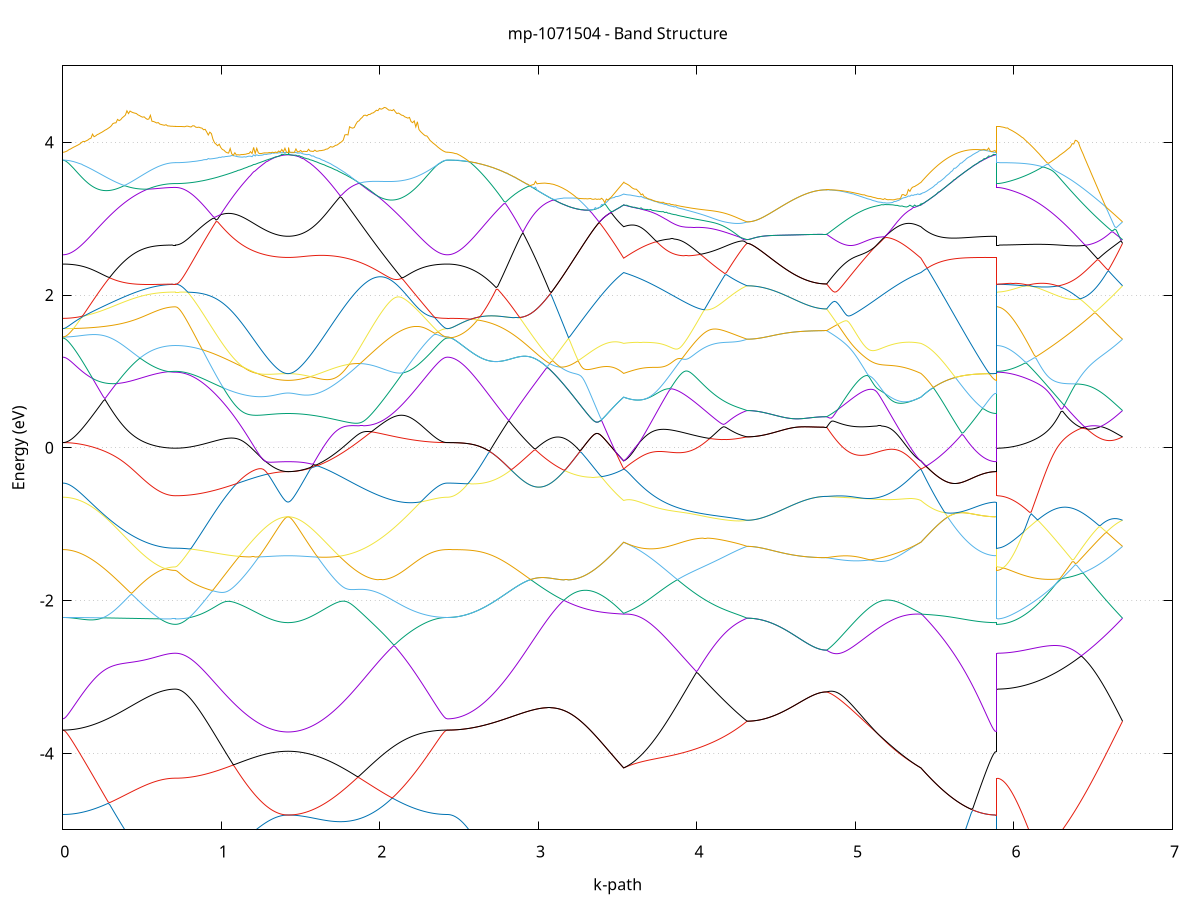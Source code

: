 set title 'mp-1071504 - Band Structure'
set xlabel 'k-path'
set ylabel 'Energy (eV)'
set grid y
set yrange [-5:5]
set terminal png size 800,600
set output 'mp-1071504_bands_gnuplot.png'
plot '-' using 1:2 with lines notitle, '-' using 1:2 with lines notitle, '-' using 1:2 with lines notitle, '-' using 1:2 with lines notitle, '-' using 1:2 with lines notitle, '-' using 1:2 with lines notitle, '-' using 1:2 with lines notitle, '-' using 1:2 with lines notitle, '-' using 1:2 with lines notitle, '-' using 1:2 with lines notitle, '-' using 1:2 with lines notitle, '-' using 1:2 with lines notitle, '-' using 1:2 with lines notitle, '-' using 1:2 with lines notitle, '-' using 1:2 with lines notitle, '-' using 1:2 with lines notitle, '-' using 1:2 with lines notitle, '-' using 1:2 with lines notitle, '-' using 1:2 with lines notitle, '-' using 1:2 with lines notitle, '-' using 1:2 with lines notitle, '-' using 1:2 with lines notitle, '-' using 1:2 with lines notitle, '-' using 1:2 with lines notitle, '-' using 1:2 with lines notitle, '-' using 1:2 with lines notitle, '-' using 1:2 with lines notitle, '-' using 1:2 with lines notitle, '-' using 1:2 with lines notitle, '-' using 1:2 with lines notitle, '-' using 1:2 with lines notitle, '-' using 1:2 with lines notitle, '-' using 1:2 with lines notitle, '-' using 1:2 with lines notitle, '-' using 1:2 with lines notitle, '-' using 1:2 with lines notitle
0.000000 -33.199303
0.009868 -33.199303
0.019735 -33.199203
0.029603 -33.199103
0.039471 -33.198903
0.049338 -33.198603
0.059206 -33.198303
0.069074 -33.197903
0.078942 -33.197503
0.088809 -33.197003
0.098677 -33.196503
0.108545 -33.195903
0.118412 -33.195303
0.128280 -33.194603
0.138148 -33.193903
0.148015 -33.193103
0.157883 -33.192303
0.167751 -33.191403
0.177619 -33.190603
0.187486 -33.192203
0.197354 -33.194203
0.207222 -33.196303
0.217089 -33.198403
0.226957 -33.200503
0.236825 -33.202603
0.246692 -33.204803
0.256560 -33.207003
0.266428 -33.209203
0.276295 -33.211503
0.286163 -33.213703
0.296031 -33.215903
0.305899 -33.218103
0.315766 -33.220303
0.325634 -33.222503
0.335502 -33.224703
0.345369 -33.226903
0.355237 -33.229003
0.365105 -33.231103
0.374972 -33.233203
0.384840 -33.235303
0.394708 -33.237303
0.404576 -33.239303
0.414443 -33.241203
0.424311 -33.243103
0.434179 -33.244903
0.444046 -33.246703
0.453914 -33.248503
0.463782 -33.250203
0.473649 -33.251803
0.483517 -33.253403
0.493385 -33.254903
0.503252 -33.256403
0.513120 -33.257803
0.522988 -33.259203
0.532856 -33.260503
0.542723 -33.261703
0.552591 -33.262903
0.562459 -33.264003
0.572326 -33.265003
0.582194 -33.266003
0.592062 -33.266903
0.601929 -33.267703
0.611797 -33.268503
0.621665 -33.269203
0.631533 -33.269803
0.641400 -33.270303
0.651268 -33.270803
0.661136 -33.271203
0.671003 -33.271503
0.680871 -33.271803
0.690739 -33.272003
0.700606 -33.272103
0.710474 -33.272103
0.710474 -33.272103
0.720342 -33.272303
0.730209 -33.272903
0.740077 -33.273803
0.749945 -33.275103
0.759813 -33.276703
0.769680 -33.278603
0.779548 -33.280803
0.789416 -33.283103
0.799283 -33.285703
0.809151 -33.288403
0.819019 -33.291203
0.828886 -33.294203
0.838754 -33.297203
0.848622 -33.300303
0.858490 -33.303503
0.868357 -33.306703
0.878225 -33.309903
0.888093 -33.313203
0.897960 -33.316503
0.907828 -33.319803
0.917696 -33.323003
0.927563 -33.326303
0.937431 -33.329603
0.947299 -33.332803
0.957166 -33.336003
0.967034 -33.339203
0.976902 -33.342303
0.986770 -33.345403
0.996637 -33.348503
1.006505 -33.351503
1.016373 -33.354503
1.026240 -33.357503
1.036108 -33.360403
1.045976 -33.363203
1.055843 -33.366003
1.065711 -33.368703
1.075579 -33.371403
1.085447 -33.374003
1.095314 -33.376603
1.105182 -33.379103
1.115050 -33.381503
1.124917 -33.383903
1.134785 -33.386203
1.144653 -33.388403
1.154520 -33.390503
1.164388 -33.392603
1.174256 -33.394603
1.184123 -33.396603
1.193991 -33.398503
1.203859 -33.400303
1.213727 -33.402003
1.223594 -33.403603
1.233462 -33.405203
1.243330 -33.406703
1.253197 -33.408103
1.263065 -33.409503
1.272933 -33.410803
1.282800 -33.411903
1.292668 -33.413003
1.302536 -33.414103
1.312404 -33.415003
1.322271 -33.415903
1.332139 -33.416703
1.342007 -33.417403
1.351874 -33.418003
1.361742 -33.418503
1.371610 -33.419003
1.381477 -33.419403
1.391345 -33.419703
1.401213 -33.419903
1.411080 -33.420003
1.420948 -33.420003
1.420948 -33.420003
1.430896 -33.420003
1.440844 -33.419903
1.450793 -33.419603
1.460741 -33.419403
1.470689 -33.419003
1.480637 -33.418503
1.490585 -33.417903
1.500533 -33.417303
1.510481 -33.416603
1.520430 -33.415803
1.530378 -33.414903
1.540326 -33.414003
1.550274 -33.412903
1.560222 -33.411803
1.570170 -33.410603
1.580118 -33.409303
1.590067 -33.407903
1.600015 -33.406503
1.609963 -33.405003
1.619911 -33.403303
1.629859 -33.401703
1.639807 -33.399903
1.649755 -33.398103
1.659704 -33.396103
1.669652 -33.394103
1.679600 -33.392103
1.689548 -33.389903
1.699496 -33.387703
1.709444 -33.385403
1.719392 -33.383103
1.729341 -33.380703
1.739289 -33.378203
1.749237 -33.375603
1.759185 -33.373003
1.769133 -33.370303
1.779081 -33.367503
1.789029 -33.364703
1.798977 -33.361803
1.808926 -33.358803
1.818874 -33.355803
1.828822 -33.352703
1.838770 -33.349603
1.848718 -33.346403
1.858666 -33.343203
1.868614 -33.339903
1.878563 -33.336603
1.888511 -33.333203
1.898459 -33.329803
1.908407 -33.326303
1.918355 -33.322803
1.928303 -33.319203
1.938251 -33.315603
1.948200 -33.312003
1.958148 -33.308303
1.968096 -33.304603
1.978044 -33.300903
1.987992 -33.297103
1.997940 -33.293303
2.007888 -33.289503
2.017837 -33.285703
2.027785 -33.281803
2.037733 -33.278003
2.047681 -33.274103
2.057629 -33.270203
2.067577 -33.266303
2.077525 -33.262503
2.087474 -33.258603
2.097422 -33.254703
2.107370 -33.250903
2.117318 -33.247103
2.127266 -33.243203
2.137214 -33.239503
2.147162 -33.235703
2.157110 -33.232003
2.167059 -33.228303
2.177007 -33.224703
2.186955 -33.221103
2.196903 -33.217603
2.206851 -33.214203
2.216799 -33.210803
2.226747 -33.207503
2.236696 -33.204303
2.246644 -33.201203
2.256592 -33.198203
2.266540 -33.195303
2.276488 -33.192603
2.286436 -33.193503
2.296384 -33.194303
2.306333 -33.195003
2.316281 -33.195703
2.326229 -33.196403
2.336177 -33.196903
2.346125 -33.197403
2.356073 -33.197903
2.366021 -33.198303
2.375970 -33.198603
2.385918 -33.198803
2.395866 -33.199103
2.405814 -33.199203
2.415762 -33.199303
2.425710 -33.199303
2.425710 -33.199303
2.435642 -33.199303
2.445573 -33.199103
2.455504 -33.198803
2.465436 -33.198503
2.475367 -33.198003
2.485299 -33.197403
2.495230 -33.196703
2.505161 -33.195903
2.515093 -33.195003
2.525024 -33.194003
2.534956 -33.192803
2.544887 -33.191603
2.554818 -33.190303
2.564750 -33.188803
2.574681 -33.189003
2.584612 -33.191103
2.594544 -33.193303
2.604475 -33.195503
2.614407 -33.197703
2.624338 -33.199903
2.634269 -33.202203
2.644201 -33.204403
2.654132 -33.206703
2.664063 -33.208903
2.673995 -33.211103
2.683926 -33.213303
2.693858 -33.215403
2.703789 -33.217503
2.713720 -33.219603
2.723652 -33.221603
2.733583 -33.223503
2.743515 -33.225403
2.753446 -33.227203
2.763377 -33.233603
2.773309 -33.240903
2.783240 -33.248003
2.793171 -33.255003
2.803103 -33.261903
2.813034 -33.268703
2.822966 -33.275403
2.832897 -33.282003
2.842828 -33.288403
2.852760 -33.294803
2.862691 -33.301003
2.872623 -33.307003
2.882554 -33.313003
2.892485 -33.318803
2.902417 -33.324503
2.912348 -33.330003
2.922279 -33.335403
2.932211 -33.340703
2.942142 -33.345803
2.952074 -33.350703
2.962005 -33.355503
2.971936 -33.360203
2.981868 -33.364703
2.991799 -33.369003
3.001731 -33.373203
3.011662 -33.377303
3.021593 -33.381103
3.031525 -33.384803
3.041456 -33.388403
3.051387 -33.391803
3.061319 -33.395003
3.071250 -33.398003
3.081182 -33.400903
3.091113 -33.403603
3.101044 -33.406103
3.110976 -33.408503
3.120907 -33.410603
3.130839 -33.412703
3.140770 -33.414503
3.150701 -33.416103
3.160633 -33.417603
3.170564 -33.418903
3.180495 -33.420003
3.190427 -33.421003
3.200358 -33.421703
3.210290 -33.422303
3.220221 -33.422703
3.230152 -33.423003
3.240084 -33.423003
3.250015 -33.422903
3.259947 -33.422603
3.269878 -33.422103
3.279809 -33.421403
3.289741 -33.420503
3.299672 -33.419503
3.309603 -33.418303
3.319535 -33.416903
3.329466 -33.415303
3.339398 -33.413503
3.349329 -33.411603
3.359260 -33.409503
3.369192 -33.407203
3.379123 -33.404803
3.389055 -33.402103
3.398986 -33.399303
3.408917 -33.396303
3.418849 -33.393203
3.428780 -33.389803
3.438711 -33.386303
3.448643 -33.382703
3.458574 -33.378803
3.468506 -33.374803
3.478437 -33.370703
3.488368 -33.366303
3.498300 -33.361803
3.508231 -33.357203
3.518163 -33.352403
3.528094 -33.347403
3.538025 -33.342303
3.538025 -33.342303
3.548002 -33.344403
3.557980 -33.346503
3.567957 -33.348603
3.577934 -33.350603
3.587911 -33.352603
3.597888 -33.354603
3.607865 -33.356603
3.617843 -33.358503
3.627820 -33.360303
3.637797 -33.362103
3.647774 -33.363903
3.657751 -33.365603
3.667728 -33.367203
3.677705 -33.368803
3.687683 -33.370303
3.697660 -33.371703
3.707637 -33.373103
3.717614 -33.374403
3.727591 -33.375603
3.737568 -33.376803
3.747546 -33.377803
3.757523 -33.378803
3.767500 -33.379703
3.777477 -33.380503
3.787454 -33.381203
3.797431 -33.381903
3.807409 -33.382403
3.817386 -33.382803
3.827363 -33.383103
3.837340 -33.383303
3.847317 -33.383503
3.857294 -33.383503
3.867271 -33.383403
3.877249 -33.383203
3.887226 -33.382903
3.897203 -33.382403
3.907180 -33.381903
3.917157 -33.381203
3.927134 -33.380403
3.937112 -33.379603
3.947089 -33.378503
3.957066 -33.377403
3.967043 -33.376203
3.977020 -33.374803
3.986997 -33.373303
3.996974 -33.371703
4.006952 -33.370003
4.016929 -33.368103
4.026906 -33.366203
4.036883 -33.364103
4.046860 -33.361903
4.056837 -33.359603
4.066815 -33.357103
4.076792 -33.354603
4.086769 -33.351903
4.096746 -33.349103
4.106723 -33.346203
4.116700 -33.343203
4.126677 -33.340203
4.136655 -33.337003
4.146632 -33.333703
4.156609 -33.330303
4.166586 -33.326903
4.176563 -33.323303
4.186540 -33.319803
4.196518 -33.316103
4.206495 -33.312503
4.216472 -33.308803
4.226449 -33.305103
4.236426 -33.301403
4.246403 -33.297803
4.256381 -33.294203
4.266358 -33.290703
4.276335 -33.287403
4.286312 -33.284303
4.296289 -33.281403
4.306266 -33.278703
4.316243 -33.276403
4.316243 -33.276403
4.326094 -33.276503
4.335945 -33.276803
4.345795 -33.277303
4.355646 -33.278003
4.365496 -33.278903
4.375347 -33.279903
4.385198 -33.281003
4.395048 -33.282303
4.404899 -33.283703
4.414750 -33.285203
4.424600 -33.286803
4.434451 -33.288403
4.444301 -33.290003
4.454152 -33.291703
4.464003 -33.293503
4.473853 -33.295203
4.483704 -33.296903
4.493554 -33.298703
4.503405 -33.300403
4.513256 -33.302203
4.523106 -33.303903
4.532957 -33.305603
4.542807 -33.307203
4.552658 -33.308803
4.562509 -33.310403
4.572359 -33.312003
4.582210 -33.313503
4.592061 -33.315003
4.601911 -33.316403
4.611762 -33.317703
4.621612 -33.319003
4.631463 -33.320303
4.641314 -33.321503
4.651164 -33.322703
4.661015 -33.323803
4.670865 -33.324803
4.680716 -33.325803
4.690567 -33.326703
4.700417 -33.327503
4.710268 -33.328303
4.720118 -33.329003
4.729969 -33.329603
4.739820 -33.330203
4.749670 -33.330703
4.759521 -33.331203
4.769371 -33.331603
4.779222 -33.331903
4.789073 -33.332103
4.798923 -33.332303
4.808774 -33.332403
4.818625 -33.332403
4.818625 -33.332403
4.828530 -33.336203
4.838436 -33.339903
4.848341 -33.343403
4.858247 -33.346903
4.868153 -33.350203
4.878058 -33.353403
4.887964 -33.356503
4.897869 -33.359403
4.907775 -33.362203
4.917681 -33.365003
4.927586 -33.367503
4.937492 -33.370003
4.947398 -33.372303
4.957303 -33.374503
4.967209 -33.376603
4.977114 -33.378503
4.987020 -33.380303
4.996926 -33.381903
5.006831 -33.383503
5.016737 -33.384803
5.026643 -33.386103
5.036548 -33.387203
5.046454 -33.388203
5.056359 -33.389003
5.066265 -33.389703
5.076171 -33.390303
5.086076 -33.390803
5.095982 -33.391103
5.105888 -33.391203
5.115793 -33.391303
5.125699 -33.391203
5.135604 -33.391003
5.145510 -33.390603
5.155416 -33.390203
5.165321 -33.389603
5.175227 -33.388903
5.185133 -33.388003
5.195038 -33.387103
5.204944 -33.386003
5.214849 -33.384903
5.224755 -33.383603
5.234661 -33.382203
5.244566 -33.380703
5.254472 -33.379003
5.264377 -33.377303
5.274283 -33.375503
5.284189 -33.373603
5.294094 -33.371703
5.304000 -33.369603
5.313906 -33.367403
5.323811 -33.365203
5.333717 -33.362903
5.343622 -33.360503
5.353528 -33.358103
5.363434 -33.355603
5.373339 -33.353003
5.383245 -33.350403
5.393151 -33.347703
5.403056 -33.345003
5.412962 -33.342303
5.412962 -33.342303
5.422903 -33.337003
5.432844 -33.331603
5.442785 -33.326003
5.452727 -33.320203
5.462668 -33.314403
5.472609 -33.308303
5.482550 -33.302203
5.492491 -33.295903
5.502432 -33.296703
5.512374 -33.302703
5.522315 -33.308503
5.532256 -33.314203
5.542197 -33.319803
5.552138 -33.325303
5.562080 -33.330603
5.572021 -33.335803
5.581962 -33.340803
5.591903 -33.345703
5.601844 -33.350503
5.611786 -33.355103
5.621727 -33.359603
5.631668 -33.363903
5.641609 -33.368003
5.651550 -33.372003
5.661491 -33.375903
5.671433 -33.379603
5.681374 -33.383203
5.691315 -33.386503
5.701256 -33.389803
5.711197 -33.392803
5.721139 -33.395803
5.731080 -33.398503
5.741021 -33.401103
5.750962 -33.403503
5.760903 -33.405803
5.770844 -33.407903
5.780786 -33.409803
5.790727 -33.411603
5.800668 -33.413203
5.810609 -33.414603
5.820550 -33.415903
5.830492 -33.417003
5.840433 -33.417903
5.850374 -33.418703
5.860315 -33.419303
5.870256 -33.419703
5.880198 -33.419903
5.890139 -33.420003
5.890139 -33.272103
5.900073 -33.272403
5.910007 -33.273203
5.919942 -33.274603
5.929876 -33.276403
5.939810 -33.278603
5.949745 -33.281203
5.959679 -33.284003
5.969613 -33.287103
5.979548 -33.290403
5.989482 -33.293803
5.999416 -33.297303
6.009351 -33.300903
6.019285 -33.304503
6.029219 -33.308103
6.039154 -33.311703
6.049088 -33.315303
6.059022 -33.318903
6.068957 -33.322403
6.078891 -33.325803
6.088825 -33.329103
6.098760 -33.332403
6.108694 -33.335503
6.118628 -33.338603
6.128563 -33.341503
6.138497 -33.344303
6.148431 -33.347103
6.158365 -33.349703
6.168300 -33.352103
6.178234 -33.354503
6.188168 -33.356703
6.198103 -33.358803
6.208037 -33.360703
6.217971 -33.362503
6.227906 -33.364203
6.237840 -33.365703
6.247774 -33.367103
6.257709 -33.368303
6.267643 -33.369403
6.277577 -33.370303
6.287512 -33.371103
6.297446 -33.371703
6.307380 -33.372203
6.317315 -33.372503
6.327249 -33.372703
6.337183 -33.372703
6.347118 -33.372503
6.357052 -33.372203
6.366986 -33.371803
6.376921 -33.371203
6.386855 -33.370403
6.396789 -33.369403
6.406724 -33.368403
6.416658 -33.367103
6.426592 -33.365703
6.436527 -33.364203
6.446461 -33.362503
6.456395 -33.360603
6.466330 -33.358603
6.476264 -33.356403
6.486198 -33.354003
6.496133 -33.351603
6.506067 -33.348903
6.516001 -33.346103
6.525935 -33.343203
6.535870 -33.340103
6.545804 -33.336803
6.555738 -33.333403
6.565673 -33.329903
6.575607 -33.326203
6.585541 -33.322403
6.595476 -33.318403
6.605410 -33.314303
6.615344 -33.310003
6.625279 -33.305603
6.635213 -33.301103
6.645147 -33.296403
6.655082 -33.291603
6.665016 -33.286703
6.674950 -33.281603
6.684885 -33.276403
e
0.000000 -33.170603
0.009868 -33.170603
0.019735 -33.170803
0.029603 -33.171203
0.039471 -33.171603
0.049338 -33.172203
0.059206 -33.173003
0.069074 -33.173903
0.078942 -33.174903
0.088809 -33.176003
0.098677 -33.177203
0.108545 -33.178503
0.118412 -33.179903
0.128280 -33.181403
0.138148 -33.183003
0.148015 -33.184703
0.157883 -33.186503
0.167751 -33.188303
0.177619 -33.190203
0.187486 -33.189603
0.197354 -33.188703
0.207222 -33.187703
0.217089 -33.186703
0.226957 -33.185703
0.236825 -33.184603
0.246692 -33.183603
0.256560 -33.182503
0.266428 -33.181403
0.276295 -33.180303
0.286163 -33.179203
0.296031 -33.178103
0.305899 -33.177003
0.315766 -33.175903
0.325634 -33.174803
0.335502 -33.173703
0.345369 -33.172603
0.355237 -33.171603
0.365105 -33.171003
0.374972 -33.171003
0.384840 -33.171103
0.394708 -33.171103
0.404576 -33.171103
0.414443 -33.171103
0.424311 -33.171103
0.434179 -33.171103
0.444046 -33.171203
0.453914 -33.171203
0.463782 -33.171203
0.473649 -33.171203
0.483517 -33.171203
0.493385 -33.171203
0.503252 -33.171303
0.513120 -33.171303
0.522988 -33.171303
0.532856 -33.171303
0.542723 -33.171303
0.552591 -33.171303
0.562459 -33.171303
0.572326 -33.171403
0.582194 -33.171403
0.592062 -33.171403
0.601929 -33.171403
0.611797 -33.171403
0.621665 -33.171403
0.631533 -33.171403
0.641400 -33.171403
0.651268 -33.171403
0.661136 -33.171403
0.671003 -33.171403
0.680871 -33.171403
0.690739 -33.171403
0.700606 -33.171403
0.710474 -33.171403
0.710474 -33.171403
0.720342 -33.171203
0.730209 -33.170603
0.740077 -33.169503
0.749945 -33.168103
0.759813 -33.166303
0.769680 -33.164203
0.779548 -33.161803
0.789416 -33.159203
0.799283 -33.156303
0.809151 -33.153303
0.819019 -33.150003
0.828886 -33.146603
0.838754 -33.143103
0.848622 -33.139503
0.858490 -33.137803
0.868357 -33.136003
0.878225 -33.134103
0.888093 -33.132103
0.897960 -33.129903
0.907828 -33.127703
0.917696 -33.125303
0.927563 -33.122903
0.937431 -33.120303
0.947299 -33.117703
0.957166 -33.114903
0.967034 -33.112103
0.976902 -33.109103
0.986770 -33.106103
0.996637 -33.102903
1.006505 -33.099703
1.016373 -33.096403
1.026240 -33.093003
1.036108 -33.089503
1.045976 -33.085903
1.055843 -33.082203
1.065711 -33.078503
1.075579 -33.074703
1.085447 -33.070803
1.095314 -33.066803
1.105182 -33.062803
1.115050 -33.058703
1.124917 -33.054603
1.134785 -33.050403
1.144653 -33.046203
1.154520 -33.045003
1.164388 -33.046403
1.174256 -33.047803
1.184123 -33.049203
1.193991 -33.050503
1.203859 -33.051703
1.213727 -33.052903
1.223594 -33.054003
1.233462 -33.055103
1.243330 -33.056103
1.253197 -33.057103
1.263065 -33.058003
1.272933 -33.058903
1.282800 -33.059703
1.292668 -33.060503
1.302536 -33.061203
1.312404 -33.061803
1.322271 -33.062403
1.332139 -33.063003
1.342007 -33.063403
1.351874 -33.063903
1.361742 -33.064203
1.371610 -33.064503
1.381477 -33.064803
1.391345 -33.065003
1.401213 -33.065103
1.411080 -33.065203
1.420948 -33.065303
1.420948 -33.065303
1.430896 -33.065203
1.440844 -33.065103
1.450793 -33.065003
1.460741 -33.064803
1.470689 -33.064503
1.480637 -33.064203
1.490585 -33.063803
1.500533 -33.063403
1.510481 -33.062903
1.520430 -33.062403
1.530378 -33.061803
1.540326 -33.061103
1.550274 -33.060403
1.560222 -33.059703
1.570170 -33.058803
1.580118 -33.058003
1.590067 -33.057103
1.600015 -33.056103
1.609963 -33.055103
1.619911 -33.054003
1.629859 -33.052903
1.639807 -33.051803
1.649755 -33.050603
1.659704 -33.049403
1.669652 -33.048103
1.679600 -33.046903
1.689548 -33.045803
1.699496 -33.045303
1.709444 -33.047403
1.719392 -33.051003
1.729341 -33.054803
1.739289 -33.058703
1.749237 -33.062603
1.759185 -33.066403
1.769133 -33.070203
1.779081 -33.074003
1.789029 -33.077703
1.798977 -33.081403
1.808926 -33.085103
1.818874 -33.088703
1.828822 -33.092203
1.838770 -33.095703
1.848718 -33.099103
1.858666 -33.102503
1.868614 -33.105903
1.878563 -33.109203
1.888511 -33.112403
1.898459 -33.115603
1.908407 -33.118703
1.918355 -33.121703
1.928303 -33.124703
1.938251 -33.127703
1.948200 -33.130603
1.958148 -33.133403
1.968096 -33.136203
1.978044 -33.138903
1.987992 -33.141603
1.997940 -33.144203
2.007888 -33.146703
2.017837 -33.149203
2.027785 -33.151603
2.037733 -33.154003
2.047681 -33.156303
2.057629 -33.158503
2.067577 -33.160703
2.077525 -33.162803
2.087474 -33.164903
2.097422 -33.166903
2.107370 -33.168803
2.117318 -33.170703
2.127266 -33.172503
2.137214 -33.174303
2.147162 -33.176003
2.157110 -33.177603
2.167059 -33.179203
2.177007 -33.180703
2.186955 -33.182203
2.196903 -33.183603
2.206851 -33.184903
2.216799 -33.186203
2.226747 -33.187403
2.236696 -33.188603
2.246644 -33.189703
2.256592 -33.190703
2.266540 -33.191703
2.276488 -33.192603
2.286436 -33.189903
2.296384 -33.187403
2.306333 -33.185103
2.316281 -33.182803
2.326229 -33.180803
2.336177 -33.178903
2.346125 -33.177203
2.356073 -33.175703
2.366021 -33.174303
2.375970 -33.173203
2.385918 -33.172303
2.395866 -33.171503
2.405814 -33.171003
2.415762 -33.170703
2.425710 -33.170603
2.425710 -33.170603
2.435642 -33.170703
2.445573 -33.171003
2.455504 -33.171503
2.465436 -33.172203
2.475367 -33.173003
2.485299 -33.174003
2.495230 -33.175203
2.505161 -33.176503
2.515093 -33.178003
2.525024 -33.179503
2.534956 -33.181203
2.544887 -33.183103
2.554818 -33.185003
2.564750 -33.186903
2.574681 -33.188903
2.584612 -33.191003
2.594544 -33.193203
2.604475 -33.195403
2.614407 -33.197603
2.624338 -33.199903
2.634269 -33.202103
2.644201 -33.204403
2.654132 -33.206603
2.664063 -33.208803
2.673995 -33.211103
2.683926 -33.213203
2.693858 -33.215403
2.703789 -33.217503
2.713720 -33.219503
2.723652 -33.221503
2.733583 -33.223403
2.743515 -33.225303
2.753446 -33.227103
2.763377 -33.228903
2.773309 -33.230603
2.783240 -33.232103
2.793171 -33.233603
2.803103 -33.235103
2.813034 -33.236403
2.822966 -33.237603
2.832897 -33.238803
2.842828 -33.239803
2.852760 -33.240803
2.862691 -33.241603
2.872623 -33.242403
2.882554 -33.243003
2.892485 -33.243603
2.902417 -33.244003
2.912348 -33.244303
2.922279 -33.244503
2.932211 -33.244703
2.942142 -33.244603
2.952074 -33.244503
2.962005 -33.244303
2.971936 -33.243903
2.981868 -33.243403
2.991799 -33.242903
3.001731 -33.242103
3.011662 -33.241303
3.021593 -33.240403
3.031525 -33.239303
3.041456 -33.238203
3.051387 -33.236903
3.061319 -33.235403
3.071250 -33.233903
3.081182 -33.232203
3.091113 -33.230503
3.101044 -33.228503
3.110976 -33.226503
3.120907 -33.224403
3.130839 -33.222103
3.140770 -33.219803
3.150701 -33.217303
3.160633 -33.214603
3.170564 -33.211903
3.180495 -33.209103
3.190427 -33.206103
3.200358 -33.203103
3.210290 -33.199903
3.220221 -33.196603
3.230152 -33.193203
3.240084 -33.189703
3.250015 -33.186003
3.259947 -33.182303
3.269878 -33.178503
3.279809 -33.174503
3.289741 -33.170503
3.299672 -33.166303
3.309603 -33.162103
3.319535 -33.157703
3.329466 -33.153303
3.339398 -33.148703
3.349329 -33.144103
3.359260 -33.139403
3.369192 -33.134603
3.379123 -33.129703
3.389055 -33.124703
3.398986 -33.131903
3.408917 -33.139803
3.418849 -33.147603
3.428780 -33.155403
3.438711 -33.163203
3.448643 -33.170903
3.458574 -33.178603
3.468506 -33.186203
3.478437 -33.193803
3.488368 -33.201303
3.498300 -33.208703
3.508231 -33.216103
3.518163 -33.223303
3.528094 -33.230503
3.538025 -33.237603
3.538025 -33.237603
3.548002 -33.234703
3.557980 -33.231803
3.567957 -33.228903
3.577934 -33.226103
3.587911 -33.223303
3.597888 -33.220403
3.607865 -33.217603
3.617843 -33.214903
3.627820 -33.212103
3.637797 -33.209403
3.647774 -33.206803
3.657751 -33.204203
3.667728 -33.201603
3.677705 -33.199103
3.687683 -33.196703
3.697660 -33.194303
3.707637 -33.192003
3.717614 -33.189803
3.727591 -33.187603
3.737568 -33.185503
3.747546 -33.183503
3.757523 -33.181603
3.767500 -33.179803
3.777477 -33.178103
3.787454 -33.176503
3.797431 -33.175003
3.807409 -33.173603
3.817386 -33.172403
3.827363 -33.171303
3.837340 -33.170403
3.847317 -33.169603
3.857294 -33.169003
3.867271 -33.168603
3.877249 -33.168403
3.887226 -33.168503
3.897203 -33.168903
3.907180 -33.169603
3.917157 -33.170603
3.927134 -33.172003
3.937112 -33.173803
3.947089 -33.175803
3.957066 -33.178103
3.967043 -33.180703
3.977020 -33.183403
3.986997 -33.186203
3.996974 -33.189003
4.006952 -33.192003
4.016929 -33.195003
4.026906 -33.198003
4.036883 -33.201103
4.046860 -33.204103
4.056837 -33.207103
4.066815 -33.210203
4.076792 -33.213203
4.086769 -33.216203
4.096746 -33.219203
4.106723 -33.222203
4.116700 -33.225103
4.126677 -33.228103
4.136655 -33.230903
4.146632 -33.233803
4.156609 -33.236603
4.166586 -33.239403
4.176563 -33.242203
4.186540 -33.244903
4.196518 -33.247503
4.206495 -33.250203
4.216472 -33.252803
4.226449 -33.255303
4.236426 -33.257803
4.246403 -33.260303
4.256381 -33.262703
4.266358 -33.265103
4.276335 -33.267503
4.286312 -33.269803
4.296289 -33.272003
4.306266 -33.274203
4.316243 -33.276403
4.316243 -33.276403
4.326094 -33.276503
4.335945 -33.276803
4.345795 -33.277303
4.355646 -33.278003
4.365496 -33.278803
4.375347 -33.279803
4.385198 -33.281003
4.395048 -33.282303
4.404899 -33.283703
4.414750 -33.285203
4.424600 -33.286703
4.434451 -33.288303
4.444301 -33.290003
4.454152 -33.291703
4.464003 -33.293403
4.473853 -33.295203
4.483704 -33.296903
4.493554 -33.298703
4.503405 -33.300403
4.513256 -33.302103
4.523106 -33.303803
4.532957 -33.305503
4.542807 -33.307203
4.552658 -33.308803
4.562509 -33.310403
4.572359 -33.312003
4.582210 -33.313503
4.592061 -33.314903
4.601911 -33.316303
4.611762 -33.317703
4.621612 -33.319003
4.631463 -33.320303
4.641314 -33.321503
4.651164 -33.322603
4.661015 -33.323703
4.670865 -33.324803
4.680716 -33.325703
4.690567 -33.326603
4.700417 -33.327503
4.710268 -33.328303
4.720118 -33.329003
4.729969 -33.329603
4.739820 -33.330203
4.749670 -33.330703
4.759521 -33.331203
4.769371 -33.331503
4.779222 -33.331803
4.789073 -33.332103
4.798923 -33.332303
4.808774 -33.332403
4.818625 -33.332403
4.818625 -33.332403
4.828530 -33.328503
4.838436 -33.324503
4.848341 -33.320403
4.858247 -33.316203
4.868153 -33.311903
4.878058 -33.307503
4.887964 -33.303003
4.897869 -33.298503
4.907775 -33.293803
4.917681 -33.289103
4.927586 -33.284303
4.937492 -33.279403
4.947398 -33.274403
4.957303 -33.269403
4.967209 -33.264303
4.977114 -33.259103
4.987020 -33.253903
4.996926 -33.248703
5.006831 -33.243403
5.016737 -33.238003
5.026643 -33.232703
5.036548 -33.227303
5.046454 -33.221803
5.056359 -33.216403
5.066265 -33.210903
5.076171 -33.205503
5.086076 -33.200003
5.095982 -33.194603
5.105888 -33.189203
5.115793 -33.183903
5.125699 -33.178603
5.135604 -33.173603
5.145510 -33.168803
5.155416 -33.164703
5.165321 -33.161603
5.175227 -33.160303
5.185133 -33.160803
5.195038 -33.162503
5.204944 -33.164703
5.214849 -33.167303
5.224755 -33.170203
5.234661 -33.173203
5.244566 -33.176303
5.254472 -33.179503
5.264377 -33.182803
5.274283 -33.186203
5.284189 -33.189603
5.294094 -33.193103
5.304000 -33.196703
5.313906 -33.200303
5.323811 -33.203903
5.333717 -33.207603
5.343622 -33.211303
5.353528 -33.215003
5.363434 -33.218803
5.373339 -33.222503
5.383245 -33.226303
5.393151 -33.230103
5.403056 -33.233803
5.412962 -33.237603
5.412962 -33.237603
5.422903 -33.244603
5.432844 -33.251503
5.442785 -33.258303
5.452727 -33.265003
5.462668 -33.271503
5.472609 -33.278003
5.482550 -33.284403
5.492491 -33.290603
5.502432 -33.289403
5.512374 -33.282903
5.522315 -33.276103
5.532256 -33.269303
5.542197 -33.262303
5.552138 -33.255203
5.562080 -33.248003
5.572021 -33.240703
5.581962 -33.233203
5.591903 -33.225703
5.601844 -33.218003
5.611786 -33.210203
5.621727 -33.202303
5.631668 -33.194303
5.641609 -33.186303
5.651550 -33.178103
5.661491 -33.169803
5.671433 -33.161403
5.681374 -33.153003
5.691315 -33.144403
5.701256 -33.135803
5.711197 -33.127103
5.721139 -33.118403
5.731080 -33.109503
5.741021 -33.100603
5.750962 -33.091703
5.760903 -33.082703
5.770844 -33.073603
5.780786 -33.064503
5.790727 -33.061203
5.800668 -33.062003
5.810609 -33.062703
5.820550 -33.063303
5.830492 -33.063803
5.840433 -33.064203
5.850374 -33.064603
5.860315 -33.064903
5.870256 -33.065103
5.880198 -33.065203
5.890139 -33.065303
5.890139 -33.171403
5.900073 -33.171503
5.910007 -33.171703
5.919942 -33.172003
5.929876 -33.172403
5.939810 -33.172903
5.949745 -33.173503
5.959679 -33.174303
5.969613 -33.175103
5.979548 -33.176103
5.989482 -33.177103
5.999416 -33.178203
6.009351 -33.179503
6.019285 -33.180703
6.029219 -33.182103
6.039154 -33.183503
6.049088 -33.185003
6.059022 -33.186603
6.068957 -33.188103
6.078891 -33.189803
6.088825 -33.191403
6.098760 -33.193103
6.108694 -33.194803
6.118628 -33.196503
6.128563 -33.198203
6.138497 -33.200003
6.148431 -33.201703
6.158365 -33.203403
6.168300 -33.205103
6.178234 -33.206803
6.188168 -33.208503
6.198103 -33.210103
6.208037 -33.211703
6.217971 -33.213303
6.227906 -33.214803
6.237840 -33.216303
6.247774 -33.217703
6.257709 -33.219103
6.267643 -33.220403
6.277577 -33.221703
6.287512 -33.222803
6.297446 -33.223903
6.307380 -33.225003
6.317315 -33.226003
6.327249 -33.226903
6.337183 -33.227703
6.347118 -33.228403
6.357052 -33.229003
6.366986 -33.229603
6.376921 -33.230103
6.386855 -33.230403
6.396789 -33.230703
6.406724 -33.230903
6.416658 -33.231003
6.426592 -33.231003
6.436527 -33.230903
6.446461 -33.230703
6.456395 -33.230403
6.466330 -33.230003
6.476264 -33.229503
6.486198 -33.228903
6.496133 -33.228203
6.506067 -33.227403
6.516001 -33.226403
6.525935 -33.225403
6.535870 -33.224203
6.545804 -33.223003
6.555738 -33.221603
6.565673 -33.220103
6.575607 -33.218603
6.585541 -33.218003
6.595476 -33.224303
6.605410 -33.230503
6.615344 -33.236703
6.625279 -33.242703
6.635213 -33.248603
6.645147 -33.254403
6.655082 -33.260103
6.665016 -33.265603
6.674950 -33.271103
6.684885 -33.276403
e
0.000000 -33.170503
0.009868 -33.170603
0.019735 -33.170603
0.029603 -33.170603
0.039471 -33.170603
0.049338 -33.170603
0.059206 -33.170603
0.069074 -33.170603
0.078942 -33.170603
0.088809 -33.170703
0.098677 -33.170703
0.108545 -33.170703
0.118412 -33.170703
0.128280 -33.170703
0.138148 -33.170703
0.148015 -33.170703
0.157883 -33.170703
0.167751 -33.170703
0.177619 -33.170703
0.187486 -33.170803
0.197354 -33.170803
0.207222 -33.170803
0.217089 -33.170803
0.226957 -33.170803
0.236825 -33.170803
0.246692 -33.170803
0.256560 -33.170903
0.266428 -33.170903
0.276295 -33.170903
0.286163 -33.170903
0.296031 -33.170903
0.305899 -33.170903
0.315766 -33.170903
0.325634 -33.171003
0.335502 -33.171003
0.345369 -33.171003
0.355237 -33.171003
0.365105 -33.170503
0.374972 -33.169503
0.384840 -33.168403
0.394708 -33.167403
0.404576 -33.166503
0.414443 -33.165503
0.424311 -33.164603
0.434179 -33.163703
0.444046 -33.162803
0.453914 -33.161903
0.463782 -33.161103
0.473649 -33.160303
0.483517 -33.159603
0.493385 -33.158803
0.503252 -33.158103
0.513120 -33.157503
0.522988 -33.156803
0.532856 -33.156203
0.542723 -33.155703
0.552591 -33.155103
0.562459 -33.154603
0.572326 -33.154203
0.582194 -33.153703
0.592062 -33.153303
0.601929 -33.153003
0.611797 -33.152603
0.621665 -33.152303
0.631533 -33.152103
0.641400 -33.151803
0.651268 -33.151603
0.661136 -33.151403
0.671003 -33.151303
0.680871 -33.151203
0.690739 -33.151103
0.700606 -33.151103
0.710474 -33.151003
0.710474 -33.151003
0.720342 -33.151003
0.730209 -33.150803
0.740077 -33.150503
0.749945 -33.150103
0.759813 -33.149503
0.769680 -33.148903
0.779548 -33.148103
0.789416 -33.147203
0.799283 -33.146203
0.809151 -33.145103
0.819019 -33.143903
0.828886 -33.142503
0.838754 -33.141103
0.848622 -33.139503
0.858490 -33.135803
0.868357 -33.132003
0.878225 -33.128203
0.888093 -33.124303
0.897960 -33.120303
0.907828 -33.116403
0.917696 -33.112403
0.927563 -33.108303
0.937431 -33.104303
0.947299 -33.100203
0.957166 -33.096203
0.967034 -33.092203
0.976902 -33.088103
0.986770 -33.084103
0.996637 -33.080103
1.006505 -33.076103
1.016373 -33.072103
1.026240 -33.068203
1.036108 -33.064303
1.045976 -33.060503
1.055843 -33.056703
1.065711 -33.052903
1.075579 -33.049203
1.085447 -33.045503
1.095314 -33.041903
1.105182 -33.038403
1.115050 -33.038803
1.124917 -33.040403
1.134785 -33.042003
1.144653 -33.043503
1.154520 -33.041903
1.164388 -33.037503
1.174256 -33.033203
1.184123 -33.028703
1.193991 -33.024303
1.203859 -33.019903
1.213727 -33.015403
1.223594 -33.010903
1.233462 -33.006403
1.243330 -33.001903
1.253197 -32.997503
1.263065 -32.993003
1.272933 -32.990303
1.282800 -32.988403
1.292668 -32.986603
1.302536 -32.984903
1.312404 -32.983303
1.322271 -32.981903
1.332139 -32.980603
1.342007 -32.979403
1.351874 -32.978403
1.361742 -32.977503
1.371610 -32.976703
1.381477 -32.976103
1.391345 -32.975603
1.401213 -32.975303
1.411080 -32.975103
1.420948 -32.975003
1.420948 -32.975003
1.430896 -32.975103
1.440844 -32.975303
1.450793 -32.975603
1.460741 -32.976103
1.470689 -32.976803
1.480637 -32.977503
1.490585 -32.978403
1.500533 -32.979503
1.510481 -32.980603
1.520430 -32.981903
1.530378 -32.983403
1.540326 -32.984903
1.550274 -32.986503
1.560222 -32.988303
1.570170 -32.990103
1.580118 -32.992103
1.590067 -32.996103
1.600015 -33.000303
1.609963 -33.004503
1.619911 -33.008803
1.629859 -33.013003
1.639807 -33.017203
1.649755 -33.021403
1.659704 -33.025603
1.669652 -33.029703
1.679600 -33.033803
1.689548 -33.037703
1.699496 -33.040803
1.709444 -33.041303
1.719392 -33.040303
1.729341 -33.038903
1.739289 -33.037403
1.749237 -33.036203
1.759185 -33.039203
1.769133 -33.042203
1.779081 -33.045203
1.789029 -33.048203
1.798977 -33.051303
1.808926 -33.054303
1.818874 -33.057303
1.828822 -33.060403
1.838770 -33.063403
1.848718 -33.066403
1.858666 -33.069503
1.868614 -33.072503
1.878563 -33.075503
1.888511 -33.078403
1.898459 -33.081403
1.908407 -33.084303
1.918355 -33.087203
1.928303 -33.090103
1.938251 -33.093003
1.948200 -33.095803
1.958148 -33.098603
1.968096 -33.101403
1.978044 -33.104103
1.987992 -33.106803
1.997940 -33.109403
2.007888 -33.112003
2.017837 -33.114603
2.027785 -33.117103
2.037733 -33.119603
2.047681 -33.122003
2.057629 -33.124403
2.067577 -33.126803
2.077525 -33.129103
2.087474 -33.131303
2.097422 -33.133503
2.107370 -33.135603
2.117318 -33.137703
2.127266 -33.139703
2.137214 -33.141703
2.147162 -33.143603
2.157110 -33.145403
2.167059 -33.147203
2.177007 -33.148903
2.186955 -33.150603
2.196903 -33.152203
2.206851 -33.153703
2.216799 -33.155203
2.226747 -33.156603
2.236696 -33.157903
2.246644 -33.159203
2.256592 -33.160403
2.266540 -33.161603
2.276488 -33.162703
2.286436 -33.163703
2.296384 -33.164603
2.306333 -33.165503
2.316281 -33.166303
2.326229 -33.167103
2.336177 -33.167703
2.346125 -33.168303
2.356073 -33.168803
2.366021 -33.169303
2.375970 -33.169703
2.385918 -33.170003
2.395866 -33.170203
2.405814 -33.170403
2.415762 -33.170503
2.425710 -33.170503
2.425710 -33.170503
2.435642 -33.170603
2.445573 -33.170903
2.455504 -33.171403
2.465436 -33.172103
2.475367 -33.172903
2.485299 -33.173903
2.495230 -33.175103
2.505161 -33.176403
2.515093 -33.177903
2.525024 -33.179503
2.534956 -33.181203
2.544887 -33.183003
2.554818 -33.184903
2.564750 -33.186903
2.574681 -33.187303
2.584612 -33.185703
2.594544 -33.183903
2.604475 -33.182103
2.614407 -33.180203
2.624338 -33.178103
2.634269 -33.176003
2.644201 -33.173703
2.654132 -33.171403
2.664063 -33.169003
2.673995 -33.166503
2.683926 -33.172803
2.693858 -33.180703
2.703789 -33.188503
2.713720 -33.196203
2.723652 -33.203903
2.733583 -33.211403
2.743515 -33.218903
2.753446 -33.226303
2.763377 -33.228903
2.773309 -33.230503
2.783240 -33.232103
2.793171 -33.233603
2.803103 -33.235003
2.813034 -33.236303
2.822966 -33.237603
2.832897 -33.238703
2.842828 -33.239803
2.852760 -33.240703
2.862691 -33.241603
2.872623 -33.242303
2.882554 -33.243003
2.892485 -33.243503
2.902417 -33.244003
2.912348 -33.244303
2.922279 -33.244503
2.932211 -33.244603
2.942142 -33.244603
2.952074 -33.244503
2.962005 -33.244203
2.971936 -33.243903
2.981868 -33.243403
2.991799 -33.242803
3.001731 -33.242103
3.011662 -33.241303
3.021593 -33.240403
3.031525 -33.239303
3.041456 -33.238103
3.051387 -33.236803
3.061319 -33.235403
3.071250 -33.233803
3.081182 -33.232203
3.091113 -33.230403
3.101044 -33.228503
3.110976 -33.226503
3.120907 -33.224303
3.130839 -33.222103
3.140770 -33.219703
3.150701 -33.217203
3.160633 -33.214603
3.170564 -33.211903
3.180495 -33.209003
3.190427 -33.206103
3.200358 -33.203003
3.210290 -33.199803
3.220221 -33.196503
3.230152 -33.193103
3.240084 -33.189603
3.250015 -33.186003
3.259947 -33.182303
3.269878 -33.178403
3.279809 -33.174503
3.289741 -33.170403
3.299672 -33.166303
3.309603 -33.162003
3.319535 -33.157703
3.329466 -33.153203
3.339398 -33.148703
3.349329 -33.144103
3.359260 -33.139303
3.369192 -33.134503
3.379123 -33.129603
3.389055 -33.124603
3.398986 -33.119603
3.408917 -33.114503
3.418849 -33.109203
3.428780 -33.103903
3.438711 -33.098603
3.448643 -33.093103
3.458574 -33.087603
3.468506 -33.082003
3.478437 -33.076403
3.488368 -33.070703
3.498300 -33.064903
3.508231 -33.059103
3.518163 -33.053303
3.528094 -33.047403
3.538025 -33.041403
3.538025 -33.041403
3.548002 -33.043903
3.557980 -33.046403
3.567957 -33.048803
3.577934 -33.051403
3.587911 -33.053903
3.597888 -33.056503
3.607865 -33.059103
3.617843 -33.061803
3.627820 -33.064403
3.637797 -33.067203
3.647774 -33.069903
3.657751 -33.072703
3.667728 -33.075503
3.677705 -33.078403
3.687683 -33.081303
3.697660 -33.084203
3.707637 -33.087103
3.717614 -33.090103
3.727591 -33.093103
3.737568 -33.096203
3.747546 -33.099203
3.757523 -33.102303
3.767500 -33.105403
3.777477 -33.108503
3.787454 -33.111603
3.797431 -33.114703
3.807409 -33.117903
3.817386 -33.121003
3.827363 -33.124103
3.837340 -33.127103
3.847317 -33.130203
3.857294 -33.133103
3.867271 -33.136003
3.877249 -33.138803
3.887226 -33.141503
3.897203 -33.143903
3.907180 -33.146203
3.917157 -33.148203
3.927134 -33.150003
3.937112 -33.151503
3.947089 -33.152903
3.957066 -33.154103
3.967043 -33.155103
3.977020 -33.156103
3.986997 -33.157103
3.996974 -33.158103
4.006952 -33.159103
4.016929 -33.160203
4.026906 -33.161303
4.036883 -33.162403
4.046860 -33.163603
4.056837 -33.164803
4.066815 -33.166103
4.076792 -33.167503
4.086769 -33.168903
4.096746 -33.170303
4.106723 -33.171803
4.116700 -33.173403
4.126677 -33.175003
4.136655 -33.176603
4.146632 -33.178203
4.156609 -33.179803
4.166586 -33.181503
4.176563 -33.183103
4.186540 -33.184703
4.196518 -33.186303
4.206495 -33.187803
4.216472 -33.189303
4.226449 -33.190603
4.236426 -33.191903
4.246403 -33.193003
4.256381 -33.194003
4.266358 -33.194803
4.276335 -33.195303
4.286312 -33.195503
4.296289 -33.195403
4.306266 -33.194903
4.316243 -33.194003
4.316243 -33.194003
4.326094 -33.193803
4.335945 -33.193403
4.345795 -33.192803
4.355646 -33.191903
4.365496 -33.190803
4.375347 -33.189503
4.385198 -33.188003
4.395048 -33.186303
4.404899 -33.184503
4.414750 -33.182503
4.424600 -33.180403
4.434451 -33.178203
4.444301 -33.175903
4.454152 -33.173603
4.464003 -33.171103
4.473853 -33.168603
4.483704 -33.166103
4.493554 -33.163503
4.503405 -33.160903
4.513256 -33.158203
4.523106 -33.155603
4.532957 -33.153003
4.542807 -33.150403
4.552658 -33.147703
4.562509 -33.145103
4.572359 -33.142603
4.582210 -33.140003
4.592061 -33.137603
4.601911 -33.135103
4.611762 -33.132703
4.621612 -33.130403
4.631463 -33.128103
4.641314 -33.125903
4.651164 -33.123803
4.661015 -33.121803
4.670865 -33.119803
4.680716 -33.118003
4.690567 -33.116203
4.700417 -33.114603
4.710268 -33.113003
4.720118 -33.111603
4.729969 -33.110303
4.739820 -33.109103
4.749670 -33.108103
4.759521 -33.107203
4.769371 -33.106403
4.779222 -33.105703
4.789073 -33.105203
4.798923 -33.104903
4.808774 -33.104703
4.818625 -33.104603
4.818625 -33.104603
4.828530 -33.104903
4.838436 -33.105203
4.848341 -33.105503
4.858247 -33.105903
4.868153 -33.106303
4.878058 -33.106803
4.887964 -33.107303
4.897869 -33.107903
4.907775 -33.108503
4.917681 -33.109103
4.927586 -33.109903
4.937492 -33.110603
4.947398 -33.111503
4.957303 -33.112403
4.967209 -33.113403
4.977114 -33.114403
4.987020 -33.115503
4.996926 -33.116703
5.006831 -33.117903
5.016737 -33.119303
5.026643 -33.120703
5.036548 -33.122203
5.046454 -33.123703
5.056359 -33.125403
5.066265 -33.127103
5.076171 -33.128903
5.086076 -33.130803
5.095982 -33.132703
5.105888 -33.134603
5.115793 -33.136603
5.125699 -33.138603
5.135604 -33.140603
5.145510 -33.142303
5.155416 -33.143603
5.165321 -33.143803
5.175227 -33.142403
5.185133 -33.139403
5.195038 -33.135303
5.204944 -33.130803
5.214849 -33.126003
5.224755 -33.121203
5.234661 -33.116303
5.244566 -33.111403
5.254472 -33.106603
5.264377 -33.101803
5.274283 -33.097103
5.284189 -33.092503
5.294094 -33.087903
5.304000 -33.083403
5.313906 -33.079103
5.323811 -33.074803
5.333717 -33.070603
5.343622 -33.066603
5.353528 -33.062603
5.363434 -33.058803
5.373339 -33.055103
5.383245 -33.051503
5.393151 -33.048003
5.403056 -33.044703
5.412962 -33.041403
5.412962 -33.041403
5.422903 -33.035503
5.432844 -33.029403
5.442785 -33.023403
5.452727 -33.017303
5.462668 -33.011303
5.472609 -33.005203
5.482550 -33.000303
5.492491 -33.003303
5.502432 -33.006203
5.512374 -33.009103
5.522315 -33.011903
5.532256 -33.014603
5.542197 -33.017303
5.552138 -33.019903
5.562080 -33.022403
5.572021 -33.024903
5.581962 -33.027303
5.591903 -33.029703
5.601844 -33.031903
5.611786 -33.034103
5.621727 -33.036303
5.631668 -33.038303
5.641609 -33.040303
5.651550 -33.042203
5.661491 -33.044103
5.671433 -33.045903
5.681374 -33.047603
5.691315 -33.049203
5.701256 -33.050703
5.711197 -33.052203
5.721139 -33.053603
5.731080 -33.054903
5.741021 -33.056203
5.750962 -33.057303
5.760903 -33.058403
5.770844 -33.059403
5.780786 -33.060403
5.790727 -33.055403
5.800668 -33.046303
5.810609 -33.037103
5.820550 -33.027903
5.830492 -33.018803
5.840433 -33.009703
5.850374 -33.000803
5.860315 -32.992203
5.870256 -32.984203
5.880198 -32.977703
5.890139 -32.975003
5.890139 -33.151003
5.900073 -33.150703
5.910007 -33.149603
5.919942 -33.147703
5.929876 -33.145303
5.939810 -33.142203
5.949745 -33.138603
5.959679 -33.134503
5.969613 -33.130003
5.979548 -33.125203
5.989482 -33.120003
5.999416 -33.114603
6.009351 -33.108903
6.019285 -33.103103
6.029219 -33.097003
6.039154 -33.090803
6.049088 -33.084503
6.059022 -33.078103
6.068957 -33.071703
6.078891 -33.065203
6.088825 -33.058703
6.098760 -33.052203
6.108694 -33.045703
6.118628 -33.039303
6.128563 -33.033003
6.138497 -33.026903
6.148431 -33.021003
6.158365 -33.015303
6.168300 -33.010103
6.178234 -33.005303
6.188168 -33.001103
6.198103 -32.997603
6.208037 -32.994903
6.217971 -32.993203
6.227906 -32.992503
6.237840 -32.993003
6.247774 -32.994503
6.257709 -32.997003
6.267643 -33.000403
6.277577 -33.006103
6.287512 -33.011803
6.297446 -33.017503
6.307380 -33.023103
6.317315 -33.028803
6.327249 -33.034403
6.337183 -33.040403
6.347118 -33.047303
6.357052 -33.054403
6.366986 -33.061603
6.376921 -33.068903
6.386855 -33.076203
6.396789 -33.083603
6.406724 -33.091003
6.416658 -33.098403
6.426592 -33.105803
6.436527 -33.113203
6.446461 -33.120603
6.456395 -33.127903
6.466330 -33.135303
6.476264 -33.142503
6.486198 -33.149703
6.496133 -33.156903
6.506067 -33.164003
6.516001 -33.171003
6.525935 -33.178003
6.535870 -33.184803
6.545804 -33.191603
6.555738 -33.198403
6.565673 -33.205003
6.575607 -33.211503
6.585541 -33.216903
6.595476 -33.215103
6.605410 -33.213203
6.615344 -33.211103
6.625279 -33.209003
6.635213 -33.206803
6.645147 -33.204403
6.655082 -33.202003
6.665016 -33.199403
6.674950 -33.196703
6.684885 -33.194003
e
0.000000 -33.003703
0.009868 -33.003603
0.019735 -33.003503
0.029603 -33.003403
0.039471 -33.003203
0.049338 -33.002903
0.059206 -33.002603
0.069074 -33.002203
0.078942 -33.001803
0.088809 -33.001303
0.098677 -33.000703
0.108545 -33.000103
0.118412 -32.999403
0.128280 -32.998603
0.138148 -32.997803
0.148015 -32.996903
0.157883 -32.995903
0.167751 -32.994903
0.177619 -32.993803
0.187486 -32.992603
0.197354 -32.991403
0.207222 -32.990003
0.217089 -32.988603
0.226957 -32.987203
0.236825 -32.985603
0.246692 -32.984003
0.256560 -32.982303
0.266428 -32.980503
0.276295 -32.978603
0.286163 -32.976703
0.296031 -32.974703
0.305899 -32.972603
0.315766 -32.970503
0.325634 -32.968303
0.335502 -32.966003
0.345369 -32.963703
0.355237 -32.961303
0.365105 -32.959003
0.374972 -32.956603
0.384840 -32.954203
0.394708 -32.951803
0.404576 -32.951503
0.414443 -32.951903
0.424311 -32.952303
0.434179 -32.952703
0.444046 -32.953003
0.453914 -32.953403
0.463782 -32.953703
0.473649 -32.954103
0.483517 -32.954403
0.493385 -32.954703
0.503252 -32.955003
0.513120 -32.955303
0.522988 -32.955603
0.532856 -32.955903
0.542723 -32.956103
0.552591 -32.956403
0.562459 -32.956603
0.572326 -32.956803
0.582194 -32.957003
0.592062 -32.957203
0.601929 -32.957403
0.611797 -32.957503
0.621665 -32.957703
0.631533 -32.957803
0.641400 -32.957903
0.651268 -32.958003
0.661136 -32.958103
0.671003 -32.958103
0.680871 -32.958203
0.690739 -32.958203
0.700606 -32.958303
0.710474 -32.958303
0.710474 -32.958303
0.720342 -32.958503
0.730209 -32.959103
0.740077 -32.960103
0.749945 -32.961403
0.759813 -32.962903
0.769680 -32.964703
0.779548 -32.966603
0.789416 -32.968603
0.799283 -32.970703
0.809151 -32.972903
0.819019 -32.975203
0.828886 -32.977503
0.838754 -32.979803
0.848622 -32.982103
0.858490 -32.984403
0.868357 -32.986803
0.878225 -32.989103
0.888093 -32.991503
0.897960 -32.993803
0.907828 -32.996103
0.917696 -32.998403
0.927563 -33.000703
0.937431 -33.003003
0.947299 -33.005303
0.957166 -33.007503
0.967034 -33.009703
0.976902 -33.011903
0.986770 -33.014003
0.996637 -33.016203
1.006505 -33.018203
1.016373 -33.020303
1.026240 -33.022303
1.036108 -33.024303
1.045976 -33.026303
1.055843 -33.028203
1.065711 -33.030003
1.075579 -33.031903
1.085447 -33.033703
1.095314 -33.035403
1.105182 -33.037103
1.115050 -33.034903
1.124917 -33.031403
1.134785 -33.028103
1.144653 -33.024803
1.154520 -33.021603
1.164388 -33.018503
1.174256 -33.015403
1.184123 -33.012503
1.193991 -33.009603
1.203859 -33.006803
1.213727 -33.004203
1.223594 -33.001603
1.233462 -32.999103
1.243330 -32.996703
1.253197 -32.994503
1.263065 -32.992303
1.272933 -32.988703
1.282800 -32.984303
1.292668 -32.980003
1.302536 -32.975903
1.312404 -32.971803
1.322271 -32.967803
1.332139 -32.964103
1.342007 -32.960503
1.351874 -32.957103
1.361742 -32.954003
1.371610 -32.951303
1.381477 -32.948903
1.391345 -32.947003
1.401213 -32.945603
1.411080 -32.944703
1.420948 -32.944403
1.420948 -32.944403
1.430896 -32.944703
1.440844 -32.945603
1.450793 -32.947103
1.460741 -32.949003
1.470689 -32.951303
1.480637 -32.954103
1.490585 -32.957103
1.500533 -32.960403
1.510481 -32.963903
1.520430 -32.967603
1.530378 -32.971503
1.540326 -32.975403
1.550274 -32.979403
1.560222 -32.983503
1.570170 -32.987603
1.580118 -32.991803
1.590067 -32.994103
1.600015 -32.996303
1.609963 -32.998503
1.619911 -33.000803
1.629859 -33.003203
1.639807 -33.005703
1.649755 -33.008203
1.659704 -33.010803
1.669652 -33.013503
1.679600 -33.016203
1.689548 -33.018903
1.699496 -33.021703
1.709444 -33.024503
1.719392 -33.027403
1.729341 -33.030303
1.739289 -33.033203
1.749237 -33.035903
1.759185 -33.034303
1.769133 -33.032603
1.779081 -33.030903
1.789029 -33.029203
1.798977 -33.027503
1.808926 -33.025703
1.818874 -33.023903
1.828822 -33.022103
1.838770 -33.020303
1.848718 -33.018403
1.858666 -33.016503
1.868614 -33.014603
1.878563 -33.012703
1.888511 -33.010803
1.898459 -33.008903
1.908407 -33.007003
1.918355 -33.005103
1.928303 -33.003103
1.938251 -33.001203
1.948200 -32.999203
1.958148 -32.997303
1.968096 -32.995403
1.978044 -32.993403
1.987992 -32.991503
1.997940 -32.989603
2.007888 -32.987703
2.017837 -32.985803
2.027785 -32.983903
2.037733 -32.982003
2.047681 -32.980203
2.057629 -32.978303
2.067577 -32.976503
2.077525 -32.974703
2.087474 -32.972903
2.097422 -32.973403
2.107370 -32.975103
2.117318 -32.976803
2.127266 -32.978403
2.137214 -32.980003
2.147162 -32.981503
2.157110 -32.983003
2.167059 -32.984403
2.177007 -32.985803
2.186955 -32.987203
2.196903 -32.988503
2.206851 -32.989703
2.216799 -32.990903
2.226747 -32.992103
2.236696 -32.993203
2.246644 -32.994303
2.256592 -32.995303
2.266540 -32.996203
2.276488 -32.997103
2.286436 -32.997903
2.296384 -32.998703
2.306333 -32.999403
2.316281 -33.000103
2.326229 -33.000703
2.336177 -33.001303
2.346125 -33.001803
2.356073 -33.002203
2.366021 -33.002603
2.375970 -33.002903
2.385918 -33.003203
2.395866 -33.003403
2.405814 -33.003503
2.415762 -33.003603
2.425710 -33.003703
2.425710 -33.003703
2.435642 -33.004203
2.445573 -33.005903
2.455504 -33.008503
2.465436 -33.012203
2.475367 -33.016603
2.485299 -33.021703
2.495230 -33.027403
2.505161 -33.033603
2.515093 -33.040203
2.525024 -33.047103
2.534956 -33.054303
2.544887 -33.061703
2.554818 -33.069303
2.564750 -33.077103
2.574681 -33.084903
2.584612 -33.092803
2.594544 -33.100803
2.604475 -33.108803
2.614407 -33.116803
2.624338 -33.124903
2.634269 -33.133003
2.644201 -33.141003
2.654132 -33.149003
2.664063 -33.157003
2.673995 -33.164903
2.683926 -33.163903
2.693858 -33.161203
2.703789 -33.158403
2.713720 -33.155503
2.723652 -33.152503
2.733583 -33.149503
2.743515 -33.146303
2.753446 -33.143103
2.763377 -33.139803
2.773309 -33.136403
2.783240 -33.133003
2.793171 -33.129503
2.803103 -33.125903
2.813034 -33.122203
2.822966 -33.118503
2.832897 -33.114703
2.842828 -33.110803
2.852760 -33.106903
2.862691 -33.103003
2.872623 -33.098903
2.882554 -33.094903
2.892485 -33.090803
2.902417 -33.086603
2.912348 -33.082403
2.922279 -33.078203
2.932211 -33.074003
2.942142 -33.069703
2.952074 -33.065503
2.962005 -33.061203
2.971936 -33.056903
2.981868 -33.052703
2.991799 -33.048503
3.001731 -33.044303
3.011662 -33.040103
3.021593 -33.036003
3.031525 -33.032003
3.041456 -33.028103
3.051387 -33.024303
3.061319 -33.020603
3.071250 -33.017103
3.081182 -33.013803
3.091113 -33.010703
3.101044 -33.007803
3.110976 -33.005303
3.120907 -33.003103
3.130839 -33.001403
3.140770 -33.000103
3.150701 -32.999203
3.160633 -32.999003
3.170564 -32.999303
3.180495 -33.000203
3.190427 -33.001803
3.200358 -33.004103
3.210290 -33.007003
3.220221 -33.010503
3.230152 -33.014703
3.240084 -33.019303
3.250015 -33.024503
3.259947 -33.030103
3.269878 -33.036103
3.279809 -33.042403
3.289741 -33.049103
3.299672 -33.056003
3.309603 -33.063103
3.319535 -33.070403
3.329466 -33.077803
3.339398 -33.085303
3.349329 -33.093003
3.359260 -33.100703
3.369192 -33.108503
3.379123 -33.116303
3.389055 -33.124103
3.398986 -33.119603
3.408917 -33.114403
3.418849 -33.109203
3.428780 -33.103903
3.438711 -33.098503
3.448643 -33.093103
3.458574 -33.087603
3.468506 -33.082003
3.478437 -33.076303
3.488368 -33.070603
3.498300 -33.064903
3.508231 -33.059103
3.518163 -33.053203
3.528094 -33.047303
3.538025 -33.041403
3.538025 -33.041403
3.548002 -33.043903
3.557980 -33.046303
3.567957 -33.048803
3.577934 -33.051303
3.587911 -33.053803
3.597888 -33.056403
3.607865 -33.058903
3.617843 -33.061403
3.627820 -33.063903
3.637797 -33.066403
3.647774 -33.068903
3.657751 -33.071403
3.667728 -33.073903
3.677705 -33.076403
3.687683 -33.078903
3.697660 -33.081403
3.707637 -33.083803
3.717614 -33.086303
3.727591 -33.088703
3.737568 -33.091103
3.747546 -33.093503
3.757523 -33.095903
3.767500 -33.098303
3.777477 -33.100703
3.787454 -33.103003
3.797431 -33.105303
3.807409 -33.107603
3.817386 -33.109903
3.827363 -33.112203
3.837340 -33.114403
3.847317 -33.116603
3.857294 -33.118803
3.867271 -33.121003
3.877249 -33.123103
3.887226 -33.125303
3.897203 -33.127403
3.907180 -33.129403
3.917157 -33.131503
3.927134 -33.133503
3.937112 -33.135503
3.947089 -33.137503
3.957066 -33.139503
3.967043 -33.141403
3.977020 -33.143303
3.986997 -33.145203
3.996974 -33.147003
4.006952 -33.148803
4.016929 -33.150603
4.026906 -33.152403
4.036883 -33.154203
4.046860 -33.155903
4.056837 -33.157603
4.066815 -33.159303
4.076792 -33.160903
4.086769 -33.162503
4.096746 -33.164103
4.106723 -33.165703
4.116700 -33.167303
4.126677 -33.168803
4.136655 -33.170303
4.146632 -33.171803
4.156609 -33.173303
4.166586 -33.174703
4.176563 -33.176103
4.186540 -33.177503
4.196518 -33.178903
4.206495 -33.180203
4.216472 -33.181603
4.226449 -33.182903
4.236426 -33.184203
4.246403 -33.185503
4.256381 -33.186703
4.266358 -33.188003
4.276335 -33.189203
4.286312 -33.190403
4.296289 -33.191603
4.306266 -33.192803
4.316243 -33.193903
4.316243 -33.193903
4.326094 -33.193803
4.335945 -33.193403
4.345795 -33.192803
4.355646 -33.191903
4.365496 -33.190803
4.375347 -33.189503
4.385198 -33.188003
4.395048 -33.186303
4.404899 -33.184503
4.414750 -33.182503
4.424600 -33.180403
4.434451 -33.178203
4.444301 -33.175903
4.454152 -33.173503
4.464003 -33.171103
4.473853 -33.168603
4.483704 -33.166003
4.493554 -33.163403
4.503405 -33.160803
4.513256 -33.158203
4.523106 -33.155603
4.532957 -33.153003
4.542807 -33.150303
4.552658 -33.147703
4.562509 -33.145103
4.572359 -33.142603
4.582210 -33.140003
4.592061 -33.137503
4.601911 -33.135103
4.611762 -33.132703
4.621612 -33.130403
4.631463 -33.128103
4.641314 -33.125903
4.651164 -33.123803
4.661015 -33.121703
4.670865 -33.119803
4.680716 -33.117903
4.690567 -33.116203
4.700417 -33.114503
4.710268 -33.113003
4.720118 -33.111603
4.729969 -33.110303
4.739820 -33.109103
4.749670 -33.108103
4.759521 -33.107103
4.769371 -33.106403
4.779222 -33.105703
4.789073 -33.105203
4.798923 -33.104903
4.808774 -33.104603
4.818625 -33.104603
4.818625 -33.104603
4.828530 -33.104303
4.838436 -33.104103
4.848341 -33.103903
4.858247 -33.103703
4.868153 -33.103503
4.878058 -33.103303
4.887964 -33.103203
4.897869 -33.103003
4.907775 -33.102903
4.917681 -33.102703
4.927586 -33.102603
4.937492 -33.102403
4.947398 -33.102203
4.957303 -33.102103
4.967209 -33.101903
4.977114 -33.101703
4.987020 -33.101503
4.996926 -33.101203
5.006831 -33.101003
5.016737 -33.100703
5.026643 -33.100303
5.036548 -33.100003
5.046454 -33.099603
5.056359 -33.099203
5.066265 -33.098703
5.076171 -33.098203
5.086076 -33.097703
5.095982 -33.097103
5.105888 -33.096503
5.115793 -33.095803
5.125699 -33.095103
5.135604 -33.094303
5.145510 -33.093403
5.155416 -33.092503
5.165321 -33.091503
5.175227 -33.090503
5.185133 -33.089403
5.195038 -33.088303
5.204944 -33.087003
5.214849 -33.085703
5.224755 -33.084303
5.234661 -33.082903
5.244566 -33.081303
5.254472 -33.079703
5.264377 -33.078003
5.274283 -33.076203
5.284189 -33.074403
5.294094 -33.072403
5.304000 -33.070403
5.313906 -33.068203
5.323811 -33.066003
5.333717 -33.063603
5.343622 -33.061203
5.353528 -33.058703
5.363434 -33.056103
5.373339 -33.053303
5.383245 -33.050503
5.393151 -33.047603
5.403056 -33.044503
5.412962 -33.041403
5.412962 -33.041403
5.422903 -33.035403
5.432844 -33.029403
5.442785 -33.023403
5.452727 -33.017303
5.462668 -33.011203
5.472609 -33.005103
5.482550 -32.999103
5.492491 -32.993003
5.502432 -32.986903
5.512374 -32.980803
5.522315 -32.974803
5.532256 -32.968703
5.542197 -32.962703
5.552138 -32.956803
5.562080 -32.950903
5.572021 -32.945103
5.581962 -32.939403
5.591903 -32.933803
5.601844 -32.928403
5.611786 -32.923003
5.621727 -32.917803
5.631668 -32.912803
5.641609 -32.908003
5.651550 -32.903403
5.661491 -32.899003
5.671433 -32.894903
5.681374 -32.891103
5.691315 -32.887603
5.701256 -32.884403
5.711197 -32.881503
5.721139 -32.878903
5.731080 -32.876503
5.741021 -32.874503
5.750962 -32.872703
5.760903 -32.871103
5.770844 -32.869803
5.780786 -32.868603
5.790727 -32.867603
5.800668 -32.872203
5.810609 -32.881603
5.820550 -32.890903
5.830492 -32.900203
5.840433 -32.909403
5.850374 -32.918403
5.860315 -32.927203
5.870256 -32.935203
5.880198 -32.941703
5.890139 -32.944403
5.890139 -32.958303
5.900073 -32.958203
5.910007 -32.958103
5.919942 -32.958003
5.929876 -32.957803
5.939810 -32.957503
5.949745 -32.957203
5.959679 -32.956803
5.969613 -32.956303
5.979548 -32.955803
5.989482 -32.955203
5.999416 -32.954603
6.009351 -32.953903
6.019285 -32.953203
6.029219 -32.952403
6.039154 -32.951503
6.049088 -32.950603
6.059022 -32.949603
6.068957 -32.948603
6.078891 -32.947503
6.088825 -32.946303
6.098760 -32.945103
6.108694 -32.943903
6.118628 -32.942503
6.128563 -32.941203
6.138497 -32.939703
6.148431 -32.938203
6.158365 -32.939903
6.168300 -32.944903
6.178234 -32.950103
6.188168 -32.955403
6.198103 -32.960903
6.208037 -32.966403
6.217971 -32.972003
6.227906 -32.977603
6.237840 -32.983303
6.247774 -32.989003
6.257709 -32.994703
6.267643 -33.000403
6.277577 -33.004703
6.287512 -33.009603
6.297446 -33.015003
6.307380 -33.020903
6.317315 -33.027103
6.327249 -33.033703
6.337183 -33.040003
6.347118 -33.045503
6.357052 -33.051003
6.366986 -33.056503
6.376921 -33.061903
6.386855 -33.067303
6.396789 -33.072603
6.406724 -33.077903
6.416658 -33.083103
6.426592 -33.088303
6.436527 -33.093403
6.446461 -33.098403
6.456395 -33.103303
6.466330 -33.108203
6.476264 -33.113003
6.486198 -33.117803
6.496133 -33.122403
6.506067 -33.127003
6.516001 -33.131503
6.525935 -33.135903
6.535870 -33.140203
6.545804 -33.144503
6.555738 -33.148603
6.565673 -33.152703
6.575607 -33.156703
6.585541 -33.160503
6.595476 -33.164303
6.605410 -33.168003
6.615344 -33.171603
6.625279 -33.175103
6.635213 -33.178503
6.645147 -33.181803
6.655082 -33.185003
6.665016 -33.188103
6.674950 -33.191003
6.684885 -33.193903
e
0.000000 -32.938503
0.009868 -32.938503
0.019735 -32.938503
0.029603 -32.938603
0.039471 -32.938703
0.049338 -32.938803
0.059206 -32.938903
0.069074 -32.939103
0.078942 -32.939203
0.088809 -32.939403
0.098677 -32.939703
0.108545 -32.939903
0.118412 -32.940103
0.128280 -32.940403
0.138148 -32.940703
0.148015 -32.941003
0.157883 -32.941303
0.167751 -32.941703
0.177619 -32.942003
0.187486 -32.942403
0.197354 -32.942703
0.207222 -32.943103
0.217089 -32.943503
0.226957 -32.943903
0.236825 -32.944303
0.246692 -32.944703
0.256560 -32.945203
0.266428 -32.945603
0.276295 -32.946003
0.286163 -32.946503
0.296031 -32.946903
0.305899 -32.947303
0.315766 -32.947803
0.325634 -32.948203
0.335502 -32.948603
0.345369 -32.949103
0.355237 -32.949503
0.365105 -32.949903
0.374972 -32.950303
0.384840 -32.950703
0.394708 -32.951103
0.404576 -32.949503
0.414443 -32.947203
0.424311 -32.945103
0.434179 -32.943103
0.444046 -32.941203
0.453914 -32.939503
0.463782 -32.937903
0.473649 -32.936403
0.483517 -32.935203
0.493385 -32.934103
0.503252 -32.933003
0.513120 -32.932103
0.522988 -32.931303
0.532856 -32.930603
0.542723 -32.930003
0.552591 -32.929403
0.562459 -32.928803
0.572326 -32.928403
0.582194 -32.927903
0.592062 -32.927503
0.601929 -32.927203
0.611797 -32.926903
0.621665 -32.926603
0.631533 -32.926303
0.641400 -32.926103
0.651268 -32.925903
0.661136 -32.925803
0.671003 -32.925703
0.680871 -32.925603
0.690739 -32.925503
0.700606 -32.925503
0.710474 -32.925503
0.710474 -32.925503
0.720342 -32.925303
0.730209 -32.924703
0.740077 -32.923703
0.749945 -32.922503
0.759813 -32.921003
0.769680 -32.919403
0.779548 -32.917603
0.789416 -32.915703
0.799283 -32.913803
0.809151 -32.911803
0.819019 -32.909803
0.828886 -32.907803
0.838754 -32.905803
0.848622 -32.903803
0.858490 -32.901803
0.868357 -32.899903
0.878225 -32.898003
0.888093 -32.896203
0.897960 -32.894403
0.907828 -32.892603
0.917696 -32.890903
0.927563 -32.889303
0.937431 -32.887703
0.947299 -32.886203
0.957166 -32.884803
0.967034 -32.883403
0.976902 -32.882103
0.986770 -32.880903
0.996637 -32.879703
1.006505 -32.878603
1.016373 -32.877503
1.026240 -32.876603
1.036108 -32.875603
1.045976 -32.874803
1.055843 -32.874003
1.065711 -32.873203
1.075579 -32.872503
1.085447 -32.871803
1.095314 -32.871203
1.105182 -32.870603
1.115050 -32.870103
1.124917 -32.869603
1.134785 -32.869103
1.144653 -32.868603
1.154520 -32.868203
1.164388 -32.867803
1.174256 -32.867503
1.184123 -32.867103
1.193991 -32.866803
1.203859 -32.866503
1.213727 -32.866303
1.223594 -32.866003
1.233462 -32.865803
1.243330 -32.865603
1.253197 -32.865403
1.263065 -32.865203
1.272933 -32.865003
1.282800 -32.864803
1.292668 -32.864703
1.302536 -32.864603
1.312404 -32.864503
1.322271 -32.864303
1.332139 -32.864203
1.342007 -32.864203
1.351874 -32.864103
1.361742 -32.864003
1.371610 -32.864003
1.381477 -32.863903
1.391345 -32.863903
1.401213 -32.863903
1.411080 -32.863903
1.420948 -32.863903
1.420948 -32.863903
1.430896 -32.863903
1.440844 -32.864003
1.450793 -32.864203
1.460741 -32.864503
1.470689 -32.864903
1.480637 -32.865303
1.490585 -32.865903
1.500533 -32.866503
1.510481 -32.867103
1.520430 -32.867903
1.530378 -32.868703
1.540326 -32.869603
1.550274 -32.870603
1.560222 -32.871603
1.570170 -32.872703
1.580118 -32.873903
1.590067 -32.875203
1.600015 -32.876503
1.609963 -32.877803
1.619911 -32.879203
1.629859 -32.880703
1.639807 -32.882203
1.649755 -32.883803
1.659704 -32.885503
1.669652 -32.887103
1.679600 -32.888903
1.689548 -32.890603
1.699496 -32.892403
1.709444 -32.894303
1.719392 -32.896203
1.729341 -32.898103
1.739289 -32.900003
1.749237 -32.902003
1.759185 -32.904003
1.769133 -32.906003
1.779081 -32.908103
1.789029 -32.910103
1.798977 -32.912203
1.808926 -32.914303
1.818874 -32.916403
1.828822 -32.918603
1.838770 -32.920703
1.848718 -32.922903
1.858666 -32.925003
1.868614 -32.927203
1.878563 -32.929303
1.888511 -32.931503
1.898459 -32.933603
1.908407 -32.935803
1.918355 -32.937903
1.928303 -32.940103
1.938251 -32.942203
1.948200 -32.944303
1.958148 -32.946403
1.968096 -32.948503
1.978044 -32.950603
1.987992 -32.952603
1.997940 -32.954603
2.007888 -32.956603
2.017837 -32.958603
2.027785 -32.960603
2.037733 -32.962503
2.047681 -32.964403
2.057629 -32.966303
2.067577 -32.968103
2.077525 -32.969903
2.087474 -32.971703
2.097422 -32.971203
2.107370 -32.969503
2.117318 -32.967803
2.127266 -32.966103
2.137214 -32.964503
2.147162 -32.962903
2.157110 -32.961303
2.167059 -32.959803
2.177007 -32.958303
2.186955 -32.956903
2.196903 -32.955503
2.206851 -32.954103
2.216799 -32.952803
2.226747 -32.951603
2.236696 -32.950303
2.246644 -32.949203
2.256592 -32.948103
2.266540 -32.947003
2.276488 -32.946003
2.286436 -32.945103
2.296384 -32.944203
2.306333 -32.943403
2.316281 -32.942603
2.326229 -32.941903
2.336177 -32.941303
2.346125 -32.940703
2.356073 -32.940203
2.366021 -32.939703
2.375970 -32.939403
2.385918 -32.939103
2.395866 -32.938803
2.405814 -32.938603
2.415762 -32.938503
2.425710 -32.938503
2.425710 -32.938503
2.435642 -32.938403
2.445573 -32.938003
2.455504 -32.937303
2.465436 -32.936303
2.475367 -32.935103
2.485299 -32.933603
2.495230 -32.931903
2.505161 -32.929903
2.515093 -32.927703
2.525024 -32.925303
2.534956 -32.922703
2.544887 -32.919903
2.554818 -32.916903
2.564750 -32.913803
2.574681 -32.910503
2.584612 -32.907103
2.594544 -32.903603
2.604475 -32.899903
2.614407 -32.896203
2.624338 -32.892403
2.634269 -32.888403
2.644201 -32.884503
2.654132 -32.880403
2.664063 -32.876303
2.673995 -32.872203
2.683926 -32.868003
2.693858 -32.863903
2.703789 -32.859703
2.713720 -32.855403
2.723652 -32.851203
2.733583 -32.847003
2.743515 -32.842903
2.753446 -32.838703
2.763377 -32.834603
2.773309 -32.830503
2.783240 -32.826403
2.793171 -32.822403
2.803103 -32.818503
2.813034 -32.814603
2.822966 -32.810803
2.832897 -32.807003
2.842828 -32.803403
2.852760 -32.799803
2.862691 -32.798303
2.872623 -32.797203
2.882554 -32.796003
2.892485 -32.794903
2.902417 -32.793703
2.912348 -32.792503
2.922279 -32.791303
2.932211 -32.790103
2.942142 -32.788903
2.952074 -32.787703
2.962005 -32.786403
2.971936 -32.785103
2.981868 -32.783903
2.991799 -32.782603
3.001731 -32.781203
3.011662 -32.779903
3.021593 -32.778603
3.031525 -32.777303
3.041456 -32.777603
3.051387 -32.781603
3.061319 -32.785603
3.071250 -32.789603
3.081182 -32.793703
3.091113 -32.797803
3.101044 -32.801903
3.110976 -32.806103
3.120907 -32.810203
3.130839 -32.814403
3.140770 -32.818603
3.150701 -32.822703
3.160633 -32.826903
3.170564 -32.831203
3.180495 -32.835403
3.190427 -32.839603
3.200358 -32.843803
3.210290 -32.848003
3.220221 -32.852303
3.230152 -32.856503
3.240084 -32.860703
3.250015 -32.864903
3.259947 -32.869103
3.269878 -32.873303
3.279809 -32.877503
3.289741 -32.881703
3.299672 -32.885903
3.309603 -32.890003
3.319535 -32.894203
3.329466 -32.898303
3.339398 -32.902403
3.349329 -32.906403
3.359260 -32.910503
3.369192 -32.914503
3.379123 -32.918503
3.389055 -32.922503
3.398986 -32.926503
3.408917 -32.930403
3.418849 -32.934303
3.428780 -32.938103
3.438711 -32.942003
3.448643 -32.945703
3.458574 -32.949503
3.468506 -32.953203
3.478437 -32.956903
3.488368 -32.960503
3.498300 -32.964103
3.508231 -32.967603
3.518163 -32.971103
3.528094 -32.974603
3.538025 -32.978003
3.538025 -32.978003
3.548002 -32.976503
3.557980 -32.975003
3.567957 -32.973503
3.577934 -32.971903
3.587911 -32.970203
3.597888 -32.968403
3.607865 -32.966703
3.617843 -32.964803
3.627820 -32.962903
3.637797 -32.961003
3.647774 -32.959003
3.657751 -32.956903
3.667728 -32.954903
3.677705 -32.952703
3.687683 -32.950603
3.697660 -32.948303
3.707637 -32.946103
3.717614 -32.943803
3.727591 -32.941503
3.737568 -32.939103
3.747546 -32.936703
3.757523 -32.934303
3.767500 -32.931803
3.777477 -32.929403
3.787454 -32.926903
3.797431 -32.924303
3.807409 -32.921803
3.817386 -32.919203
3.827363 -32.916603
3.837340 -32.914003
3.847317 -32.911303
3.857294 -32.908703
3.867271 -32.906003
3.877249 -32.903303
3.887226 -32.900603
3.897203 -32.897903
3.907180 -32.895203
3.917157 -32.892503
3.927134 -32.889703
3.937112 -32.887003
3.947089 -32.884203
3.957066 -32.881503
3.967043 -32.878803
3.977020 -32.876003
3.986997 -32.873303
3.996974 -32.870603
4.006952 -32.867903
4.016929 -32.865203
4.026906 -32.862503
4.036883 -32.859803
4.046860 -32.857203
4.056837 -32.854503
4.066815 -32.851903
4.076792 -32.849303
4.086769 -32.846703
4.096746 -32.844203
4.106723 -32.841703
4.116700 -32.839203
4.126677 -32.836803
4.136655 -32.834403
4.146632 -32.832003
4.156609 -32.829703
4.166586 -32.827503
4.176563 -32.825203
4.186540 -32.823103
4.196518 -32.821003
4.206495 -32.818903
4.216472 -32.816903
4.226449 -32.815003
4.236426 -32.813203
4.246403 -32.811403
4.256381 -32.809703
4.266358 -32.808003
4.276335 -32.806403
4.286312 -32.804903
4.296289 -32.803503
4.306266 -32.802103
4.316243 -32.800803
4.316243 -32.800803
4.326094 -32.800803
4.335945 -32.800903
4.345795 -32.800903
4.355646 -32.801003
4.365496 -32.801103
4.375347 -32.801203
4.385198 -32.801303
4.395048 -32.801503
4.404899 -32.801703
4.414750 -32.801803
4.424600 -32.802103
4.434451 -32.802303
4.444301 -32.802603
4.454152 -32.802903
4.464003 -32.803203
4.473853 -32.803503
4.483704 -32.803903
4.493554 -32.804303
4.503405 -32.804703
4.513256 -32.805203
4.523106 -32.805603
4.532957 -32.806203
4.542807 -32.806703
4.552658 -32.807303
4.562509 -32.807903
4.572359 -32.808503
4.582210 -32.809103
4.592061 -32.809803
4.601911 -32.810503
4.611762 -32.811203
4.621612 -32.811903
4.631463 -32.812603
4.641314 -32.813303
4.651164 -32.814103
4.661015 -32.814803
4.670865 -32.815503
4.680716 -32.816203
4.690567 -32.816903
4.700417 -32.817603
4.710268 -32.818203
4.720118 -32.818803
4.729969 -32.819403
4.739820 -32.819903
4.749670 -32.820403
4.759521 -32.820803
4.769371 -32.821103
4.779222 -32.821403
4.789073 -32.821703
4.798923 -32.821803
4.808774 -32.821903
4.818625 -32.822003
4.818625 -32.822003
4.828530 -32.824003
4.838436 -32.826103
4.848341 -32.828203
4.858247 -32.830503
4.868153 -32.832803
4.878058 -32.835303
4.887964 -32.837703
4.897869 -32.840303
4.907775 -32.842903
4.917681 -32.845503
4.927586 -32.848203
4.937492 -32.851003
4.947398 -32.853703
4.957303 -32.856503
4.967209 -32.859403
4.977114 -32.862203
4.987020 -32.865103
4.996926 -32.868003
5.006831 -32.870903
5.016737 -32.873803
5.026643 -32.876803
5.036548 -32.879703
5.046454 -32.882603
5.056359 -32.885603
5.066265 -32.888503
5.076171 -32.891503
5.086076 -32.894403
5.095982 -32.897403
5.105888 -32.900303
5.115793 -32.903203
5.125699 -32.906203
5.135604 -32.909103
5.145510 -32.911903
5.155416 -32.914803
5.165321 -32.917703
5.175227 -32.920503
5.185133 -32.923303
5.195038 -32.926103
5.204944 -32.928803
5.214849 -32.931603
5.224755 -32.934303
5.234661 -32.937003
5.244566 -32.939603
5.254472 -32.942203
5.264377 -32.944803
5.274283 -32.947303
5.284189 -32.949803
5.294094 -32.952303
5.304000 -32.954703
5.313906 -32.957003
5.323811 -32.959403
5.333717 -32.961603
5.343622 -32.963903
5.353528 -32.966003
5.363434 -32.968203
5.373339 -32.970203
5.383245 -32.972303
5.393151 -32.974203
5.403056 -32.976103
5.412962 -32.978003
5.412962 -32.978003
5.422903 -32.981303
5.432844 -32.984603
5.442785 -32.987903
5.452727 -32.991103
5.462668 -32.994203
5.472609 -32.997303
5.482550 -32.999003
5.492491 -32.992903
5.502432 -32.986803
5.512374 -32.980803
5.522315 -32.974703
5.532256 -32.968703
5.542197 -32.962703
5.552138 -32.956803
5.562080 -32.950903
5.572021 -32.945103
5.581962 -32.939403
5.591903 -32.933803
5.601844 -32.928303
5.611786 -32.923003
5.621727 -32.917803
5.631668 -32.912703
5.641609 -32.907903
5.651550 -32.903303
5.661491 -32.899003
5.671433 -32.894903
5.681374 -32.891103
5.691315 -32.887603
5.701256 -32.884303
5.711197 -32.881403
5.721139 -32.878803
5.731080 -32.876503
5.741021 -32.874403
5.750962 -32.872603
5.760903 -32.871103
5.770844 -32.869703
5.780786 -32.868603
5.790727 -32.867603
5.800668 -32.866803
5.810609 -32.866103
5.820550 -32.865503
5.830492 -32.865103
5.840433 -32.864703
5.850374 -32.864403
5.860315 -32.864203
5.870256 -32.864003
5.880198 -32.864003
5.890139 -32.863903
5.890139 -32.925503
5.900073 -32.925403
5.910007 -32.925403
5.919942 -32.925203
5.929876 -32.925003
5.939810 -32.924703
5.949745 -32.924403
5.959679 -32.924003
5.969613 -32.923603
5.979548 -32.923203
5.989482 -32.922703
5.999416 -32.922103
6.009351 -32.921603
6.019285 -32.921003
6.029219 -32.920403
6.039154 -32.919803
6.049088 -32.919303
6.059022 -32.918803
6.068957 -32.918603
6.078891 -32.918503
6.088825 -32.918903
6.098760 -32.919803
6.108694 -32.921403
6.118628 -32.923803
6.128563 -32.927003
6.138497 -32.930803
6.148431 -32.935203
6.158365 -32.936703
6.168300 -32.935103
6.178234 -32.933503
6.188168 -32.931803
6.198103 -32.930103
6.208037 -32.928303
6.217971 -32.926403
6.227906 -32.924603
6.237840 -32.922603
6.247774 -32.920603
6.257709 -32.918603
6.267643 -32.916503
6.277577 -32.914403
6.287512 -32.912303
6.297446 -32.910103
6.307380 -32.907803
6.317315 -32.905503
6.327249 -32.903203
6.337183 -32.900803
6.347118 -32.898403
6.357052 -32.896003
6.366986 -32.893503
6.376921 -32.891003
6.386855 -32.888403
6.396789 -32.885803
6.406724 -32.883203
6.416658 -32.880603
6.426592 -32.877903
6.436527 -32.875203
6.446461 -32.872403
6.456395 -32.869703
6.466330 -32.866903
6.476264 -32.864103
6.486198 -32.861203
6.496133 -32.858303
6.506067 -32.855403
6.516001 -32.852503
6.525935 -32.849603
6.535870 -32.846603
6.545804 -32.843703
6.555738 -32.840703
6.565673 -32.837703
6.575607 -32.834603
6.585541 -32.831603
6.595476 -32.828603
6.605410 -32.825503
6.615344 -32.822403
6.625279 -32.819403
6.635213 -32.816303
6.645147 -32.813203
6.655082 -32.810103
6.665016 -32.807003
6.674950 -32.803903
6.684885 -32.800803
e
0.000000 -32.938503
0.009868 -32.938503
0.019735 -32.938503
0.029603 -32.938403
0.039471 -32.938403
0.049338 -32.938303
0.059206 -32.938203
0.069074 -32.938003
0.078942 -32.937903
0.088809 -32.937703
0.098677 -32.937503
0.108545 -32.937303
0.118412 -32.937003
0.128280 -32.936803
0.138148 -32.936503
0.148015 -32.936203
0.157883 -32.935903
0.167751 -32.935603
0.177619 -32.935203
0.187486 -32.934803
0.197354 -32.934503
0.207222 -32.934103
0.217089 -32.933603
0.226957 -32.933203
0.236825 -32.932703
0.246692 -32.932203
0.256560 -32.931703
0.266428 -32.931203
0.276295 -32.930703
0.286163 -32.930103
0.296031 -32.929503
0.305899 -32.928903
0.315766 -32.928203
0.325634 -32.927503
0.335502 -32.926803
0.345369 -32.926003
0.355237 -32.925203
0.365105 -32.924203
0.374972 -32.923203
0.384840 -32.922103
0.394708 -32.920903
0.404576 -32.919603
0.414443 -32.918103
0.424311 -32.916403
0.434179 -32.914503
0.444046 -32.912403
0.453914 -32.910103
0.463782 -32.907503
0.473649 -32.904703
0.483517 -32.901803
0.493385 -32.898603
0.503252 -32.895303
0.513120 -32.891803
0.522988 -32.888203
0.532856 -32.884503
0.542723 -32.880803
0.552591 -32.876903
0.562459 -32.873103
0.572326 -32.869203
0.582194 -32.865403
0.592062 -32.861503
0.601929 -32.857803
0.611797 -32.854203
0.621665 -32.850603
0.631533 -32.847303
0.641400 -32.844203
0.651268 -32.841303
0.661136 -32.838803
0.671003 -32.836603
0.680871 -32.834803
0.690739 -32.833503
0.700606 -32.832703
0.710474 -32.832503
0.710474 -32.832503
0.720342 -32.832403
0.730209 -32.832403
0.740077 -32.832303
0.749945 -32.832103
0.759813 -32.831903
0.769680 -32.831703
0.779548 -32.831403
0.789416 -32.831103
0.799283 -32.830803
0.809151 -32.830403
0.819019 -32.829903
0.828886 -32.829403
0.838754 -32.828903
0.848622 -32.828203
0.858490 -32.827603
0.868357 -32.826903
0.878225 -32.826103
0.888093 -32.825203
0.897960 -32.824303
0.907828 -32.823403
0.917696 -32.822303
0.927563 -32.821303
0.937431 -32.820103
0.947299 -32.818903
0.957166 -32.817603
0.967034 -32.816303
0.976902 -32.814903
0.986770 -32.813403
0.996637 -32.811903
1.006505 -32.810303
1.016373 -32.808703
1.026240 -32.807803
1.036108 -32.808003
1.045976 -32.808303
1.055843 -32.808603
1.065711 -32.809003
1.075579 -32.809403
1.085447 -32.809903
1.095314 -32.810403
1.105182 -32.811003
1.115050 -32.811703
1.124917 -32.812403
1.134785 -32.813203
1.144653 -32.814103
1.154520 -32.815103
1.164388 -32.816203
1.174256 -32.817403
1.184123 -32.818703
1.193991 -32.820103
1.203859 -32.821603
1.213727 -32.823203
1.223594 -32.825003
1.233462 -32.826803
1.243330 -32.828803
1.253197 -32.830803
1.263065 -32.833003
1.272933 -32.835203
1.282800 -32.837503
1.292668 -32.839903
1.302536 -32.842403
1.312404 -32.844903
1.322271 -32.847403
1.332139 -32.849803
1.342007 -32.852203
1.351874 -32.854603
1.361742 -32.856803
1.371610 -32.858703
1.381477 -32.860503
1.391345 -32.861903
1.401213 -32.863003
1.411080 -32.863703
1.420948 -32.863903
1.420948 -32.863903
1.430896 -32.863603
1.440844 -32.862803
1.450793 -32.861603
1.460741 -32.859903
1.470689 -32.857803
1.480637 -32.855503
1.490585 -32.852903
1.500533 -32.850203
1.510481 -32.847403
1.520430 -32.844503
1.530378 -32.841603
1.540326 -32.838703
1.550274 -32.835903
1.560222 -32.833103
1.570170 -32.830503
1.580118 -32.828003
1.590067 -32.825603
1.600015 -32.823303
1.609963 -32.821203
1.619911 -32.819303
1.629859 -32.817503
1.639807 -32.815903
1.649755 -32.814403
1.659704 -32.813103
1.669652 -32.812003
1.679600 -32.810903
1.689548 -32.810003
1.699496 -32.809203
1.709444 -32.808503
1.719392 -32.807903
1.729341 -32.809403
1.739289 -32.812203
1.749237 -32.815003
1.759185 -32.817803
1.769133 -32.820603
1.779081 -32.823403
1.789029 -32.826203
1.798977 -32.829103
1.808926 -32.831903
1.818874 -32.834703
1.828822 -32.837503
1.838770 -32.840303
1.848718 -32.843103
1.858666 -32.845803
1.868614 -32.848603
1.878563 -32.851303
1.888511 -32.854003
1.898459 -32.856703
1.908407 -32.859403
1.918355 -32.862103
1.928303 -32.864703
1.938251 -32.867303
1.948200 -32.869903
1.958148 -32.872403
1.968096 -32.874903
1.978044 -32.877403
1.987992 -32.879903
1.997940 -32.882303
2.007888 -32.884703
2.017837 -32.887003
2.027785 -32.889303
2.037733 -32.891603
2.047681 -32.893803
2.057629 -32.896003
2.067577 -32.898103
2.077525 -32.900203
2.087474 -32.902203
2.097422 -32.904203
2.107370 -32.906203
2.117318 -32.908103
2.127266 -32.909903
2.137214 -32.911703
2.147162 -32.913503
2.157110 -32.915203
2.167059 -32.916803
2.177007 -32.918403
2.186955 -32.919903
2.196903 -32.921403
2.206851 -32.922803
2.216799 -32.924203
2.226747 -32.925503
2.236696 -32.926803
2.246644 -32.928003
2.256592 -32.929103
2.266540 -32.930103
2.276488 -32.931103
2.286436 -32.932103
2.296384 -32.933003
2.306333 -32.933803
2.316281 -32.934503
2.326229 -32.935203
2.336177 -32.935803
2.346125 -32.936403
2.356073 -32.936903
2.366021 -32.937303
2.375970 -32.937703
2.385918 -32.938003
2.395866 -32.938203
2.405814 -32.938403
2.415762 -32.938503
2.425710 -32.938503
2.425710 -32.938503
2.435642 -32.938403
2.445573 -32.937903
2.455504 -32.937203
2.465436 -32.936303
2.475367 -32.935003
2.485299 -32.933603
2.495230 -32.931803
2.505161 -32.929903
2.515093 -32.927703
2.525024 -32.925303
2.534956 -32.922703
2.544887 -32.919903
2.554818 -32.916903
2.564750 -32.913803
2.574681 -32.910503
2.584612 -32.907103
2.594544 -32.903603
2.604475 -32.899903
2.614407 -32.896203
2.624338 -32.892303
2.634269 -32.888403
2.644201 -32.884403
2.654132 -32.880403
2.664063 -32.876303
2.673995 -32.872203
2.683926 -32.868003
2.693858 -32.863803
2.703789 -32.859603
2.713720 -32.855403
2.723652 -32.851203
2.733583 -32.847003
2.743515 -32.842803
2.753446 -32.838703
2.763377 -32.834603
2.773309 -32.830503
2.783240 -32.826403
2.793171 -32.822403
2.803103 -32.818503
2.813034 -32.814603
2.822966 -32.810803
2.832897 -32.807003
2.842828 -32.803303
2.852760 -32.799803
2.862691 -32.796303
2.872623 -32.792903
2.882554 -32.789603
2.892485 -32.786403
2.902417 -32.783203
2.912348 -32.780303
2.922279 -32.777403
2.932211 -32.774603
2.942142 -32.772003
2.952074 -32.769403
2.962005 -32.767003
2.971936 -32.764803
2.981868 -32.762603
2.991799 -32.760603
3.001731 -32.761803
3.011662 -32.765703
3.021593 -32.769603
3.031525 -32.773603
3.041456 -32.775903
3.051387 -32.774603
3.061319 -32.773203
3.071250 -32.771803
3.081182 -32.770403
3.091113 -32.769103
3.101044 -32.775803
3.110976 -32.782303
3.120907 -32.788503
3.130839 -32.794203
3.140770 -32.799503
3.150701 -32.804303
3.160633 -32.808503
3.170564 -32.812003
3.180495 -32.815003
3.190427 -32.817303
3.200358 -32.818903
3.210290 -32.819803
3.220221 -32.820103
3.230152 -32.819703
3.240084 -32.818803
3.250015 -32.817403
3.259947 -32.815503
3.269878 -32.813103
3.279809 -32.810403
3.289741 -32.807403
3.299672 -32.804003
3.309603 -32.800503
3.319535 -32.796703
3.329466 -32.792703
3.339398 -32.788603
3.349329 -32.784303
3.359260 -32.780003
3.369192 -32.775503
3.379123 -32.770903
3.389055 -32.766303
3.398986 -32.767203
3.408917 -32.768603
3.418849 -32.770003
3.428780 -32.771503
3.438711 -32.772903
3.448643 -32.774303
3.458574 -32.775803
3.468506 -32.777203
3.478437 -32.778603
3.488368 -32.780103
3.498300 -32.781503
3.508231 -32.782903
3.518163 -32.784303
3.528094 -32.785703
3.538025 -32.787003
3.538025 -32.787003
3.548002 -32.786503
3.557980 -32.786003
3.567957 -32.785603
3.577934 -32.785303
3.587911 -32.785003
3.597888 -32.784803
3.607865 -32.784703
3.617843 -32.784603
3.627820 -32.784603
3.637797 -32.784703
3.647774 -32.784803
3.657751 -32.785003
3.667728 -32.785203
3.677705 -32.785503
3.687683 -32.785803
3.697660 -32.786103
3.707637 -32.786403
3.717614 -32.786703
3.727591 -32.787003
3.737568 -32.787303
3.747546 -32.787503
3.757523 -32.787803
3.767500 -32.787903
3.777477 -32.788103
3.787454 -32.788203
3.797431 -32.788203
3.807409 -32.788203
3.817386 -32.788103
3.827363 -32.788003
3.837340 -32.787803
3.847317 -32.787503
3.857294 -32.787103
3.867271 -32.786703
3.877249 -32.786203
3.887226 -32.785603
3.897203 -32.784903
3.907180 -32.784203
3.917157 -32.783403
3.927134 -32.782503
3.937112 -32.781603
3.947089 -32.780603
3.957066 -32.779503
3.967043 -32.778403
3.977020 -32.777303
3.986997 -32.776103
3.996974 -32.774803
4.006952 -32.773803
4.016929 -32.773603
4.026906 -32.773303
4.036883 -32.773103
4.046860 -32.772803
4.056837 -32.772503
4.066815 -32.772303
4.076792 -32.772103
4.086769 -32.771903
4.096746 -32.771803
4.106723 -32.771903
4.116700 -32.772503
4.126677 -32.773503
4.136655 -32.774803
4.146632 -32.776203
4.156609 -32.777703
4.166586 -32.779203
4.176563 -32.780703
4.186540 -32.782303
4.196518 -32.783803
4.206495 -32.785303
4.216472 -32.786803
4.226449 -32.788303
4.236426 -32.789803
4.246403 -32.791203
4.256381 -32.792703
4.266358 -32.794103
4.276335 -32.795503
4.286312 -32.796903
4.296289 -32.798203
4.306266 -32.799503
4.316243 -32.800803
4.316243 -32.800803
4.326094 -32.800803
4.335945 -32.800803
4.345795 -32.800903
4.355646 -32.800903
4.365496 -32.801003
4.375347 -32.801203
4.385198 -32.801303
4.395048 -32.801403
4.404899 -32.801603
4.414750 -32.801803
4.424600 -32.802003
4.434451 -32.802303
4.444301 -32.802503
4.454152 -32.802803
4.464003 -32.803103
4.473853 -32.803503
4.483704 -32.803903
4.493554 -32.804303
4.503405 -32.804703
4.513256 -32.805103
4.523106 -32.805603
4.532957 -32.806103
4.542807 -32.806703
4.552658 -32.807203
4.562509 -32.807803
4.572359 -32.808403
4.582210 -32.809103
4.592061 -32.809703
4.601911 -32.810403
4.611762 -32.811103
4.621612 -32.811803
4.631463 -32.812603
4.641314 -32.813303
4.651164 -32.814003
4.661015 -32.814803
4.670865 -32.815503
4.680716 -32.816203
4.690567 -32.816903
4.700417 -32.817603
4.710268 -32.818203
4.720118 -32.818803
4.729969 -32.819403
4.739820 -32.819903
4.749670 -32.820403
4.759521 -32.820803
4.769371 -32.821103
4.779222 -32.821403
4.789073 -32.821703
4.798923 -32.821803
4.808774 -32.821903
4.818625 -32.822003
4.818625 -32.822003
4.828530 -32.820103
4.838436 -32.818303
4.848341 -32.816603
4.858247 -32.815003
4.868153 -32.813603
4.878058 -32.812203
4.887964 -32.811003
4.897869 -32.809803
4.907775 -32.808703
4.917681 -32.807703
4.927586 -32.806803
4.937492 -32.805903
4.947398 -32.805003
4.957303 -32.804203
4.967209 -32.803503
4.977114 -32.802703
4.987020 -32.802003
4.996926 -32.801303
5.006831 -32.800603
5.016737 -32.799903
5.026643 -32.799103
5.036548 -32.798403
5.046454 -32.797703
5.056359 -32.797003
5.066265 -32.796203
5.076171 -32.795503
5.086076 -32.794703
5.095982 -32.793903
5.105888 -32.793103
5.115793 -32.792303
5.125699 -32.791503
5.135604 -32.790703
5.145510 -32.789903
5.155416 -32.789003
5.165321 -32.788203
5.175227 -32.787403
5.185133 -32.786703
5.195038 -32.785903
5.204944 -32.785203
5.214849 -32.784503
5.224755 -32.783903
5.234661 -32.783303
5.244566 -32.782903
5.254472 -32.782403
5.264377 -32.782103
5.274283 -32.781903
5.284189 -32.781703
5.294094 -32.781703
5.304000 -32.781703
5.313906 -32.781903
5.323811 -32.782103
5.333717 -32.782503
5.343622 -32.783003
5.353528 -32.783403
5.363434 -32.783903
5.373339 -32.784503
5.383245 -32.785003
5.393151 -32.785703
5.403056 -32.786303
5.412962 -32.787003
5.412962 -32.787003
5.422903 -32.788403
5.432844 -32.789703
5.442785 -32.790903
5.452727 -32.792203
5.462668 -32.793403
5.472609 -32.794603
5.482550 -32.795703
5.492491 -32.796803
5.502432 -32.797803
5.512374 -32.798803
5.522315 -32.799703
5.532256 -32.800503
5.542197 -32.801303
5.552138 -32.802003
5.562080 -32.802603
5.572021 -32.803003
5.581962 -32.803403
5.591903 -32.803703
5.601844 -32.803803
5.611786 -32.803803
5.621727 -32.803603
5.631668 -32.803303
5.641609 -32.802703
5.651550 -32.802003
5.661491 -32.801003
5.671433 -32.799803
5.681374 -32.798303
5.691315 -32.796703
5.701256 -32.794703
5.711197 -32.792503
5.721139 -32.797603
5.731080 -32.806803
5.741021 -32.816103
5.750962 -32.825403
5.760903 -32.834703
5.770844 -32.844103
5.780786 -32.853403
5.790727 -32.862803
5.800668 -32.866803
5.810609 -32.866103
5.820550 -32.865503
5.830492 -32.865003
5.840433 -32.864603
5.850374 -32.864303
5.860315 -32.864103
5.870256 -32.864003
5.880198 -32.863903
5.890139 -32.863903
5.890139 -32.832503
5.900073 -32.832603
5.910007 -32.833203
5.919942 -32.834103
5.929876 -32.835403
5.939810 -32.837003
5.949745 -32.839003
5.959679 -32.841203
5.969613 -32.843803
5.979548 -32.846603
5.989482 -32.849703
5.999416 -32.853003
6.009351 -32.856603
6.019285 -32.860303
6.029219 -32.864103
6.039154 -32.868103
6.049088 -32.872103
6.059022 -32.876103
6.068957 -32.880003
6.078891 -32.883803
6.088825 -32.887203
6.098760 -32.890103
6.108694 -32.892403
6.118628 -32.893903
6.128563 -32.894603
6.138497 -32.894603
6.148431 -32.894203
6.158365 -32.893403
6.168300 -32.892303
6.178234 -32.891003
6.188168 -32.889503
6.198103 -32.887903
6.208037 -32.886203
6.217971 -32.884403
6.227906 -32.882403
6.237840 -32.880403
6.247774 -32.878403
6.257709 -32.876203
6.267643 -32.874003
6.277577 -32.871703
6.287512 -32.869403
6.297446 -32.867003
6.307380 -32.864603
6.317315 -32.862103
6.327249 -32.859603
6.337183 -32.857003
6.347118 -32.854403
6.357052 -32.851703
6.366986 -32.849003
6.376921 -32.846303
6.386855 -32.843503
6.396789 -32.840703
6.406724 -32.837903
6.416658 -32.835003
6.426592 -32.832203
6.436527 -32.829303
6.446461 -32.826303
6.456395 -32.823403
6.466330 -32.820403
6.476264 -32.817403
6.486198 -32.814403
6.496133 -32.811403
6.506067 -32.808403
6.516001 -32.805403
6.525935 -32.802303
6.535870 -32.799303
6.545804 -32.796203
6.555738 -32.793203
6.565673 -32.790203
6.575607 -32.787103
6.585541 -32.784103
6.595476 -32.781103
6.605410 -32.778103
6.615344 -32.779203
6.625279 -32.782203
6.635213 -32.785303
6.645147 -32.788403
6.655082 -32.791503
6.665016 -32.794603
6.674950 -32.797703
6.684885 -32.800803
e
0.000000 -32.843403
0.009868 -32.843303
0.019735 -32.843003
0.029603 -32.842403
0.039471 -32.841703
0.049338 -32.840803
0.059206 -32.839703
0.069074 -32.838303
0.078942 -32.836803
0.088809 -32.835103
0.098677 -32.833203
0.108545 -32.831203
0.118412 -32.829003
0.128280 -32.826603
0.138148 -32.824003
0.148015 -32.821903
0.157883 -32.821603
0.167751 -32.821303
0.177619 -32.821003
0.187486 -32.820603
0.197354 -32.820303
0.207222 -32.819903
0.217089 -32.819603
0.226957 -32.819203
0.236825 -32.818803
0.246692 -32.818403
0.256560 -32.818103
0.266428 -32.817703
0.276295 -32.817303
0.286163 -32.816903
0.296031 -32.816503
0.305899 -32.816103
0.315766 -32.815703
0.325634 -32.815403
0.335502 -32.815003
0.345369 -32.814603
0.355237 -32.814303
0.365105 -32.813903
0.374972 -32.813503
0.384840 -32.813203
0.394708 -32.812903
0.404576 -32.812503
0.414443 -32.812203
0.424311 -32.811903
0.434179 -32.811603
0.444046 -32.811303
0.453914 -32.811003
0.463782 -32.810803
0.473649 -32.810503
0.483517 -32.810303
0.493385 -32.810003
0.503252 -32.809803
0.513120 -32.809603
0.522988 -32.809403
0.532856 -32.809203
0.542723 -32.809003
0.552591 -32.808803
0.562459 -32.808703
0.572326 -32.808503
0.582194 -32.808403
0.592062 -32.808203
0.601929 -32.808103
0.611797 -32.808003
0.621665 -32.807903
0.631533 -32.807803
0.641400 -32.807803
0.651268 -32.807703
0.661136 -32.807603
0.671003 -32.807603
0.680871 -32.807503
0.690739 -32.807503
0.700606 -32.807503
0.710474 -32.807503
0.710474 -32.807503
0.720342 -32.807503
0.730209 -32.807503
0.740077 -32.807503
0.749945 -32.807503
0.759813 -32.807403
0.769680 -32.807403
0.779548 -32.807403
0.789416 -32.807303
0.799283 -32.807303
0.809151 -32.807303
0.819019 -32.807203
0.828886 -32.807203
0.838754 -32.807103
0.848622 -32.807103
0.858490 -32.807003
0.868357 -32.807003
0.878225 -32.807003
0.888093 -32.807003
0.897960 -32.806903
0.907828 -32.806903
0.917696 -32.806903
0.927563 -32.806903
0.937431 -32.806903
0.947299 -32.806903
0.957166 -32.807003
0.967034 -32.807003
0.976902 -32.807103
0.986770 -32.807203
0.996637 -32.807303
1.006505 -32.807403
1.016373 -32.807603
1.026240 -32.807103
1.036108 -32.805403
1.045976 -32.803703
1.055843 -32.801903
1.065711 -32.800103
1.075579 -32.798303
1.085447 -32.796503
1.095314 -32.794603
1.105182 -32.792803
1.115050 -32.790903
1.124917 -32.789103
1.134785 -32.787203
1.144653 -32.785403
1.154520 -32.783503
1.164388 -32.781703
1.174256 -32.779903
1.184123 -32.778103
1.193991 -32.776303
1.203859 -32.774603
1.213727 -32.772903
1.223594 -32.771203
1.233462 -32.769603
1.243330 -32.768003
1.253197 -32.766503
1.263065 -32.765003
1.272933 -32.763603
1.282800 -32.762203
1.292668 -32.760903
1.302536 -32.759703
1.312404 -32.758503
1.322271 -32.757503
1.332139 -32.756503
1.342007 -32.755603
1.351874 -32.754803
1.361742 -32.754103
1.371610 -32.753403
1.381477 -32.752903
1.391345 -32.752503
1.401213 -32.752303
1.411080 -32.752103
1.420948 -32.752003
1.420948 -32.752003
1.430896 -32.752103
1.440844 -32.752403
1.450793 -32.752803
1.460741 -32.753403
1.470689 -32.754203
1.480637 -32.755103
1.490585 -32.756103
1.500533 -32.757403
1.510481 -32.758703
1.520430 -32.760203
1.530378 -32.761803
1.540326 -32.763503
1.550274 -32.765303
1.560222 -32.767203
1.570170 -32.769303
1.580118 -32.771403
1.590067 -32.773503
1.600015 -32.775803
1.609963 -32.778103
1.619911 -32.780503
1.629859 -32.782903
1.639807 -32.785403
1.649755 -32.787903
1.659704 -32.790503
1.669652 -32.793103
1.679600 -32.795803
1.689548 -32.798503
1.699496 -32.801203
1.709444 -32.803903
1.719392 -32.806603
1.729341 -32.807403
1.739289 -32.806903
1.749237 -32.806603
1.759185 -32.806303
1.769133 -32.806103
1.779081 -32.805903
1.789029 -32.805803
1.798977 -32.805703
1.808926 -32.805703
1.818874 -32.805703
1.828822 -32.805803
1.838770 -32.805803
1.848718 -32.806003
1.858666 -32.806103
1.868614 -32.806303
1.878563 -32.806503
1.888511 -32.806803
1.898459 -32.807003
1.908407 -32.807303
1.918355 -32.807603
1.928303 -32.807903
1.938251 -32.808203
1.948200 -32.808503
1.958148 -32.808903
1.968096 -32.809303
1.978044 -32.809603
1.987992 -32.810003
1.997940 -32.810403
2.007888 -32.810803
2.017837 -32.811203
2.027785 -32.811603
2.037733 -32.812103
2.047681 -32.812503
2.057629 -32.812903
2.067577 -32.813403
2.077525 -32.813803
2.087474 -32.814203
2.097422 -32.814703
2.107370 -32.815103
2.117318 -32.815603
2.127266 -32.816003
2.137214 -32.816403
2.147162 -32.816903
2.157110 -32.817303
2.167059 -32.817703
2.177007 -32.818203
2.186955 -32.818603
2.196903 -32.819003
2.206851 -32.819403
2.216799 -32.819803
2.226747 -32.820103
2.236696 -32.820503
2.246644 -32.820903
2.256592 -32.821203
2.266540 -32.821503
2.276488 -32.821903
2.286436 -32.824103
2.296384 -32.826603
2.306333 -32.828903
2.316281 -32.831103
2.326229 -32.833203
2.336177 -32.835103
2.346125 -32.836803
2.356073 -32.838303
2.366021 -32.839603
2.375970 -32.840703
2.385918 -32.841703
2.395866 -32.842403
2.405814 -32.842903
2.415762 -32.843303
2.425710 -32.843403
2.425710 -32.843403
2.435642 -32.842803
2.445573 -32.841203
2.455504 -32.838503
2.465436 -32.834903
2.475367 -32.830503
2.485299 -32.825403
2.495230 -32.823603
2.505161 -32.823403
2.515093 -32.823203
2.525024 -32.822903
2.534956 -32.822603
2.544887 -32.822303
2.554818 -32.821903
2.564750 -32.821503
2.574681 -32.821103
2.584612 -32.820703
2.594544 -32.820203
2.604475 -32.819703
2.614407 -32.819203
2.624338 -32.818703
2.634269 -32.818103
2.644201 -32.817503
2.654132 -32.816903
2.664063 -32.816203
2.673995 -32.815503
2.683926 -32.814803
2.693858 -32.814103
2.703789 -32.813303
2.713720 -32.812603
2.723652 -32.811803
2.733583 -32.811003
2.743515 -32.810103
2.753446 -32.809203
2.763377 -32.808303
2.773309 -32.807403
2.783240 -32.806503
2.793171 -32.805503
2.803103 -32.804603
2.813034 -32.803603
2.822966 -32.802503
2.832897 -32.801503
2.842828 -32.800503
2.852760 -32.799403
2.862691 -32.796303
2.872623 -32.792903
2.882554 -32.789503
2.892485 -32.786303
2.902417 -32.783203
2.912348 -32.780203
2.922279 -32.777303
2.932211 -32.774603
2.942142 -32.771903
2.952074 -32.769403
2.962005 -32.767003
2.971936 -32.764703
2.981868 -32.762603
2.991799 -32.760603
3.001731 -32.758703
3.011662 -32.756903
3.021593 -32.755303
3.031525 -32.753803
3.041456 -32.752403
3.051387 -32.751203
3.061319 -32.750103
3.071250 -32.754603
3.081182 -32.761903
3.091113 -32.769003
3.101044 -32.767703
3.110976 -32.766303
3.120907 -32.764903
3.130839 -32.763403
3.140770 -32.762003
3.150701 -32.760603
3.160633 -32.759203
3.170564 -32.757803
3.180495 -32.756303
3.190427 -32.754903
3.200358 -32.753503
3.210290 -32.752103
3.220221 -32.750603
3.230152 -32.749203
3.240084 -32.749003
3.250015 -32.749703
3.259947 -32.750603
3.269878 -32.751503
3.279809 -32.752503
3.289741 -32.753503
3.299672 -32.754503
3.309603 -32.755603
3.319535 -32.756803
3.329466 -32.758003
3.339398 -32.759203
3.349329 -32.760503
3.359260 -32.761803
3.369192 -32.763103
3.379123 -32.764503
3.389055 -32.765803
3.398986 -32.767203
3.408917 -32.768603
3.418849 -32.770003
3.428780 -32.771403
3.438711 -32.772903
3.448643 -32.774303
3.458574 -32.775803
3.468506 -32.777203
3.478437 -32.778603
3.488368 -32.780103
3.498300 -32.781503
3.508231 -32.782903
3.518163 -32.784303
3.528094 -32.785603
3.538025 -32.787003
3.538025 -32.787003
3.548002 -32.786503
3.557980 -32.785903
3.567957 -32.785503
3.577934 -32.785003
3.587911 -32.784503
3.597888 -32.784103
3.607865 -32.783703
3.617843 -32.783303
3.627820 -32.782903
3.637797 -32.782603
3.647774 -32.782203
3.657751 -32.781903
3.667728 -32.781603
3.677705 -32.781303
3.687683 -32.781003
3.697660 -32.780703
3.707637 -32.780403
3.717614 -32.780103
3.727591 -32.779903
3.737568 -32.779603
3.747546 -32.779403
3.757523 -32.779103
3.767500 -32.778903
3.777477 -32.778603
3.787454 -32.778403
3.797431 -32.778203
3.807409 -32.778003
3.817386 -32.777803
3.827363 -32.777603
3.837340 -32.777403
3.847317 -32.777203
3.857294 -32.777003
3.867271 -32.776803
3.877249 -32.776603
3.887226 -32.776403
3.897203 -32.776203
3.907180 -32.776003
3.917157 -32.775803
3.927134 -32.775603
3.937112 -32.775303
3.947089 -32.775103
3.957066 -32.774903
3.967043 -32.774703
3.977020 -32.774503
3.986997 -32.774303
3.996974 -32.774003
4.006952 -32.773503
4.016929 -32.772203
4.026906 -32.770903
4.036883 -32.769603
4.046860 -32.768203
4.056837 -32.766903
4.066815 -32.765503
4.076792 -32.764203
4.086769 -32.765403
4.096746 -32.766703
4.106723 -32.767803
4.116700 -32.768503
4.126677 -32.768603
4.136655 -32.768503
4.146632 -32.768203
4.156609 -32.767803
4.166586 -32.767303
4.176563 -32.766803
4.186540 -32.766303
4.196518 -32.765703
4.206495 -32.765003
4.216472 -32.764403
4.226449 -32.763603
4.236426 -32.762903
4.246403 -32.762003
4.256381 -32.761203
4.266358 -32.760303
4.276335 -32.759303
4.286312 -32.758303
4.296289 -32.757303
4.306266 -32.756203
4.316243 -32.755203
4.316243 -32.755203
4.326094 -32.755203
4.335945 -32.755303
4.345795 -32.755403
4.355646 -32.755603
4.365496 -32.755903
4.375347 -32.756203
4.385198 -32.756603
4.395048 -32.757003
4.404899 -32.757503
4.414750 -32.758003
4.424600 -32.758603
4.434451 -32.759203
4.444301 -32.759903
4.454152 -32.760603
4.464003 -32.761303
4.473853 -32.762003
4.483704 -32.762803
4.493554 -32.763603
4.503405 -32.764403
4.513256 -32.765203
4.523106 -32.766003
4.532957 -32.766903
4.542807 -32.767703
4.552658 -32.768503
4.562509 -32.769303
4.572359 -32.770103
4.582210 -32.770903
4.592061 -32.771603
4.601911 -32.772303
4.611762 -32.773103
4.621612 -32.773703
4.631463 -32.774403
4.641314 -32.775003
4.651164 -32.775503
4.661015 -32.776103
4.670865 -32.776603
4.680716 -32.777003
4.690567 -32.777503
4.700417 -32.777903
4.710268 -32.778203
4.720118 -32.778603
4.729969 -32.778803
4.739820 -32.779103
4.749670 -32.779303
4.759521 -32.779503
4.769371 -32.779703
4.779222 -32.779803
4.789073 -32.779903
4.798923 -32.780003
4.808774 -32.780103
4.818625 -32.780103
4.818625 -32.780103
4.828530 -32.780703
4.838436 -32.781203
4.848341 -32.781603
4.858247 -32.782003
4.868153 -32.782303
4.878058 -32.782503
4.887964 -32.782603
4.897869 -32.782803
4.907775 -32.782803
4.917681 -32.782903
4.927586 -32.782903
4.937492 -32.782803
4.947398 -32.782803
4.957303 -32.782703
4.967209 -32.782603
4.977114 -32.782403
4.987020 -32.782303
4.996926 -32.782203
5.006831 -32.782003
5.016737 -32.781803
5.026643 -32.781703
5.036548 -32.781503
5.046454 -32.781303
5.056359 -32.781203
5.066265 -32.781003
5.076171 -32.780803
5.086076 -32.780703
5.095982 -32.780503
5.105888 -32.780403
5.115793 -32.780203
5.125699 -32.780103
5.135604 -32.780003
5.145510 -32.779903
5.155416 -32.779903
5.165321 -32.779803
5.175227 -32.779803
5.185133 -32.779803
5.195038 -32.779803
5.204944 -32.779803
5.214849 -32.779803
5.224755 -32.779903
5.234661 -32.780003
5.244566 -32.780103
5.254472 -32.780303
5.264377 -32.780503
5.274283 -32.780703
5.284189 -32.780903
5.294094 -32.781203
5.304000 -32.781503
5.313906 -32.781803
5.323811 -32.782103
5.333717 -32.782403
5.343622 -32.782803
5.353528 -32.783303
5.363434 -32.783803
5.373339 -32.784403
5.383245 -32.785003
5.393151 -32.785603
5.403056 -32.786303
5.412962 -32.787003
5.412962 -32.787003
5.422903 -32.788403
5.432844 -32.789703
5.442785 -32.790903
5.452727 -32.792203
5.462668 -32.793403
5.472609 -32.794603
5.482550 -32.795703
5.492491 -32.796803
5.502432 -32.797803
5.512374 -32.798803
5.522315 -32.799703
5.532256 -32.800503
5.542197 -32.801303
5.552138 -32.801903
5.562080 -32.802503
5.572021 -32.803003
5.581962 -32.803403
5.591903 -32.803703
5.601844 -32.803803
5.611786 -32.803803
5.621727 -32.803603
5.631668 -32.803203
5.641609 -32.802703
5.651550 -32.801903
5.661491 -32.801003
5.671433 -32.799803
5.681374 -32.798303
5.691315 -32.796603
5.701256 -32.794703
5.711197 -32.792503
5.721139 -32.790203
5.731080 -32.787603
5.741021 -32.784803
5.750962 -32.781903
5.760903 -32.778903
5.770844 -32.775903
5.780786 -32.772803
5.790727 -32.769803
5.800668 -32.766903
5.810609 -32.764203
5.820550 -32.761603
5.830492 -32.759203
5.840433 -32.757103
5.850374 -32.755303
5.860315 -32.753903
5.870256 -32.752903
5.880198 -32.752303
5.890139 -32.752003
5.890139 -32.807503
5.900073 -32.807403
5.910007 -32.807203
5.919942 -32.806703
5.929876 -32.806103
5.939810 -32.805403
5.949745 -32.804403
5.959679 -32.803403
5.969613 -32.802103
5.979548 -32.800703
5.989482 -32.799203
5.999416 -32.797603
6.009351 -32.795803
6.019285 -32.793903
6.029219 -32.791803
6.039154 -32.789703
6.049088 -32.787503
6.059022 -32.785103
6.068957 -32.785003
6.078891 -32.791503
6.088825 -32.798103
6.098760 -32.804603
6.108694 -32.811203
6.118628 -32.817603
6.128563 -32.824003
6.138497 -32.830203
6.148431 -32.836203
6.158365 -32.842003
6.168300 -32.847303
6.178234 -32.852203
6.188168 -32.856503
6.198103 -32.860203
6.208037 -32.862903
6.217971 -32.864803
6.227906 -32.865503
6.237840 -32.865203
6.247774 -32.863803
6.257709 -32.861303
6.267643 -32.858003
6.277577 -32.853803
6.287512 -32.849003
6.297446 -32.843603
6.307380 -32.837703
6.317315 -32.831503
6.327249 -32.825003
6.337183 -32.818203
6.347118 -32.811203
6.357052 -32.804103
6.366986 -32.796903
6.376921 -32.789603
6.386855 -32.782203
6.396789 -32.774703
6.406724 -32.767203
6.416658 -32.759703
6.426592 -32.752203
6.436527 -32.744603
6.446461 -32.737103
6.456395 -32.731803
6.466330 -32.734603
6.476264 -32.737403
6.486198 -32.740303
6.496133 -32.743203
6.506067 -32.746103
6.516001 -32.749003
6.525935 -32.751903
6.535870 -32.754903
6.545804 -32.757903
6.555738 -32.760903
6.565673 -32.763903
6.575607 -32.766903
6.585541 -32.770003
6.595476 -32.773003
6.605410 -32.776103
6.615344 -32.775203
6.625279 -32.772203
6.635213 -32.769303
6.645147 -32.766403
6.655082 -32.763503
6.665016 -32.760703
6.674950 -32.757903
6.684885 -32.755203
e
0.000000 -32.824303
0.009868 -32.824303
0.019735 -32.824303
0.029603 -32.824203
0.039471 -32.824103
0.049338 -32.824003
0.059206 -32.823903
0.069074 -32.823803
0.078942 -32.823603
0.088809 -32.823403
0.098677 -32.823203
0.108545 -32.823003
0.118412 -32.822703
0.128280 -32.822503
0.138148 -32.822203
0.148015 -32.821303
0.157883 -32.818503
0.167751 -32.815503
0.177619 -32.812403
0.187486 -32.809103
0.197354 -32.805803
0.207222 -32.802303
0.217089 -32.798703
0.226957 -32.795003
0.236825 -32.791203
0.246692 -32.787403
0.256560 -32.783403
0.266428 -32.779403
0.276295 -32.775303
0.286163 -32.771103
0.296031 -32.766903
0.305899 -32.762603
0.315766 -32.758203
0.325634 -32.753803
0.335502 -32.749403
0.345369 -32.744903
0.355237 -32.740403
0.365105 -32.735803
0.374972 -32.731303
0.384840 -32.726703
0.394708 -32.722003
0.404576 -32.717403
0.414443 -32.712703
0.424311 -32.708003
0.434179 -32.703403
0.444046 -32.698703
0.453914 -32.694003
0.463782 -32.689303
0.473649 -32.684603
0.483517 -32.679903
0.493385 -32.675203
0.503252 -32.670603
0.513120 -32.665903
0.522988 -32.661303
0.532856 -32.656703
0.542723 -32.652203
0.552591 -32.655403
0.562459 -32.660403
0.572326 -32.665403
0.582194 -32.670203
0.592062 -32.675003
0.601929 -32.679603
0.611797 -32.684003
0.621665 -32.688203
0.631533 -32.692203
0.641400 -32.695903
0.651268 -32.699203
0.661136 -32.702103
0.671003 -32.704603
0.680871 -32.706703
0.690739 -32.708103
0.700606 -32.709103
0.710474 -32.709403
0.710474 -32.709403
0.720342 -32.709403
0.730209 -32.709403
0.740077 -32.709403
0.749945 -32.709503
0.759813 -32.709603
0.769680 -32.709703
0.779548 -32.709903
0.789416 -32.710003
0.799283 -32.710203
0.809151 -32.710403
0.819019 -32.710703
0.828886 -32.710903
0.838754 -32.711203
0.848622 -32.711503
0.858490 -32.711903
0.868357 -32.712203
0.878225 -32.712603
0.888093 -32.713003
0.897960 -32.713503
0.907828 -32.713903
0.917696 -32.714403
0.927563 -32.715003
0.937431 -32.715503
0.947299 -32.716103
0.957166 -32.716703
0.967034 -32.717403
0.976902 -32.718003
0.986770 -32.718803
0.996637 -32.719503
1.006505 -32.720303
1.016373 -32.721103
1.026240 -32.721903
1.036108 -32.722803
1.045976 -32.723703
1.055843 -32.724603
1.065711 -32.725603
1.075579 -32.726603
1.085447 -32.727603
1.095314 -32.728603
1.105182 -32.729703
1.115050 -32.730703
1.124917 -32.731803
1.134785 -32.732903
1.144653 -32.734003
1.154520 -32.735103
1.164388 -32.736203
1.174256 -32.737303
1.184123 -32.738303
1.193991 -32.739403
1.203859 -32.740403
1.213727 -32.741403
1.223594 -32.742403
1.233462 -32.743303
1.243330 -32.744203
1.253197 -32.745103
1.263065 -32.745903
1.272933 -32.746603
1.282800 -32.747303
1.292668 -32.748003
1.302536 -32.748603
1.312404 -32.749203
1.322271 -32.749703
1.332139 -32.750103
1.342007 -32.750503
1.351874 -32.750903
1.361742 -32.751203
1.371610 -32.751403
1.381477 -32.751603
1.391345 -32.751803
1.401213 -32.751903
1.411080 -32.752003
1.420948 -32.752003
1.420948 -32.752003
1.430896 -32.752003
1.440844 -32.751803
1.450793 -32.751503
1.460741 -32.751203
1.470689 -32.750703
1.480637 -32.750103
1.490585 -32.749403
1.500533 -32.748503
1.510481 -32.747503
1.520430 -32.746303
1.530378 -32.745003
1.540326 -32.743603
1.550274 -32.741903
1.560222 -32.740103
1.570170 -32.738103
1.580118 -32.735903
1.590067 -32.733503
1.600015 -32.730803
1.609963 -32.728003
1.619911 -32.725003
1.629859 -32.721903
1.639807 -32.718503
1.649755 -32.715003
1.659704 -32.711303
1.669652 -32.707403
1.679600 -32.703503
1.689548 -32.699403
1.699496 -32.695203
1.709444 -32.690903
1.719392 -32.686503
1.729341 -32.682103
1.739289 -32.677503
1.749237 -32.673003
1.759185 -32.668403
1.769133 -32.663703
1.779081 -32.659003
1.789029 -32.656703
1.798977 -32.656003
1.808926 -32.655503
1.818874 -32.658503
1.828822 -32.661603
1.838770 -32.664703
1.848718 -32.667903
1.858666 -32.671103
1.868614 -32.674403
1.878563 -32.677703
1.888511 -32.681103
1.898459 -32.684503
1.908407 -32.688003
1.918355 -32.691503
1.928303 -32.695103
1.938251 -32.698703
1.948200 -32.702303
1.958148 -32.706003
1.968096 -32.709703
1.978044 -32.713403
1.987992 -32.717103
1.997940 -32.720903
2.007888 -32.724703
2.017837 -32.728503
2.027785 -32.732403
2.037733 -32.736203
2.047681 -32.740103
2.057629 -32.743903
2.067577 -32.747803
2.077525 -32.751703
2.087474 -32.755503
2.097422 -32.759403
2.107370 -32.763203
2.117318 -32.767103
2.127266 -32.770903
2.137214 -32.774603
2.147162 -32.778403
2.157110 -32.782103
2.167059 -32.785803
2.177007 -32.789403
2.186955 -32.792903
2.196903 -32.796403
2.206851 -32.799903
2.216799 -32.803203
2.226747 -32.806503
2.236696 -32.809703
2.246644 -32.812803
2.256592 -32.815803
2.266540 -32.818703
2.276488 -32.821503
2.286436 -32.822203
2.296384 -32.822403
2.306333 -32.822703
2.316281 -32.823003
2.326229 -32.823203
2.336177 -32.823403
2.346125 -32.823603
2.356073 -32.823803
2.366021 -32.823903
2.375970 -32.824003
2.385918 -32.824103
2.395866 -32.824203
2.405814 -32.824303
2.415762 -32.824303
2.425710 -32.824303
2.425710 -32.824303
2.435642 -32.824303
2.445573 -32.824303
2.455504 -32.824203
2.465436 -32.824103
2.475367 -32.824003
2.485299 -32.823803
2.495230 -32.819803
2.505161 -32.813603
2.515093 -32.807003
2.525024 -32.800103
2.534956 -32.793003
2.544887 -32.785603
2.554818 -32.778103
2.564750 -32.770403
2.574681 -32.762603
2.584612 -32.754703
2.594544 -32.746803
2.604475 -32.738903
2.614407 -32.730903
2.624338 -32.722903
2.634269 -32.715003
2.644201 -32.707003
2.654132 -32.699103
2.664063 -32.691203
2.673995 -32.683403
2.683926 -32.675603
2.693858 -32.667903
2.703789 -32.667303
2.713720 -32.669503
2.723652 -32.671903
2.733583 -32.674303
2.743515 -32.676803
2.753446 -32.679403
2.763377 -32.682003
2.773309 -32.684703
2.783240 -32.687403
2.793171 -32.690203
2.803103 -32.693103
2.813034 -32.696103
2.822966 -32.699103
2.832897 -32.702103
2.842828 -32.705203
2.852760 -32.708403
2.862691 -32.711603
2.872623 -32.714903
2.882554 -32.718303
2.892485 -32.721603
2.902417 -32.725103
2.912348 -32.728603
2.922279 -32.732103
2.932211 -32.735703
2.942142 -32.739303
2.952074 -32.742903
2.962005 -32.746603
2.971936 -32.750403
2.981868 -32.754203
2.991799 -32.758003
3.001731 -32.758703
3.011662 -32.756903
3.021593 -32.755303
3.031525 -32.753803
3.041456 -32.752403
3.051387 -32.751203
3.061319 -32.750103
3.071250 -32.749103
3.081182 -32.748203
3.091113 -32.747503
3.101044 -32.746903
3.110976 -32.746303
3.120907 -32.746003
3.130839 -32.745703
3.140770 -32.745503
3.150701 -32.745403
3.160633 -32.745503
3.170564 -32.745603
3.180495 -32.745803
3.190427 -32.746203
3.200358 -32.746603
3.210290 -32.747003
3.220221 -32.747603
3.230152 -32.748303
3.240084 -32.748903
3.250015 -32.749703
3.259947 -32.750603
3.269878 -32.751503
3.279809 -32.752403
3.289741 -32.753503
3.299672 -32.754503
3.309603 -32.755603
3.319535 -32.756803
3.329466 -32.758003
3.339398 -32.759203
3.349329 -32.760503
3.359260 -32.761803
3.369192 -32.763103
3.379123 -32.764503
3.389055 -32.765803
3.398986 -32.761603
3.408917 -32.756903
3.418849 -32.752203
3.428780 -32.747403
3.438711 -32.742603
3.448643 -32.737803
3.458574 -32.733003
3.468506 -32.728203
3.478437 -32.723503
3.488368 -32.718703
3.498300 -32.714003
3.508231 -32.711803
3.518163 -32.710603
3.528094 -32.709503
3.538025 -32.708303
3.538025 -32.708303
3.548002 -32.708803
3.557980 -32.709303
3.567957 -32.709703
3.577934 -32.710203
3.587911 -32.710703
3.597888 -32.711303
3.607865 -32.711803
3.617843 -32.712303
3.627820 -32.712903
3.637797 -32.713503
3.647774 -32.714103
3.657751 -32.714703
3.667728 -32.715403
3.677705 -32.716003
3.687683 -32.716703
3.697660 -32.717403
3.707637 -32.718203
3.717614 -32.718903
3.727591 -32.719803
3.737568 -32.720603
3.747546 -32.721403
3.757523 -32.722303
3.767500 -32.723203
3.777477 -32.724203
3.787454 -32.725103
3.797431 -32.726103
3.807409 -32.727203
3.817386 -32.728203
3.827363 -32.729303
3.837340 -32.730403
3.847317 -32.731603
3.857294 -32.732703
3.867271 -32.733903
3.877249 -32.735203
3.887226 -32.736403
3.897203 -32.737703
3.907180 -32.739003
3.917157 -32.740403
3.927134 -32.741703
3.937112 -32.743103
3.947089 -32.744503
3.957066 -32.745903
3.967043 -32.747403
3.977020 -32.748803
3.986997 -32.750303
3.996974 -32.751803
4.006952 -32.753303
4.016929 -32.754803
4.026906 -32.756403
4.036883 -32.757903
4.046860 -32.759403
4.056837 -32.761003
4.066815 -32.762503
4.076792 -32.764003
4.086769 -32.762903
4.096746 -32.761603
4.106723 -32.760303
4.116700 -32.759103
4.126677 -32.758003
4.136655 -32.756903
4.146632 -32.755803
4.156609 -32.754903
4.166586 -32.754003
4.176563 -32.753203
4.186540 -32.752603
4.196518 -32.752003
4.206495 -32.751603
4.216472 -32.751203
4.226449 -32.751003
4.236426 -32.750903
4.246403 -32.751003
4.256381 -32.751103
4.266358 -32.751403
4.276335 -32.751903
4.286312 -32.752503
4.296289 -32.753203
4.306266 -32.754103
4.316243 -32.755203
4.316243 -32.755203
4.326094 -32.755203
4.335945 -32.755303
4.345795 -32.755403
4.355646 -32.755603
4.365496 -32.755903
4.375347 -32.756203
4.385198 -32.756603
4.395048 -32.757003
4.404899 -32.757503
4.414750 -32.758003
4.424600 -32.758603
4.434451 -32.759203
4.444301 -32.759903
4.454152 -32.760603
4.464003 -32.761303
4.473853 -32.762003
4.483704 -32.762803
4.493554 -32.763603
4.503405 -32.764403
4.513256 -32.765203
4.523106 -32.766003
4.532957 -32.766903
4.542807 -32.767703
4.552658 -32.768503
4.562509 -32.769303
4.572359 -32.770103
4.582210 -32.770903
4.592061 -32.771603
4.601911 -32.772303
4.611762 -32.773103
4.621612 -32.773703
4.631463 -32.774403
4.641314 -32.775003
4.651164 -32.775503
4.661015 -32.776103
4.670865 -32.776603
4.680716 -32.777003
4.690567 -32.777503
4.700417 -32.777803
4.710268 -32.778203
4.720118 -32.778503
4.729969 -32.778803
4.739820 -32.779103
4.749670 -32.779303
4.759521 -32.779503
4.769371 -32.779703
4.779222 -32.779803
4.789073 -32.779903
4.798923 -32.780003
4.808774 -32.780103
4.818625 -32.780103
4.818625 -32.780103
4.828530 -32.779403
4.838436 -32.778603
4.848341 -32.777703
4.858247 -32.776803
4.868153 -32.775703
4.878058 -32.774503
4.887964 -32.773203
4.897869 -32.771903
4.907775 -32.770503
4.917681 -32.769003
4.927586 -32.767503
4.937492 -32.765903
4.947398 -32.764303
4.957303 -32.762603
4.967209 -32.760903
4.977114 -32.759203
4.987020 -32.757503
4.996926 -32.755803
5.006831 -32.754103
5.016737 -32.752403
5.026643 -32.750703
5.036548 -32.749103
5.046454 -32.747403
5.056359 -32.745803
5.066265 -32.744203
5.076171 -32.742703
5.086076 -32.741103
5.095982 -32.739603
5.105888 -32.738203
5.115793 -32.736703
5.125699 -32.735303
5.135604 -32.733903
5.145510 -32.732603
5.155416 -32.731303
5.165321 -32.730003
5.175227 -32.728803
5.185133 -32.727603
5.195038 -32.726503
5.204944 -32.725403
5.214849 -32.724303
5.224755 -32.723203
5.234661 -32.722203
5.244566 -32.721203
5.254472 -32.720303
5.264377 -32.719303
5.274283 -32.718403
5.284189 -32.717603
5.294094 -32.716703
5.304000 -32.715903
5.313906 -32.715103
5.323811 -32.714303
5.333717 -32.713603
5.343622 -32.712803
5.353528 -32.712103
5.363434 -32.711503
5.373339 -32.710803
5.383245 -32.710203
5.393151 -32.709603
5.403056 -32.708903
5.412962 -32.708303
5.412962 -32.708303
5.422903 -32.707203
5.432844 -32.706103
5.442785 -32.705003
5.452727 -32.703903
5.462668 -32.702803
5.472609 -32.701803
5.482550 -32.700803
5.492491 -32.699803
5.502432 -32.698803
5.512374 -32.697903
5.522315 -32.696903
5.532256 -32.696003
5.542197 -32.695103
5.552138 -32.694203
5.562080 -32.693403
5.572021 -32.692503
5.581962 -32.691703
5.591903 -32.690903
5.601844 -32.691703
5.611786 -32.700103
5.621727 -32.708603
5.631668 -32.717203
5.641609 -32.725903
5.651550 -32.734603
5.661491 -32.743403
5.671433 -32.752303
5.681374 -32.761203
5.691315 -32.770203
5.701256 -32.779303
5.711197 -32.788403
5.721139 -32.790103
5.731080 -32.787503
5.741021 -32.784803
5.750962 -32.781903
5.760903 -32.778903
5.770844 -32.775903
5.780786 -32.772803
5.790727 -32.769803
5.800668 -32.766903
5.810609 -32.764103
5.820550 -32.761503
5.830492 -32.759203
5.840433 -32.757103
5.850374 -32.755303
5.860315 -32.753903
5.870256 -32.752903
5.880198 -32.752203
5.890139 -32.752003
5.890139 -32.709403
5.900073 -32.709703
5.910007 -32.710603
5.919942 -32.712203
5.929876 -32.714403
5.939810 -32.717103
5.949745 -32.720403
5.959679 -32.724103
5.969613 -32.728303
5.979548 -32.732803
5.989482 -32.737703
5.999416 -32.742903
6.009351 -32.748303
6.019285 -32.754003
6.029219 -32.759903
6.039154 -32.766003
6.049088 -32.772203
6.059022 -32.778603
6.068957 -32.782703
6.078891 -32.780203
6.088825 -32.777703
6.098760 -32.775103
6.108694 -32.772503
6.118628 -32.769803
6.128563 -32.767103
6.138497 -32.764303
6.148431 -32.761603
6.158365 -32.758803
6.168300 -32.756103
6.178234 -32.753303
6.188168 -32.750603
6.198103 -32.748003
6.208037 -32.745303
6.217971 -32.742803
6.227906 -32.740203
6.237840 -32.737803
6.247774 -32.735403
6.257709 -32.733103
6.267643 -32.730903
6.277577 -32.728803
6.287512 -32.726803
6.297446 -32.724903
6.307380 -32.723103
6.317315 -32.721503
6.327249 -32.719903
6.337183 -32.718503
6.347118 -32.717303
6.357052 -32.716203
6.366986 -32.715203
6.376921 -32.714403
6.386855 -32.713803
6.396789 -32.715503
6.406724 -32.718103
6.416658 -32.720803
6.426592 -32.723503
6.436527 -32.726203
6.446461 -32.729003
6.456395 -32.729603
6.466330 -32.722103
6.476264 -32.714803
6.486198 -32.715603
6.496133 -32.716603
6.506067 -32.717703
6.516001 -32.718903
6.525935 -32.720303
6.535870 -32.721803
6.545804 -32.723403
6.555738 -32.725103
6.565673 -32.726903
6.575607 -32.728903
6.585541 -32.730903
6.595476 -32.733003
6.605410 -32.735103
6.615344 -32.737403
6.625279 -32.739803
6.635213 -32.742203
6.645147 -32.744703
6.655082 -32.747203
6.665016 -32.749803
6.674950 -32.752503
6.684885 -32.755203
e
0.000000 -32.634903
0.009868 -32.634903
0.019735 -32.635003
0.029603 -32.635003
0.039471 -32.635003
0.049338 -32.635103
0.059206 -32.635103
0.069074 -32.635203
0.078942 -32.635303
0.088809 -32.635303
0.098677 -32.635403
0.108545 -32.635503
0.118412 -32.635603
0.128280 -32.635703
0.138148 -32.635903
0.148015 -32.636003
0.157883 -32.636103
0.167751 -32.636303
0.177619 -32.636403
0.187486 -32.636603
0.197354 -32.636703
0.207222 -32.636903
0.217089 -32.637003
0.226957 -32.637203
0.236825 -32.637403
0.246692 -32.637503
0.256560 -32.637703
0.266428 -32.637903
0.276295 -32.638103
0.286163 -32.638203
0.296031 -32.638403
0.305899 -32.638603
0.315766 -32.638703
0.325634 -32.638903
0.335502 -32.639103
0.345369 -32.639203
0.355237 -32.639403
0.365105 -32.639503
0.374972 -32.639703
0.384840 -32.639803
0.394708 -32.640003
0.404576 -32.640103
0.414443 -32.640303
0.424311 -32.640403
0.434179 -32.640503
0.444046 -32.640703
0.453914 -32.640803
0.463782 -32.640903
0.473649 -32.641003
0.483517 -32.641103
0.493385 -32.641203
0.503252 -32.641303
0.513120 -32.641403
0.522988 -32.641503
0.532856 -32.645103
0.542723 -32.650203
0.552591 -32.647603
0.562459 -32.643203
0.572326 -32.641903
0.582194 -32.641903
0.592062 -32.642003
0.601929 -32.642003
0.611797 -32.642103
0.621665 -32.642103
0.631533 -32.642203
0.641400 -32.642203
0.651268 -32.642203
0.661136 -32.642203
0.671003 -32.642303
0.680871 -32.642303
0.690739 -32.642303
0.700606 -32.642303
0.710474 -32.642303
0.710474 -32.642303
0.720342 -32.642303
0.730209 -32.642303
0.740077 -32.642403
0.749945 -32.642503
0.759813 -32.642603
0.769680 -32.642703
0.779548 -32.642803
0.789416 -32.643003
0.799283 -32.643203
0.809151 -32.643403
0.819019 -32.643603
0.828886 -32.643903
0.838754 -32.644103
0.848622 -32.644403
0.858490 -32.644703
0.868357 -32.645103
0.878225 -32.645403
0.888093 -32.645803
0.897960 -32.646203
0.907828 -32.646603
0.917696 -32.647103
0.927563 -32.647503
0.937431 -32.648003
0.947299 -32.648503
0.957166 -32.649003
0.967034 -32.649603
0.976902 -32.650103
0.986770 -32.650703
0.996637 -32.651303
1.006505 -32.651903
1.016373 -32.652503
1.026240 -32.653203
1.036108 -32.653803
1.045976 -32.654503
1.055843 -32.655203
1.065711 -32.655903
1.075579 -32.656603
1.085447 -32.657403
1.095314 -32.658103
1.105182 -32.658903
1.115050 -32.659703
1.124917 -32.660403
1.134785 -32.661203
1.144653 -32.662003
1.154520 -32.662803
1.164388 -32.663603
1.174256 -32.664503
1.184123 -32.665303
1.193991 -32.666103
1.203859 -32.666903
1.213727 -32.667803
1.223594 -32.668603
1.233462 -32.669403
1.243330 -32.670203
1.253197 -32.671003
1.263065 -32.671703
1.272933 -32.672503
1.282800 -32.673203
1.292668 -32.673903
1.302536 -32.674603
1.312404 -32.675203
1.322271 -32.675803
1.332139 -32.676403
1.342007 -32.676903
1.351874 -32.677403
1.361742 -32.677803
1.371610 -32.678203
1.381477 -32.678503
1.391345 -32.678703
1.401213 -32.678903
1.411080 -32.679003
1.420948 -32.679003
1.420948 -32.679003
1.430896 -32.679003
1.440844 -32.678903
1.450793 -32.678703
1.460741 -32.678403
1.470689 -32.678203
1.480637 -32.677803
1.490585 -32.677403
1.500533 -32.676903
1.510481 -32.676403
1.520430 -32.675903
1.530378 -32.675303
1.540326 -32.674703
1.550274 -32.674003
1.560222 -32.673403
1.570170 -32.672703
1.580118 -32.672003
1.590067 -32.671303
1.600015 -32.670603
1.609963 -32.669803
1.619911 -32.669103
1.629859 -32.668303
1.639807 -32.667603
1.649755 -32.666903
1.659704 -32.666103
1.669652 -32.665403
1.679600 -32.664603
1.689548 -32.663903
1.699496 -32.663103
1.709444 -32.662403
1.719392 -32.661703
1.729341 -32.660903
1.739289 -32.660203
1.749237 -32.659503
1.759185 -32.658803
1.769133 -32.658103
1.779081 -32.657403
1.789029 -32.654303
1.798977 -32.652603
1.808926 -32.655403
1.818874 -32.654703
1.828822 -32.654103
1.838770 -32.653403
1.848718 -32.652803
1.858666 -32.652203
1.868614 -32.651503
1.878563 -32.650903
1.888511 -32.650403
1.898459 -32.649803
1.908407 -32.649203
1.918355 -32.648703
1.928303 -32.648103
1.938251 -32.647603
1.948200 -32.647103
1.958148 -32.646503
1.968096 -32.646003
1.978044 -32.645603
1.987992 -32.645103
1.997940 -32.644603
2.007888 -32.644203
2.017837 -32.643703
2.027785 -32.643303
2.037733 -32.642903
2.047681 -32.642503
2.057629 -32.642103
2.067577 -32.641703
2.077525 -32.641303
2.087474 -32.640903
2.097422 -32.640603
2.107370 -32.640203
2.117318 -32.639903
2.127266 -32.639603
2.137214 -32.639303
2.147162 -32.639003
2.157110 -32.638703
2.167059 -32.638403
2.177007 -32.638203
2.186955 -32.637903
2.196903 -32.637703
2.206851 -32.637403
2.216799 -32.637203
2.226747 -32.637003
2.236696 -32.636803
2.246644 -32.636603
2.256592 -32.636403
2.266540 -32.636303
2.276488 -32.636103
2.286436 -32.635903
2.296384 -32.635803
2.306333 -32.635703
2.316281 -32.635603
2.326229 -32.635503
2.336177 -32.635403
2.346125 -32.635303
2.356073 -32.635203
2.366021 -32.635103
2.375970 -32.635103
2.385918 -32.635003
2.395866 -32.635003
2.405814 -32.635003
2.415762 -32.634903
2.425710 -32.634903
2.425710 -32.634903
2.435642 -32.635003
2.445573 -32.635103
2.455504 -32.635303
2.465436 -32.635603
2.475367 -32.636003
2.485299 -32.636503
2.495230 -32.637003
2.505161 -32.637703
2.515093 -32.638403
2.525024 -32.639203
2.534956 -32.640103
2.544887 -32.641003
2.554818 -32.642103
2.564750 -32.643203
2.574681 -32.644403
2.584612 -32.645703
2.594544 -32.647103
2.604475 -32.648503
2.614407 -32.650003
2.624338 -32.651703
2.634269 -32.653303
2.644201 -32.655103
2.654132 -32.656903
2.664063 -32.658903
2.673995 -32.660903
2.683926 -32.662903
2.693858 -32.665103
2.703789 -32.660203
2.713720 -32.652703
2.723652 -32.645203
2.733583 -32.637803
2.743515 -32.630403
2.753446 -32.623203
2.763377 -32.616103
2.773309 -32.609003
2.783240 -32.602103
2.793171 -32.595303
2.803103 -32.588603
2.813034 -32.582003
2.822966 -32.575503
2.832897 -32.569203
2.842828 -32.573103
2.852760 -32.580503
2.862691 -32.588003
2.872623 -32.595603
2.882554 -32.603303
2.892485 -32.611003
2.902417 -32.618803
2.912348 -32.626703
2.922279 -32.634703
2.932211 -32.642703
2.942142 -32.650803
2.952074 -32.658903
2.962005 -32.667003
2.971936 -32.675203
2.981868 -32.683303
2.991799 -32.691503
3.001731 -32.699603
3.011662 -32.707703
3.021593 -32.715803
3.031525 -32.723803
3.041456 -32.731703
3.051387 -32.739503
3.061319 -32.747103
3.071250 -32.749103
3.081182 -32.748203
3.091113 -32.747503
3.101044 -32.746803
3.110976 -32.746303
3.120907 -32.745903
3.130839 -32.745703
3.140770 -32.745503
3.150701 -32.745403
3.160633 -32.745503
3.170564 -32.745603
3.180495 -32.745803
3.190427 -32.746103
3.200358 -32.746503
3.210290 -32.747003
3.220221 -32.747603
3.230152 -32.748203
3.240084 -32.747803
3.250015 -32.746403
3.259947 -32.745003
3.269878 -32.743503
3.279809 -32.742103
3.289741 -32.740703
3.299672 -32.739303
3.309603 -32.737903
3.319535 -32.736603
3.329466 -32.735203
3.339398 -32.733803
3.349329 -32.732403
3.359260 -32.731003
3.369192 -32.729703
3.379123 -32.728303
3.389055 -32.727003
3.398986 -32.725703
3.408917 -32.724303
3.418849 -32.723003
3.428780 -32.721703
3.438711 -32.720403
3.448643 -32.719203
3.458574 -32.717903
3.468506 -32.716703
3.478437 -32.715403
3.488368 -32.714203
3.498300 -32.713003
3.508231 -32.709303
3.518163 -32.704603
3.528094 -32.700003
3.538025 -32.695403
3.538025 -32.695403
3.548002 -32.697203
3.557980 -32.698803
3.567957 -32.700303
3.577934 -32.701503
3.587911 -32.702603
3.597888 -32.703403
3.607865 -32.704103
3.617843 -32.704603
3.627820 -32.704803
3.637797 -32.704903
3.647774 -32.704803
3.657751 -32.704503
3.667728 -32.704003
3.677705 -32.703303
3.687683 -32.702503
3.697660 -32.701403
3.707637 -32.700303
3.717614 -32.699003
3.727591 -32.697603
3.737568 -32.696003
3.747546 -32.694303
3.757523 -32.692603
3.767500 -32.690703
3.777477 -32.688803
3.787454 -32.686703
3.797431 -32.684603
3.807409 -32.682503
3.817386 -32.680303
3.827363 -32.678003
3.837340 -32.675703
3.847317 -32.673403
3.857294 -32.671003
3.867271 -32.668603
3.877249 -32.666203
3.887226 -32.663803
3.897203 -32.661303
3.907180 -32.658903
3.917157 -32.656503
3.927134 -32.654103
3.937112 -32.651703
3.947089 -32.649303
3.957066 -32.647003
3.967043 -32.644603
3.977020 -32.642403
3.986997 -32.640103
3.996974 -32.637903
4.006952 -32.635703
4.016929 -32.633503
4.026906 -32.631403
4.036883 -32.629303
4.046860 -32.627303
4.056837 -32.625303
4.066815 -32.623303
4.076792 -32.621303
4.086769 -32.619403
4.096746 -32.617503
4.106723 -32.615703
4.116700 -32.613803
4.126677 -32.612003
4.136655 -32.610203
4.146632 -32.608303
4.156609 -32.606503
4.166586 -32.604603
4.176563 -32.602803
4.186540 -32.600903
4.196518 -32.599003
4.206495 -32.597103
4.216472 -32.595103
4.226449 -32.593103
4.236426 -32.591103
4.246403 -32.589103
4.256381 -32.587003
4.266358 -32.584803
4.276335 -32.582703
4.286312 -32.580403
4.296289 -32.578203
4.306266 -32.575903
4.316243 -32.573603
4.316243 -32.573603
4.326094 -32.573603
4.335945 -32.573603
4.345795 -32.573603
4.355646 -32.573503
4.365496 -32.573503
4.375347 -32.573503
4.385198 -32.573503
4.395048 -32.573403
4.404899 -32.573403
4.414750 -32.573303
4.424600 -32.573303
4.434451 -32.573203
4.444301 -32.573103
4.454152 -32.573103
4.464003 -32.573003
4.473853 -32.572903
4.483704 -32.572903
4.493554 -32.572803
4.503405 -32.572703
4.513256 -32.572603
4.523106 -32.572503
4.532957 -32.572403
4.542807 -32.572403
4.552658 -32.572303
4.562509 -32.572203
4.572359 -32.572103
4.582210 -32.572003
4.592061 -32.571903
4.601911 -32.571803
4.611762 -32.571803
4.621612 -32.571703
4.631463 -32.571603
4.641314 -32.571503
4.651164 -32.571503
4.661015 -32.571403
4.670865 -32.571303
4.680716 -32.571203
4.690567 -32.571203
4.700417 -32.571103
4.710268 -32.571103
4.720118 -32.571003
4.729969 -32.571003
4.739820 -32.570903
4.749670 -32.570903
4.759521 -32.570903
4.769371 -32.570803
4.779222 -32.570803
4.789073 -32.570803
4.798923 -32.570803
4.808774 -32.570803
4.818625 -32.570803
4.818625 -32.570803
4.828530 -32.573803
4.838436 -32.576903
4.848341 -32.580203
4.858247 -32.583503
4.868153 -32.586803
4.878058 -32.590303
4.887964 -32.593803
4.897869 -32.597303
4.907775 -32.601003
4.917681 -32.604603
4.927586 -32.608303
4.937492 -32.612103
4.947398 -32.615903
4.957303 -32.619703
4.967209 -32.623503
4.977114 -32.627303
4.987020 -32.631203
4.996926 -32.635003
5.006831 -32.638903
5.016737 -32.642703
5.026643 -32.646503
5.036548 -32.650303
5.046454 -32.654003
5.056359 -32.657703
5.066265 -32.661403
5.076171 -32.665003
5.086076 -32.668503
5.095982 -32.672003
5.105888 -32.675403
5.115793 -32.678603
5.125699 -32.681803
5.135604 -32.684903
5.145510 -32.687903
5.155416 -32.690703
5.165321 -32.693503
5.175227 -32.696003
5.185133 -32.698403
5.195038 -32.700703
5.204944 -32.702803
5.214849 -32.704703
5.224755 -32.706403
5.234661 -32.707803
5.244566 -32.709103
5.254472 -32.710103
5.264377 -32.710903
5.274283 -32.711503
5.284189 -32.711803
5.294094 -32.711903
5.304000 -32.711703
5.313906 -32.711303
5.323811 -32.710603
5.333717 -32.709703
5.343622 -32.708603
5.353528 -32.707303
5.363434 -32.705703
5.373339 -32.704003
5.383245 -32.702103
5.393151 -32.700003
5.403056 -32.697803
5.412962 -32.695403
5.412962 -32.695403
5.422903 -32.690903
5.432844 -32.686403
5.442785 -32.681903
5.452727 -32.677503
5.462668 -32.673203
5.472609 -32.668903
5.482550 -32.664703
5.492491 -32.660603
5.502432 -32.656503
5.512374 -32.652503
5.522315 -32.648603
5.532256 -32.644803
5.542197 -32.643403
5.552138 -32.651103
5.562080 -32.659103
5.572021 -32.667103
5.581962 -32.675203
5.591903 -32.683403
5.601844 -32.690203
5.611786 -32.689403
5.621727 -32.688703
5.631668 -32.688003
5.641609 -32.687403
5.651550 -32.686703
5.661491 -32.686103
5.671433 -32.685503
5.681374 -32.684903
5.691315 -32.684403
5.701256 -32.683903
5.711197 -32.683403
5.721139 -32.682903
5.731080 -32.682503
5.741021 -32.682103
5.750962 -32.681703
5.760903 -32.681303
5.770844 -32.681003
5.780786 -32.680603
5.790727 -32.680403
5.800668 -32.680103
5.810609 -32.679903
5.820550 -32.679703
5.830492 -32.679503
5.840433 -32.679303
5.850374 -32.679203
5.860315 -32.679103
5.870256 -32.679103
5.880198 -32.679003
5.890139 -32.679003
5.890139 -32.642303
5.900073 -32.642303
5.910007 -32.642403
5.919942 -32.642603
5.929876 -32.642803
5.939810 -32.643103
5.949745 -32.643403
5.959679 -32.643803
5.969613 -32.644203
5.979548 -32.644803
5.989482 -32.645303
5.999416 -32.646003
6.009351 -32.646703
6.019285 -32.647403
6.029219 -32.648303
6.039154 -32.649103
6.049088 -32.650103
6.059022 -32.651103
6.068957 -32.652103
6.078891 -32.653203
6.088825 -32.654403
6.098760 -32.655603
6.108694 -32.656903
6.118628 -32.658203
6.128563 -32.659603
6.138497 -32.661003
6.148431 -32.662503
6.158365 -32.664103
6.168300 -32.665703
6.178234 -32.667403
6.188168 -32.669103
6.198103 -32.670803
6.208037 -32.672603
6.217971 -32.674503
6.227906 -32.676403
6.237840 -32.678303
6.247774 -32.680403
6.257709 -32.682403
6.267643 -32.684503
6.277577 -32.686603
6.287512 -32.688803
6.297446 -32.691003
6.307380 -32.693303
6.317315 -32.695603
6.327249 -32.698003
6.337183 -32.700403
6.347118 -32.702803
6.357052 -32.705303
6.366986 -32.707803
6.376921 -32.710303
6.386855 -32.712903
6.396789 -32.713303
6.406724 -32.712903
6.416658 -32.712703
6.426592 -32.712703
6.436527 -32.712803
6.446461 -32.713103
6.456395 -32.713503
6.466330 -32.714103
6.476264 -32.714603
6.486198 -32.707203
6.496133 -32.699803
6.506067 -32.692503
6.516001 -32.685203
6.525935 -32.678003
6.535870 -32.670803
6.545804 -32.663703
6.555738 -32.656703
6.565673 -32.649703
6.575607 -32.642903
6.585541 -32.636103
6.595476 -32.629403
6.605410 -32.622803
6.615344 -32.616303
6.625279 -32.609803
6.635213 -32.603503
6.645147 -32.597303
6.655082 -32.591203
6.665016 -32.585203
6.674950 -32.579303
6.684885 -32.573603
e
0.000000 -32.464403
0.009868 -32.464403
0.019735 -32.464703
0.029603 -32.465003
0.039471 -32.465603
0.049338 -32.466303
0.059206 -32.467103
0.069074 -32.468003
0.078942 -32.469203
0.088809 -32.470403
0.098677 -32.471803
0.108545 -32.473403
0.118412 -32.475103
0.128280 -32.476903
0.138148 -32.478903
0.148015 -32.481003
0.157883 -32.483303
0.167751 -32.485603
0.177619 -32.488203
0.187486 -32.490803
0.197354 -32.493603
0.207222 -32.496503
0.217089 -32.499603
0.226957 -32.502803
0.236825 -32.506003
0.246692 -32.509403
0.256560 -32.513003
0.266428 -32.516603
0.276295 -32.520403
0.286163 -32.524203
0.296031 -32.528203
0.305899 -32.532303
0.315766 -32.536403
0.325634 -32.540703
0.335502 -32.545103
0.345369 -32.549503
0.355237 -32.554003
0.365105 -32.558703
0.374972 -32.563403
0.384840 -32.568103
0.394708 -32.573003
0.404576 -32.577903
0.414443 -32.582803
0.424311 -32.587803
0.434179 -32.592903
0.444046 -32.598003
0.453914 -32.603203
0.463782 -32.608403
0.473649 -32.613603
0.483517 -32.618803
0.493385 -32.624103
0.503252 -32.629403
0.513120 -32.634603
0.522988 -32.639803
0.532856 -32.641603
0.542723 -32.641703
0.552591 -32.641703
0.562459 -32.641803
0.572326 -32.638703
0.582194 -32.634303
0.592062 -32.630003
0.601929 -32.625803
0.611797 -32.621603
0.621665 -32.617603
0.631533 -32.613703
0.641400 -32.609903
0.651268 -32.606403
0.661136 -32.603203
0.671003 -32.600203
0.680871 -32.597803
0.690739 -32.595903
0.700606 -32.594703
0.710474 -32.594303
0.710474 -32.594303
0.720342 -32.594303
0.730209 -32.594303
0.740077 -32.594303
0.749945 -32.594303
0.759813 -32.594303
0.769680 -32.594203
0.779548 -32.594203
0.789416 -32.594203
0.799283 -32.594303
0.809151 -32.594303
0.819019 -32.594303
0.828886 -32.594303
0.838754 -32.594303
0.848622 -32.594303
0.858490 -32.594303
0.868357 -32.594303
0.878225 -32.594303
0.888093 -32.594303
0.897960 -32.594303
0.907828 -32.594303
0.917696 -32.594303
0.927563 -32.594303
0.937431 -32.594303
0.947299 -32.594303
0.957166 -32.594303
0.967034 -32.594303
0.976902 -32.594303
0.986770 -32.594303
0.996637 -32.594303
1.006505 -32.594303
1.016373 -32.594303
1.026240 -32.594303
1.036108 -32.594303
1.045976 -32.594403
1.055843 -32.594403
1.065711 -32.594403
1.075579 -32.594403
1.085447 -32.594403
1.095314 -32.594403
1.105182 -32.594403
1.115050 -32.594403
1.124917 -32.594403
1.134785 -32.594403
1.144653 -32.594403
1.154520 -32.594403
1.164388 -32.594403
1.174256 -32.594403
1.184123 -32.594403
1.193991 -32.594403
1.203859 -32.594403
1.213727 -32.594403
1.223594 -32.594403
1.233462 -32.594403
1.243330 -32.594503
1.253197 -32.594503
1.263065 -32.594503
1.272933 -32.594503
1.282800 -32.594503
1.292668 -32.594503
1.302536 -32.594503
1.312404 -32.594503
1.322271 -32.594503
1.332139 -32.594503
1.342007 -32.594503
1.351874 -32.594503
1.361742 -32.594503
1.371610 -32.594503
1.381477 -32.594503
1.391345 -32.594503
1.401213 -32.594503
1.411080 -32.594503
1.420948 -32.594503
1.420948 -32.594503
1.430896 -32.594603
1.440844 -32.594703
1.450793 -32.594903
1.460741 -32.595203
1.470689 -32.595603
1.480637 -32.596003
1.490585 -32.596603
1.500533 -32.597203
1.510481 -32.597903
1.520430 -32.598703
1.530378 -32.599603
1.540326 -32.600503
1.550274 -32.601603
1.560222 -32.602703
1.570170 -32.603903
1.580118 -32.605203
1.590067 -32.606603
1.600015 -32.608003
1.609963 -32.609503
1.619911 -32.611103
1.629859 -32.612803
1.639807 -32.614603
1.649755 -32.616403
1.659704 -32.618303
1.669652 -32.620303
1.679600 -32.622403
1.689548 -32.624503
1.699496 -32.626703
1.709444 -32.629003
1.719392 -32.631403
1.729341 -32.633803
1.739289 -32.636303
1.749237 -32.638803
1.759185 -32.641503
1.769133 -32.644103
1.779081 -32.646903
1.789029 -32.649703
1.798977 -32.649603
1.808926 -32.644903
1.818874 -32.640203
1.828822 -32.635403
1.838770 -32.630703
1.848718 -32.626003
1.858666 -32.621303
1.868614 -32.616603
1.878563 -32.612003
1.888511 -32.607403
1.898459 -32.602803
1.908407 -32.598203
1.918355 -32.593703
1.928303 -32.589303
1.938251 -32.584803
1.948200 -32.580503
1.958148 -32.576103
1.968096 -32.571903
1.978044 -32.567703
1.987992 -32.563503
1.997940 -32.559403
2.007888 -32.555403
2.017837 -32.551403
2.027785 -32.547503
2.037733 -32.543603
2.047681 -32.539903
2.057629 -32.536203
2.067577 -32.532603
2.077525 -32.529003
2.087474 -32.525603
2.097422 -32.522203
2.107370 -32.518903
2.117318 -32.515703
2.127266 -32.512503
2.137214 -32.509503
2.147162 -32.506603
2.157110 -32.503703
2.167059 -32.500903
2.177007 -32.498203
2.186955 -32.495603
2.196903 -32.493103
2.206851 -32.490803
2.216799 -32.488503
2.226747 -32.486303
2.236696 -32.484103
2.246644 -32.482203
2.256592 -32.480303
2.266540 -32.478503
2.276488 -32.476803
2.286436 -32.475203
2.296384 -32.473703
2.306333 -32.472403
2.316281 -32.471103
2.326229 -32.469903
2.336177 -32.468903
2.346125 -32.467903
2.356073 -32.467103
2.366021 -32.466403
2.375970 -32.465803
2.385918 -32.465303
2.395866 -32.464903
2.405814 -32.464603
2.415762 -32.464503
2.425710 -32.464403
2.425710 -32.464403
2.435642 -32.464403
2.445573 -32.464503
2.455504 -32.464503
2.465436 -32.464603
2.475367 -32.464703
2.485299 -32.464803
2.495230 -32.464903
2.505161 -32.465103
2.515093 -32.465303
2.525024 -32.465503
2.534956 -32.465703
2.544887 -32.465903
2.554818 -32.466103
2.564750 -32.466403
2.574681 -32.466703
2.584612 -32.467003
2.594544 -32.467303
2.604475 -32.467603
2.614407 -32.467903
2.624338 -32.468303
2.634269 -32.468603
2.644201 -32.469003
2.654132 -32.469303
2.664063 -32.469703
2.673995 -32.470103
2.683926 -32.472203
2.693858 -32.477403
2.703789 -32.482803
2.713720 -32.488303
2.723652 -32.493903
2.733583 -32.499803
2.743515 -32.505803
2.753446 -32.511903
2.763377 -32.518203
2.773309 -32.524603
2.783240 -32.531103
2.793171 -32.537803
2.803103 -32.544603
2.813034 -32.551603
2.822966 -32.558603
2.832897 -32.565803
2.842828 -32.563003
2.852760 -32.556903
2.862691 -32.551003
2.872623 -32.545203
2.882554 -32.539603
2.892485 -32.534103
2.902417 -32.528703
2.912348 -32.523503
2.922279 -32.518403
2.932211 -32.513503
2.942142 -32.508803
2.952074 -32.504203
2.962005 -32.499803
2.971936 -32.495503
2.981868 -32.491403
2.991799 -32.487503
3.001731 -32.483703
3.011662 -32.480203
3.021593 -32.476803
3.031525 -32.473503
3.041456 -32.470503
3.051387 -32.468503
3.061319 -32.467703
3.071250 -32.466903
3.081182 -32.466103
3.091113 -32.465203
3.101044 -32.464303
3.110976 -32.463403
3.120907 -32.462503
3.130839 -32.461603
3.140770 -32.460703
3.150701 -32.459703
3.160633 -32.458803
3.170564 -32.457903
3.180495 -32.457003
3.190427 -32.456103
3.200358 -32.455203
3.210290 -32.454403
3.220221 -32.453503
3.230152 -32.452803
3.240084 -32.452003
3.250015 -32.451303
3.259947 -32.450603
3.269878 -32.451303
3.279809 -32.452703
3.289741 -32.454303
3.299672 -32.456203
3.309603 -32.458203
3.319535 -32.460303
3.329466 -32.462703
3.339398 -32.465303
3.349329 -32.468003
3.359260 -32.471003
3.369192 -32.474103
3.379123 -32.477403
3.389055 -32.480803
3.398986 -32.484403
3.408917 -32.488303
3.418849 -32.492303
3.428780 -32.496403
3.438711 -32.500803
3.448643 -32.505303
3.458574 -32.510003
3.468506 -32.514803
3.478437 -32.519903
3.488368 -32.525003
3.498300 -32.530403
3.508231 -32.535903
3.518163 -32.541503
3.528094 -32.547303
3.538025 -32.553303
3.538025 -32.553303
3.548002 -32.550903
3.557980 -32.548703
3.567957 -32.546603
3.577934 -32.544803
3.587911 -32.543103
3.597888 -32.541603
3.607865 -32.540203
3.617843 -32.539003
3.627820 -32.538003
3.637797 -32.537103
3.647774 -32.536403
3.657751 -32.535803
3.667728 -32.535303
3.677705 -32.534903
3.687683 -32.534603
3.697660 -32.534403
3.707637 -32.534303
3.717614 -32.534303
3.727591 -32.534403
3.737568 -32.534503
3.747546 -32.534703
3.757523 -32.534903
3.767500 -32.535103
3.777477 -32.535403
3.787454 -32.535803
3.797431 -32.536103
3.807409 -32.536503
3.817386 -32.536903
3.827363 -32.537303
3.837340 -32.537703
3.847317 -32.538203
3.857294 -32.538603
3.867271 -32.539003
3.877249 -32.539403
3.887226 -32.539803
3.897203 -32.540203
3.907180 -32.540603
3.917157 -32.541003
3.927134 -32.541303
3.937112 -32.541703
3.947089 -32.542003
3.957066 -32.542303
3.967043 -32.542603
3.977020 -32.542803
3.986997 -32.543103
3.996974 -32.543303
4.006952 -32.543503
4.016929 -32.543703
4.026906 -32.543903
4.036883 -32.544103
4.046860 -32.544303
4.056837 -32.544403
4.066815 -32.544603
4.076792 -32.544903
4.086769 -32.545103
4.096746 -32.545403
4.106723 -32.545703
4.116700 -32.546103
4.126677 -32.546503
4.136655 -32.547003
4.146632 -32.547603
4.156609 -32.548303
4.166586 -32.549003
4.176563 -32.549903
4.186540 -32.550903
4.196518 -32.552003
4.206495 -32.553203
4.216472 -32.554503
4.226449 -32.555903
4.236426 -32.557503
4.246403 -32.559203
4.256381 -32.560903
4.266358 -32.562803
4.276335 -32.564803
4.286312 -32.566903
4.296289 -32.569003
4.306266 -32.571303
4.316243 -32.573603
4.316243 -32.573603
4.326094 -32.573603
4.335945 -32.573503
4.345795 -32.573503
4.355646 -32.573503
4.365496 -32.573503
4.375347 -32.573503
4.385198 -32.573403
4.395048 -32.573403
4.404899 -32.573303
4.414750 -32.573303
4.424600 -32.573203
4.434451 -32.573203
4.444301 -32.573103
4.454152 -32.573003
4.464003 -32.573003
4.473853 -32.572903
4.483704 -32.572803
4.493554 -32.572803
4.503405 -32.572703
4.513256 -32.572603
4.523106 -32.572503
4.532957 -32.572403
4.542807 -32.572303
4.552658 -32.572203
4.562509 -32.572203
4.572359 -32.572103
4.582210 -32.572003
4.592061 -32.571903
4.601911 -32.571803
4.611762 -32.571703
4.621612 -32.571703
4.631463 -32.571603
4.641314 -32.571503
4.651164 -32.571403
4.661015 -32.571403
4.670865 -32.571303
4.680716 -32.571203
4.690567 -32.571203
4.700417 -32.571103
4.710268 -32.571103
4.720118 -32.571003
4.729969 -32.571003
4.739820 -32.570903
4.749670 -32.570903
4.759521 -32.570903
4.769371 -32.570803
4.779222 -32.570803
4.789073 -32.570803
4.798923 -32.570803
4.808774 -32.570803
4.818625 -32.570803
4.818625 -32.570803
4.828530 -32.567803
4.838436 -32.564903
4.848341 -32.562203
4.858247 -32.559503
4.868153 -32.556903
4.878058 -32.554403
4.887964 -32.552003
4.897869 -32.549703
4.907775 -32.547603
4.917681 -32.545503
4.927586 -32.543503
4.937492 -32.541603
4.947398 -32.539803
4.957303 -32.538103
4.967209 -32.536403
4.977114 -32.534903
4.987020 -32.533503
4.996926 -32.532103
5.006831 -32.530803
5.016737 -32.529603
5.026643 -32.528503
5.036548 -32.527503
5.046454 -32.526503
5.056359 -32.525603
5.066265 -32.524803
5.076171 -32.524103
5.086076 -32.523403
5.095982 -32.522803
5.105888 -32.522203
5.115793 -32.521803
5.125699 -32.521403
5.135604 -32.521003
5.145510 -32.520803
5.155416 -32.520603
5.165321 -32.520403
5.175227 -32.520403
5.185133 -32.520403
5.195038 -32.520503
5.204944 -32.520703
5.214849 -32.521003
5.224755 -32.521403
5.234661 -32.521803
5.244566 -32.522403
5.254472 -32.523103
5.264377 -32.523803
5.274283 -32.524703
5.284189 -32.525803
5.294094 -32.526903
5.304000 -32.528203
5.313906 -32.529703
5.323811 -32.531303
5.333717 -32.533003
5.343622 -32.535003
5.353528 -32.537103
5.363434 -32.539303
5.373339 -32.541803
5.383245 -32.544403
5.393151 -32.547203
5.403056 -32.550103
5.412962 -32.553303
5.412962 -32.553303
5.422903 -32.559403
5.432844 -32.565603
5.442785 -32.572003
5.452727 -32.578603
5.462668 -32.585303
5.472609 -32.592103
5.482550 -32.599003
5.492491 -32.606103
5.502432 -32.613303
5.512374 -32.620603
5.522315 -32.628103
5.532256 -32.635703
5.542197 -32.641003
5.552138 -32.637303
5.562080 -32.633703
5.572021 -32.630203
5.581962 -32.626803
5.591903 -32.623503
5.601844 -32.620203
5.611786 -32.617103
5.621727 -32.614003
5.631668 -32.611103
5.641609 -32.608203
5.651550 -32.605403
5.661491 -32.602803
5.671433 -32.600203
5.681374 -32.597803
5.691315 -32.595403
5.701256 -32.593203
5.711197 -32.591103
5.721139 -32.589103
5.731080 -32.587103
5.741021 -32.585303
5.750962 -32.583703
5.760903 -32.582103
5.770844 -32.580603
5.780786 -32.579303
5.790727 -32.578003
5.800668 -32.579703
5.810609 -32.582603
5.820550 -32.585203
5.830492 -32.587503
5.840433 -32.589603
5.850374 -32.591303
5.860315 -32.592703
5.870256 -32.593703
5.880198 -32.594303
5.890139 -32.594503
5.890139 -32.594303
5.900073 -32.594103
5.910007 -32.593703
5.919942 -32.592903
5.929876 -32.591903
5.939810 -32.590603
5.949745 -32.589103
5.959679 -32.587303
5.969613 -32.585303
5.979548 -32.583203
5.989482 -32.580803
5.999416 -32.578203
6.009351 -32.575503
6.019285 -32.572603
6.029219 -32.569603
6.039154 -32.566503
6.049088 -32.563403
6.059022 -32.560103
6.068957 -32.556803
6.078891 -32.553403
6.088825 -32.550003
6.098760 -32.546603
6.108694 -32.543103
6.118628 -32.539703
6.128563 -32.536203
6.138497 -32.532803
6.148431 -32.529303
6.158365 -32.525903
6.168300 -32.522503
6.178234 -32.519203
6.188168 -32.515903
6.198103 -32.512603
6.208037 -32.509403
6.217971 -32.506203
6.227906 -32.503103
6.237840 -32.500103
6.247774 -32.497103
6.257709 -32.494203
6.267643 -32.491403
6.277577 -32.488603
6.287512 -32.485903
6.297446 -32.483303
6.307380 -32.480703
6.317315 -32.478303
6.327249 -32.476203
6.337183 -32.476303
6.347118 -32.476303
6.357052 -32.476203
6.366986 -32.476003
6.376921 -32.475803
6.386855 -32.475503
6.396789 -32.475203
6.406724 -32.474703
6.416658 -32.474203
6.426592 -32.473703
6.436527 -32.473703
6.446461 -32.475903
6.456395 -32.478203
6.466330 -32.480703
6.476264 -32.483403
6.486198 -32.486203
6.496133 -32.489203
6.506067 -32.492303
6.516001 -32.495603
6.525935 -32.499003
6.535870 -32.502603
6.545804 -32.506403
6.555738 -32.510303
6.565673 -32.514303
6.575607 -32.518503
6.585541 -32.522803
6.595476 -32.527303
6.605410 -32.531903
6.615344 -32.536703
6.625279 -32.541603
6.635213 -32.546603
6.645147 -32.551703
6.655082 -32.557003
6.665016 -32.562403
6.674950 -32.567903
6.684885 -32.573603
e
0.000000 -32.464403
0.009868 -32.464403
0.019735 -32.464403
0.029603 -32.464403
0.039471 -32.464303
0.049338 -32.464303
0.059206 -32.464203
0.069074 -32.464203
0.078942 -32.464103
0.088809 -32.464003
0.098677 -32.463903
0.108545 -32.463803
0.118412 -32.463703
0.128280 -32.463603
0.138148 -32.463503
0.148015 -32.463403
0.157883 -32.463303
0.167751 -32.463103
0.177619 -32.463003
0.187486 -32.462803
0.197354 -32.462703
0.207222 -32.462503
0.217089 -32.462303
0.226957 -32.462203
0.236825 -32.462003
0.246692 -32.461803
0.256560 -32.461603
0.266428 -32.461403
0.276295 -32.461203
0.286163 -32.461103
0.296031 -32.460903
0.305899 -32.460703
0.315766 -32.460503
0.325634 -32.460303
0.335502 -32.460103
0.345369 -32.459903
0.355237 -32.459703
0.365105 -32.459503
0.374972 -32.459303
0.384840 -32.459103
0.394708 -32.458903
0.404576 -32.459303
0.414443 -32.461903
0.424311 -32.464603
0.434179 -32.467403
0.444046 -32.470303
0.453914 -32.473203
0.463782 -32.476103
0.473649 -32.479103
0.483517 -32.482103
0.493385 -32.485203
0.503252 -32.488303
0.513120 -32.491503
0.522988 -32.494703
0.532856 -32.498003
0.542723 -32.501303
0.552591 -32.504603
0.562459 -32.507903
0.572326 -32.511303
0.582194 -32.514703
0.592062 -32.518103
0.601929 -32.521403
0.611797 -32.524803
0.621665 -32.528103
0.631533 -32.531403
0.641400 -32.534603
0.651268 -32.537603
0.661136 -32.540503
0.671003 -32.543003
0.680871 -32.545203
0.690739 -32.546903
0.700606 -32.548003
0.710474 -32.548403
0.710474 -32.548403
0.720342 -32.548403
0.730209 -32.548503
0.740077 -32.548603
0.749945 -32.548703
0.759813 -32.548903
0.769680 -32.549103
0.779548 -32.549303
0.789416 -32.549603
0.799283 -32.549903
0.809151 -32.550203
0.819019 -32.550603
0.828886 -32.551003
0.838754 -32.551403
0.848622 -32.551903
0.858490 -32.552403
0.868357 -32.553003
0.878225 -32.553503
0.888093 -32.554103
0.897960 -32.554803
0.907828 -32.555403
0.917696 -32.556103
0.927563 -32.556803
0.937431 -32.557603
0.947299 -32.558303
0.957166 -32.559103
0.967034 -32.559903
0.976902 -32.560803
0.986770 -32.561603
0.996637 -32.562503
1.006505 -32.563403
1.016373 -32.564303
1.026240 -32.565303
1.036108 -32.566203
1.045976 -32.567203
1.055843 -32.568203
1.065711 -32.569103
1.075579 -32.570103
1.085447 -32.571103
1.095314 -32.572103
1.105182 -32.573103
1.115050 -32.574203
1.124917 -32.575203
1.134785 -32.576203
1.144653 -32.577203
1.154520 -32.578203
1.164388 -32.579203
1.174256 -32.580103
1.184123 -32.581103
1.193991 -32.582003
1.203859 -32.583003
1.213727 -32.583903
1.223594 -32.584803
1.233462 -32.585603
1.243330 -32.586503
1.253197 -32.587303
1.263065 -32.588003
1.272933 -32.588803
1.282800 -32.589503
1.292668 -32.590103
1.302536 -32.590803
1.312404 -32.591303
1.322271 -32.591903
1.332139 -32.592403
1.342007 -32.592803
1.351874 -32.593203
1.361742 -32.593603
1.371610 -32.593903
1.381477 -32.594103
1.391345 -32.594303
1.401213 -32.594403
1.411080 -32.594503
1.420948 -32.594503
1.420948 -32.594503
1.430896 -32.594403
1.440844 -32.594203
1.450793 -32.593903
1.460741 -32.593403
1.470689 -32.592803
1.480637 -32.592003
1.490585 -32.591103
1.500533 -32.590103
1.510481 -32.589003
1.520430 -32.587703
1.530378 -32.586303
1.540326 -32.584803
1.550274 -32.583203
1.560222 -32.581503
1.570170 -32.579603
1.580118 -32.577703
1.590067 -32.575703
1.600015 -32.573603
1.609963 -32.571403
1.619911 -32.569103
1.629859 -32.566803
1.639807 -32.564403
1.649755 -32.561903
1.659704 -32.559403
1.669652 -32.556803
1.679600 -32.554103
1.689548 -32.551403
1.699496 -32.548703
1.709444 -32.545903
1.719392 -32.543103
1.729341 -32.540303
1.739289 -32.537403
1.749237 -32.534503
1.759185 -32.531603
1.769133 -32.529303
1.779081 -32.527603
1.789029 -32.525903
1.798977 -32.524103
1.808926 -32.522403
1.818874 -32.520703
1.828822 -32.519003
1.838770 -32.517303
1.848718 -32.515703
1.858666 -32.514003
1.868614 -32.512403
1.878563 -32.510803
1.888511 -32.509203
1.898459 -32.507603
1.908407 -32.506003
1.918355 -32.504503
1.928303 -32.503003
1.938251 -32.501503
1.948200 -32.500103
1.958148 -32.498603
1.968096 -32.497203
1.978044 -32.495803
1.987992 -32.494503
1.997940 -32.493203
2.007888 -32.491903
2.017837 -32.490603
2.027785 -32.489303
2.037733 -32.488103
2.047681 -32.486903
2.057629 -32.485803
2.067577 -32.484603
2.077525 -32.483503
2.087474 -32.482503
2.097422 -32.481403
2.107370 -32.480403
2.117318 -32.479403
2.127266 -32.478503
2.137214 -32.477603
2.147162 -32.476703
2.157110 -32.475803
2.167059 -32.475003
2.177007 -32.474203
2.186955 -32.473403
2.196903 -32.472703
2.206851 -32.472003
2.216799 -32.471303
2.226747 -32.470703
2.236696 -32.470103
2.246644 -32.469503
2.256592 -32.468903
2.266540 -32.468403
2.276488 -32.467903
2.286436 -32.467503
2.296384 -32.467103
2.306333 -32.466703
2.316281 -32.466303
2.326229 -32.466003
2.336177 -32.465703
2.346125 -32.465403
2.356073 -32.465203
2.366021 -32.465003
2.375970 -32.464803
2.385918 -32.464603
2.395866 -32.464503
2.405814 -32.464403
2.415762 -32.464403
2.425710 -32.464403
2.425710 -32.464403
2.435642 -32.464403
2.445573 -32.464403
2.455504 -32.464503
2.465436 -32.464503
2.475367 -32.464603
2.485299 -32.464803
2.495230 -32.464903
2.505161 -32.465003
2.515093 -32.465203
2.525024 -32.465403
2.534956 -32.465603
2.544887 -32.465903
2.554818 -32.466103
2.564750 -32.466403
2.574681 -32.466603
2.584612 -32.466903
2.594544 -32.467203
2.604475 -32.467603
2.614407 -32.467903
2.624338 -32.468203
2.634269 -32.468603
2.644201 -32.468903
2.654132 -32.469303
2.664063 -32.469703
2.673995 -32.470003
2.683926 -32.470403
2.693858 -32.470803
2.703789 -32.471203
2.713720 -32.471503
2.723652 -32.471903
2.733583 -32.472203
2.743515 -32.472603
2.753446 -32.472903
2.763377 -32.473203
2.773309 -32.473503
2.783240 -32.473803
2.793171 -32.474103
2.803103 -32.474303
2.813034 -32.474503
2.822966 -32.474703
2.832897 -32.474903
2.842828 -32.475003
2.852760 -32.475103
2.862691 -32.475203
2.872623 -32.475203
2.882554 -32.475203
2.892485 -32.475203
2.902417 -32.475103
2.912348 -32.475003
2.922279 -32.474803
2.932211 -32.474603
2.942142 -32.474303
2.952074 -32.474003
2.962005 -32.473603
2.971936 -32.473203
2.981868 -32.472803
2.991799 -32.472303
3.001731 -32.471803
3.011662 -32.471203
3.021593 -32.470603
3.031525 -32.469903
3.041456 -32.469203
3.051387 -32.468403
3.061319 -32.467603
3.071250 -32.466803
3.081182 -32.466003
3.091113 -32.465103
3.101044 -32.464303
3.110976 -32.463403
3.120907 -32.462503
3.130839 -32.461503
3.140770 -32.460603
3.150701 -32.459703
3.160633 -32.458803
3.170564 -32.457803
3.180495 -32.456903
3.190427 -32.456003
3.200358 -32.455203
3.210290 -32.454303
3.220221 -32.453503
3.230152 -32.452703
3.240084 -32.451903
3.250015 -32.451203
3.259947 -32.450603
3.269878 -32.450003
3.279809 -32.449403
3.289741 -32.448903
3.299672 -32.448403
3.309603 -32.448003
3.319535 -32.447703
3.329466 -32.447403
3.339398 -32.447203
3.349329 -32.447003
3.359260 -32.447003
3.369192 -32.447003
3.379123 -32.447103
3.389055 -32.447203
3.398986 -32.447503
3.408917 -32.447803
3.418849 -32.448303
3.428780 -32.448803
3.438711 -32.449403
3.448643 -32.450103
3.458574 -32.450903
3.468506 -32.451803
3.478437 -32.452803
3.488368 -32.453903
3.498300 -32.455003
3.508231 -32.456303
3.518163 -32.457703
3.528094 -32.459203
3.538025 -32.460703
3.538025 -32.460703
3.548002 -32.460103
3.557980 -32.459403
3.567957 -32.458803
3.577934 -32.458203
3.587911 -32.457703
3.597888 -32.457103
3.607865 -32.456603
3.617843 -32.456103
3.627820 -32.455603
3.637797 -32.455103
3.647774 -32.454603
3.657751 -32.454203
3.667728 -32.453803
3.677705 -32.453303
3.687683 -32.452903
3.697660 -32.452603
3.707637 -32.452203
3.717614 -32.451803
3.727591 -32.451503
3.737568 -32.451203
3.747546 -32.450903
3.757523 -32.450603
3.767500 -32.450303
3.777477 -32.450003
3.787454 -32.449703
3.797431 -32.449503
3.807409 -32.449203
3.817386 -32.449003
3.827363 -32.448803
3.837340 -32.448603
3.847317 -32.448403
3.857294 -32.448203
3.867271 -32.448003
3.877249 -32.447803
3.887226 -32.447703
3.897203 -32.447503
3.907180 -32.447403
3.917157 -32.447203
3.927134 -32.447103
3.937112 -32.447003
3.947089 -32.446903
3.957066 -32.446803
3.967043 -32.446703
3.977020 -32.446603
3.986997 -32.446503
3.996974 -32.446403
4.006952 -32.446403
4.016929 -32.446303
4.026906 -32.446303
4.036883 -32.446203
4.046860 -32.446203
4.056837 -32.446203
4.066815 -32.446203
4.076792 -32.446203
4.086769 -32.446203
4.096746 -32.446203
4.106723 -32.446303
4.116700 -32.446303
4.126677 -32.446403
4.136655 -32.446403
4.146632 -32.446503
4.156609 -32.447103
4.166586 -32.447803
4.176563 -32.448403
4.186540 -32.448903
4.196518 -32.449403
4.206495 -32.449803
4.216472 -32.450103
4.226449 -32.450303
4.236426 -32.450503
4.246403 -32.450603
4.256381 -32.450603
4.266358 -32.450503
4.276335 -32.450503
4.286312 -32.450303
4.296289 -32.450103
4.306266 -32.449903
4.316243 -32.449703
4.316243 -32.449703
4.326094 -32.449603
4.335945 -32.449603
4.345795 -32.449603
4.355646 -32.449503
4.365496 -32.449403
4.375347 -32.449303
4.385198 -32.449203
4.395048 -32.449003
4.404899 -32.448903
4.414750 -32.448703
4.424600 -32.448503
4.434451 -32.448303
4.444301 -32.448003
4.454152 -32.447803
4.464003 -32.447603
4.473853 -32.447303
4.483704 -32.447003
4.493554 -32.446703
4.503405 -32.446503
4.513256 -32.446203
4.523106 -32.445903
4.532957 -32.445603
4.542807 -32.445203
4.552658 -32.444903
4.562509 -32.444603
4.572359 -32.444303
4.582210 -32.444003
4.592061 -32.443703
4.601911 -32.443403
4.611762 -32.443103
4.621612 -32.442803
4.631463 -32.442503
4.641314 -32.442303
4.651164 -32.442003
4.661015 -32.441803
4.670865 -32.441503
4.680716 -32.441303
4.690567 -32.441103
4.700417 -32.440903
4.710268 -32.440703
4.720118 -32.440503
4.729969 -32.440303
4.739820 -32.440203
4.749670 -32.440003
4.759521 -32.439903
4.769371 -32.439803
4.779222 -32.439703
4.789073 -32.439703
4.798923 -32.439603
4.808774 -32.439603
4.818625 -32.439603
4.818625 -32.439603
4.828530 -32.440203
4.838436 -32.440803
4.848341 -32.441303
4.858247 -32.441903
4.868153 -32.442403
4.878058 -32.442903
4.887964 -32.443403
4.897869 -32.443803
4.907775 -32.444303
4.917681 -32.444703
4.927586 -32.445103
4.937492 -32.445403
4.947398 -32.445803
4.957303 -32.446103
4.967209 -32.446403
4.977114 -32.446703
4.987020 -32.446903
4.996926 -32.447203
5.006831 -32.447403
5.016737 -32.447603
5.026643 -32.447803
5.036548 -32.448003
5.046454 -32.448203
5.056359 -32.448403
5.066265 -32.448503
5.076171 -32.448703
5.086076 -32.448803
5.095982 -32.449003
5.105888 -32.449103
5.115793 -32.449303
5.125699 -32.449403
5.135604 -32.449503
5.145510 -32.449703
5.155416 -32.449803
5.165321 -32.450003
5.175227 -32.450203
5.185133 -32.450303
5.195038 -32.450503
5.204944 -32.450703
5.214849 -32.450903
5.224755 -32.451203
5.234661 -32.451403
5.244566 -32.451703
5.254472 -32.452003
5.264377 -32.452303
5.274283 -32.452603
5.284189 -32.453003
5.294094 -32.453403
5.304000 -32.453803
5.313906 -32.454203
5.323811 -32.454703
5.333717 -32.455203
5.343622 -32.455803
5.353528 -32.456303
5.363434 -32.457003
5.373339 -32.457603
5.383245 -32.458303
5.393151 -32.459103
5.403056 -32.459903
5.412962 -32.460703
5.412962 -32.460703
5.422903 -32.462403
5.432844 -32.464203
5.442785 -32.466003
5.452727 -32.468003
5.462668 -32.470103
5.472609 -32.472203
5.482550 -32.474503
5.492491 -32.476903
5.502432 -32.479303
5.512374 -32.481903
5.522315 -32.484503
5.532256 -32.487203
5.542197 -32.490003
5.552138 -32.492903
5.562080 -32.495903
5.572021 -32.499003
5.581962 -32.502203
5.591903 -32.505403
5.601844 -32.508703
5.611786 -32.512103
5.621727 -32.515503
5.631668 -32.519003
5.641609 -32.522503
5.651550 -32.526103
5.661491 -32.529803
5.671433 -32.533503
5.681374 -32.537203
5.691315 -32.540903
5.701256 -32.544703
5.711197 -32.548403
5.721139 -32.552103
5.731080 -32.555803
5.741021 -32.559503
5.750962 -32.563103
5.760903 -32.566703
5.770844 -32.570103
5.780786 -32.573503
5.790727 -32.576703
5.800668 -32.579703
5.810609 -32.582503
5.820550 -32.585103
5.830492 -32.587503
5.840433 -32.589503
5.850374 -32.591303
5.860315 -32.592603
5.870256 -32.593703
5.880198 -32.594303
5.890139 -32.594503
5.890139 -32.548403
5.900073 -32.548203
5.910007 -32.547503
5.919942 -32.546503
5.929876 -32.545003
5.939810 -32.543203
5.949745 -32.541003
5.959679 -32.538603
5.969613 -32.536003
5.979548 -32.533103
5.989482 -32.530103
5.999416 -32.527003
6.009351 -32.523803
6.019285 -32.520503
6.029219 -32.517203
6.039154 -32.513903
6.049088 -32.510603
6.059022 -32.507303
6.068957 -32.504103
6.078891 -32.500903
6.088825 -32.497803
6.098760 -32.494803
6.108694 -32.491803
6.118628 -32.489003
6.128563 -32.486303
6.138497 -32.483603
6.148431 -32.481103
6.158365 -32.478803
6.168300 -32.476503
6.178234 -32.474403
6.188168 -32.472403
6.198103 -32.470603
6.208037 -32.471203
6.217971 -32.471903
6.227906 -32.472503
6.237840 -32.473003
6.247774 -32.473603
6.257709 -32.474103
6.267643 -32.474603
6.277577 -32.475003
6.287512 -32.475303
6.297446 -32.475603
6.307380 -32.475903
6.317315 -32.476103
6.327249 -32.475903
6.337183 -32.473603
6.347118 -32.471403
6.357052 -32.469303
6.366986 -32.467303
6.376921 -32.465303
6.386855 -32.465303
6.396789 -32.466603
6.406724 -32.468103
6.416658 -32.469803
6.426592 -32.471703
6.436527 -32.473003
6.446461 -32.472403
6.456395 -32.471603
6.466330 -32.470803
6.476264 -32.470003
6.486198 -32.469103
6.496133 -32.468103
6.506067 -32.467203
6.516001 -32.466203
6.525935 -32.465103
6.535870 -32.464103
6.545804 -32.463003
6.555738 -32.462003
6.565673 -32.460903
6.575607 -32.459803
6.585541 -32.458803
6.595476 -32.457703
6.605410 -32.456703
6.615344 -32.455703
6.625279 -32.454703
6.635213 -32.453803
6.645147 -32.452903
6.655082 -32.452003
6.665016 -32.451203
6.674950 -32.450403
6.684885 -32.449703
e
0.000000 -32.403703
0.009868 -32.403703
0.019735 -32.403803
0.029603 -32.404003
0.039471 -32.404203
0.049338 -32.404503
0.059206 -32.404903
0.069074 -32.405303
0.078942 -32.405803
0.088809 -32.406403
0.098677 -32.407103
0.108545 -32.407803
0.118412 -32.408503
0.128280 -32.409403
0.138148 -32.410303
0.148015 -32.411303
0.157883 -32.412303
0.167751 -32.413403
0.177619 -32.414603
0.187486 -32.415803
0.197354 -32.417103
0.207222 -32.418503
0.217089 -32.419903
0.226957 -32.421403
0.236825 -32.423003
0.246692 -32.424603
0.256560 -32.426303
0.266428 -32.428103
0.276295 -32.429903
0.286163 -32.431803
0.296031 -32.433803
0.305899 -32.435803
0.315766 -32.437803
0.325634 -32.440003
0.335502 -32.442203
0.345369 -32.444403
0.355237 -32.446803
0.365105 -32.449103
0.374972 -32.451603
0.384840 -32.454103
0.394708 -32.456603
0.404576 -32.458703
0.414443 -32.458503
0.424311 -32.458403
0.434179 -32.458203
0.444046 -32.458003
0.453914 -32.457803
0.463782 -32.457703
0.473649 -32.457503
0.483517 -32.457403
0.493385 -32.457203
0.503252 -32.457103
0.513120 -32.456903
0.522988 -32.456803
0.532856 -32.456703
0.542723 -32.456503
0.552591 -32.456403
0.562459 -32.456303
0.572326 -32.456203
0.582194 -32.456103
0.592062 -32.456003
0.601929 -32.455903
0.611797 -32.455803
0.621665 -32.455703
0.631533 -32.455703
0.641400 -32.455603
0.651268 -32.455603
0.661136 -32.455503
0.671003 -32.455503
0.680871 -32.455503
0.690739 -32.455403
0.700606 -32.455403
0.710474 -32.455403
0.710474 -32.455403
0.720342 -32.455503
0.730209 -32.455603
0.740077 -32.455903
0.749945 -32.456303
0.759813 -32.456803
0.769680 -32.457403
0.779548 -32.458103
0.789416 -32.458903
0.799283 -32.459903
0.809151 -32.460903
0.819019 -32.462003
0.828886 -32.463303
0.838754 -32.464603
0.848622 -32.466003
0.858490 -32.467503
0.868357 -32.469103
0.878225 -32.470803
0.888093 -32.472603
0.897960 -32.474503
0.907828 -32.476403
0.917696 -32.478403
0.927563 -32.480503
0.937431 -32.482703
0.947299 -32.484903
0.957166 -32.487203
0.967034 -32.489503
0.976902 -32.491903
0.986770 -32.494303
0.996637 -32.496803
1.006505 -32.499303
1.016373 -32.501803
1.026240 -32.504403
1.036108 -32.507003
1.045976 -32.509603
1.055843 -32.512203
1.065711 -32.514803
1.075579 -32.517403
1.085447 -32.520103
1.095314 -32.522603
1.105182 -32.525203
1.115050 -32.527803
1.124917 -32.530303
1.134785 -32.532803
1.144653 -32.535203
1.154520 -32.537603
1.164388 -32.539903
1.174256 -32.542203
1.184123 -32.544403
1.193991 -32.546603
1.203859 -32.548703
1.213727 -32.550703
1.223594 -32.552603
1.233462 -32.554503
1.243330 -32.556303
1.253197 -32.557903
1.263065 -32.559503
1.272933 -32.561003
1.282800 -32.562503
1.292668 -32.563803
1.302536 -32.565003
1.312404 -32.566203
1.322271 -32.567203
1.332139 -32.568103
1.342007 -32.569003
1.351874 -32.569703
1.361742 -32.570303
1.371610 -32.570903
1.381477 -32.571303
1.391345 -32.571703
1.401213 -32.571903
1.411080 -32.572103
1.420948 -32.572103
1.420948 -32.572103
1.430896 -32.572103
1.440844 -32.571903
1.450793 -32.571703
1.460741 -32.571303
1.470689 -32.570903
1.480637 -32.570303
1.490585 -32.569703
1.500533 -32.569003
1.510481 -32.568203
1.520430 -32.567303
1.530378 -32.566303
1.540326 -32.565303
1.550274 -32.564103
1.560222 -32.562903
1.570170 -32.561703
1.580118 -32.560403
1.590067 -32.559003
1.600015 -32.557603
1.609963 -32.556103
1.619911 -32.554603
1.629859 -32.553103
1.639807 -32.551503
1.649755 -32.549903
1.659704 -32.548303
1.669652 -32.546603
1.679600 -32.544903
1.689548 -32.543203
1.699496 -32.541503
1.709444 -32.539803
1.719392 -32.538103
1.729341 -32.536303
1.739289 -32.534603
1.749237 -32.532803
1.759185 -32.531103
1.769133 -32.528603
1.779081 -32.525703
1.789029 -32.522703
1.798977 -32.519703
1.808926 -32.516803
1.818874 -32.513803
1.828822 -32.510803
1.838770 -32.507903
1.848718 -32.504903
1.858666 -32.502003
1.868614 -32.499003
1.878563 -32.496103
1.888511 -32.493203
1.898459 -32.490303
1.908407 -32.487503
1.918355 -32.484603
1.928303 -32.481803
1.938251 -32.479003
1.948200 -32.476303
1.958148 -32.473603
1.968096 -32.470903
1.978044 -32.468203
1.987992 -32.465603
1.997940 -32.463003
2.007888 -32.460503
2.017837 -32.458003
2.027785 -32.455503
2.037733 -32.453103
2.047681 -32.450803
2.057629 -32.448503
2.067577 -32.446203
2.077525 -32.444003
2.087474 -32.441803
2.097422 -32.439703
2.107370 -32.437603
2.117318 -32.435603
2.127266 -32.433603
2.137214 -32.431703
2.147162 -32.429903
2.157110 -32.428103
2.167059 -32.426403
2.177007 -32.424703
2.186955 -32.423103
2.196903 -32.421503
2.206851 -32.420003
2.216799 -32.418603
2.226747 -32.417203
2.236696 -32.415903
2.246644 -32.414703
2.256592 -32.413503
2.266540 -32.412403
2.276488 -32.411303
2.286436 -32.410403
2.296384 -32.409503
2.306333 -32.408603
2.316281 -32.407803
2.326229 -32.407103
2.336177 -32.406503
2.346125 -32.405903
2.356073 -32.405403
2.366021 -32.404903
2.375970 -32.404503
2.385918 -32.404203
2.395866 -32.404003
2.405814 -32.403803
2.415762 -32.403703
2.425710 -32.403703
2.425710 -32.403703
2.435642 -32.403803
2.445573 -32.404103
2.455504 -32.404603
2.465436 -32.405403
2.475367 -32.406303
2.485299 -32.407403
2.495230 -32.408803
2.505161 -32.410403
2.515093 -32.412103
2.525024 -32.414103
2.534956 -32.416303
2.544887 -32.418703
2.554818 -32.421203
2.564750 -32.424003
2.574681 -32.427003
2.584612 -32.430203
2.594544 -32.433503
2.604475 -32.437103
2.614407 -32.440803
2.624338 -32.444803
2.634269 -32.448903
2.644201 -32.453203
2.654132 -32.457703
2.664063 -32.462403
2.673995 -32.467203
2.683926 -32.470403
2.693858 -32.470803
2.703789 -32.471103
2.713720 -32.471503
2.723652 -32.471803
2.733583 -32.472203
2.743515 -32.472503
2.753446 -32.472903
2.763377 -32.473203
2.773309 -32.473503
2.783240 -32.473803
2.793171 -32.474003
2.803103 -32.474303
2.813034 -32.474503
2.822966 -32.474703
2.832897 -32.474803
2.842828 -32.475003
2.852760 -32.475103
2.862691 -32.475203
2.872623 -32.475203
2.882554 -32.475203
2.892485 -32.475103
2.902417 -32.475003
2.912348 -32.474903
2.922279 -32.474703
2.932211 -32.474503
2.942142 -32.474303
2.952074 -32.473903
2.962005 -32.473603
2.971936 -32.473203
2.981868 -32.472703
2.991799 -32.472303
3.001731 -32.471703
3.011662 -32.471103
3.021593 -32.470503
3.031525 -32.469903
3.041456 -32.469103
3.051387 -32.467603
3.061319 -32.464903
3.071250 -32.462403
3.081182 -32.460003
3.091113 -32.457903
3.101044 -32.455903
3.110976 -32.454103
3.120907 -32.452503
3.130839 -32.451103
3.140770 -32.449903
3.150701 -32.448803
3.160633 -32.448003
3.170564 -32.447303
3.180495 -32.446903
3.190427 -32.446603
3.200358 -32.446503
3.210290 -32.446603
3.220221 -32.446903
3.230152 -32.447403
3.240084 -32.448103
3.250015 -32.449003
3.259947 -32.450003
3.269878 -32.449903
3.279809 -32.449403
3.289741 -32.448803
3.299672 -32.448403
3.309603 -32.447903
3.319535 -32.447603
3.329466 -32.447303
3.339398 -32.447103
3.349329 -32.447003
3.359260 -32.446903
3.369192 -32.446903
3.379123 -32.447003
3.389055 -32.447203
3.398986 -32.447503
3.408917 -32.447803
3.418849 -32.448203
3.428780 -32.448703
3.438711 -32.449403
3.448643 -32.450103
3.458574 -32.450903
3.468506 -32.451703
3.478437 -32.452703
3.488368 -32.453803
3.498300 -32.455003
3.508231 -32.456303
3.518163 -32.457603
3.528094 -32.459103
3.538025 -32.460703
3.538025 -32.460703
3.548002 -32.460003
3.557980 -32.459203
3.567957 -32.458403
3.577934 -32.457403
3.587911 -32.456403
3.597888 -32.455403
3.607865 -32.454303
3.617843 -32.453103
3.627820 -32.451903
3.637797 -32.450603
3.647774 -32.449303
3.657751 -32.448003
3.667728 -32.446703
3.677705 -32.445403
3.687683 -32.444103
3.697660 -32.442803
3.707637 -32.441503
3.717614 -32.440303
3.727591 -32.439103
3.737568 -32.437903
3.747546 -32.436803
3.757523 -32.435703
3.767500 -32.434703
3.777477 -32.433803
3.787454 -32.432903
3.797431 -32.432103
3.807409 -32.431403
3.817386 -32.430803
3.827363 -32.430203
3.837340 -32.429803
3.847317 -32.429403
3.857294 -32.429003
3.867271 -32.428803
3.877249 -32.428703
3.887226 -32.428603
3.897203 -32.428603
3.907180 -32.428703
3.917157 -32.428903
3.927134 -32.429203
3.937112 -32.429503
3.947089 -32.429903
3.957066 -32.430403
3.967043 -32.430903
3.977020 -32.431503
3.986997 -32.432203
3.996974 -32.432903
4.006952 -32.433703
4.016929 -32.434503
4.026906 -32.435403
4.036883 -32.436303
4.046860 -32.437203
4.056837 -32.438103
4.066815 -32.439103
4.076792 -32.440103
4.086769 -32.441003
4.096746 -32.442003
4.106723 -32.442903
4.116700 -32.443803
4.126677 -32.444703
4.136655 -32.445503
4.146632 -32.446303
4.156609 -32.446603
4.166586 -32.446703
4.176563 -32.446803
4.186540 -32.447003
4.196518 -32.447103
4.206495 -32.447203
4.216472 -32.447403
4.226449 -32.447603
4.236426 -32.447803
4.246403 -32.447903
4.256381 -32.448203
4.266358 -32.448403
4.276335 -32.448603
4.286312 -32.448803
4.296289 -32.449103
4.306266 -32.449403
4.316243 -32.449603
4.316243 -32.449603
4.326094 -32.449603
4.335945 -32.449603
4.345795 -32.449503
4.355646 -32.449403
4.365496 -32.449403
4.375347 -32.449203
4.385198 -32.449103
4.395048 -32.449003
4.404899 -32.448803
4.414750 -32.448603
4.424600 -32.448403
4.434451 -32.448203
4.444301 -32.448003
4.454152 -32.447803
4.464003 -32.447503
4.473853 -32.447203
4.483704 -32.447003
4.493554 -32.446703
4.503405 -32.446403
4.513256 -32.446103
4.523106 -32.445803
4.532957 -32.445503
4.542807 -32.445203
4.552658 -32.444903
4.562509 -32.444603
4.572359 -32.444303
4.582210 -32.444003
4.592061 -32.443703
4.601911 -32.443403
4.611762 -32.443103
4.621612 -32.442803
4.631463 -32.442503
4.641314 -32.442203
4.651164 -32.442003
4.661015 -32.441703
4.670865 -32.441503
4.680716 -32.441203
4.690567 -32.441003
4.700417 -32.440803
4.710268 -32.440603
4.720118 -32.440503
4.729969 -32.440303
4.739820 -32.440103
4.749670 -32.440003
4.759521 -32.439903
4.769371 -32.439803
4.779222 -32.439703
4.789073 -32.439703
4.798923 -32.439603
4.808774 -32.439603
4.818625 -32.439603
4.818625 -32.439603
4.828530 -32.439003
4.838436 -32.438303
4.848341 -32.437703
4.858247 -32.437003
4.868153 -32.436303
4.878058 -32.435603
4.887964 -32.435003
4.897869 -32.434303
4.907775 -32.433603
4.917681 -32.432903
4.927586 -32.432303
4.937492 -32.431603
4.947398 -32.431003
4.957303 -32.430403
4.967209 -32.429803
4.977114 -32.429303
4.987020 -32.428803
4.996926 -32.428403
5.006831 -32.428003
5.016737 -32.427603
5.026643 -32.427303
5.036548 -32.427103
5.046454 -32.427003
5.056359 -32.426903
5.066265 -32.426803
5.076171 -32.426903
5.086076 -32.427003
5.095982 -32.427203
5.105888 -32.427503
5.115793 -32.427903
5.125699 -32.428303
5.135604 -32.428903
5.145510 -32.429503
5.155416 -32.430203
5.165321 -32.430903
5.175227 -32.431803
5.185133 -32.432703
5.195038 -32.433703
5.204944 -32.434803
5.214849 -32.435903
5.224755 -32.437103
5.234661 -32.438303
5.244566 -32.439603
5.254472 -32.440903
5.264377 -32.442303
5.274283 -32.443603
5.284189 -32.445003
5.294094 -32.446403
5.304000 -32.447803
5.313906 -32.449203
5.323811 -32.450503
5.333717 -32.451903
5.343622 -32.453103
5.353528 -32.454403
5.363434 -32.455603
5.373339 -32.456703
5.383245 -32.457803
5.393151 -32.458903
5.403056 -32.459803
5.412962 -32.460703
5.412962 -32.460703
5.422903 -32.462403
5.432844 -32.464103
5.442785 -32.466003
5.452727 -32.468003
5.462668 -32.470003
5.472609 -32.472203
5.482550 -32.474503
5.492491 -32.476803
5.502432 -32.479303
5.512374 -32.481803
5.522315 -32.484503
5.532256 -32.487203
5.542197 -32.490003
5.552138 -32.492903
5.562080 -32.495903
5.572021 -32.499003
5.581962 -32.502103
5.591903 -32.505303
5.601844 -32.508603
5.611786 -32.512003
5.621727 -32.515403
5.631668 -32.518903
5.641609 -32.522503
5.651550 -32.526103
5.661491 -32.529703
5.671433 -32.533403
5.681374 -32.537103
5.691315 -32.540903
5.701256 -32.544603
5.711197 -32.548403
5.721139 -32.552103
5.731080 -32.555803
5.741021 -32.559503
5.750962 -32.563103
5.760903 -32.566603
5.770844 -32.570103
5.780786 -32.573403
5.790727 -32.576603
5.800668 -32.576903
5.810609 -32.575903
5.820550 -32.575003
5.830492 -32.574303
5.840433 -32.573603
5.850374 -32.573103
5.860315 -32.572703
5.870256 -32.572403
5.880198 -32.572203
5.890139 -32.572103
5.890139 -32.455403
5.900073 -32.455503
5.910007 -32.455503
5.919942 -32.455603
5.929876 -32.455803
5.939810 -32.455903
5.949745 -32.456203
5.959679 -32.456403
5.969613 -32.456703
5.979548 -32.457103
5.989482 -32.457403
5.999416 -32.457803
6.009351 -32.458303
6.019285 -32.458803
6.029219 -32.459303
6.039154 -32.459803
6.049088 -32.460403
6.059022 -32.461003
6.068957 -32.461603
6.078891 -32.462203
6.088825 -32.462903
6.098760 -32.463503
6.108694 -32.464203
6.118628 -32.464903
6.128563 -32.465603
6.138497 -32.466303
6.148431 -32.467103
6.158365 -32.467803
6.168300 -32.468503
6.178234 -32.469203
6.188168 -32.469903
6.198103 -32.470603
6.208037 -32.468903
6.217971 -32.467303
6.227906 -32.465903
6.237840 -32.464703
6.247774 -32.463603
6.257709 -32.462603
6.267643 -32.461903
6.277577 -32.461203
6.287512 -32.460803
6.297446 -32.460503
6.307380 -32.460403
6.317315 -32.460403
6.327249 -32.460603
6.337183 -32.461003
6.347118 -32.461503
6.357052 -32.462203
6.366986 -32.463003
6.376921 -32.464103
6.386855 -32.463503
6.396789 -32.461703
6.406724 -32.460103
6.416658 -32.458503
6.426592 -32.457003
6.436527 -32.455703
6.446461 -32.454403
6.456395 -32.453203
6.466330 -32.452103
6.476264 -32.451103
6.486198 -32.450103
6.496133 -32.449303
6.506067 -32.448603
6.516001 -32.447903
6.525935 -32.447403
6.535870 -32.446903
6.545804 -32.446503
6.555738 -32.446303
6.565673 -32.446003
6.575607 -32.445903
6.585541 -32.445903
6.595476 -32.445903
6.605410 -32.446103
6.615344 -32.446303
6.625279 -32.446503
6.635213 -32.446903
6.645147 -32.447303
6.655082 -32.447803
6.665016 -32.448303
6.674950 -32.448903
6.684885 -32.449603
e
0.000000 -10.291203
0.009868 -10.290903
0.019735 -10.290103
0.029603 -10.288803
0.039471 -10.287003
0.049338 -10.284703
0.059206 -10.281903
0.069074 -10.278503
0.078942 -10.274703
0.088809 -10.270403
0.098677 -10.265503
0.108545 -10.260203
0.118412 -10.254403
0.128280 -10.248103
0.138148 -10.241303
0.148015 -10.234103
0.157883 -10.226403
0.167751 -10.218303
0.177619 -10.209803
0.187486 -10.200803
0.197354 -10.191403
0.207222 -10.181603
0.217089 -10.171403
0.226957 -10.160803
0.236825 -10.149803
0.246692 -10.138503
0.256560 -10.126903
0.266428 -10.115003
0.276295 -10.102703
0.286163 -10.090103
0.296031 -10.077303
0.305899 -10.064203
0.315766 -10.050903
0.325634 -10.037403
0.335502 -10.023703
0.345369 -10.009803
0.355237 -9.995803
0.365105 -9.981703
0.374972 -9.967403
0.384840 -9.953103
0.394708 -9.938703
0.404576 -9.924403
0.414443 -9.910003
0.424311 -9.895603
0.434179 -9.881403
0.444046 -9.867203
0.453914 -9.853103
0.463782 -9.839203
0.473649 -9.825503
0.483517 -9.812003
0.493385 -9.798703
0.503252 -9.785803
0.513120 -9.773103
0.522988 -9.760903
0.532856 -9.748903
0.542723 -9.737403
0.552591 -9.726403
0.562459 -9.715803
0.572326 -9.705803
0.582194 -9.696303
0.592062 -9.687303
0.601929 -9.679003
0.611797 -9.671303
0.621665 -9.664203
0.631533 -9.657803
0.641400 -9.652203
0.651268 -9.647203
0.661136 -9.643003
0.671003 -9.639503
0.680871 -9.636703
0.690739 -9.634803
0.700606 -9.633603
0.710474 -9.633203
0.710474 -9.633203
0.720342 -9.633003
0.730209 -9.632503
0.740077 -9.631503
0.749945 -9.630203
0.759813 -9.628503
0.769680 -9.626403
0.779548 -9.624003
0.789416 -9.621203
0.799283 -9.618003
0.809151 -9.614503
0.819019 -9.610603
0.828886 -9.606403
0.838754 -9.601803
0.848622 -9.596803
0.858490 -9.591603
0.868357 -9.586003
0.878225 -9.580103
0.888093 -9.573803
0.897960 -9.567303
0.907828 -9.560503
0.917696 -9.553403
0.927563 -9.546003
0.937431 -9.538303
0.947299 -9.530403
0.957166 -9.522203
0.967034 -9.513803
0.976902 -9.505203
0.986770 -9.496303
0.996637 -9.487303
1.006505 -9.478103
1.016373 -9.468703
1.026240 -9.459103
1.036108 -9.449503
1.045976 -9.439703
1.055843 -9.429703
1.065711 -9.419703
1.075579 -9.409703
1.085447 -9.399503
1.095314 -9.389403
1.105182 -9.379203
1.115050 -9.369003
1.124917 -9.358903
1.134785 -9.348803
1.144653 -9.338803
1.154520 -9.328803
1.164388 -9.318903
1.174256 -9.309203
1.184123 -9.299703
1.193991 -9.290303
1.203859 -9.281103
1.213727 -9.272103
1.223594 -9.263303
1.233462 -9.254803
1.243330 -9.246603
1.253197 -9.238703
1.263065 -9.231103
1.272933 -9.223903
1.282800 -9.217003
1.292668 -9.210503
1.302536 -9.204403
1.312404 -9.198703
1.322271 -9.193503
1.332139 -9.188703
1.342007 -9.184403
1.351874 -9.180503
1.361742 -9.177203
1.371610 -9.174303
1.381477 -9.171903
1.391345 -9.170103
1.401213 -9.168803
1.411080 -9.168003
1.420948 -9.167703
1.420948 -9.167703
1.430896 -9.168003
1.440844 -9.168803
1.450793 -9.170203
1.460741 -9.172003
1.470689 -9.174403
1.480637 -9.177403
1.490585 -9.180903
1.500533 -9.184903
1.510481 -9.189403
1.520430 -9.194403
1.530378 -9.200003
1.540326 -9.206103
1.550274 -9.212703
1.560222 -9.219803
1.570170 -9.227403
1.580118 -9.235403
1.590067 -9.244003
1.600015 -9.253103
1.609963 -9.262603
1.619911 -9.272503
1.629859 -9.283003
1.639807 -9.293803
1.649755 -9.305103
1.659704 -9.316903
1.669652 -9.329003
1.679600 -9.341603
1.689548 -9.354503
1.699496 -9.367803
1.709444 -9.381503
1.719392 -9.395503
1.729341 -9.409803
1.739289 -9.424503
1.749237 -9.439503
1.759185 -9.454803
1.769133 -9.470303
1.779081 -9.486203
1.789029 -9.502203
1.798977 -9.518503
1.808926 -9.535003
1.818874 -9.551703
1.828822 -9.568603
1.838770 -9.585603
1.848718 -9.602803
1.858666 -9.620103
1.868614 -9.637503
1.878563 -9.655003
1.888511 -9.672503
1.898459 -9.690103
1.908407 -9.707803
1.918355 -9.725403
1.928303 -9.743103
1.938251 -9.760703
1.948200 -9.778303
1.958148 -9.795803
1.968096 -9.813303
1.978044 -9.830703
1.987992 -9.847903
1.997940 -9.865103
2.007888 -9.882003
2.017837 -9.898903
2.027785 -9.915503
2.037733 -9.932003
2.047681 -9.948203
2.057629 -9.964203
2.067577 -9.980003
2.077525 -9.995503
2.087474 -10.010803
2.097422 -10.025703
2.107370 -10.040403
2.117318 -10.054803
2.127266 -10.068803
2.137214 -10.082503
2.147162 -10.095903
2.157110 -10.108903
2.167059 -10.121503
2.177007 -10.133703
2.186955 -10.145603
2.196903 -10.157003
2.206851 -10.168103
2.216799 -10.178703
2.226747 -10.188803
2.236696 -10.198603
2.246644 -10.207803
2.256592 -10.216703
2.266540 -10.225003
2.276488 -10.232903
2.286436 -10.240303
2.296384 -10.247203
2.306333 -10.253703
2.316281 -10.259603
2.326229 -10.265003
2.336177 -10.270003
2.346125 -10.274403
2.356073 -10.278303
2.366021 -10.281703
2.375970 -10.284603
2.385918 -10.287003
2.395866 -10.288803
2.405814 -10.290103
2.415762 -10.290903
2.425710 -10.291203
2.425710 -10.291203
2.435642 -10.290803
2.445573 -10.289903
2.455504 -10.288303
2.465436 -10.286003
2.475367 -10.283103
2.485299 -10.279603
2.495230 -10.275403
2.505161 -10.270503
2.515093 -10.265103
2.525024 -10.259003
2.534956 -10.252203
2.544887 -10.244803
2.554818 -10.236803
2.564750 -10.228103
2.574681 -10.218803
2.584612 -10.208903
2.594544 -10.198303
2.604475 -10.187103
2.614407 -10.175303
2.624338 -10.162903
2.634269 -10.149803
2.644201 -10.136103
2.654132 -10.121703
2.664063 -10.106803
2.673995 -10.091203
2.683926 -10.075003
2.693858 -10.058203
2.703789 -10.040803
2.713720 -10.022803
2.723652 -10.004103
2.733583 -9.984903
2.743515 -9.965103
2.753446 -9.944603
2.763377 -9.923603
2.773309 -9.901903
2.783240 -9.879703
2.793171 -9.856903
2.803103 -9.833503
2.813034 -9.809503
2.822966 -9.784903
2.832897 -9.759703
2.842828 -9.734003
2.852760 -9.707703
2.862691 -9.680803
2.872623 -9.653403
2.882554 -9.625403
2.892485 -9.596803
2.902417 -9.567603
2.912348 -9.538003
2.922279 -9.507703
2.932211 -9.476903
2.942142 -9.445603
2.952074 -9.413703
2.962005 -9.381303
2.971936 -9.348303
2.981868 -9.314803
2.991799 -9.280803
3.001731 -9.246203
3.011662 -9.211203
3.021593 -9.175603
3.031525 -9.139503
3.041456 -9.102803
3.051387 -9.065703
3.061319 -9.028003
3.071250 -8.989903
3.081182 -8.951203
3.091113 -8.912103
3.101044 -8.872403
3.110976 -8.832303
3.120907 -8.791703
3.130839 -8.750603
3.140770 -8.709003
3.150701 -8.667003
3.160633 -8.624403
3.170564 -8.581403
3.180495 -8.538003
3.190427 -8.494003
3.200358 -8.449603
3.210290 -8.404803
3.220221 -8.359503
3.230152 -8.313803
3.240084 -8.267603
3.250015 -8.220903
3.259947 -8.173903
3.269878 -8.126403
3.279809 -8.078503
3.289741 -8.030103
3.299672 -7.982203
3.309603 -8.014403
3.319535 -8.046203
3.329466 -8.077503
3.339398 -8.108503
3.349329 -8.139003
3.359260 -8.169103
3.369192 -8.198803
3.379123 -8.228003
3.389055 -8.256803
3.398986 -8.285203
3.408917 -8.313103
3.418849 -8.340703
3.428780 -8.367703
3.438711 -8.394403
3.448643 -8.420603
3.458574 -8.446403
3.468506 -8.471703
3.478437 -8.496603
3.488368 -8.521003
3.498300 -8.545003
3.508231 -8.568603
3.518163 -8.591703
3.528094 -8.614403
3.538025 -8.636603
3.538025 -8.636603
3.548002 -8.627703
3.557980 -8.619203
3.567957 -8.611003
3.577934 -8.603003
3.587911 -8.595403
3.597888 -8.588103
3.607865 -8.581003
3.617843 -8.574203
3.627820 -8.567703
3.637797 -8.561403
3.647774 -8.555403
3.657751 -8.549603
3.667728 -8.544103
3.677705 -8.538703
3.687683 -8.533503
3.697660 -8.528503
3.707637 -8.523603
3.717614 -8.518903
3.727591 -8.514303
3.737568 -8.509903
3.747546 -8.505503
3.757523 -8.501203
3.767500 -8.497003
3.777477 -8.492903
3.787454 -8.488703
3.797431 -8.484603
3.807409 -8.480503
3.817386 -8.476403
3.827363 -8.472303
3.837340 -8.468103
3.847317 -8.463903
3.857294 -8.459603
3.867271 -8.455203
3.877249 -8.450703
3.887226 -8.446103
3.897203 -8.441403
3.907180 -8.436503
3.917157 -8.431503
3.927134 -8.426303
3.937112 -8.421003
3.947089 -8.415503
3.957066 -8.409703
3.967043 -8.403803
3.977020 -8.397703
3.986997 -8.391303
3.996974 -8.384703
4.006952 -8.377903
4.016929 -8.370803
4.026906 -8.363503
4.036883 -8.355903
4.046860 -8.348003
4.056837 -8.339903
4.066815 -8.331403
4.076792 -8.322703
4.086769 -8.313703
4.096746 -8.304403
4.106723 -8.294803
4.116700 -8.284903
4.126677 -8.274703
4.136655 -8.264103
4.146632 -8.253303
4.156609 -8.242103
4.166586 -8.230603
4.176563 -8.218803
4.186540 -8.206703
4.196518 -8.194303
4.206495 -8.181503
4.216472 -8.168403
4.226449 -8.155003
4.236426 -8.141303
4.246403 -8.127303
4.256381 -8.112903
4.266358 -8.098203
4.276335 -8.083203
4.286312 -8.067903
4.296289 -8.052303
4.306266 -8.036403
4.316243 -8.020203
4.316243 -8.020203
4.326094 -8.020203
4.335945 -8.020303
4.345795 -8.020403
4.355646 -8.020603
4.365496 -8.020803
4.375347 -8.021103
4.385198 -8.021403
4.395048 -8.021803
4.404899 -8.022203
4.414750 -8.022703
4.424600 -8.023203
4.434451 -8.023703
4.444301 -8.024303
4.454152 -8.024903
4.464003 -8.025603
4.473853 -8.026303
4.483704 -8.027003
4.493554 -8.027703
4.503405 -8.028503
4.513256 -8.029203
4.523106 -8.030003
4.532957 -8.030803
4.542807 -8.031703
4.552658 -8.032503
4.562509 -8.033303
4.572359 -8.034103
4.582210 -8.035003
4.592061 -8.035803
4.601911 -8.036603
4.611762 -8.037403
4.621612 -8.038203
4.631463 -8.038903
4.641314 -8.039703
4.651164 -8.040403
4.661015 -8.041103
4.670865 -8.041803
4.680716 -8.042403
4.690567 -8.043003
4.700417 -8.043603
4.710268 -8.044103
4.720118 -8.044603
4.729969 -8.045103
4.739820 -8.045503
4.749670 -8.045803
4.759521 -8.046203
4.769371 -8.046403
4.779222 -8.046603
4.789073 -8.046803
4.798923 -8.046903
4.808774 -8.047003
4.818625 -8.047003
4.818625 -8.047003
4.828530 -8.060203
4.838436 -8.073103
4.848341 -8.085703
4.858247 -8.098103
4.868153 -8.110203
4.878058 -8.122003
4.887964 -8.133703
4.897869 -8.145003
4.907775 -8.156203
4.917681 -8.167103
4.927586 -8.177803
4.937492 -8.188303
4.947398 -8.198603
4.957303 -8.208803
4.967209 -8.218703
4.977114 -8.228503
4.987020 -8.238103
4.996926 -8.247503
5.006831 -8.256803
5.016737 -8.266003
5.026643 -8.275003
5.036548 -8.284003
5.046454 -8.292803
5.056359 -8.301503
5.066265 -8.310203
5.076171 -8.318803
5.086076 -8.327303
5.095982 -8.335703
5.105888 -8.344203
5.115793 -8.352503
5.125699 -8.360903
5.135604 -8.369303
5.145510 -8.377603
5.155416 -8.386003
5.165321 -8.394403
5.175227 -8.402803
5.185133 -8.411203
5.195038 -8.419703
5.204944 -8.428303
5.214849 -8.436903
5.224755 -8.445603
5.234661 -8.454403
5.244566 -8.463303
5.254472 -8.472303
5.264377 -8.481403
5.274283 -8.490703
5.284189 -8.500003
5.294094 -8.509503
5.304000 -8.519203
5.313906 -8.529003
5.323811 -8.538903
5.333717 -8.549103
5.343622 -8.559403
5.353528 -8.569803
5.363434 -8.580503
5.373339 -8.591303
5.383245 -8.602303
5.393151 -8.613603
5.403056 -8.625003
5.412962 -8.636603
5.412962 -8.636603
5.422903 -8.658403
5.432844 -8.679703
5.442785 -8.700603
5.452727 -8.721103
5.462668 -8.741103
5.472609 -8.760603
5.482550 -8.779703
5.492491 -8.798303
5.502432 -8.816503
5.512374 -8.834303
5.522315 -8.851503
5.532256 -8.868403
5.542197 -8.884703
5.552138 -8.900603
5.562080 -8.916103
5.572021 -8.931103
5.581962 -8.945603
5.591903 -8.959703
5.601844 -8.973303
5.611786 -8.986503
5.621727 -8.999203
5.631668 -9.011403
5.641609 -9.023203
5.651550 -9.034503
5.661491 -9.045403
5.671433 -9.055803
5.681374 -9.065703
5.691315 -9.075203
5.701256 -9.084203
5.711197 -9.092803
5.721139 -9.100903
5.731080 -9.108503
5.741021 -9.115703
5.750962 -9.122403
5.760903 -9.128603
5.770844 -9.134403
5.780786 -9.139703
5.790727 -9.144603
5.800668 -9.149003
5.810609 -9.152903
5.820550 -9.156403
5.830492 -9.159403
5.840433 -9.161903
5.850374 -9.164003
5.860315 -9.165703
5.870256 -9.166803
5.880198 -9.167503
5.890139 -9.167703
5.890139 -9.633203
5.900073 -9.633003
5.910007 -9.632203
5.919942 -9.630903
5.929876 -9.629203
5.939810 -9.626903
5.949745 -9.624103
5.959679 -9.620803
5.969613 -9.617003
5.979548 -9.612703
5.989482 -9.607903
5.999416 -9.602503
6.009351 -9.596703
6.019285 -9.590303
6.029219 -9.583503
6.039154 -9.576103
6.049088 -9.568303
6.059022 -9.559903
6.068957 -9.551003
6.078891 -9.541603
6.088825 -9.531803
6.098760 -9.521403
6.108694 -9.510403
6.118628 -9.499003
6.128563 -9.487103
6.138497 -9.474703
6.148431 -9.461803
6.158365 -9.448303
6.168300 -9.434403
6.178234 -9.420003
6.188168 -9.405003
6.198103 -9.389503
6.208037 -9.373603
6.217971 -9.357103
6.227906 -9.340103
6.237840 -9.322703
6.247774 -9.304703
6.257709 -9.286203
6.267643 -9.267203
6.277577 -9.247703
6.287512 -9.227703
6.297446 -9.207203
6.307380 -9.186203
6.317315 -9.164703
6.327249 -9.142703
6.337183 -9.120203
6.347118 -9.097203
6.357052 -9.073703
6.366986 -9.049703
6.376921 -9.025203
6.386855 -9.000203
6.396789 -8.974603
6.406724 -8.948603
6.416658 -8.922103
6.426592 -8.895103
6.436527 -8.867603
6.446461 -8.839603
6.456395 -8.811103
6.466330 -8.782103
6.476264 -8.752603
6.486198 -8.722603
6.496133 -8.692103
6.506067 -8.661203
6.516001 -8.629703
6.525935 -8.597703
6.535870 -8.565303
6.545804 -8.532303
6.555738 -8.498903
6.565673 -8.465003
6.575607 -8.430603
6.585541 -8.395703
6.595476 -8.360303
6.605410 -8.324403
6.615344 -8.288103
6.625279 -8.251203
6.635213 -8.213903
6.645147 -8.176103
6.655082 -8.137903
6.665016 -8.099103
6.674950 -8.059903
6.684885 -8.020203
e
0.000000 -4.799903
0.009868 -4.799703
0.019735 -4.799103
0.029603 -4.798203
0.039471 -4.796903
0.049338 -4.795203
0.059206 -4.793103
0.069074 -4.790703
0.078942 -4.787903
0.088809 -4.784703
0.098677 -4.781203
0.108545 -4.777303
0.118412 -4.773103
0.128280 -4.768503
0.138148 -4.763603
0.148015 -4.758303
0.157883 -4.752703
0.167751 -4.746803
0.177619 -4.740603
0.187486 -4.734003
0.197354 -4.727203
0.207222 -4.720103
0.217089 -4.712603
0.226957 -4.704903
0.236825 -4.697003
0.246692 -4.688803
0.256560 -4.680303
0.266428 -4.671603
0.276295 -4.662703
0.286163 -4.653603
0.296031 -4.670803
0.305899 -4.705803
0.315766 -4.740703
0.325634 -4.775403
0.335502 -4.809903
0.345369 -4.844103
0.355237 -4.878103
0.365105 -4.911903
0.374972 -4.945303
0.384840 -4.978303
0.394708 -5.011003
0.404576 -5.043303
0.414443 -5.075103
0.424311 -5.106403
0.434179 -5.137103
0.444046 -5.167303
0.453914 -5.196903
0.463782 -5.225903
0.473649 -5.254103
0.483517 -5.281603
0.493385 -5.308403
0.503252 -5.334303
0.513120 -5.359403
0.522988 -5.383603
0.532856 -5.406803
0.542723 -5.429103
0.552591 -5.450303
0.562459 -5.470503
0.572326 -5.489503
0.582194 -5.507503
0.592062 -5.524303
0.601929 -5.539803
0.611797 -5.554203
0.621665 -5.567203
0.631533 -5.579003
0.641400 -5.589403
0.651268 -5.598503
0.661136 -5.606303
0.671003 -5.612603
0.680871 -5.617603
0.690739 -5.621103
0.700606 -5.623303
0.710474 -5.624003
0.710474 -5.624003
0.720342 -5.623703
0.730209 -5.622803
0.740077 -5.621303
0.749945 -5.619103
0.759813 -5.616403
0.769680 -5.613103
0.779548 -5.609203
0.789416 -5.604703
0.799283 -5.599603
0.809151 -5.593903
0.819019 -5.587603
0.828886 -5.580803
0.838754 -5.573403
0.848622 -5.565403
0.858490 -5.556903
0.868357 -5.547903
0.878225 -5.538303
0.888093 -5.528103
0.897960 -5.517503
0.907828 -5.506303
0.917696 -5.494703
0.927563 -5.482603
0.937431 -5.470003
0.947299 -5.457003
0.957166 -5.443503
0.967034 -5.429603
0.976902 -5.415203
0.986770 -5.400503
0.996637 -5.385403
1.006505 -5.370003
1.016373 -5.354203
1.026240 -5.338103
1.036108 -5.321703
1.045976 -5.305003
1.055843 -5.288103
1.065711 -5.271003
1.075579 -5.253703
1.085447 -5.236203
1.095314 -5.218603
1.105182 -5.200803
1.115050 -5.183003
1.124917 -5.165103
1.134785 -5.147203
1.144653 -5.129403
1.154520 -5.111603
1.164388 -5.093903
1.174256 -5.076303
1.184123 -5.058903
1.193991 -5.041703
1.203859 -5.024803
1.213727 -5.008103
1.223594 -4.991903
1.233462 -4.976003
1.243330 -4.960503
1.253197 -4.945603
1.263065 -4.931103
1.272933 -4.917303
1.282800 -4.904003
1.292668 -4.891403
1.302536 -4.879603
1.312404 -4.868503
1.322271 -4.858203
1.332139 -4.848703
1.342007 -4.840203
1.351874 -4.832503
1.361742 -4.825803
1.371610 -4.820103
1.381477 -4.815403
1.391345 -4.811703
1.401213 -4.809103
1.411080 -4.807503
1.420948 -4.806903
1.420948 -4.806903
1.430896 -4.807103
1.440844 -4.807603
1.450793 -4.808603
1.460741 -4.809903
1.470689 -4.811503
1.480637 -4.813503
1.490585 -4.815803
1.500533 -4.818403
1.510481 -4.821303
1.520430 -4.824503
1.530378 -4.827803
1.540326 -4.831403
1.550274 -4.835103
1.560222 -4.839003
1.570170 -4.843003
1.580118 -4.847003
1.590067 -4.851003
1.600015 -4.855103
1.609963 -4.859103
1.619911 -4.863103
1.629859 -4.867003
1.639807 -4.870703
1.649755 -4.874203
1.659704 -4.877603
1.669652 -4.880703
1.679600 -4.883603
1.689548 -4.886203
1.699496 -4.888403
1.709444 -4.890303
1.719392 -4.891903
1.729341 -4.893003
1.739289 -4.893803
1.749237 -4.894103
1.759185 -4.893903
1.769133 -4.893303
1.779081 -4.892103
1.789029 -4.890503
1.798977 -4.888303
1.808926 -4.885603
1.818874 -4.882403
1.828822 -4.878503
1.838770 -4.874103
1.848718 -4.869203
1.858666 -4.863603
1.868614 -4.857403
1.878563 -4.850603
1.888511 -4.843303
1.898459 -4.835303
1.908407 -4.826603
1.918355 -4.817403
1.928303 -4.807603
1.938251 -4.797103
1.948200 -4.786003
1.958148 -4.774303
1.968096 -4.761903
1.978044 -4.749003
1.987992 -4.735403
1.997940 -4.721203
2.007888 -4.706403
2.017837 -4.691003
2.027785 -4.675003
2.037733 -4.658303
2.047681 -4.641103
2.057629 -4.623303
2.067577 -4.604903
2.077525 -4.586003
2.087474 -4.594503
2.097422 -4.605503
2.107370 -4.616303
2.117318 -4.626803
2.127266 -4.637203
2.137214 -4.647203
2.147162 -4.657003
2.157110 -4.666603
2.167059 -4.675803
2.177007 -4.684803
2.186955 -4.693503
2.196903 -4.701903
2.206851 -4.710003
2.216799 -4.717703
2.226747 -4.725203
2.236696 -4.732303
2.246644 -4.739103
2.256592 -4.745503
2.266540 -4.751603
2.276488 -4.757403
2.286436 -4.762803
2.296384 -4.767903
2.306333 -4.772603
2.316281 -4.776903
2.326229 -4.780803
2.336177 -4.784403
2.346125 -4.787703
2.356073 -4.790503
2.366021 -4.793003
2.375970 -4.795103
2.385918 -4.796803
2.395866 -4.798203
2.405814 -4.799103
2.415762 -4.799703
2.425710 -4.799903
2.425710 -4.799903
2.435642 -4.801003
2.445573 -4.804403
2.455504 -4.810103
2.465436 -4.817903
2.475367 -4.828003
2.485299 -4.840203
2.495230 -4.854503
2.505161 -4.870803
2.515093 -4.889203
2.525024 -4.909403
2.534956 -4.931503
2.544887 -4.955303
2.554818 -4.980803
2.564750 -5.008003
2.574681 -5.036603
2.584612 -5.066703
2.594544 -5.098203
2.604475 -5.130903
2.614407 -5.164903
2.624338 -5.200003
2.634269 -5.236103
2.644201 -5.273203
2.654132 -5.311203
2.664063 -5.350003
2.673995 -5.389603
2.683926 -5.429903
2.693858 -5.470903
2.703789 -5.512503
2.713720 -5.554503
2.723652 -5.597103
2.733583 -5.640103
2.743515 -5.683503
2.753446 -5.727303
2.763377 -5.771303
2.773309 -5.815603
2.783240 -5.860103
2.793171 -5.904803
2.803103 -5.949703
2.813034 -5.994703
2.822966 -6.039803
2.832897 -6.084903
2.842828 -6.130103
2.852760 -6.175303
2.862691 -6.220403
2.872623 -6.265603
2.882554 -6.310703
2.892485 -6.355703
2.902417 -6.400503
2.912348 -6.445303
2.922279 -6.490003
2.932211 -6.534503
2.942142 -6.578803
2.952074 -6.623003
2.962005 -6.666903
2.971936 -6.710703
2.981868 -6.754203
2.991799 -6.797603
3.001731 -6.840603
3.011662 -6.883403
3.021593 -6.926003
3.031525 -6.968303
3.041456 -7.010303
3.051387 -7.052003
3.061319 -7.093403
3.071250 -7.134503
3.081182 -7.175303
3.091113 -7.215803
3.101044 -7.255903
3.110976 -7.295703
3.120907 -7.335203
3.130839 -7.374303
3.140770 -7.413103
3.150701 -7.451503
3.160633 -7.489603
3.170564 -7.527203
3.180495 -7.564603
3.190427 -7.601503
3.200358 -7.638103
3.210290 -7.674303
3.220221 -7.710103
3.230152 -7.745503
3.240084 -7.780503
3.250015 -7.815103
3.259947 -7.849403
3.269878 -7.883203
3.279809 -7.916603
3.289741 -7.949603
3.299672 -7.981403
3.309603 -7.932203
3.319535 -7.882603
3.329466 -7.832603
3.339398 -7.782203
3.349329 -7.731403
3.359260 -7.680203
3.369192 -7.628703
3.379123 -7.576703
3.389055 -7.524403
3.398986 -7.471703
3.408917 -7.418603
3.418849 -7.365203
3.428780 -7.311403
3.438711 -7.257203
3.448643 -7.202803
3.458574 -7.147903
3.468506 -7.092803
3.478437 -7.037303
3.488368 -6.981503
3.498300 -6.925403
3.508231 -6.868903
3.518163 -6.812203
3.528094 -6.755203
3.538025 -6.697903
3.538025 -6.697903
3.548002 -6.721303
3.557980 -6.744603
3.567957 -6.767703
3.577934 -6.790603
3.587911 -6.813303
3.597888 -6.835803
3.607865 -6.858203
3.617843 -6.880303
3.627820 -6.902203
3.637797 -6.923803
3.647774 -6.945303
3.657751 -6.966603
3.667728 -6.987603
3.677705 -7.008403
3.687683 -7.029003
3.697660 -7.049303
3.707637 -7.069503
3.717614 -7.089403
3.727591 -7.109003
3.737568 -7.128503
3.747546 -7.147703
3.757523 -7.166703
3.767500 -7.185403
3.777477 -7.203903
3.787454 -7.222203
3.797431 -7.240303
3.807409 -7.258103
3.817386 -7.275803
3.827363 -7.293203
3.837340 -7.310303
3.847317 -7.327303
3.857294 -7.344103
3.867271 -7.360603
3.877249 -7.377003
3.887226 -7.393103
3.897203 -7.409103
3.907180 -7.424903
3.917157 -7.440503
3.927134 -7.455903
3.937112 -7.471103
3.947089 -7.486203
3.957066 -7.501103
3.967043 -7.515903
3.977020 -7.530603
3.986997 -7.545103
3.996974 -7.559503
4.006952 -7.573803
4.016929 -7.588003
4.026906 -7.602103
4.036883 -7.616103
4.046860 -7.630003
4.056837 -7.643903
4.066815 -7.657703
4.076792 -7.671503
4.086769 -7.685203
4.096746 -7.698903
4.106723 -7.712703
4.116700 -7.726403
4.126677 -7.740103
4.136655 -7.753903
4.146632 -7.767703
4.156609 -7.781603
4.166586 -7.795503
4.176563 -7.809503
4.186540 -7.823603
4.196518 -7.837903
4.206495 -7.852203
4.216472 -7.866603
4.226449 -7.881203
4.236426 -7.895903
4.246403 -7.910803
4.256381 -7.925803
4.266358 -7.941103
4.276335 -7.956503
4.286312 -7.972103
4.296289 -7.987903
4.306266 -8.003903
4.316243 -8.020203
4.316243 -8.020203
4.326094 -8.020203
4.335945 -8.020303
4.345795 -8.020403
4.355646 -8.020603
4.365496 -8.020803
4.375347 -8.021103
4.385198 -8.021403
4.395048 -8.021803
4.404899 -8.022203
4.414750 -8.022703
4.424600 -8.023203
4.434451 -8.023703
4.444301 -8.024303
4.454152 -8.024903
4.464003 -8.025603
4.473853 -8.026303
4.483704 -8.027003
4.493554 -8.027703
4.503405 -8.028503
4.513256 -8.029203
4.523106 -8.030003
4.532957 -8.030803
4.542807 -8.031703
4.552658 -8.032503
4.562509 -8.033303
4.572359 -8.034103
4.582210 -8.035003
4.592061 -8.035803
4.601911 -8.036603
4.611762 -8.037403
4.621612 -8.038203
4.631463 -8.038903
4.641314 -8.039703
4.651164 -8.040403
4.661015 -8.041103
4.670865 -8.041803
4.680716 -8.042403
4.690567 -8.043003
4.700417 -8.043603
4.710268 -8.044103
4.720118 -8.044603
4.729969 -8.045103
4.739820 -8.045503
4.749670 -8.045803
4.759521 -8.046103
4.769371 -8.046403
4.779222 -8.046603
4.789073 -8.046803
4.798923 -8.046903
4.808774 -8.047003
4.818625 -8.047003
4.818625 -8.047003
4.828530 -8.033603
4.838436 -8.019903
4.848341 -8.005903
4.858247 -7.991503
4.868153 -7.976903
4.878058 -7.962003
4.887964 -7.946803
4.897869 -7.931303
4.907775 -7.915503
4.917681 -7.899303
4.927586 -7.882903
4.937492 -7.866103
4.947398 -7.849003
4.957303 -7.831503
4.967209 -7.813803
4.977114 -7.795703
4.987020 -7.777303
4.996926 -7.758603
5.006831 -7.739503
5.016737 -7.720203
5.026643 -7.700403
5.036548 -7.680403
5.046454 -7.660003
5.056359 -7.639403
5.066265 -7.618303
5.076171 -7.597003
5.086076 -7.575303
5.095982 -7.553403
5.105888 -7.531103
5.115793 -7.508403
5.125699 -7.485503
5.135604 -7.462303
5.145510 -7.438703
5.155416 -7.414803
5.165321 -7.390603
5.175227 -7.366203
5.185133 -7.341403
5.195038 -7.316303
5.204944 -7.290903
5.214849 -7.265303
5.224755 -7.239303
5.234661 -7.213103
5.244566 -7.186603
5.254472 -7.159803
5.264377 -7.132803
5.274283 -7.105503
5.284189 -7.077903
5.294094 -7.050103
5.304000 -7.022003
5.313906 -6.993703
5.323811 -6.965103
5.333717 -6.936303
5.343622 -6.907203
5.353528 -6.878003
5.363434 -6.848503
5.373339 -6.818803
5.383245 -6.788903
5.393151 -6.758703
5.403056 -6.728403
5.412962 -6.697903
5.412962 -6.697903
5.422903 -6.640303
5.432844 -6.582303
5.442785 -6.524203
5.452727 -6.465803
5.462668 -6.407103
5.472609 -6.348203
5.482550 -6.289103
5.492491 -6.229703
5.502432 -6.170203
5.512374 -6.110503
5.522315 -6.050603
5.532256 -5.990503
5.542197 -5.930203
5.552138 -5.869803
5.562080 -5.809303
5.572021 -5.748703
5.581962 -5.688003
5.591903 -5.627103
5.601844 -5.566303
5.611786 -5.505303
5.621727 -5.444303
5.631668 -5.383303
5.641609 -5.322303
5.651550 -5.261303
5.661491 -5.200403
5.671433 -5.139503
5.681374 -5.078703
5.691315 -5.018003
5.701256 -4.957503
5.711197 -4.897103
5.721139 -4.837003
5.731080 -4.777003
5.741021 -4.741403
5.750962 -4.749803
5.760903 -4.757603
5.770844 -4.764903
5.780786 -4.771603
5.790727 -4.777703
5.800668 -4.783203
5.810609 -4.788203
5.820550 -4.792603
5.830492 -4.796403
5.840433 -4.799603
5.850374 -4.802203
5.860315 -4.804303
5.870256 -4.805803
5.880198 -4.806603
5.890139 -4.806903
5.890139 -5.624003
5.900073 -5.623603
5.910007 -5.622503
5.919942 -5.620703
5.929876 -5.618103
5.939810 -5.614803
5.949745 -5.610803
5.959679 -5.606003
5.969613 -5.600503
5.979548 -5.594303
5.989482 -5.587303
5.999416 -5.579603
6.009351 -5.571203
6.019285 -5.562103
6.029219 -5.552203
6.039154 -5.541603
6.049088 -5.530303
6.059022 -5.518303
6.068957 -5.505603
6.078891 -5.492103
6.088825 -5.478003
6.098760 -5.463103
6.108694 -5.447603
6.118628 -5.431303
6.128563 -5.414303
6.138497 -5.396703
6.148431 -5.378403
6.158365 -5.359303
6.168300 -5.410203
6.178234 -5.466003
6.188168 -5.522003
6.198103 -5.578103
6.208037 -5.634303
6.217971 -5.690503
6.227906 -5.746603
6.237840 -5.802703
6.247774 -5.858803
6.257709 -5.914703
6.267643 -5.970503
6.277577 -6.026103
6.287512 -6.081603
6.297446 -6.136803
6.307380 -6.191903
6.317315 -6.246703
6.327249 -6.301203
6.337183 -6.355503
6.347118 -6.409503
6.357052 -6.463303
6.366986 -6.516703
6.376921 -6.569803
6.386855 -6.622503
6.396789 -6.675003
6.406724 -6.727103
6.416658 -6.778803
6.426592 -6.830203
6.436527 -6.881203
6.446461 -6.931803
6.456395 -6.982003
6.466330 -7.031903
6.476264 -7.081303
6.486198 -7.130403
6.496133 -7.179003
6.506067 -7.227203
6.516001 -7.275003
6.525935 -7.322403
6.535870 -7.369403
6.545804 -7.415903
6.555738 -7.462003
6.565673 -7.507603
6.575607 -7.552903
6.585541 -7.597603
6.595476 -7.641903
6.605410 -7.685803
6.615344 -7.729203
6.625279 -7.772203
6.635213 -7.814703
6.645147 -7.856703
6.655082 -7.898303
6.665016 -7.939403
6.674950 -7.980003
6.684885 -8.020203
e
0.000000 -3.695103
0.009868 -3.702303
0.019735 -3.721003
0.029603 -3.746203
0.039471 -3.774903
0.049338 -3.805403
0.059206 -3.837203
0.069074 -3.869703
0.078942 -3.902703
0.088809 -3.936203
0.098677 -3.970003
0.108545 -4.004003
0.118412 -4.038303
0.128280 -4.072703
0.138148 -4.107403
0.148015 -4.142103
0.157883 -4.177003
0.167751 -4.212003
0.177619 -4.247103
0.187486 -4.282303
0.197354 -4.317603
0.207222 -4.352903
0.217089 -4.388203
0.226957 -4.423603
0.236825 -4.459003
0.246692 -4.494403
0.256560 -4.529803
0.266428 -4.565203
0.276295 -4.600503
0.286163 -4.635703
0.296031 -4.644303
0.305899 -4.634803
0.315766 -4.625103
0.325634 -4.615303
0.335502 -4.605403
0.345369 -4.595303
0.355237 -4.585203
0.365105 -4.574903
0.374972 -4.564603
0.384840 -4.554203
0.394708 -4.543803
0.404576 -4.533403
0.414443 -4.523103
0.424311 -4.512703
0.434179 -4.502403
0.444046 -4.492203
0.453914 -4.482003
0.463782 -4.472003
0.473649 -4.462203
0.483517 -4.452503
0.493385 -4.442903
0.503252 -4.433603
0.513120 -4.424603
0.522988 -4.415703
0.532856 -4.407203
0.542723 -4.399003
0.552591 -4.391103
0.562459 -4.383503
0.572326 -4.376303
0.582194 -4.369503
0.592062 -4.363203
0.601929 -4.357203
0.611797 -4.351703
0.621665 -4.346703
0.631533 -4.342103
0.641400 -4.338103
0.651268 -4.334603
0.661136 -4.331603
0.671003 -4.329103
0.680871 -4.327103
0.690739 -4.325803
0.700606 -4.324903
0.710474 -4.324703
0.710474 -4.324703
0.720342 -4.324503
0.730209 -4.324003
0.740077 -4.323303
0.749945 -4.322303
0.759813 -4.320903
0.769680 -4.319303
0.779548 -4.317403
0.789416 -4.315203
0.799283 -4.312703
0.809151 -4.309903
0.819019 -4.306903
0.828886 -4.303603
0.838754 -4.300003
0.848622 -4.296103
0.858490 -4.292003
0.868357 -4.287703
0.878225 -4.283103
0.888093 -4.278203
0.897960 -4.273103
0.907828 -4.267803
0.917696 -4.262303
0.927563 -4.256503
0.937431 -4.250603
0.947299 -4.244503
0.957166 -4.238103
0.967034 -4.231603
0.976902 -4.225003
0.986770 -4.218203
0.996637 -4.211203
1.006505 -4.204103
1.016373 -4.196903
1.026240 -4.189603
1.036108 -4.182203
1.045976 -4.174703
1.055843 -4.167103
1.065711 -4.159503
1.075579 -4.151803
1.085447 -4.180303
1.095314 -4.211803
1.105182 -4.242903
1.115050 -4.273503
1.124917 -4.303603
1.134785 -4.333103
1.144653 -4.362103
1.154520 -4.390403
1.164388 -4.418103
1.174256 -4.445103
1.184123 -4.471303
1.193991 -4.496803
1.203859 -4.521503
1.213727 -4.545403
1.223594 -4.568403
1.233462 -4.590603
1.243330 -4.611803
1.253197 -4.632003
1.263065 -4.651303
1.272933 -4.669603
1.282800 -4.686803
1.292668 -4.702903
1.302536 -4.718003
1.312404 -4.732003
1.322271 -4.744803
1.332139 -4.756403
1.342007 -4.766903
1.351874 -4.776203
1.361742 -4.784303
1.371610 -4.791203
1.381477 -4.796803
1.391345 -4.801203
1.401213 -4.804403
1.411080 -4.806203
1.420948 -4.806903
1.420948 -4.806903
1.430896 -4.806603
1.440844 -4.805703
1.450793 -4.804303
1.460741 -4.802303
1.470689 -4.799703
1.480637 -4.796503
1.490585 -4.792803
1.500533 -4.788503
1.510481 -4.783703
1.520430 -4.778303
1.530378 -4.772303
1.540326 -4.765803
1.550274 -4.758703
1.560222 -4.751103
1.570170 -4.742903
1.580118 -4.734203
1.590067 -4.725003
1.600015 -4.715303
1.609963 -4.705103
1.619911 -4.694403
1.629859 -4.683103
1.639807 -4.671403
1.649755 -4.659303
1.659704 -4.646603
1.669652 -4.633503
1.679600 -4.620003
1.689548 -4.606003
1.699496 -4.591603
1.709444 -4.576803
1.719392 -4.561603
1.729341 -4.546103
1.739289 -4.530103
1.749237 -4.513903
1.759185 -4.497303
1.769133 -4.480303
1.779081 -4.463103
1.789029 -4.445603
1.798977 -4.427903
1.808926 -4.409903
1.818874 -4.391703
1.828822 -4.373303
1.838770 -4.354703
1.848718 -4.336003
1.858666 -4.317103
1.868614 -4.318303
1.878563 -4.331203
1.888511 -4.344303
1.898459 -4.357303
1.908407 -4.370403
1.918355 -4.383503
1.928303 -4.396603
1.938251 -4.409703
1.948200 -4.422703
1.958148 -4.435703
1.968096 -4.448603
1.978044 -4.461503
1.987992 -4.474303
1.997940 -4.486903
2.007888 -4.499503
2.017837 -4.511903
2.027785 -4.524203
2.037733 -4.536403
2.047681 -4.548303
2.057629 -4.560203
2.067577 -4.571803
2.077525 -4.583203
2.087474 -4.566403
2.097422 -4.546303
2.107370 -4.525703
2.117318 -4.504503
2.127266 -4.482703
2.137214 -4.460503
2.147162 -4.437703
2.157110 -4.414303
2.167059 -4.390503
2.177007 -4.366203
2.186955 -4.341403
2.196903 -4.316103
2.206851 -4.290403
2.216799 -4.264203
2.226747 -4.237603
2.236696 -4.210503
2.246644 -4.183103
2.256592 -4.155203
2.266540 -4.127003
2.276488 -4.098403
2.286436 -4.069503
2.296384 -4.040303
2.306333 -4.010803
2.316281 -3.981003
2.326229 -3.951003
2.336177 -3.920903
2.346125 -3.890703
2.356073 -3.860403
2.366021 -3.830403
2.375970 -3.800703
2.385918 -3.771803
2.395866 -3.744503
2.405814 -3.720203
2.415762 -3.702103
2.425710 -3.695103
2.425710 -3.695103
2.435642 -3.694903
2.445573 -3.694603
2.455504 -3.694003
2.465436 -3.693103
2.475367 -3.692103
2.485299 -3.690703
2.495230 -3.689203
2.505161 -3.687403
2.515093 -3.685403
2.525024 -3.683103
2.534956 -3.680603
2.544887 -3.677903
2.554818 -3.675003
2.564750 -3.671803
2.574681 -3.668403
2.584612 -3.664803
2.594544 -3.661003
2.604475 -3.656903
2.614407 -3.652703
2.624338 -3.648303
2.634269 -3.643603
2.644201 -3.638803
2.654132 -3.633703
2.664063 -3.628503
2.673995 -3.623103
2.683926 -3.617603
2.693858 -3.611803
2.703789 -3.605903
2.713720 -3.599903
2.723652 -3.593703
2.733583 -3.587403
2.743515 -3.580903
2.753446 -3.574403
2.763377 -3.567703
2.773309 -3.560903
2.783240 -3.554003
2.793171 -3.547103
2.803103 -3.540103
2.813034 -3.533003
2.822966 -3.525903
2.832897 -3.518803
2.842828 -3.511703
2.852760 -3.504603
2.862691 -3.497503
2.872623 -3.490503
2.882554 -3.483503
2.892485 -3.476703
2.902417 -3.469903
2.912348 -3.463303
2.922279 -3.456803
2.932211 -3.450603
2.942142 -3.444603
2.952074 -3.438803
2.962005 -3.433303
2.971936 -3.428103
2.981868 -3.423203
2.991799 -3.418803
3.001731 -3.414703
3.011662 -3.411203
3.021593 -3.408103
3.031525 -3.405503
3.041456 -3.403503
3.051387 -3.402203
3.061319 -3.401503
3.071250 -3.401503
3.081182 -3.402203
3.091113 -3.403703
3.101044 -3.406003
3.110976 -3.409103
3.120907 -3.413103
3.130839 -3.417903
3.140770 -3.423703
3.150701 -3.430403
3.160633 -3.438103
3.170564 -3.446703
3.180495 -3.456203
3.190427 -3.466703
3.200358 -3.478203
3.210290 -3.490503
3.220221 -3.503803
3.230152 -3.518003
3.240084 -3.533003
3.250015 -3.548803
3.259947 -3.565503
3.269878 -3.582903
3.279809 -3.601003
3.289741 -3.619803
3.299672 -3.639203
3.309603 -3.659303
3.319535 -3.679803
3.329466 -3.700903
3.339398 -3.722503
3.349329 -3.744403
3.359260 -3.766803
3.369192 -3.789403
3.379123 -3.812403
3.389055 -3.835603
3.398986 -3.859003
3.408917 -3.882603
3.418849 -3.906403
3.428780 -3.930203
3.438711 -3.954103
3.448643 -3.978003
3.458574 -4.002003
3.468506 -4.025903
3.478437 -4.049803
3.488368 -4.073503
3.498300 -4.097203
3.508231 -4.120803
3.518163 -4.144203
3.528094 -4.167403
3.538025 -4.190403
3.538025 -4.190403
3.548002 -4.181203
3.557980 -4.172503
3.567957 -4.164303
3.577934 -4.156503
3.587911 -4.149103
3.597888 -4.142003
3.607865 -4.135403
3.617843 -4.129103
3.627820 -4.123103
3.637797 -4.117403
3.647774 -4.111903
3.657751 -4.106703
3.667728 -4.101703
3.677705 -4.096903
3.687683 -4.092303
3.697660 -4.087803
3.707637 -4.083503
3.717614 -4.079203
3.727591 -4.075003
3.737568 -4.070903
3.747546 -4.066803
3.757523 -4.062703
3.767500 -4.058703
3.777477 -4.054603
3.787454 -4.050503
3.797431 -4.046303
3.807409 -4.042103
3.817386 -4.037803
3.827363 -4.033403
3.837340 -4.029003
3.847317 -4.024403
3.857294 -4.019703
3.867271 -4.014903
3.877249 -4.010003
3.887226 -4.004903
3.897203 -3.999703
3.907180 -3.994303
3.917157 -3.988803
3.927134 -3.983103
3.937112 -3.977203
3.947089 -3.971203
3.957066 -3.965003
3.967043 -3.958603
3.977020 -3.952003
3.986997 -3.945203
3.996974 -3.938203
4.006952 -3.931103
4.016929 -3.923703
4.026906 -3.916103
4.036883 -3.908303
4.046860 -3.900403
4.056837 -3.892103
4.066815 -3.883703
4.076792 -3.875003
4.086769 -3.866103
4.096746 -3.857003
4.106723 -3.847603
4.116700 -3.837903
4.126677 -3.828003
4.136655 -3.817803
4.146632 -3.807303
4.156609 -3.796603
4.166586 -3.785503
4.176563 -3.774203
4.186540 -3.762503
4.196518 -3.750603
4.206495 -3.738303
4.216472 -3.725603
4.226449 -3.712603
4.236426 -3.699303
4.246403 -3.685503
4.256381 -3.671403
4.266358 -3.657003
4.276335 -3.642103
4.286312 -3.626803
4.296289 -3.611103
4.306266 -3.595003
4.316243 -3.578403
4.316243 -3.578403
4.326094 -3.578203
4.335945 -3.577403
4.345795 -3.576203
4.355646 -3.574403
4.365496 -3.572203
4.375347 -3.569403
4.385198 -3.566203
4.395048 -3.562503
4.404899 -3.558303
4.414750 -3.553703
4.424600 -3.548503
4.434451 -3.542903
4.444301 -3.536903
4.454152 -3.530403
4.464003 -3.523503
4.473853 -3.516103
4.483704 -3.508403
4.493554 -3.500203
4.503405 -3.491703
4.513256 -3.482703
4.523106 -3.473503
4.532957 -3.463803
4.542807 -3.453903
4.552658 -3.443603
4.562509 -3.433103
4.572359 -3.422303
4.582210 -3.411303
4.592061 -3.400003
4.601911 -3.388603
4.611762 -3.377003
4.621612 -3.365303
4.631463 -3.353503
4.641314 -3.341703
4.651164 -3.329803
4.661015 -3.318003
4.670865 -3.306403
4.680716 -3.294803
4.690567 -3.283503
4.700417 -3.272503
4.710268 -3.261903
4.720118 -3.251703
4.729969 -3.242103
4.739820 -3.233103
4.749670 -3.224803
4.759521 -3.217303
4.769371 -3.210803
4.779222 -3.205403
4.789073 -3.201003
4.798923 -3.197803
4.808774 -3.195903
4.818625 -3.195203
4.818625 -3.195203
4.828530 -3.202503
4.838436 -3.211603
4.848341 -3.222103
4.858247 -3.233903
4.868153 -3.246803
4.878058 -3.260703
4.887964 -3.275403
4.897869 -3.290803
4.907775 -3.306803
4.917681 -3.323303
4.927586 -3.340303
4.937492 -3.357603
4.947398 -3.375203
4.957303 -3.393203
4.967209 -3.411303
4.977114 -3.429703
4.987020 -3.448303
4.996926 -3.466903
5.006831 -3.485803
5.016737 -3.504703
5.026643 -3.523603
5.036548 -3.542703
5.046454 -3.561803
5.056359 -3.580903
5.066265 -3.600003
5.076171 -3.619203
5.086076 -3.638303
5.095982 -3.657403
5.105888 -3.676503
5.115793 -3.695503
5.125699 -3.714503
5.135604 -3.733403
5.145510 -3.753103
5.155416 -3.774103
5.165321 -3.794703
5.175227 -3.815003
5.185133 -3.834903
5.195038 -3.854403
5.204944 -3.873503
5.214849 -3.892203
5.224755 -3.910503
5.234661 -3.928303
5.244566 -3.945803
5.254472 -3.962903
5.264377 -3.979603
5.274283 -3.995903
5.284189 -4.011903
5.294094 -4.027403
5.304000 -4.042603
5.313906 -4.057503
5.323811 -4.072003
5.333717 -4.086203
5.343622 -4.100103
5.353528 -4.113703
5.363434 -4.127003
5.373339 -4.140103
5.383245 -4.153003
5.393151 -4.165603
5.403056 -4.178103
5.412962 -4.190403
5.412962 -4.190403
5.422903 -4.213203
5.432844 -4.235803
5.442785 -4.258103
5.452727 -4.280103
5.462668 -4.301903
5.472609 -4.323303
5.482550 -4.344403
5.492491 -4.365203
5.502432 -4.385603
5.512374 -4.405703
5.522315 -4.425403
5.532256 -4.444603
5.542197 -4.463503
5.552138 -4.481903
5.562080 -4.500003
5.572021 -4.517503
5.581962 -4.534703
5.591903 -4.551403
5.601844 -4.567603
5.611786 -4.583303
5.621727 -4.598603
5.631668 -4.613303
5.641609 -4.627603
5.651550 -4.641403
5.661491 -4.654603
5.671433 -4.667303
5.681374 -4.679503
5.691315 -4.691203
5.701256 -4.702303
5.711197 -4.712903
5.721139 -4.723003
5.731080 -4.732503
5.741021 -4.741403
5.750962 -4.749703
5.760903 -4.757603
5.770844 -4.764803
5.780786 -4.771503
5.790727 -4.777603
5.800668 -4.783203
5.810609 -4.788103
5.820550 -4.792503
5.830492 -4.796303
5.840433 -4.799503
5.850374 -4.802203
5.860315 -4.804203
5.870256 -4.805703
5.880198 -4.806603
5.890139 -4.806903
5.890139 -4.324703
5.900073 -4.326803
5.910007 -4.333103
5.919942 -4.343703
5.929876 -4.358303
5.939810 -4.376803
5.949745 -4.399003
5.959679 -4.424803
5.969613 -4.453803
5.979548 -4.485803
5.989482 -4.520603
5.999416 -4.558003
6.009351 -4.597803
6.019285 -4.639603
6.029219 -4.683303
6.039154 -4.728803
6.049088 -4.775803
6.059022 -4.824103
6.068957 -4.873703
6.078891 -4.924303
6.088825 -4.975803
6.098760 -5.028203
6.108694 -5.081303
6.118628 -5.135103
6.128563 -5.189303
6.138497 -5.244003
6.148431 -5.299103
6.158365 -5.354503
6.168300 -5.339603
6.178234 -5.319203
6.188168 -5.298203
6.198103 -5.276503
6.208037 -5.254103
6.217971 -5.231003
6.227906 -5.207303
6.237840 -5.183003
6.247774 -5.158003
6.257709 -5.132403
6.267643 -5.106103
6.277577 -5.079203
6.287512 -5.051803
6.297446 -5.023703
6.307380 -4.995003
6.317315 -4.965703
6.327249 -4.935803
6.337183 -4.905303
6.347118 -4.874303
6.357052 -4.842703
6.366986 -4.810603
6.376921 -4.777903
6.386855 -4.744703
6.396789 -4.711003
6.406724 -4.676803
6.416658 -4.642103
6.426592 -4.606903
6.436527 -4.571203
6.446461 -4.535103
6.456395 -4.498503
6.466330 -4.461503
6.476264 -4.424103
6.486198 -4.386303
6.496133 -4.348103
6.506067 -4.309503
6.516001 -4.270603
6.525935 -4.231303
6.535870 -4.191803
6.545804 -4.151903
6.555738 -4.111803
6.565673 -4.071503
6.575607 -4.030903
6.585541 -3.990203
6.595476 -3.949203
6.605410 -3.908203
6.615344 -3.867003
6.625279 -3.825703
6.635213 -3.784403
6.645147 -3.743103
6.655082 -3.701803
6.665016 -3.660603
6.674950 -3.619403
6.684885 -3.578403
e
0.000000 -3.695003
0.009868 -3.694803
0.019735 -3.694303
0.029603 -3.693303
0.039471 -3.692003
0.049338 -3.690303
0.059206 -3.688203
0.069074 -3.685703
0.078942 -3.682903
0.088809 -3.679703
0.098677 -3.676103
0.108545 -3.672103
0.118412 -3.667803
0.128280 -3.663103
0.138148 -3.658103
0.148015 -3.652703
0.157883 -3.647003
0.167751 -3.640903
0.177619 -3.634503
0.187486 -3.627803
0.197354 -3.620703
0.207222 -3.613303
0.217089 -3.605603
0.226957 -3.597603
0.236825 -3.589303
0.246692 -3.580703
0.256560 -3.571903
0.266428 -3.562703
0.276295 -3.553303
0.286163 -3.543703
0.296031 -3.533803
0.305899 -3.523703
0.315766 -3.513303
0.325634 -3.502803
0.335502 -3.492103
0.345369 -3.481203
0.355237 -3.470103
0.365105 -3.458903
0.374972 -3.447503
0.384840 -3.436103
0.394708 -3.424503
0.404576 -3.412903
0.414443 -3.401203
0.424311 -3.389503
0.434179 -3.377703
0.444046 -3.366003
0.453914 -3.354303
0.463782 -3.342603
0.473649 -3.331103
0.483517 -3.319603
0.493385 -3.308303
0.503252 -3.297103
0.513120 -3.286203
0.522988 -3.275403
0.532856 -3.264903
0.542723 -3.254803
0.552591 -3.244903
0.562459 -3.235403
0.572326 -3.226303
0.582194 -3.217703
0.592062 -3.209503
0.601929 -3.201803
0.611797 -3.194603
0.621665 -3.188003
0.631533 -3.182003
0.641400 -3.176703
0.651268 -3.172003
0.661136 -3.167903
0.671003 -3.164603
0.680871 -3.162003
0.690739 -3.160103
0.700606 -3.159003
0.710474 -3.158603
0.710474 -3.158603
0.720342 -3.160103
0.730209 -3.164703
0.740077 -3.172103
0.749945 -3.182403
0.759813 -3.195303
0.769680 -3.210603
0.779548 -3.228203
0.789416 -3.247903
0.799283 -3.269303
0.809151 -3.292403
0.819019 -3.317003
0.828886 -3.342903
0.838754 -3.370003
0.848622 -3.398103
0.858490 -3.427103
0.868357 -3.456903
0.878225 -3.487403
0.888093 -3.518603
0.897960 -3.550303
0.907828 -3.582503
0.917696 -3.615003
0.927563 -3.647903
0.937431 -3.681103
0.947299 -3.714503
0.957166 -3.748103
0.967034 -3.781803
0.976902 -3.815603
0.986770 -3.849403
0.996637 -3.883203
1.006505 -3.916903
1.016373 -3.950603
1.026240 -3.984103
1.036108 -4.017503
1.045976 -4.050603
1.055843 -4.083503
1.065711 -4.116103
1.075579 -4.148403
1.085447 -4.144103
1.095314 -4.136403
1.105182 -4.128703
1.115050 -4.121103
1.124917 -4.113403
1.134785 -4.105803
1.144653 -4.098303
1.154520 -4.090803
1.164388 -4.083403
1.174256 -4.076203
1.184123 -4.069003
1.193991 -4.062003
1.203859 -4.055203
1.213727 -4.048603
1.223594 -4.042103
1.233462 -4.035803
1.243330 -4.029803
1.253197 -4.023903
1.263065 -4.018403
1.272933 -4.013103
1.282800 -4.008003
1.292668 -4.003303
1.302536 -3.998803
1.312404 -3.994703
1.322271 -3.990903
1.332139 -3.987403
1.342007 -3.984303
1.351874 -3.981503
1.361742 -3.979003
1.371610 -3.977003
1.381477 -3.975303
1.391345 -3.973903
1.401213 -3.973003
1.411080 -3.972403
1.420948 -3.972203
1.420948 -3.972203
1.430896 -3.972403
1.440844 -3.973003
1.450793 -3.974003
1.460741 -3.975303
1.470689 -3.977103
1.480637 -3.979203
1.490585 -3.981703
1.500533 -3.984603
1.510481 -3.987903
1.520430 -3.991603
1.530378 -3.995603
1.540326 -4.000003
1.550274 -4.004803
1.560222 -4.010003
1.570170 -4.015503
1.580118 -4.021403
1.590067 -4.027603
1.600015 -4.034203
1.609963 -4.041203
1.619911 -4.048503
1.629859 -4.056103
1.639807 -4.064103
1.649755 -4.072403
1.659704 -4.081003
1.669652 -4.089903
1.679600 -4.099103
1.689548 -4.108703
1.699496 -4.118503
1.709444 -4.128603
1.719392 -4.138903
1.729341 -4.149503
1.739289 -4.160403
1.749237 -4.171503
1.759185 -4.182803
1.769133 -4.194303
1.779081 -4.206003
1.789029 -4.217903
1.798977 -4.230003
1.808926 -4.242203
1.818874 -4.254603
1.828822 -4.267103
1.838770 -4.279703
1.848718 -4.292503
1.858666 -4.305303
1.868614 -4.298103
1.878563 -4.279103
1.888511 -4.260003
1.898459 -4.240903
1.908407 -4.221803
1.918355 -4.202703
1.928303 -4.183603
1.938251 -4.164603
1.948200 -4.145803
1.958148 -4.127103
1.968096 -4.108503
1.978044 -4.090203
1.987992 -4.072103
1.997940 -4.054203
2.007888 -4.036603
2.017837 -4.019303
2.027785 -4.002403
2.037733 -3.985803
2.047681 -3.969503
2.057629 -3.953703
2.067577 -3.938303
2.077525 -3.923403
2.087474 -3.908903
2.097422 -3.894903
2.107370 -3.881403
2.117318 -3.868403
2.127266 -3.855903
2.137214 -3.843903
2.147162 -3.832403
2.157110 -3.821503
2.167059 -3.811103
2.177007 -3.801203
2.186955 -3.791803
2.196903 -3.782903
2.206851 -3.774603
2.216799 -3.766703
2.226747 -3.759403
2.236696 -3.752503
2.246644 -3.746003
2.256592 -3.740003
2.266540 -3.734503
2.276488 -3.729403
2.286436 -3.724703
2.296384 -3.720403
2.306333 -3.716403
2.316281 -3.712903
2.326229 -3.709703
2.336177 -3.706803
2.346125 -3.704303
2.356073 -3.702103
2.366021 -3.700203
2.375970 -3.698603
2.385918 -3.697303
2.395866 -3.696303
2.405814 -3.695603
2.415762 -3.695203
2.425710 -3.695003
2.425710 -3.695003
2.435642 -3.694903
2.445573 -3.694603
2.455504 -3.694003
2.465436 -3.693103
2.475367 -3.692003
2.485299 -3.690703
2.495230 -3.689203
2.505161 -3.687403
2.515093 -3.685303
2.525024 -3.683103
2.534956 -3.680603
2.544887 -3.677903
2.554818 -3.674903
2.564750 -3.671803
2.574681 -3.668403
2.584612 -3.664803
2.594544 -3.660903
2.604475 -3.656903
2.614407 -3.652703
2.624338 -3.648203
2.634269 -3.643603
2.644201 -3.638703
2.654132 -3.633703
2.664063 -3.628503
2.673995 -3.623103
2.683926 -3.617503
2.693858 -3.611803
2.703789 -3.605903
2.713720 -3.599903
2.723652 -3.593703
2.733583 -3.587403
2.743515 -3.580903
2.753446 -3.574303
2.763377 -3.567603
2.773309 -3.560903
2.783240 -3.554003
2.793171 -3.547103
2.803103 -3.540003
2.813034 -3.533003
2.822966 -3.525903
2.832897 -3.518803
2.842828 -3.511703
2.852760 -3.504603
2.862691 -3.497503
2.872623 -3.490503
2.882554 -3.483503
2.892485 -3.476603
2.902417 -3.469903
2.912348 -3.463303
2.922279 -3.456803
2.932211 -3.450603
2.942142 -3.444503
2.952074 -3.438703
2.962005 -3.433203
2.971936 -3.428003
2.981868 -3.423203
2.991799 -3.418703
3.001731 -3.414703
3.011662 -3.411103
3.021593 -3.408003
3.031525 -3.405503
3.041456 -3.403503
3.051387 -3.402203
3.061319 -3.401403
3.071250 -3.401403
3.081182 -3.402203
3.091113 -3.403603
3.101044 -3.405903
3.110976 -3.409103
3.120907 -3.413003
3.130839 -3.417903
3.140770 -3.423703
3.150701 -3.430403
3.160633 -3.438103
3.170564 -3.446703
3.180495 -3.456203
3.190427 -3.466703
3.200358 -3.478203
3.210290 -3.490503
3.220221 -3.503803
3.230152 -3.517903
3.240084 -3.533003
3.250015 -3.548803
3.259947 -3.565503
3.269878 -3.582903
3.279809 -3.601003
3.289741 -3.619803
3.299672 -3.639203
3.309603 -3.659203
3.319535 -3.679803
3.329466 -3.700903
3.339398 -3.722503
3.349329 -3.744403
3.359260 -3.766803
3.369192 -3.789403
3.379123 -3.812403
3.389055 -3.835603
3.398986 -3.859003
3.408917 -3.882603
3.418849 -3.906303
3.428780 -3.930203
3.438711 -3.954103
3.448643 -3.978003
3.458574 -4.002003
3.468506 -4.025903
3.478437 -4.049703
3.488368 -4.073503
3.498300 -4.097203
3.508231 -4.120703
3.518163 -4.144103
3.528094 -4.167303
3.538025 -4.190303
3.538025 -4.190303
3.548002 -4.180503
3.557980 -4.169503
3.567957 -4.157503
3.577934 -4.144403
3.587911 -4.130303
3.597888 -4.115103
3.607865 -4.099003
3.617843 -4.081803
3.627820 -4.063703
3.637797 -4.044603
3.647774 -4.024503
3.657751 -4.003603
3.667728 -3.981703
3.677705 -3.958903
3.687683 -3.935303
3.697660 -3.910803
3.707637 -3.885503
3.717614 -3.859403
3.727591 -3.832503
3.737568 -3.804903
3.747546 -3.776603
3.757523 -3.747603
3.767500 -3.718003
3.777477 -3.687703
3.787454 -3.656903
3.797431 -3.625503
3.807409 -3.593603
3.817386 -3.561203
3.827363 -3.528403
3.837340 -3.495203
3.847317 -3.461503
3.857294 -3.427603
3.867271 -3.393303
3.877249 -3.358803
3.887226 -3.324103
3.897203 -3.289203
3.907180 -3.254203
3.917157 -3.219003
3.927134 -3.183903
3.937112 -3.148703
3.947089 -3.113603
3.957066 -3.078503
3.967043 -3.043603
3.977020 -3.008903
3.986997 -2.974403
3.996974 -2.940203
4.006952 -2.952303
4.016929 -2.974703
4.026906 -2.996903
4.036883 -3.019003
4.046860 -3.041003
4.056837 -3.062903
4.066815 -3.084703
4.076792 -3.106403
4.086769 -3.127903
4.096746 -3.149303
4.106723 -3.170603
4.116700 -3.191803
4.126677 -3.212803
4.136655 -3.233803
4.146632 -3.254503
4.156609 -3.275203
4.166586 -3.295603
4.176563 -3.316003
4.186540 -3.336203
4.196518 -3.356203
4.206495 -3.376003
4.216472 -3.395603
4.226449 -3.415003
4.236426 -3.434203
4.246403 -3.453203
4.256381 -3.472003
4.266358 -3.490403
4.276335 -3.508603
4.286312 -3.526603
4.296289 -3.544203
4.306266 -3.561503
4.316243 -3.578403
4.316243 -3.578403
4.326094 -3.578103
4.335945 -3.577403
4.345795 -3.576103
4.355646 -3.574403
4.365496 -3.572203
4.375347 -3.569403
4.385198 -3.566203
4.395048 -3.562503
4.404899 -3.558303
4.414750 -3.553603
4.424600 -3.548503
4.434451 -3.542903
4.444301 -3.536903
4.454152 -3.530403
4.464003 -3.523403
4.473853 -3.516103
4.483704 -3.508303
4.493554 -3.500203
4.503405 -3.491603
4.513256 -3.482703
4.523106 -3.473403
4.532957 -3.463803
4.542807 -3.453903
4.552658 -3.443603
4.562509 -3.433103
4.572359 -3.422303
4.582210 -3.411203
4.592061 -3.400003
4.601911 -3.388603
4.611762 -3.377003
4.621612 -3.365303
4.631463 -3.353503
4.641314 -3.341603
4.651164 -3.329803
4.661015 -3.318003
4.670865 -3.306303
4.680716 -3.294803
4.690567 -3.283503
4.700417 -3.272503
4.710268 -3.261903
4.720118 -3.251703
4.729969 -3.242003
4.739820 -3.233003
4.749670 -3.224803
4.759521 -3.217303
4.769371 -3.210803
4.779222 -3.205303
4.789073 -3.201003
4.798923 -3.197803
4.808774 -3.195903
4.818625 -3.195203
4.818625 -3.195203
4.828530 -3.189903
4.838436 -3.186703
4.848341 -3.185803
4.858247 -3.187303
4.868153 -3.191403
4.878058 -3.198003
4.887964 -3.207103
4.897869 -3.218503
4.907775 -3.231903
4.917681 -3.247203
4.927586 -3.264103
4.937492 -3.282403
4.947398 -3.301903
4.957303 -3.322403
4.967209 -3.343603
4.977114 -3.365503
4.987020 -3.388003
4.996926 -3.410803
5.006831 -3.433903
5.016737 -3.457203
5.026643 -3.480603
5.036548 -3.504103
5.046454 -3.527603
5.056359 -3.551003
5.066265 -3.574303
5.076171 -3.597503
5.086076 -3.620503
5.095982 -3.643303
5.105888 -3.665803
5.115793 -3.688103
5.125699 -3.710103
5.135604 -3.731803
5.145510 -3.752303
5.155416 -3.771003
5.165321 -3.789703
5.175227 -3.808203
5.185133 -3.826603
5.195038 -3.844903
5.204944 -3.863103
5.214849 -3.881103
5.224755 -3.898903
5.234661 -3.916503
5.244566 -3.934003
5.254472 -3.951303
5.264377 -3.968303
5.274283 -3.985203
5.284189 -4.001703
5.294094 -4.018103
5.304000 -4.034203
5.313906 -4.050003
5.323811 -4.065503
5.333717 -4.080703
5.343622 -4.095703
5.353528 -4.110203
5.363434 -4.124503
5.373339 -4.138403
5.383245 -4.152003
5.393151 -4.165203
5.403056 -4.178003
5.412962 -4.190303
5.412962 -4.190303
5.422903 -4.213203
5.432844 -4.235703
5.442785 -4.258103
5.452727 -4.280103
5.462668 -4.301903
5.472609 -4.323303
5.482550 -4.344403
5.492491 -4.365203
5.502432 -4.385603
5.512374 -4.405603
5.522315 -4.425303
5.532256 -4.444603
5.542197 -4.463503
5.552138 -4.481903
5.562080 -4.499903
5.572021 -4.517503
5.581962 -4.534603
5.591903 -4.551303
5.601844 -4.567503
5.611786 -4.583303
5.621727 -4.598503
5.631668 -4.613303
5.641609 -4.627603
5.651550 -4.641303
5.661491 -4.654603
5.671433 -4.667303
5.681374 -4.679503
5.691315 -4.691203
5.701256 -4.702303
5.711197 -4.712903
5.721139 -4.722903
5.731080 -4.732403
5.741021 -4.717303
5.750962 -4.658003
5.760903 -4.598903
5.770844 -4.540303
5.780786 -4.482203
5.790727 -4.424603
5.800668 -4.367703
5.810609 -4.311503
5.820550 -4.256203
5.830492 -4.202203
5.840433 -4.149703
5.850374 -4.099603
5.860315 -4.053203
5.870256 -4.012803
5.880198 -3.983403
5.890139 -3.972203
5.890139 -3.158603
5.900073 -3.158503
5.910007 -3.158003
5.919942 -3.157203
5.929876 -3.156103
5.939810 -3.154803
5.949745 -3.153103
5.959679 -3.151103
5.969613 -3.148703
5.979548 -3.146103
5.989482 -3.143203
5.999416 -3.140003
6.009351 -3.136403
6.019285 -3.132603
6.029219 -3.128403
6.039154 -3.124003
6.049088 -3.119203
6.059022 -3.114103
6.068957 -3.108803
6.078891 -3.103103
6.088825 -3.097103
6.098760 -3.090803
6.108694 -3.084303
6.118628 -3.077403
6.128563 -3.070203
6.138497 -3.062703
6.148431 -3.054903
6.158365 -3.046903
6.168300 -3.038503
6.178234 -3.029903
6.188168 -3.020903
6.198103 -3.011703
6.208037 -3.002103
6.217971 -2.992303
6.227906 -2.982203
6.237840 -2.971703
6.247774 -2.961003
6.257709 -2.950103
6.267643 -2.938803
6.277577 -2.927203
6.287512 -2.915403
6.297446 -2.903303
6.307380 -2.890903
6.317315 -2.878203
6.327249 -2.865203
6.337183 -2.852003
6.347118 -2.838503
6.357052 -2.824703
6.366986 -2.810703
6.376921 -2.796403
6.386855 -2.781803
6.396789 -2.766903
6.406724 -2.751803
6.416658 -2.736403
6.426592 -2.727503
6.436527 -2.746903
6.446461 -2.767703
6.456395 -2.789803
6.466330 -2.813303
6.476264 -2.838103
6.486198 -2.864203
6.496133 -2.891603
6.506067 -2.920203
6.516001 -2.949903
6.525935 -2.980803
6.535870 -3.012703
6.545804 -3.045603
6.555738 -3.079403
6.565673 -3.114203
6.575607 -3.149703
6.585541 -3.186003
6.595476 -3.223103
6.605410 -3.260703
6.615344 -3.298903
6.625279 -3.337703
6.635213 -3.376903
6.645147 -3.416603
6.655082 -3.456603
6.665016 -3.497003
6.674950 -3.537603
6.684885 -3.578403
e
0.000000 -3.547903
0.009868 -3.540803
0.019735 -3.522703
0.029603 -3.498503
0.039471 -3.471203
0.049338 -3.442503
0.059206 -3.413103
0.069074 -3.383303
0.078942 -3.353503
0.088809 -3.323703
0.098677 -3.294203
0.108545 -3.265103
0.118412 -3.236303
0.128280 -3.208003
0.138148 -3.180303
0.148015 -3.153203
0.157883 -3.126803
0.167751 -3.101203
0.177619 -3.076503
0.187486 -3.052803
0.197354 -3.030003
0.207222 -3.008403
0.217089 -2.988003
0.226957 -2.968903
0.236825 -2.951003
0.246692 -2.934503
0.256560 -2.919303
0.266428 -2.905503
0.276295 -2.893003
0.286163 -2.881803
0.296031 -2.871803
0.305899 -2.863003
0.315766 -2.855303
0.325634 -2.848403
0.335502 -2.842503
0.345369 -2.837203
0.355237 -2.832603
0.365105 -2.828503
0.374972 -2.824903
0.384840 -2.821503
0.394708 -2.818403
0.404576 -2.815403
0.414443 -2.812603
0.424311 -2.809703
0.434179 -2.806803
0.444046 -2.803903
0.453914 -2.800803
0.463782 -2.797503
0.473649 -2.794103
0.483517 -2.790403
0.493385 -2.786603
0.503252 -2.782403
0.513120 -2.778103
0.522988 -2.773503
0.532856 -2.768703
0.542723 -2.763603
0.552591 -2.758403
0.562459 -2.752903
0.572326 -2.747303
0.582194 -2.741603
0.592062 -2.735903
0.601929 -2.730103
0.611797 -2.724403
0.621665 -2.718803
0.631533 -2.713403
0.641400 -2.708303
0.651268 -2.703603
0.661136 -2.699303
0.671003 -2.695703
0.680871 -2.692803
0.690739 -2.690603
0.700606 -2.689303
0.710474 -2.688903
0.710474 -2.688903
0.720342 -2.689703
0.730209 -2.692103
0.740077 -2.696203
0.749945 -2.701803
0.759813 -2.709003
0.769680 -2.717703
0.779548 -2.727903
0.789416 -2.739403
0.799283 -2.752403
0.809151 -2.766503
0.819019 -2.781903
0.828886 -2.798303
0.838754 -2.815803
0.848622 -2.834103
0.858490 -2.853303
0.868357 -2.873203
0.878225 -2.893703
0.888093 -2.914803
0.897960 -2.936403
0.907828 -2.958303
0.917696 -2.980603
0.927563 -3.003103
0.937431 -3.025903
0.947299 -3.048703
0.957166 -3.071603
0.967034 -3.094503
0.976902 -3.117403
0.986770 -3.140203
0.996637 -3.162903
1.006505 -3.185503
1.016373 -3.207803
1.026240 -3.229903
1.036108 -3.251803
1.045976 -3.273303
1.055843 -3.294603
1.065711 -3.315503
1.075579 -3.336103
1.085447 -3.356203
1.095314 -3.376003
1.105182 -3.395303
1.115050 -3.414203
1.124917 -3.432703
1.134785 -3.450603
1.144653 -3.468103
1.154520 -3.485003
1.164388 -3.501503
1.174256 -3.517403
1.184123 -3.532803
1.193991 -3.547603
1.203859 -3.561903
1.213727 -3.575603
1.223594 -3.588703
1.233462 -3.601203
1.243330 -3.613103
1.253197 -3.624503
1.263065 -3.635203
1.272933 -3.645303
1.282800 -3.654803
1.292668 -3.663603
1.302536 -3.671803
1.312404 -3.679403
1.322271 -3.686403
1.332139 -3.692603
1.342007 -3.698303
1.351874 -3.703303
1.361742 -3.707603
1.371610 -3.711203
1.381477 -3.714203
1.391345 -3.716603
1.401213 -3.718203
1.411080 -3.719303
1.420948 -3.719603
1.420948 -3.719603
1.430896 -3.719203
1.440844 -3.718203
1.450793 -3.716503
1.460741 -3.714203
1.470689 -3.711103
1.480637 -3.707403
1.490585 -3.703003
1.500533 -3.697903
1.510481 -3.692203
1.520430 -3.685803
1.530378 -3.678703
1.540326 -3.671003
1.550274 -3.662603
1.560222 -3.653603
1.570170 -3.643903
1.580118 -3.633603
1.590067 -3.622703
1.600015 -3.611103
1.609963 -3.598903
1.619911 -3.586103
1.629859 -3.572703
1.639807 -3.558703
1.649755 -3.544103
1.659704 -3.529003
1.669652 -3.513203
1.679600 -3.496903
1.689548 -3.480103
1.699496 -3.462703
1.709444 -3.444803
1.719392 -3.426303
1.729341 -3.407403
1.739289 -3.388003
1.749237 -3.368103
1.759185 -3.347803
1.769133 -3.327003
1.779081 -3.305903
1.789029 -3.284303
1.798977 -3.262303
1.808926 -3.240003
1.818874 -3.217303
1.828822 -3.194303
1.838770 -3.171103
1.848718 -3.147603
1.858666 -3.123803
1.868614 -3.099803
1.878563 -3.075703
1.888511 -3.051403
1.898459 -3.027003
1.908407 -3.002503
1.918355 -2.978003
1.928303 -2.953403
1.938251 -2.928903
1.948200 -2.904503
1.958148 -2.880103
1.968096 -2.855903
1.978044 -2.831903
1.987992 -2.808103
1.997940 -2.784503
2.007888 -2.761303
2.017837 -2.738303
2.027785 -2.715803
2.037733 -2.693603
2.047681 -2.671803
2.057629 -2.650503
2.067577 -2.629603
2.077525 -2.609203
2.087474 -2.589303
2.097422 -2.604803
2.107370 -2.629103
2.117318 -2.653803
2.127266 -2.679103
2.137214 -2.705003
2.147162 -2.731303
2.157110 -2.758203
2.167059 -2.785703
2.177007 -2.813603
2.186955 -2.842103
2.196903 -2.871003
2.206851 -2.900503
2.216799 -2.930303
2.226747 -2.960603
2.236696 -2.991303
2.246644 -3.022303
2.256592 -3.053703
2.266540 -3.085303
2.276488 -3.117203
2.286436 -3.149303
2.296384 -3.181603
2.306333 -3.214003
2.316281 -3.246503
2.326229 -3.279103
2.336177 -3.311503
2.346125 -3.343903
2.356073 -3.376003
2.366021 -3.407803
2.375970 -3.438903
2.385918 -3.469003
2.395866 -3.497203
2.405814 -3.522203
2.415762 -3.540703
2.425710 -3.547903
2.425710 -3.547903
2.435642 -3.547503
2.445573 -3.546303
2.455504 -3.544303
2.465436 -3.541503
2.475367 -3.537903
2.485299 -3.533603
2.495230 -3.528403
2.505161 -3.522403
2.515093 -3.515703
2.525024 -3.508203
2.534956 -3.499903
2.544887 -3.490803
2.554818 -3.481003
2.564750 -3.470403
2.574681 -3.459003
2.584612 -3.446903
2.594544 -3.434003
2.604475 -3.420403
2.614407 -3.406103
2.624338 -3.391003
2.634269 -3.375203
2.644201 -3.358603
2.654132 -3.341403
2.664063 -3.323503
2.673995 -3.304803
2.683926 -3.285503
2.693858 -3.265603
2.703789 -3.245003
2.713720 -3.223703
2.723652 -3.201803
2.733583 -3.179303
2.743515 -3.156103
2.753446 -3.132403
2.763377 -3.108103
2.773309 -3.083303
2.783240 -3.057903
2.793171 -3.032003
2.803103 -3.005603
2.813034 -2.978703
2.822966 -2.951303
2.832897 -2.923603
2.842828 -2.895303
2.852760 -2.866703
2.862691 -2.837803
2.872623 -2.808503
2.882554 -2.778903
2.892485 -2.749003
2.902417 -2.718903
2.912348 -2.688503
2.922279 -2.658003
2.932211 -2.627403
2.942142 -2.596603
2.952074 -2.565803
2.962005 -2.535003
2.971936 -2.504203
2.981868 -2.473403
2.991799 -2.442803
3.001731 -2.412403
3.011662 -2.382203
3.021593 -2.352303
3.031525 -2.322703
3.041456 -2.293503
3.051387 -2.264703
3.061319 -2.236503
3.071250 -2.208903
3.081182 -2.181903
3.091113 -2.155603
3.101044 -2.130103
3.110976 -2.105403
3.120907 -2.081603
3.130839 -2.058803
3.140770 -2.037003
3.150701 -2.016403
3.160633 -1.996803
3.170564 -2.006403
3.180495 -2.016203
3.190427 -2.025603
3.200358 -2.034703
3.210290 -2.043503
3.220221 -2.051903
3.230152 -2.060103
3.240084 -2.067903
3.250015 -2.075403
3.259947 -2.082503
3.269878 -2.089303
3.279809 -2.095803
3.289741 -2.102003
3.299672 -2.107903
3.309603 -2.113503
3.319535 -2.118803
3.329466 -2.123703
3.339398 -2.128403
3.349329 -2.132803
3.359260 -2.136903
3.369192 -2.140703
3.379123 -2.144303
3.389055 -2.147703
3.398986 -2.150803
3.408917 -2.153603
3.418849 -2.156303
3.428780 -2.158703
3.438711 -2.161003
3.448643 -2.163103
3.458574 -2.165003
3.468506 -2.166803
3.478437 -2.168503
3.488368 -2.170003
3.498300 -2.171503
3.508231 -2.172903
3.518163 -2.174203
3.528094 -2.175503
3.538025 -2.176803
3.538025 -2.176803
3.548002 -2.176503
3.557980 -2.176703
3.567957 -2.177603
3.577934 -2.179303
3.587911 -2.182103
3.597888 -2.185903
3.607865 -2.190803
3.617843 -2.196903
3.627820 -2.204203
3.637797 -2.212703
3.647774 -2.222303
3.657751 -2.233103
3.667728 -2.245003
3.677705 -2.258003
3.687683 -2.272003
3.697660 -2.287003
3.707637 -2.302803
3.717614 -2.319503
3.727591 -2.337003
3.737568 -2.355203
3.747546 -2.374003
3.757523 -2.393503
3.767500 -2.413503
3.777477 -2.433903
3.787454 -2.454903
3.797431 -2.476203
3.807409 -2.497803
3.817386 -2.519703
3.827363 -2.541903
3.837340 -2.564303
3.847317 -2.586903
3.857294 -2.609603
3.867271 -2.632403
3.877249 -2.655403
3.887226 -2.678303
3.897203 -2.701303
3.907180 -2.724403
3.917157 -2.747403
3.927134 -2.770403
3.937112 -2.793403
3.947089 -2.816303
3.957066 -2.839203
3.967043 -2.862003
3.977020 -2.884703
3.986997 -2.907303
3.996974 -2.929903
4.006952 -2.906303
4.016929 -2.872803
4.026906 -2.839703
4.036883 -2.807103
4.046860 -2.775003
4.056837 -2.743603
4.066815 -2.712703
4.076792 -2.682503
4.086769 -2.653103
4.096746 -2.624403
4.106723 -2.596503
4.116700 -2.569503
4.126677 -2.543303
4.136655 -2.518103
4.146632 -2.493903
4.156609 -2.470603
4.166586 -2.448403
4.176563 -2.427103
4.186540 -2.406903
4.196518 -2.387803
4.206495 -2.369703
4.216472 -2.352603
4.226449 -2.336503
4.236426 -2.321403
4.246403 -2.307303
4.256381 -2.294003
4.266358 -2.281603
4.276335 -2.270003
4.286312 -2.259103
4.296289 -2.248903
4.306266 -2.239203
4.316243 -2.230103
4.316243 -2.230103
4.326094 -2.230403
4.335945 -2.231203
4.345795 -2.232503
4.355646 -2.234303
4.365496 -2.236703
4.375347 -2.239603
4.385198 -2.243003
4.395048 -2.246903
4.404899 -2.251303
4.414750 -2.256303
4.424600 -2.261803
4.434451 -2.267703
4.444301 -2.274203
4.454152 -2.281203
4.464003 -2.288603
4.473853 -2.296603
4.483704 -2.305003
4.493554 -2.313903
4.503405 -2.323203
4.513256 -2.332903
4.523106 -2.343103
4.532957 -2.353603
4.542807 -2.364603
4.552658 -2.375903
4.562509 -2.387503
4.572359 -2.399403
4.582210 -2.411603
4.592061 -2.424103
4.601911 -2.436703
4.611762 -2.449603
4.621612 -2.462503
4.631463 -2.475603
4.641314 -2.488603
4.651164 -2.501703
4.661015 -2.514703
4.670865 -2.527603
4.680716 -2.540203
4.690567 -2.552603
4.700417 -2.564703
4.710268 -2.576303
4.720118 -2.587503
4.729969 -2.598003
4.739820 -2.607803
4.749670 -2.616803
4.759521 -2.624803
4.769371 -2.631903
4.779222 -2.637803
4.789073 -2.642503
4.798923 -2.645903
4.808774 -2.648003
4.818625 -2.648703
4.818625 -2.648703
4.828530 -2.662003
4.838436 -2.673203
4.848341 -2.682303
4.858247 -2.689003
4.868153 -2.693303
4.878058 -2.695103
4.887964 -2.694603
4.897869 -2.691803
4.907775 -2.687003
4.917681 -2.680303
4.927586 -2.672003
4.937492 -2.662403
4.947398 -2.651503
4.957303 -2.639703
4.967209 -2.627003
4.977114 -2.613703
4.987020 -2.599803
4.996926 -2.585403
5.006831 -2.570703
5.016737 -2.555703
5.026643 -2.540503
5.036548 -2.525203
5.046454 -2.509703
5.056359 -2.494303
5.066265 -2.478803
5.076171 -2.463403
5.086076 -2.448103
5.095982 -2.433003
5.105888 -2.417903
5.115793 -2.403103
5.125699 -2.388603
5.135604 -2.374203
5.145510 -2.360203
5.155416 -2.346503
5.165321 -2.333203
5.175227 -2.320203
5.185133 -2.307703
5.195038 -2.295603
5.204944 -2.283903
5.214849 -2.272803
5.224755 -2.262203
5.234661 -2.252103
5.244566 -2.242603
5.254472 -2.233703
5.264377 -2.225403
5.274283 -2.217803
5.284189 -2.210803
5.294094 -2.204403
5.304000 -2.198803
5.313906 -2.193803
5.323811 -2.189403
5.333717 -2.185803
5.343622 -2.182703
5.353528 -2.180303
5.363434 -2.178503
5.373339 -2.177203
5.383245 -2.176403
5.393151 -2.176103
5.403056 -2.176303
5.412962 -2.176803
5.412962 -2.176803
5.422903 -2.187803
5.432844 -2.209203
5.442785 -2.231003
5.452727 -2.253203
5.462668 -2.275803
5.472609 -2.298803
5.482550 -2.322103
5.492491 -2.345903
5.502432 -2.370103
5.512374 -2.394803
5.522315 -2.419803
5.532256 -2.445303
5.542197 -2.471303
5.552138 -2.497703
5.562080 -2.524703
5.572021 -2.552203
5.581962 -2.580203
5.591903 -2.608703
5.601844 -2.637903
5.611786 -2.667703
5.621727 -2.698203
5.631668 -2.729303
5.641609 -2.761103
5.651550 -2.793603
5.661491 -2.826903
5.671433 -2.861003
5.681374 -2.895903
5.691315 -2.931503
5.701256 -2.968003
5.711197 -3.005403
5.721139 -3.043503
5.731080 -3.082603
5.741021 -3.122403
5.750962 -3.163103
5.760903 -3.204703
5.770844 -3.247003
5.780786 -3.290103
5.790727 -3.333803
5.800668 -3.378203
5.810609 -3.423103
5.820550 -3.468403
5.830492 -3.513803
5.840433 -3.558803
5.850374 -3.602903
5.860315 -3.644703
5.870256 -3.681703
5.880198 -3.709003
5.890139 -3.719603
5.890139 -2.688903
5.900073 -2.688703
5.910007 -2.688303
5.919942 -2.687603
5.929876 -2.686603
5.939810 -2.685303
5.949745 -2.683803
5.959679 -2.682003
5.969613 -2.680003
5.979548 -2.677703
5.989482 -2.675103
5.999416 -2.672403
6.009351 -2.669403
6.019285 -2.666203
6.029219 -2.662803
6.039154 -2.659303
6.049088 -2.655603
6.059022 -2.651803
6.068957 -2.647803
6.078891 -2.643703
6.088825 -2.639603
6.098760 -2.635403
6.108694 -2.631203
6.118628 -2.627003
6.128563 -2.622803
6.138497 -2.618703
6.148431 -2.614703
6.158365 -2.610703
6.168300 -2.607003
6.178234 -2.603503
6.188168 -2.600203
6.198103 -2.597203
6.208037 -2.594503
6.217971 -2.592203
6.227906 -2.590303
6.237840 -2.588903
6.247774 -2.588003
6.257709 -2.587703
6.267643 -2.588103
6.277577 -2.589203
6.287512 -2.591003
6.297446 -2.593603
6.307380 -2.597103
6.317315 -2.601603
6.327249 -2.607003
6.337183 -2.613503
6.347118 -2.621203
6.357052 -2.629903
6.366986 -2.640003
6.376921 -2.651203
6.386855 -2.663803
6.396789 -2.677703
6.406724 -2.692903
6.416658 -2.709503
6.426592 -2.720803
6.436527 -2.704903
6.446461 -2.688803
6.456395 -2.672403
6.466330 -2.655703
6.476264 -2.638803
6.486198 -2.621603
6.496133 -2.604203
6.506067 -2.586603
6.516001 -2.568703
6.525935 -2.550603
6.535870 -2.532203
6.545804 -2.513603
6.555738 -2.494803
6.565673 -2.475703
6.575607 -2.456403
6.585541 -2.436903
6.595476 -2.417203
6.605410 -2.397203
6.615344 -2.377103
6.625279 -2.356703
6.635213 -2.336103
6.645147 -2.315303
6.655082 -2.294303
6.665016 -2.273103
6.674950 -2.251703
6.684885 -2.230103
e
0.000000 -2.220903
0.009868 -2.221103
0.019735 -2.221603
0.029603 -2.222603
0.039471 -2.223903
0.049338 -2.225603
0.059206 -2.227503
0.069074 -2.229803
0.078942 -2.232203
0.088809 -2.234803
0.098677 -2.237503
0.108545 -2.240203
0.118412 -2.242803
0.128280 -2.245303
0.138148 -2.247603
0.148015 -2.249603
0.157883 -2.251203
0.167751 -2.252303
0.177619 -2.252703
0.187486 -2.252403
0.197354 -2.251203
0.207222 -2.249103
0.217089 -2.245903
0.226957 -2.241603
0.236825 -2.236003
0.246692 -2.229203
0.256560 -2.226103
0.266428 -2.226403
0.276295 -2.226703
0.286163 -2.227103
0.296031 -2.227403
0.305899 -2.227803
0.315766 -2.228203
0.325634 -2.228503
0.335502 -2.228903
0.345369 -2.229203
0.355237 -2.229603
0.365105 -2.230003
0.374972 -2.230303
0.384840 -2.230703
0.394708 -2.231103
0.404576 -2.231403
0.414443 -2.231803
0.424311 -2.232203
0.434179 -2.232503
0.444046 -2.232903
0.453914 -2.233303
0.463782 -2.233603
0.473649 -2.234003
0.483517 -2.234403
0.493385 -2.234703
0.503252 -2.235103
0.513120 -2.235403
0.522988 -2.235803
0.532856 -2.236103
0.542723 -2.236503
0.552591 -2.236803
0.562459 -2.237103
0.572326 -2.237403
0.582194 -2.237803
0.592062 -2.238003
0.601929 -2.238303
0.611797 -2.238603
0.621665 -2.248803
0.631533 -2.260903
0.641400 -2.271903
0.651268 -2.281703
0.661136 -2.290303
0.671003 -2.297503
0.680871 -2.303203
0.690739 -2.307403
0.700606 -2.309903
0.710474 -2.310803
0.710474 -2.310803
0.720342 -2.309503
0.730209 -2.305603
0.740077 -2.299303
0.749945 -2.290503
0.759813 -2.279603
0.769680 -2.266703
0.779548 -2.251903
0.789416 -2.235503
0.799283 -2.222503
0.809151 -2.218103
0.819019 -2.213103
0.828886 -2.207503
0.838754 -2.201403
0.848622 -2.194603
0.858490 -2.187303
0.868357 -2.179403
0.878225 -2.170803
0.888093 -2.161803
0.897960 -2.152203
0.907828 -2.142003
0.917696 -2.131403
0.927563 -2.120303
0.937431 -2.108803
0.947299 -2.096903
0.957166 -2.084903
0.967034 -2.072703
0.976902 -2.060503
0.986770 -2.048703
0.996637 -2.037603
1.006505 -2.027603
1.016373 -2.019303
1.026240 -2.013403
1.036108 -2.010003
1.045976 -2.009303
1.055843 -2.010903
1.065711 -2.014403
1.075579 -2.019403
1.085447 -2.025503
1.095314 -2.032503
1.105182 -2.040203
1.115050 -2.048403
1.124917 -2.057203
1.134785 -2.066303
1.144653 -2.075803
1.154520 -2.085603
1.164388 -2.095603
1.174256 -2.105703
1.184123 -2.116103
1.193991 -2.126503
1.203859 -2.137003
1.213727 -2.147503
1.223594 -2.157903
1.233462 -2.168303
1.243330 -2.178603
1.253197 -2.188603
1.263065 -2.198503
1.272933 -2.208103
1.282800 -2.217303
1.292668 -2.226203
1.302536 -2.234703
1.312404 -2.242703
1.322271 -2.250103
1.332139 -2.257103
1.342007 -2.263403
1.351874 -2.269003
1.361742 -2.274003
1.371610 -2.278303
1.381477 -2.281903
1.391345 -2.284603
1.401213 -2.286603
1.411080 -2.287803
1.420948 -2.288203
1.420948 -2.288203
1.430896 -2.287803
1.440844 -2.286603
1.450793 -2.284603
1.460741 -2.281703
1.470689 -2.278103
1.480637 -2.273703
1.490585 -2.268603
1.500533 -2.262703
1.510481 -2.256103
1.520430 -2.248903
1.530378 -2.241003
1.540326 -2.232503
1.550274 -2.223503
1.560222 -2.213903
1.570170 -2.203903
1.580118 -2.193403
1.590067 -2.182603
1.600015 -2.171403
1.609963 -2.159903
1.619911 -2.148203
1.629859 -2.136303
1.639807 -2.124403
1.649755 -2.112403
1.659704 -2.100403
1.669652 -2.088503
1.679600 -2.076903
1.689548 -2.065503
1.699496 -2.054603
1.709444 -2.044203
1.719392 -2.034503
1.729341 -2.025803
1.739289 -2.018203
1.749237 -2.012303
1.759185 -2.008303
1.769133 -2.006803
1.779081 -2.008203
1.789029 -2.012903
1.798977 -2.021003
1.808926 -2.032003
1.818874 -2.045403
1.828822 -2.060703
1.838770 -2.077203
1.848718 -2.094803
1.858666 -2.112903
1.868614 -2.131503
1.878563 -2.150403
1.888511 -2.169503
1.898459 -2.188703
1.908407 -2.208103
1.918355 -2.227503
1.928303 -2.246903
1.938251 -2.266403
1.948200 -2.286003
1.958148 -2.305703
1.968096 -2.325503
1.978044 -2.345403
1.987992 -2.365503
1.997940 -2.385703
2.007888 -2.406203
2.017837 -2.426903
2.027785 -2.447803
2.037733 -2.469103
2.047681 -2.490703
2.057629 -2.512703
2.067577 -2.535003
2.077525 -2.557803
2.087474 -2.581103
2.097422 -2.569903
2.107370 -2.550903
2.117318 -2.532503
2.127266 -2.514603
2.137214 -2.497103
2.147162 -2.480203
2.157110 -2.463703
2.167059 -2.447703
2.177007 -2.432203
2.186955 -2.417103
2.196903 -2.402503
2.206851 -2.388403
2.216799 -2.374703
2.226747 -2.361503
2.236696 -2.348803
2.246644 -2.336603
2.256592 -2.324903
2.266540 -2.313703
2.276488 -2.303103
2.286436 -2.293003
2.296384 -2.283503
2.306333 -2.274603
2.316281 -2.266303
2.326229 -2.258603
2.336177 -2.251603
2.346125 -2.245303
2.356073 -2.239603
2.366021 -2.234703
2.375970 -2.230503
2.385918 -2.227103
2.395866 -2.224403
2.405814 -2.222403
2.415762 -2.221303
2.425710 -2.220903
2.425710 -2.220903
2.435642 -2.220703
2.445573 -2.219903
2.455504 -2.218703
2.465436 -2.216903
2.475367 -2.214703
2.485299 -2.211903
2.495230 -2.208703
2.505161 -2.204903
2.515093 -2.200703
2.525024 -2.195903
2.534956 -2.190703
2.544887 -2.185003
2.554818 -2.178903
2.564750 -2.172203
2.574681 -2.165103
2.584612 -2.157603
2.594544 -2.149603
2.604475 -2.141103
2.614407 -2.132203
2.624338 -2.122903
2.634269 -2.113203
2.644201 -2.103003
2.654132 -2.092503
2.664063 -2.081603
2.673995 -2.070303
2.683926 -2.058603
2.693858 -2.046603
2.703789 -2.034403
2.713720 -2.021803
2.723652 -2.008903
2.733583 -1.995803
2.743515 -1.982403
2.753446 -1.968903
2.763377 -1.955203
2.773309 -1.941303
2.783240 -1.927403
2.793171 -1.913403
2.803103 -1.899403
2.813034 -1.885303
2.822966 -1.871403
2.832897 -1.857603
2.842828 -1.843903
2.852760 -1.830503
2.862691 -1.817403
2.872623 -1.804703
2.882554 -1.792303
2.892485 -1.780503
2.902417 -1.769203
2.912348 -1.758603
2.922279 -1.748703
2.932211 -1.739503
2.942142 -1.731203
2.952074 -1.725903
2.962005 -1.740603
2.971936 -1.755103
2.981868 -1.769603
2.991799 -1.784003
3.001731 -1.798203
3.011662 -1.812303
3.021593 -1.826203
3.031525 -1.839903
3.041456 -1.853403
3.051387 -1.866703
3.061319 -1.879803
3.071250 -1.892703
3.081182 -1.905303
3.091113 -1.917703
3.101044 -1.929803
3.110976 -1.941603
3.120907 -1.953103
3.130839 -1.964403
3.140770 -1.975403
3.150701 -1.986003
3.160633 -1.996403
3.170564 -1.978503
3.180495 -1.961403
3.190427 -1.945603
3.200358 -1.931203
3.210290 -1.918103
3.220221 -1.906403
3.230152 -1.896203
3.240084 -1.887403
3.250015 -1.880003
3.259947 -1.874103
3.269878 -1.869703
3.279809 -1.866603
3.289741 -1.865003
3.299672 -1.864803
3.309603 -1.865903
3.319535 -1.868403
3.329466 -1.872103
3.339398 -1.877103
3.349329 -1.883303
3.359260 -1.890703
3.369192 -1.899103
3.379123 -1.908603
3.389055 -1.919103
3.398986 -1.930603
3.408917 -1.942903
3.418849 -1.956203
3.428780 -1.970203
3.438711 -1.985003
3.448643 -2.000503
3.458574 -2.016703
3.468506 -2.033603
3.478437 -2.051003
3.488368 -2.069103
3.498300 -2.087603
3.508231 -2.106703
3.518163 -2.126303
3.528094 -2.146403
3.538025 -2.166903
3.538025 -2.166903
3.548002 -2.158303
3.557980 -2.149703
3.567957 -2.140703
3.577934 -2.131503
3.587911 -2.121703
3.597888 -2.111503
3.607865 -2.100803
3.617843 -2.089503
3.627820 -2.077803
3.637797 -2.065503
3.647774 -2.052703
3.657751 -2.039503
3.667728 -2.025903
3.677705 -2.011903
3.687683 -1.997603
3.697660 -1.983103
3.707637 -1.968303
3.717614 -1.953303
3.727591 -1.938103
3.737568 -1.922903
3.747546 -1.907703
3.757523 -1.892503
3.767500 -1.877303
3.777477 -1.862303
3.787454 -1.847403
3.797431 -1.832703
3.807409 -1.818303
3.817386 -1.804103
3.827363 -1.790203
3.837340 -1.776503
3.847317 -1.763203
3.857294 -1.750303
3.867271 -1.737703
3.877249 -1.726003
3.887226 -1.743003
3.897203 -1.759803
3.907180 -1.776403
3.917157 -1.792803
3.927134 -1.809103
3.937112 -1.825103
3.947089 -1.840903
3.957066 -1.856403
3.967043 -1.871703
3.977020 -1.886803
3.986997 -1.901503
3.996974 -1.915903
4.006952 -1.930103
4.016929 -1.943903
4.026906 -1.957403
4.036883 -1.970503
4.046860 -1.983403
4.056837 -1.995903
4.066815 -2.008003
4.076792 -2.019803
4.086769 -2.031303
4.096746 -2.042403
4.106723 -2.053103
4.116700 -2.063603
4.126677 -2.073703
4.136655 -2.083403
4.146632 -2.092903
4.156609 -2.102103
4.166586 -2.110903
4.176563 -2.119503
4.186540 -2.127903
4.196518 -2.136003
4.206495 -2.143903
4.216472 -2.151703
4.226449 -2.159303
4.236426 -2.166903
4.246403 -2.174403
4.256381 -2.181903
4.266358 -2.189403
4.276335 -2.197103
4.286312 -2.205003
4.296289 -2.213003
4.306266 -2.221403
4.316243 -2.230103
4.316243 -2.230103
4.326094 -2.230303
4.335945 -2.231103
4.345795 -2.232403
4.355646 -2.234303
4.365496 -2.236603
4.375347 -2.239503
4.385198 -2.242903
4.395048 -2.246803
4.404899 -2.251303
4.414750 -2.256203
4.424600 -2.261703
4.434451 -2.267703
4.444301 -2.274203
4.454152 -2.281103
4.464003 -2.288603
4.473853 -2.296503
4.483704 -2.304903
4.493554 -2.313803
4.503405 -2.323103
4.513256 -2.332903
4.523106 -2.343003
4.532957 -2.353603
4.542807 -2.364503
4.552658 -2.375803
4.562509 -2.387503
4.572359 -2.399403
4.582210 -2.411603
4.592061 -2.424003
4.601911 -2.436703
4.611762 -2.449503
4.621612 -2.462503
4.631463 -2.475503
4.641314 -2.488603
4.651164 -2.501703
4.661015 -2.514703
4.670865 -2.527503
4.680716 -2.540203
4.690567 -2.552603
4.700417 -2.564703
4.710268 -2.576303
4.720118 -2.587403
4.729969 -2.597903
4.739820 -2.607703
4.749670 -2.616703
4.759521 -2.624803
4.769371 -2.631803
4.779222 -2.637803
4.789073 -2.642503
4.798923 -2.645903
4.808774 -2.648003
4.818625 -2.648703
4.818625 -2.648703
4.828530 -2.633603
4.838436 -2.617003
4.848341 -2.599003
4.858247 -2.579903
4.868153 -2.560003
4.878058 -2.539203
4.887964 -2.517903
4.897869 -2.496103
4.907775 -2.473903
4.917681 -2.451503
4.927586 -2.428903
4.937492 -2.406303
4.947398 -2.383603
4.957303 -2.361003
4.967209 -2.338403
4.977114 -2.316103
4.987020 -2.293903
4.996926 -2.272003
5.006831 -2.250403
5.016737 -2.229203
5.026643 -2.208403
5.036548 -2.188203
5.046454 -2.168403
5.056359 -2.149303
5.066265 -2.130803
5.076171 -2.113103
5.086076 -2.096303
5.095982 -2.080403
5.105888 -2.065503
5.115793 -2.051703
5.125699 -2.039203
5.135604 -2.028003
5.145510 -2.018203
5.155416 -2.010003
5.165321 -2.003303
5.175227 -1.998103
5.185133 -1.994603
5.195038 -1.992703
5.204944 -1.992303
5.214849 -1.993403
5.224755 -1.995903
5.234661 -1.999603
5.244566 -2.004403
5.254472 -2.010303
5.264377 -2.017003
5.274283 -2.024603
5.284189 -2.032703
5.294094 -2.041503
5.304000 -2.050703
5.313906 -2.060303
5.323811 -2.070203
5.333717 -2.080403
5.343622 -2.090903
5.353528 -2.101403
5.363434 -2.112203
5.373339 -2.123003
5.383245 -2.133903
5.393151 -2.144803
5.403056 -2.155803
5.412962 -2.166903
5.412962 -2.166903
5.422903 -2.178103
5.432844 -2.179303
5.442785 -2.180603
5.452727 -2.182003
5.462668 -2.183403
5.472609 -2.184903
5.482550 -2.186503
5.492491 -2.188203
5.502432 -2.190003
5.512374 -2.191903
5.522315 -2.194003
5.532256 -2.196103
5.542197 -2.198503
5.552138 -2.200903
5.562080 -2.203503
5.572021 -2.206203
5.581962 -2.209103
5.591903 -2.212103
5.601844 -2.215203
5.611786 -2.218403
5.621727 -2.221703
5.631668 -2.225003
5.641609 -2.228503
5.651550 -2.231903
5.661491 -2.235403
5.671433 -2.239003
5.681374 -2.242503
5.691315 -2.246003
5.701256 -2.249503
5.711197 -2.252903
5.721139 -2.256303
5.731080 -2.259503
5.741021 -2.262703
5.750962 -2.265703
5.760903 -2.268603
5.770844 -2.271303
5.780786 -2.273903
5.790727 -2.276303
5.800668 -2.278503
5.810609 -2.280503
5.820550 -2.282303
5.830492 -2.283803
5.840433 -2.285203
5.850374 -2.286303
5.860315 -2.287103
5.870256 -2.287703
5.880198 -2.288103
5.890139 -2.288203
5.890139 -2.310803
5.900073 -2.310403
5.910007 -2.309203
5.919942 -2.307203
5.929876 -2.304403
5.939810 -2.300903
5.949745 -2.296503
5.959679 -2.291403
5.969613 -2.285403
5.979548 -2.278703
5.989482 -2.271303
5.999416 -2.263003
6.009351 -2.254003
6.019285 -2.244203
6.029219 -2.233603
6.039154 -2.222303
6.049088 -2.210203
6.059022 -2.197403
6.068957 -2.183803
6.078891 -2.169603
6.088825 -2.154603
6.098760 -2.138803
6.108694 -2.122403
6.118628 -2.105303
6.128563 -2.087403
6.138497 -2.068903
6.148431 -2.049803
6.158365 -2.030003
6.168300 -2.009503
6.178234 -1.988403
6.188168 -1.966703
6.198103 -1.944403
6.208037 -1.921503
6.217971 -1.898003
6.227906 -1.874003
6.237840 -1.849403
6.247774 -1.824303
6.257709 -1.798803
6.267643 -1.775903
6.277577 -1.756803
6.287512 -1.737403
6.297446 -1.717803
6.307380 -1.709203
6.317315 -1.705903
6.327249 -1.702203
6.337183 -1.698103
6.347118 -1.693603
6.357052 -1.688703
6.366986 -1.683503
6.376921 -1.677803
6.386855 -1.671703
6.396789 -1.665103
6.406724 -1.658203
6.416658 -1.650703
6.426592 -1.642903
6.436527 -1.640603
6.446461 -1.665503
6.456395 -1.690303
6.466330 -1.715103
6.476264 -1.739803
6.486198 -1.764403
6.496133 -1.788903
6.506067 -1.813303
6.516001 -1.837603
6.525935 -1.861803
6.535870 -1.885903
6.545804 -1.909903
6.555738 -1.933703
6.565673 -1.957503
6.575607 -1.981003
6.585541 -2.004503
6.595476 -2.027803
6.605410 -2.050903
6.615344 -2.073903
6.625279 -2.096803
6.635213 -2.119403
6.645147 -2.141903
6.655082 -2.164203
6.665016 -2.186403
6.674950 -2.208403
6.684885 -2.230103
e
0.000000 -2.220903
0.009868 -2.220903
0.019735 -2.221003
0.029603 -2.221003
0.039471 -2.221103
0.049338 -2.221203
0.059206 -2.221203
0.069074 -2.221403
0.078942 -2.221503
0.088809 -2.221603
0.098677 -2.221803
0.108545 -2.222003
0.118412 -2.222203
0.128280 -2.222403
0.138148 -2.222603
0.148015 -2.222803
0.157883 -2.223103
0.167751 -2.223303
0.177619 -2.223603
0.187486 -2.223903
0.197354 -2.224203
0.207222 -2.224503
0.217089 -2.224803
0.226957 -2.225103
0.236825 -2.225403
0.246692 -2.225703
0.256560 -2.221103
0.266428 -2.211603
0.276295 -2.200803
0.286163 -2.188603
0.296031 -2.175203
0.305899 -2.160603
0.315766 -2.144903
0.325634 -2.128203
0.335502 -2.110603
0.345369 -2.092203
0.355237 -2.073103
0.365105 -2.053403
0.374972 -2.033203
0.384840 -2.012703
0.394708 -1.992003
0.404576 -1.971103
0.414443 -1.950203
0.424311 -1.929603
0.434179 -1.917003
0.444046 -1.934203
0.453914 -1.953803
0.463782 -1.973503
0.473649 -1.993103
0.483517 -2.012603
0.493385 -2.031903
0.503252 -2.051003
0.513120 -2.069903
0.522988 -2.088503
0.532856 -2.106803
0.542723 -2.124703
0.552591 -2.142203
0.562459 -2.159303
0.572326 -2.175803
0.582194 -2.191803
0.592062 -2.207203
0.601929 -2.221903
0.611797 -2.235803
0.621665 -2.238803
0.631533 -2.239103
0.641400 -2.239303
0.651268 -2.239503
0.661136 -2.239603
0.671003 -2.239803
0.680871 -2.239903
0.690739 -2.240003
0.700606 -2.240003
0.710474 -2.240003
0.710474 -2.240003
0.720342 -2.239803
0.730209 -2.239203
0.740077 -2.238203
0.749945 -2.236803
0.759813 -2.234903
0.769680 -2.232603
0.779548 -2.229803
0.789416 -2.226403
0.799283 -2.217603
0.809151 -2.198503
0.819019 -2.178303
0.828886 -2.157103
0.838754 -2.135103
0.848622 -2.112403
0.858490 -2.089003
0.868357 -2.065103
0.878225 -2.040803
0.888093 -2.016103
0.897960 -1.991103
0.907828 -1.965703
0.917696 -1.940203
0.927563 -1.914403
0.937431 -1.888503
0.947299 -1.871603
0.957166 -1.877203
0.967034 -1.882203
0.976902 -1.886603
0.986770 -1.890203
0.996637 -1.892503
1.006505 -1.893303
1.016373 -1.891903
1.026240 -1.887703
1.036108 -1.880603
1.045976 -1.870403
1.055843 -1.857503
1.065711 -1.842503
1.075579 -1.825603
1.085447 -1.807203
1.095314 -1.787603
1.105182 -1.767003
1.115050 -1.745503
1.124917 -1.723203
1.134785 -1.700103
1.144653 -1.676403
1.154520 -1.652003
1.164388 -1.627003
1.174256 -1.601503
1.184123 -1.575403
1.193991 -1.548803
1.203859 -1.521603
1.213727 -1.494003
1.223594 -1.465903
1.233462 -1.437403
1.243330 -1.427203
1.253197 -1.426503
1.263065 -1.425703
1.272933 -1.424703
1.282800 -1.423703
1.292668 -1.422703
1.302536 -1.421603
1.312404 -1.420503
1.322271 -1.419403
1.332139 -1.418303
1.342007 -1.417203
1.351874 -1.416303
1.361742 -1.415403
1.371610 -1.414603
1.381477 -1.413903
1.391345 -1.413403
1.401213 -1.413003
1.411080 -1.412803
1.420948 -1.412703
1.420948 -1.412703
1.430896 -1.412803
1.440844 -1.413003
1.450793 -1.413403
1.460741 -1.414003
1.470689 -1.414603
1.480637 -1.415503
1.490585 -1.416403
1.500533 -1.417503
1.510481 -1.418603
1.520430 -1.419803
1.530378 -1.421103
1.540326 -1.422303
1.550274 -1.423603
1.560222 -1.424903
1.570170 -1.426203
1.580118 -1.427403
1.590067 -1.428503
1.600015 -1.429503
1.609963 -1.439103
1.619911 -1.468003
1.629859 -1.496403
1.639807 -1.524403
1.649755 -1.551903
1.659704 -1.578903
1.669652 -1.605403
1.679600 -1.631403
1.689548 -1.656803
1.699496 -1.681503
1.709444 -1.705403
1.719392 -1.728503
1.729341 -1.750503
1.739289 -1.771303
1.749237 -1.790603
1.759185 -1.807903
1.769133 -1.822903
1.779081 -1.835103
1.789029 -1.844303
1.798977 -1.850503
1.808926 -1.854103
1.818874 -1.855703
1.828822 -1.855903
1.838770 -1.855303
1.848718 -1.854403
1.858666 -1.853503
1.868614 -1.852803
1.878563 -1.852503
1.888511 -1.852703
1.898459 -1.853603
1.908407 -1.855303
1.918355 -1.857703
1.928303 -1.860903
1.938251 -1.864903
1.948200 -1.869703
1.958148 -1.875303
1.968096 -1.881703
1.978044 -1.888803
1.987992 -1.896703
1.997940 -1.905203
2.007888 -1.914303
2.017837 -1.924003
2.027785 -1.934203
2.037733 -1.944803
2.047681 -1.955803
2.057629 -1.967003
2.067577 -1.978503
2.077525 -1.990103
2.087474 -2.001803
2.097422 -2.013503
2.107370 -2.025203
2.117318 -2.036703
2.127266 -2.048103
2.137214 -2.059303
2.147162 -2.070303
2.157110 -2.081003
2.167059 -2.091303
2.177007 -2.101303
2.186955 -2.111003
2.196903 -2.120203
2.206851 -2.129103
2.216799 -2.137503
2.226747 -2.145503
2.236696 -2.153103
2.246644 -2.160303
2.256592 -2.167103
2.266540 -2.173403
2.276488 -2.179303
2.286436 -2.184803
2.296384 -2.189903
2.306333 -2.194603
2.316281 -2.198903
2.326229 -2.202703
2.336177 -2.206203
2.346125 -2.209303
2.356073 -2.212103
2.366021 -2.214403
2.375970 -2.216403
2.385918 -2.218003
2.395866 -2.219303
2.405814 -2.220203
2.415762 -2.220703
2.425710 -2.220903
2.425710 -2.220903
2.435642 -2.220603
2.445573 -2.219903
2.455504 -2.218603
2.465436 -2.216903
2.475367 -2.214603
2.485299 -2.211803
2.495230 -2.208603
2.505161 -2.204803
2.515093 -2.200603
2.525024 -2.195903
2.534956 -2.190703
2.544887 -2.185003
2.554818 -2.178803
2.564750 -2.172203
2.574681 -2.165103
2.584612 -2.157503
2.594544 -2.149503
2.604475 -2.141003
2.614407 -2.132103
2.624338 -2.122803
2.634269 -2.113103
2.644201 -2.102903
2.654132 -2.092403
2.664063 -2.081503
2.673995 -2.070203
2.683926 -2.058603
2.693858 -2.046603
2.703789 -2.034303
2.713720 -2.021703
2.723652 -2.008803
2.733583 -1.995703
2.743515 -1.982403
2.753446 -1.968803
2.763377 -1.955103
2.773309 -1.941303
2.783240 -1.927303
2.793171 -1.913303
2.803103 -1.899303
2.813034 -1.885303
2.822966 -1.871303
2.832897 -1.857503
2.842828 -1.843903
2.852760 -1.830503
2.862691 -1.817403
2.872623 -1.804603
2.882554 -1.792303
2.892485 -1.780403
2.902417 -1.769203
2.912348 -1.758603
2.922279 -1.748603
2.932211 -1.739503
2.942142 -1.731203
2.952074 -1.723803
2.962005 -1.717303
2.971936 -1.711703
2.981868 -1.707203
2.991799 -1.703603
3.001731 -1.701003
3.011662 -1.699303
3.021593 -1.698603
3.031525 -1.698603
3.041456 -1.699403
3.051387 -1.700903
3.061319 -1.703003
3.071250 -1.705503
3.081182 -1.708303
3.091113 -1.711303
3.101044 -1.714503
3.110976 -1.717603
3.120907 -1.720503
3.130839 -1.723203
3.140770 -1.725603
3.150701 -1.727503
3.160633 -1.728803
3.170564 -1.729603
3.180495 -1.729603
3.190427 -1.729003
3.200358 -1.727503
3.210290 -1.725203
3.220221 -1.722003
3.230152 -1.717903
3.240084 -1.713003
3.250015 -1.707103
3.259947 -1.700303
3.269878 -1.692703
3.279809 -1.684103
3.289741 -1.674603
3.299672 -1.664303
3.309603 -1.653103
3.319535 -1.641203
3.329466 -1.628403
3.339398 -1.614903
3.349329 -1.600703
3.359260 -1.585703
3.369192 -1.570103
3.379123 -1.553903
3.389055 -1.537103
3.398986 -1.519603
3.408917 -1.501703
3.418849 -1.483303
3.428780 -1.464403
3.438711 -1.445103
3.448643 -1.425303
3.458574 -1.405303
3.468506 -1.384803
3.478437 -1.364103
3.488368 -1.343203
3.498300 -1.322003
3.508231 -1.300603
3.518163 -1.279003
3.528094 -1.257403
3.538025 -1.235703
3.538025 -1.235703
3.548002 -1.244703
3.557980 -1.254103
3.567957 -1.263903
3.577934 -1.274103
3.587911 -1.284603
3.597888 -1.295503
3.607865 -1.306703
3.617843 -1.318403
3.627820 -1.330503
3.637797 -1.342903
3.647774 -1.355803
3.657751 -1.369103
3.667728 -1.382703
3.677705 -1.396803
3.687683 -1.411203
3.697660 -1.425903
3.707637 -1.441003
3.717614 -1.456403
3.727591 -1.472203
3.737568 -1.488103
3.747546 -1.504403
3.757523 -1.520803
3.767500 -1.537503
3.777477 -1.554303
3.787454 -1.571303
3.797431 -1.588403
3.807409 -1.605603
3.817386 -1.622803
3.827363 -1.640103
3.837340 -1.657403
3.847317 -1.674603
3.857294 -1.691903
3.867271 -1.709003
3.877249 -1.725403
3.887226 -1.713403
3.897203 -1.701803
3.907180 -1.690403
3.917157 -1.679303
3.927134 -1.668503
3.937112 -1.658003
3.947089 -1.647603
3.957066 -1.637503
3.967043 -1.627503
3.977020 -1.617603
3.986997 -1.607803
3.996974 -1.598203
4.006952 -1.588603
4.016929 -1.579003
4.026906 -1.569503
4.036883 -1.560003
4.046860 -1.550403
4.056837 -1.540803
4.066815 -1.531203
4.076792 -1.521503
4.086769 -1.511803
4.096746 -1.502003
4.106723 -1.492203
4.116700 -1.482203
4.126677 -1.472203
4.136655 -1.462203
4.146632 -1.452103
4.156609 -1.441903
4.166586 -1.431703
4.176563 -1.421403
4.186540 -1.411203
4.196518 -1.400903
4.206495 -1.390703
4.216472 -1.380503
4.226449 -1.370503
4.236426 -1.360503
4.246403 -1.350703
4.256381 -1.341103
4.266358 -1.331703
4.276335 -1.322603
4.286312 -1.313903
4.296289 -1.305503
4.306266 -1.297503
4.316243 -1.290003
4.316243 -1.290003
4.326094 -1.290203
4.335945 -1.291003
4.345795 -1.292403
4.355646 -1.294303
4.365496 -1.296603
4.375347 -1.299403
4.385198 -1.302603
4.395048 -1.306203
4.404899 -1.310103
4.414750 -1.314203
4.424600 -1.318703
4.434451 -1.323303
4.444301 -1.328003
4.454152 -1.332903
4.464003 -1.337903
4.473853 -1.342903
4.483704 -1.347903
4.493554 -1.352903
4.503405 -1.357803
4.513256 -1.362703
4.523106 -1.367503
4.532957 -1.372203
4.542807 -1.376803
4.552658 -1.381303
4.562509 -1.385603
4.572359 -1.389703
4.582210 -1.393703
4.592061 -1.397503
4.601911 -1.401203
4.611762 -1.404603
4.621612 -1.407903
4.631463 -1.411003
4.641314 -1.413903
4.651164 -1.416703
4.661015 -1.419203
4.670865 -1.421603
4.680716 -1.423803
4.690567 -1.425903
4.700417 -1.427703
4.710268 -1.429403
4.720118 -1.431003
4.729969 -1.432303
4.739820 -1.433503
4.749670 -1.434603
4.759521 -1.435503
4.769371 -1.436303
4.779222 -1.436903
4.789073 -1.437403
4.798923 -1.437803
4.808774 -1.438003
4.818625 -1.438103
4.818625 -1.438103
4.828530 -1.441303
4.838436 -1.444603
4.848341 -1.447903
4.858247 -1.451103
4.868153 -1.454303
4.878058 -1.457403
4.887964 -1.460403
4.897869 -1.463203
4.907775 -1.465903
4.917681 -1.468403
4.927586 -1.470703
4.937492 -1.472803
4.947398 -1.474603
4.957303 -1.476203
4.967209 -1.477403
4.977114 -1.478403
4.987020 -1.479103
4.996926 -1.479503
5.006831 -1.479603
5.016737 -1.479403
5.026643 -1.478803
5.036548 -1.477903
5.046454 -1.476703
5.056359 -1.475103
5.066265 -1.473203
5.076171 -1.471003
5.086076 -1.468503
5.095982 -1.468603
5.105888 -1.473403
5.115793 -1.477703
5.125699 -1.481403
5.135604 -1.484403
5.145510 -1.486603
5.155416 -1.487703
5.165321 -1.487703
5.175227 -1.486603
5.185133 -1.484203
5.195038 -1.480503
5.204944 -1.475603
5.214849 -1.469503
5.224755 -1.462303
5.234661 -1.454103
5.244566 -1.444903
5.254472 -1.434903
5.264377 -1.424203
5.274283 -1.412803
5.284189 -1.401003
5.294094 -1.388703
5.304000 -1.376103
5.313906 -1.363303
5.323811 -1.350203
5.333717 -1.337103
5.343622 -1.323903
5.353528 -1.310803
5.363434 -1.297703
5.373339 -1.284803
5.383245 -1.272103
5.393151 -1.259603
5.403056 -1.247503
5.412962 -1.235703
5.412962 -1.235703
5.422903 -1.213903
5.432844 -1.192103
5.442785 -1.170403
5.452727 -1.148703
5.462668 -1.127203
5.472609 -1.105903
5.482550 -1.084903
5.492491 -1.064203
5.502432 -1.043903
5.512374 -1.024003
5.522315 -1.004803
5.532256 -0.986103
5.542197 -0.968203
5.552138 -0.951103
5.562080 -0.935103
5.572021 -0.920103
5.581962 -0.906303
5.591903 -0.936403
5.601844 -0.966303
5.611786 -0.995403
5.621727 -1.023603
5.631668 -1.051003
5.641609 -1.077403
5.651550 -1.103003
5.661491 -1.127703
5.671433 -1.151403
5.681374 -1.174203
5.691315 -1.196003
5.701256 -1.216803
5.711197 -1.236603
5.721139 -1.255403
5.731080 -1.273203
5.741021 -1.290003
5.750962 -1.305703
5.760903 -1.320403
5.770844 -1.334003
5.780786 -1.346503
5.790727 -1.358003
5.800668 -1.368303
5.810609 -1.377603
5.820550 -1.385803
5.830492 -1.393003
5.840433 -1.399003
5.850374 -1.403903
5.860315 -1.407803
5.870256 -1.410503
5.880198 -1.412103
5.890139 -1.412703
5.890139 -2.240003
5.900073 -2.239303
5.910007 -2.237203
5.919942 -2.233703
5.929876 -2.228903
5.939810 -2.223003
5.949745 -2.216103
5.959679 -2.208203
5.969613 -2.199703
5.979548 -2.190403
5.989482 -2.180703
5.999416 -2.170403
6.009351 -2.159803
6.019285 -2.148903
6.029219 -2.137603
6.039154 -2.126003
6.049088 -2.114203
6.059022 -2.102103
6.068957 -2.089703
6.078891 -2.077103
6.088825 -2.064103
6.098760 -2.050903
6.108694 -2.037403
6.118628 -2.023503
6.128563 -2.009303
6.138497 -1.994803
6.148431 -1.980003
6.158365 -1.964803
6.168300 -1.949403
6.178234 -1.933503
6.188168 -1.917303
6.198103 -1.900803
6.208037 -1.884003
6.217971 -1.866803
6.227906 -1.849303
6.237840 -1.831403
6.247774 -1.813203
6.257709 -1.794703
6.267643 -1.772703
6.277577 -1.746203
6.287512 -1.719303
6.297446 -1.712103
6.307380 -1.697803
6.317315 -1.677603
6.327249 -1.657103
6.337183 -1.636403
6.347118 -1.615503
6.357052 -1.594403
6.366986 -1.573003
6.376921 -1.551503
6.386855 -1.529803
6.396789 -1.540703
6.406724 -1.565803
6.416658 -1.590803
6.426592 -1.615703
6.436527 -1.634503
6.446461 -1.625703
6.456395 -1.616503
6.466330 -1.606803
6.476264 -1.596603
6.486198 -1.586003
6.496133 -1.574903
6.506067 -1.563303
6.516001 -1.551303
6.525935 -1.538903
6.535870 -1.526003
6.545804 -1.512703
6.555738 -1.499003
6.565673 -1.484903
6.575607 -1.470403
6.585541 -1.455503
6.595476 -1.440303
6.605410 -1.424703
6.615344 -1.408803
6.625279 -1.392603
6.635213 -1.376103
6.645147 -1.359403
6.655082 -1.342403
6.665016 -1.325103
6.674950 -1.307603
6.684885 -1.290003
e
0.000000 -1.332103
0.009868 -1.332503
0.019735 -1.333703
0.029603 -1.335703
0.039471 -1.338403
0.049338 -1.342003
0.059206 -1.346303
0.069074 -1.351303
0.078942 -1.357103
0.088809 -1.363703
0.098677 -1.370903
0.108545 -1.378903
0.118412 -1.387603
0.128280 -1.397003
0.138148 -1.407003
0.148015 -1.417703
0.157883 -1.429003
0.167751 -1.441003
0.177619 -1.453503
0.187486 -1.466603
0.197354 -1.480203
0.207222 -1.494403
0.217089 -1.509103
0.226957 -1.524203
0.236825 -1.539903
0.246692 -1.555903
0.256560 -1.572403
0.266428 -1.589303
0.276295 -1.606503
0.286163 -1.624103
0.296031 -1.642003
0.305899 -1.660203
0.315766 -1.678703
0.325634 -1.697403
0.335502 -1.716403
0.345369 -1.735603
0.355237 -1.754903
0.365105 -1.774403
0.374972 -1.794103
0.384840 -1.813803
0.394708 -1.833603
0.404576 -1.853503
0.414443 -1.873303
0.424311 -1.892803
0.434179 -1.904403
0.444046 -1.886303
0.453914 -1.866003
0.463782 -1.845803
0.473649 -1.826003
0.483517 -1.806403
0.493385 -1.787403
0.503252 -1.768803
0.513120 -1.750803
0.522988 -1.733403
0.532856 -1.716603
0.542723 -1.700503
0.552591 -1.685103
0.562459 -1.670503
0.572326 -1.656603
0.582194 -1.643603
0.592062 -1.631403
0.601929 -1.620103
0.611797 -1.609703
0.621665 -1.600203
0.631533 -1.591703
0.641400 -1.584103
0.651268 -1.585003
0.661136 -1.591003
0.671003 -1.595903
0.680871 -1.599703
0.690739 -1.602503
0.700606 -1.604103
0.710474 -1.604703
0.710474 -1.604703
0.720342 -1.613103
0.730209 -1.629503
0.740077 -1.647203
0.749945 -1.664803
0.759813 -1.681703
0.769680 -1.697703
0.779548 -1.712903
0.789416 -1.727203
0.799283 -1.740703
0.809151 -1.753403
0.819019 -1.765303
0.828886 -1.776403
0.838754 -1.786903
0.848622 -1.796803
0.858490 -1.806103
0.868357 -1.815003
0.878225 -1.823303
0.888093 -1.831303
0.897960 -1.838803
0.907828 -1.846003
0.917696 -1.852903
0.927563 -1.859503
0.937431 -1.865703
0.947299 -1.862403
0.957166 -1.836203
0.967034 -1.809903
0.976902 -1.783603
0.986770 -1.757203
0.996637 -1.730803
1.006505 -1.704303
1.016373 -1.677803
1.026240 -1.651403
1.036108 -1.625003
1.045976 -1.598603
1.055843 -1.572303
1.065711 -1.546003
1.075579 -1.519903
1.085447 -1.493803
1.095314 -1.467903
1.105182 -1.442103
1.115050 -1.421303
1.124917 -1.422903
1.134785 -1.424303
1.144653 -1.425503
1.154520 -1.426503
1.164388 -1.427303
1.174256 -1.427903
1.184123 -1.428303
1.193991 -1.428603
1.203859 -1.428603
1.213727 -1.428503
1.223594 -1.428203
1.233462 -1.427803
1.243330 -1.408403
1.253197 -1.379003
1.263065 -1.349203
1.272933 -1.319003
1.282800 -1.288503
1.292668 -1.257603
1.302536 -1.226503
1.312404 -1.195103
1.322271 -1.163603
1.332139 -1.131903
1.342007 -1.100103
1.351874 -1.068503
1.361742 -1.037203
1.371610 -1.006503
1.381477 -0.977003
1.391345 -0.949603
1.401213 -0.926003
1.411080 -0.909103
1.420948 -0.902803
1.420948 -0.902803
1.430896 -0.909103
1.440844 -0.926103
1.450793 -0.949803
1.460741 -0.977303
1.470689 -1.006903
1.480637 -1.037603
1.490585 -1.069003
1.500533 -1.100603
1.510481 -1.132403
1.520430 -1.164103
1.530378 -1.195703
1.540326 -1.227203
1.550274 -1.258403
1.560222 -1.289303
1.570170 -1.319903
1.580118 -1.350303
1.590067 -1.380303
1.600015 -1.409903
1.609963 -1.430403
1.619911 -1.431203
1.629859 -1.431703
1.639807 -1.432103
1.649755 -1.432203
1.659704 -1.432103
1.669652 -1.431803
1.679600 -1.431203
1.689548 -1.430203
1.699496 -1.429003
1.709444 -1.427403
1.719392 -1.425503
1.729341 -1.423203
1.739289 -1.420503
1.749237 -1.427603
1.759185 -1.447403
1.769133 -1.466803
1.779081 -1.485803
1.789029 -1.504403
1.798977 -1.522503
1.808926 -1.540003
1.818874 -1.557003
1.828822 -1.573403
1.838770 -1.589203
1.848718 -1.604403
1.858666 -1.618803
1.868614 -1.632503
1.878563 -1.645403
1.888511 -1.657503
1.898459 -1.668803
1.908407 -1.679203
1.918355 -1.688703
1.928303 -1.697303
1.938251 -1.704803
1.948200 -1.711403
1.958148 -1.716903
1.968096 -1.721403
1.978044 -1.724703
1.987992 -1.726903
1.997940 -1.728003
2.007888 -1.728003
2.017837 -1.726703
2.027785 -1.724303
2.037733 -1.720803
2.047681 -1.716003
2.057629 -1.710203
2.067577 -1.703203
2.077525 -1.695103
2.087474 -1.686003
2.097422 -1.675903
2.107370 -1.664903
2.117318 -1.653003
2.127266 -1.640403
2.137214 -1.627103
2.147162 -1.613103
2.157110 -1.598703
2.167059 -1.583903
2.177007 -1.568803
2.186955 -1.553503
2.196903 -1.538103
2.206851 -1.522803
2.216799 -1.507603
2.226747 -1.492603
2.236696 -1.477903
2.246644 -1.463703
2.256592 -1.449903
2.266540 -1.436803
2.276488 -1.424303
2.286436 -1.412503
2.296384 -1.401403
2.306333 -1.391103
2.316281 -1.381603
2.326229 -1.372903
2.336177 -1.365103
2.346125 -1.358103
2.356073 -1.352003
2.366021 -1.346703
2.375970 -1.342203
2.385918 -1.338603
2.395866 -1.335803
2.405814 -1.333803
2.415762 -1.332503
2.425710 -1.332103
2.425710 -1.332103
2.435642 -1.332203
2.445573 -1.332203
2.455504 -1.332303
2.465436 -1.332403
2.475367 -1.332603
2.485299 -1.332903
2.495230 -1.333203
2.505161 -1.333703
2.515093 -1.334303
2.525024 -1.335003
2.534956 -1.335903
2.544887 -1.337003
2.554818 -1.338303
2.564750 -1.339903
2.574681 -1.341803
2.584612 -1.344003
2.594544 -1.346503
2.604475 -1.349503
2.614407 -1.352803
2.624338 -1.356603
2.634269 -1.360803
2.644201 -1.365603
2.654132 -1.370803
2.664063 -1.376603
2.673995 -1.382903
2.683926 -1.389803
2.693858 -1.397203
2.703789 -1.405103
2.713720 -1.413603
2.723652 -1.422703
2.733583 -1.432203
2.743515 -1.442303
2.753446 -1.452803
2.763377 -1.463903
2.773309 -1.475303
2.783240 -1.487203
2.793171 -1.499503
2.803103 -1.512103
2.813034 -1.525103
2.822966 -1.538403
2.832897 -1.552003
2.842828 -1.565803
2.852760 -1.579803
2.862691 -1.594003
2.872623 -1.608403
2.882554 -1.622903
2.892485 -1.637503
2.902417 -1.652203
2.912348 -1.666903
2.922279 -1.681703
2.932211 -1.696503
2.942142 -1.711203
2.952074 -1.723703
2.962005 -1.717203
2.971936 -1.711703
2.981868 -1.707103
2.991799 -1.703503
3.001731 -1.700903
3.011662 -1.699303
3.021593 -1.698503
3.031525 -1.698603
3.041456 -1.699403
3.051387 -1.700903
3.061319 -1.702903
3.071250 -1.705403
3.081182 -1.708203
3.091113 -1.711303
3.101044 -1.714403
3.110976 -1.717503
3.120907 -1.720503
3.130839 -1.723203
3.140770 -1.725503
3.150701 -1.727403
3.160633 -1.728803
3.170564 -1.729603
3.180495 -1.729603
3.190427 -1.728903
3.200358 -1.727503
3.210290 -1.725203
3.220221 -1.722003
3.230152 -1.717903
3.240084 -1.713003
3.250015 -1.707103
3.259947 -1.700303
3.269878 -1.692603
3.279809 -1.684103
3.289741 -1.674603
3.299672 -1.664303
3.309603 -1.653103
3.319535 -1.641203
3.329466 -1.628403
3.339398 -1.614903
3.349329 -1.600703
3.359260 -1.585703
3.369192 -1.570103
3.379123 -1.553903
3.389055 -1.537003
3.398986 -1.519603
3.408917 -1.501703
3.418849 -1.483303
3.428780 -1.464403
3.438711 -1.445003
3.448643 -1.425303
3.458574 -1.405203
3.468506 -1.384803
3.478437 -1.364103
3.488368 -1.343103
3.498300 -1.321903
3.508231 -1.300603
3.518163 -1.279003
3.528094 -1.257403
3.538025 -1.235603
3.538025 -1.235603
3.548002 -1.244503
3.557980 -1.253103
3.567957 -1.261403
3.577934 -1.269303
3.587911 -1.276803
3.597888 -1.283903
3.607865 -1.290403
3.617843 -1.296403
3.627820 -1.301803
3.637797 -1.306503
3.647774 -1.310703
3.657751 -1.314203
3.667728 -1.317103
3.677705 -1.319303
3.687683 -1.320903
3.697660 -1.321903
3.707637 -1.322303
3.717614 -1.322103
3.727591 -1.321303
3.737568 -1.320003
3.747546 -1.318103
3.757523 -1.315603
3.767500 -1.312703
3.777477 -1.309203
3.787454 -1.305303
3.797431 -1.301003
3.807409 -1.296303
3.817386 -1.291203
3.827363 -1.285703
3.837340 -1.280003
3.847317 -1.274003
3.857294 -1.267803
3.867271 -1.261403
3.877249 -1.255003
3.887226 -1.248503
3.897203 -1.242003
3.907180 -1.235603
3.917157 -1.229303
3.927134 -1.223203
3.937112 -1.217303
3.947089 -1.211803
3.957066 -1.206603
3.967043 -1.201803
3.977020 -1.197403
3.986997 -1.193503
3.996974 -1.190203
4.006952 -1.187303
4.016929 -1.185003
4.026906 -1.183303
4.036883 -1.182103
4.046860 -1.181503
4.056837 -1.181503
4.066815 -1.182003
4.076792 -1.183003
4.086769 -1.184503
4.096746 -1.186403
4.106723 -1.188803
4.116700 -1.191603
4.126677 -1.194703
4.136655 -1.198103
4.146632 -1.201703
4.156609 -1.205603
4.166586 -1.209603
4.176563 -1.213803
4.186540 -1.218103
4.196518 -1.222603
4.206495 -1.227203
4.216472 -1.231903
4.226449 -1.236803
4.236426 -1.241803
4.246403 -1.246903
4.256381 -1.252203
4.266358 -1.257803
4.276335 -1.263603
4.286312 -1.269703
4.296289 -1.276103
4.306266 -1.282803
4.316243 -1.289903
4.316243 -1.289903
4.326094 -1.290203
4.335945 -1.291003
4.345795 -1.292403
4.355646 -1.294203
4.365496 -1.296603
4.375347 -1.299403
4.385198 -1.302603
4.395048 -1.306203
4.404899 -1.310103
4.414750 -1.314203
4.424600 -1.318603
4.434451 -1.323203
4.444301 -1.328003
4.454152 -1.332903
4.464003 -1.337803
4.473853 -1.342803
4.483704 -1.347803
4.493554 -1.352803
4.503405 -1.357803
4.513256 -1.362703
4.523106 -1.367503
4.532957 -1.372203
4.542807 -1.376803
4.552658 -1.381203
4.562509 -1.385603
4.572359 -1.389703
4.582210 -1.393703
4.592061 -1.397503
4.601911 -1.401203
4.611762 -1.404603
4.621612 -1.407903
4.631463 -1.411003
4.641314 -1.413903
4.651164 -1.416703
4.661015 -1.419203
4.670865 -1.421603
4.680716 -1.423803
4.690567 -1.425803
4.700417 -1.427703
4.710268 -1.429403
4.720118 -1.430903
4.729969 -1.432303
4.739820 -1.433503
4.749670 -1.434603
4.759521 -1.435503
4.769371 -1.436303
4.779222 -1.436903
4.789073 -1.437403
4.798923 -1.437803
4.808774 -1.438003
4.818625 -1.438003
4.818625 -1.438003
4.828530 -1.434903
4.838436 -1.431803
4.848341 -1.428803
4.858247 -1.426003
4.868153 -1.423403
4.878058 -1.421003
4.887964 -1.418903
4.897869 -1.417103
4.907775 -1.415703
4.917681 -1.414603
4.927586 -1.413903
4.937492 -1.413703
4.947398 -1.413903
4.957303 -1.414603
4.967209 -1.415803
4.977114 -1.417503
4.987020 -1.419703
4.996926 -1.422403
5.006831 -1.425603
5.016737 -1.429203
5.026643 -1.433303
5.036548 -1.437803
5.046454 -1.442703
5.056359 -1.447703
5.066265 -1.453003
5.076171 -1.458303
5.086076 -1.463503
5.095982 -1.465603
5.105888 -1.462503
5.115793 -1.459003
5.125699 -1.455203
5.135604 -1.451203
5.145510 -1.446803
5.155416 -1.442203
5.165321 -1.437303
5.175227 -1.432203
5.185133 -1.426803
5.195038 -1.421203
5.204944 -1.415303
5.214849 -1.409203
5.224755 -1.402903
5.234661 -1.396403
5.244566 -1.389703
5.254472 -1.382703
5.264377 -1.375603
5.274283 -1.368103
5.284189 -1.360503
5.294094 -1.352603
5.304000 -1.344503
5.313906 -1.336103
5.323811 -1.327403
5.333717 -1.318403
5.343622 -1.309203
5.353528 -1.299603
5.363434 -1.289703
5.373339 -1.279603
5.383245 -1.269103
5.393151 -1.258203
5.403056 -1.247103
5.412962 -1.235603
5.412962 -1.235603
5.422903 -1.213903
5.432844 -1.192103
5.442785 -1.170303
5.452727 -1.148703
5.462668 -1.127203
5.472609 -1.105903
5.482550 -1.084903
5.492491 -1.064203
5.502432 -1.043903
5.512374 -1.024003
5.522315 -1.004703
5.532256 -0.986103
5.542197 -0.968203
5.552138 -0.951103
5.562080 -0.935103
5.572021 -0.920103
5.581962 -0.906303
5.591903 -0.893903
5.601844 -0.882903
5.611786 -0.873503
5.621727 -0.865703
5.631668 -0.859403
5.641609 -0.854803
5.651550 -0.851603
5.661491 -0.849803
5.671433 -0.849303
5.681374 -0.849803
5.691315 -0.851203
5.701256 -0.853403
5.711197 -0.856203
5.721139 -0.859303
5.731080 -0.862803
5.741021 -0.866503
5.750962 -0.870303
5.760903 -0.874103
5.770844 -0.877803
5.780786 -0.881403
5.790727 -0.884803
5.800668 -0.888003
5.810609 -0.891003
5.820550 -0.893603
5.830492 -0.896003
5.840433 -0.898003
5.850374 -0.899703
5.860315 -0.901003
5.870256 -0.902003
5.880198 -0.902603
5.890139 -0.902803
5.890139 -1.604703
5.900073 -1.602803
5.910007 -1.597103
5.919942 -1.587703
5.929876 -1.574503
5.939810 -1.576703
5.949745 -1.583403
5.959679 -1.590603
5.969613 -1.598303
5.979548 -1.606103
5.989482 -1.614103
5.999416 -1.622103
6.009351 -1.630003
6.019285 -1.637803
6.029219 -1.645303
6.039154 -1.652703
6.049088 -1.659703
6.059022 -1.666403
6.068957 -1.672803
6.078891 -1.678903
6.088825 -1.684603
6.098760 -1.689903
6.108694 -1.694803
6.118628 -1.699303
6.128563 -1.703403
6.138497 -1.707103
6.148431 -1.710403
6.158365 -1.713303
6.168300 -1.715803
6.178234 -1.717803
6.188168 -1.719503
6.198103 -1.720803
6.208037 -1.721603
6.217971 -1.722103
6.227906 -1.722203
6.237840 -1.721903
6.247774 -1.721203
6.257709 -1.720103
6.267643 -1.718703
6.277577 -1.716903
6.287512 -1.714703
6.297446 -1.692003
6.307380 -1.664303
6.317315 -1.636303
6.327249 -1.607903
6.337183 -1.579303
6.347118 -1.550503
6.357052 -1.521403
6.366986 -1.492203
6.376921 -1.490703
6.386855 -1.515703
6.396789 -1.508003
6.406724 -1.486003
6.416658 -1.464003
6.426592 -1.441803
6.436527 -1.419603
6.446461 -1.397303
6.456395 -1.375003
6.466330 -1.352703
6.476264 -1.330403
6.486198 -1.308203
6.496133 -1.286103
6.506067 -1.264103
6.516001 -1.242203
6.525935 -1.220603
6.535870 -1.199103
6.545804 -1.178003
6.555738 -1.157203
6.565673 -1.136803
6.575607 -1.116803
6.585541 -1.106903
6.595476 -1.125303
6.605410 -1.143803
6.615344 -1.162303
6.625279 -1.180803
6.635213 -1.199303
6.645147 -1.217603
6.655082 -1.235903
6.665016 -1.254103
6.674950 -1.272103
6.684885 -1.289903
e
0.000000 -0.646803
0.009868 -0.647103
0.019735 -0.648203
0.029603 -0.650003
0.039471 -0.652503
0.049338 -0.655703
0.059206 -0.659703
0.069074 -0.664403
0.078942 -0.669803
0.088809 -0.676003
0.098677 -0.682903
0.108545 -0.690503
0.118412 -0.698803
0.128280 -0.707903
0.138148 -0.717703
0.148015 -0.728303
0.157883 -0.739603
0.167751 -0.751603
0.177619 -0.764203
0.187486 -0.777603
0.197354 -0.791603
0.207222 -0.806303
0.217089 -0.821703
0.226957 -0.837603
0.236825 -0.854103
0.246692 -0.871103
0.256560 -0.888703
0.266428 -0.906803
0.276295 -0.925303
0.286163 -0.944203
0.296031 -0.963603
0.305899 -0.983203
0.315766 -1.003203
0.325634 -1.023503
0.335502 -1.044003
0.345369 -1.064703
0.355237 -1.085503
0.365105 -1.106503
0.374972 -1.127503
0.384840 -1.148603
0.394708 -1.169603
0.404576 -1.190703
0.414443 -1.211603
0.424311 -1.232403
0.434179 -1.253003
0.444046 -1.273503
0.453914 -1.293703
0.463782 -1.313603
0.473649 -1.333203
0.483517 -1.352503
0.493385 -1.371303
0.503252 -1.389703
0.513120 -1.407603
0.522988 -1.425003
0.532856 -1.441803
0.542723 -1.458003
0.552591 -1.473603
0.562459 -1.488403
0.572326 -1.502603
0.582194 -1.516003
0.592062 -1.528503
0.601929 -1.540303
0.611797 -1.551103
0.621665 -1.561003
0.631533 -1.570003
0.641400 -1.578003
0.651268 -1.577503
0.661136 -1.571903
0.671003 -1.567303
0.680871 -1.563703
0.690739 -1.561103
0.700606 -1.559503
0.710474 -1.559003
0.710474 -1.559003
0.720342 -1.549603
0.730209 -1.530203
0.740077 -1.507503
0.749945 -1.483103
0.759813 -1.457503
0.769680 -1.430903
0.779548 -1.403503
0.789416 -1.375303
0.799283 -1.346503
0.809151 -1.326003
0.819019 -1.328403
0.828886 -1.331003
0.838754 -1.333803
0.848622 -1.336703
0.858490 -1.339703
0.868357 -1.342903
0.878225 -1.346203
0.888093 -1.349603
0.897960 -1.353103
0.907828 -1.356703
0.917696 -1.360303
0.927563 -1.363903
0.937431 -1.367603
0.947299 -1.371203
0.957166 -1.374903
0.967034 -1.378503
0.976902 -1.382103
0.986770 -1.385603
0.996637 -1.389103
1.006505 -1.392503
1.016373 -1.395803
1.026240 -1.399003
1.036108 -1.402103
1.045976 -1.405003
1.055843 -1.407803
1.065711 -1.410503
1.075579 -1.413003
1.085447 -1.415303
1.095314 -1.417503
1.105182 -1.419503
1.115050 -1.416503
1.124917 -1.391003
1.134785 -1.365803
1.144653 -1.340803
1.154520 -1.316003
1.164388 -1.291603
1.174256 -1.267503
1.184123 -1.243703
1.193991 -1.220303
1.203859 -1.197303
1.213727 -1.174803
1.223594 -1.152903
1.233462 -1.131503
1.243330 -1.110703
1.253197 -1.090503
1.263065 -1.071103
1.272933 -1.052403
1.282800 -1.034603
1.292668 -1.017603
1.302536 -1.001603
1.312404 -0.986603
1.322271 -0.972703
1.332139 -0.959803
1.342007 -0.948203
1.351874 -0.937703
1.361742 -0.928603
1.371610 -0.920803
1.381477 -0.914303
1.391345 -0.909203
1.401213 -0.905603
1.411080 -0.903403
1.420948 -0.902703
1.420948 -0.902703
1.430896 -0.903503
1.440844 -0.905903
1.450793 -0.909903
1.460741 -0.915303
1.470689 -0.922303
1.480637 -0.930703
1.490585 -0.940503
1.500533 -0.951503
1.510481 -0.963803
1.520430 -0.977203
1.530378 -0.991703
1.540326 -1.007203
1.550274 -1.023503
1.560222 -1.040603
1.570170 -1.058403
1.580118 -1.076903
1.590067 -1.096003
1.600015 -1.115603
1.609963 -1.135603
1.619911 -1.155903
1.629859 -1.176503
1.639807 -1.197403
1.649755 -1.218503
1.659704 -1.239703
1.669652 -1.260903
1.679600 -1.282203
1.689548 -1.303403
1.699496 -1.324603
1.709444 -1.345603
1.719392 -1.366503
1.729341 -1.387103
1.739289 -1.407503
1.749237 -1.417503
1.759185 -1.414003
1.769133 -1.410203
1.779081 -1.405903
1.789029 -1.401203
1.798977 -1.396003
1.808926 -1.390403
1.818874 -1.384403
1.828822 -1.377903
1.838770 -1.370903
1.848718 -1.363503
1.858666 -1.355603
1.868614 -1.347303
1.878563 -1.338503
1.888511 -1.329203
1.898459 -1.319503
1.908407 -1.309303
1.918355 -1.298603
1.928303 -1.287503
1.938251 -1.275903
1.948200 -1.263903
1.958148 -1.251403
1.968096 -1.238503
1.978044 -1.225203
1.987992 -1.211403
1.997940 -1.197203
2.007888 -1.182503
2.017837 -1.167503
2.027785 -1.152103
2.037733 -1.136203
2.047681 -1.120003
2.057629 -1.103403
2.067577 -1.086403
2.077525 -1.069003
2.087474 -1.051303
2.097422 -1.033303
2.107370 -1.014903
2.117318 -0.996203
2.127266 -0.977203
2.137214 -0.958003
2.147162 -0.938403
2.157110 -0.918603
2.167059 -0.898603
2.177007 -0.878303
2.186955 -0.857903
2.196903 -0.837203
2.206851 -0.816503
2.216799 -0.795603
2.226747 -0.774603
2.236696 -0.753603
2.246644 -0.732603
2.256592 -0.711603
2.266540 -0.704103
2.276488 -0.700203
2.286436 -0.695903
2.296384 -0.691303
2.306333 -0.686603
2.316281 -0.681703
2.326229 -0.676803
2.336177 -0.672003
2.346125 -0.667403
2.356073 -0.663003
2.366021 -0.659003
2.375970 -0.655403
2.385918 -0.652403
2.395866 -0.650003
2.405814 -0.648203
2.415762 -0.647103
2.425710 -0.646803
2.425710 -0.646803
2.435642 -0.645603
2.445573 -0.642303
2.455504 -0.636703
2.465436 -0.629003
2.475367 -0.619203
2.485299 -0.607203
2.495230 -0.593303
2.505161 -0.577303
2.515093 -0.559603
2.525024 -0.540003
2.534956 -0.518803
2.544887 -0.496003
2.554818 -0.471703
2.564750 -0.471703
2.574681 -0.472003
2.584612 -0.472103
2.594544 -0.471803
2.604475 -0.471103
2.614407 -0.470003
2.624338 -0.468503
2.634269 -0.466403
2.644201 -0.463703
2.654132 -0.460503
2.664063 -0.456603
2.673995 -0.452003
2.683926 -0.446703
2.693858 -0.440703
2.703789 -0.434003
2.713720 -0.426603
2.723652 -0.418403
2.733583 -0.409503
2.743515 -0.399803
2.753446 -0.389403
2.763377 -0.378303
2.773309 -0.366503
2.783240 -0.354003
2.793171 -0.340803
2.803103 -0.327003
2.813034 -0.312603
2.822966 -0.297603
2.832897 -0.299203
2.842828 -0.319003
2.852760 -0.338603
2.862691 -0.357703
2.872623 -0.376303
2.882554 -0.394303
2.892485 -0.411403
2.902417 -0.427703
2.912348 -0.442903
2.922279 -0.456903
2.932211 -0.469703
2.942142 -0.481003
2.952074 -0.490903
2.962005 -0.499203
2.971936 -0.505703
2.981868 -0.510603
2.991799 -0.513603
3.001731 -0.514703
3.011662 -0.514003
3.021593 -0.511403
3.031525 -0.507003
3.041456 -0.500703
3.051387 -0.492603
3.061319 -0.482903
3.071250 -0.471503
3.081182 -0.458503
3.091113 -0.444003
3.101044 -0.428103
3.110976 -0.410903
3.120907 -0.392503
3.130839 -0.373003
3.140770 -0.352403
3.150701 -0.330903
3.160633 -0.308503
3.170564 -0.301903
3.180495 -0.311303
3.190427 -0.320103
3.200358 -0.328303
3.210290 -0.336003
3.220221 -0.343203
3.230152 -0.349803
3.240084 -0.355803
3.250015 -0.361303
3.259947 -0.366303
3.269878 -0.370703
3.279809 -0.374603
3.289741 -0.377903
3.299672 -0.380603
3.309603 -0.382803
3.319535 -0.384403
3.329466 -0.385403
3.339398 -0.385903
3.349329 -0.385903
3.359260 -0.385303
3.369192 -0.384103
3.379123 -0.382403
3.389055 -0.380103
3.398986 -0.384803
3.408917 -0.409603
3.418849 -0.434203
3.428780 -0.458403
3.438711 -0.482203
3.448643 -0.505503
3.458574 -0.528403
3.468506 -0.550803
3.478437 -0.572603
3.488368 -0.593803
3.498300 -0.614303
3.508231 -0.634203
3.518163 -0.653403
3.528094 -0.671903
3.538025 -0.689603
3.538025 -0.689603
3.548002 -0.683703
3.557980 -0.680203
3.567957 -0.678803
3.577934 -0.679403
3.587911 -0.681603
3.597888 -0.685203
3.607865 -0.689903
3.617843 -0.695503
3.627820 -0.701703
3.637797 -0.708403
3.647774 -0.715503
3.657751 -0.722703
3.667728 -0.730103
3.677705 -0.737403
3.687683 -0.744603
3.697660 -0.751803
3.707637 -0.758703
3.717614 -0.765403
3.727591 -0.771803
3.737568 -0.777903
3.747546 -0.783803
3.757523 -0.789303
3.767500 -0.794603
3.777477 -0.799503
3.787454 -0.804203
3.797431 -0.808603
3.807409 -0.812703
3.817386 -0.816503
3.827363 -0.820103
3.837340 -0.823603
3.847317 -0.826803
3.857294 -0.829903
3.867271 -0.832903
3.877249 -0.835903
3.887226 -0.838803
3.897203 -0.841703
3.907180 -0.844603
3.917157 -0.847603
3.927134 -0.850703
3.937112 -0.854003
3.947089 -0.857303
3.957066 -0.860803
3.967043 -0.864403
3.977020 -0.868103
3.986997 -0.872003
3.996974 -0.876003
4.006952 -0.880103
4.016929 -0.884303
4.026906 -0.888403
4.036883 -0.892603
4.046860 -0.896803
4.056837 -0.900903
4.066815 -0.905003
4.076792 -0.909003
4.086769 -0.912803
4.096746 -0.916603
4.106723 -0.920303
4.116700 -0.923803
4.126677 -0.927203
4.136655 -0.930503
4.146632 -0.933703
4.156609 -0.936803
4.166586 -0.939703
4.176563 -0.942503
4.186540 -0.945203
4.196518 -0.947603
4.206495 -0.949903
4.216472 -0.952003
4.226449 -0.953803
4.236426 -0.955203
4.246403 -0.956303
4.256381 -0.957003
4.266358 -0.957103
4.276335 -0.956703
4.286312 -0.955703
4.296289 -0.954003
4.306266 -0.951503
4.316243 -0.948403
4.316243 -0.948403
4.326094 -0.948003
4.335945 -0.946903
4.345795 -0.945003
4.355646 -0.942503
4.365496 -0.939203
4.375347 -0.935403
4.385198 -0.930903
4.395048 -0.925803
4.404899 -0.920203
4.414750 -0.914103
4.424600 -0.907503
4.434451 -0.900503
4.444301 -0.893203
4.454152 -0.885503
4.464003 -0.877503
4.473853 -0.869203
4.483704 -0.860703
4.493554 -0.852003
4.503405 -0.843103
4.513256 -0.834103
4.523106 -0.825003
4.532957 -0.815703
4.542807 -0.806503
4.552658 -0.797203
4.562509 -0.787903
4.572359 -0.778703
4.582210 -0.769503
4.592061 -0.760403
4.601911 -0.751403
4.611762 -0.742603
4.621612 -0.733903
4.631463 -0.725503
4.641314 -0.717303
4.651164 -0.709303
4.661015 -0.701603
4.670865 -0.694303
4.680716 -0.687203
4.690567 -0.680603
4.700417 -0.674303
4.710268 -0.668403
4.720118 -0.663003
4.729969 -0.658003
4.739820 -0.653503
4.749670 -0.649503
4.759521 -0.646003
4.769371 -0.643003
4.779222 -0.640503
4.789073 -0.638503
4.798923 -0.637203
4.808774 -0.636303
4.818625 -0.636003
4.818625 -0.636003
4.828530 -0.637403
4.838436 -0.638703
4.848341 -0.640003
4.858247 -0.641403
4.868153 -0.642703
4.878058 -0.643903
4.887964 -0.645203
4.897869 -0.646403
4.907775 -0.647603
4.917681 -0.648703
4.927586 -0.649803
4.937492 -0.650903
4.947398 -0.652003
4.957303 -0.653103
4.967209 -0.654203
4.977114 -0.655203
4.987020 -0.656303
4.996926 -0.657403
5.006831 -0.658503
5.016737 -0.659703
5.026643 -0.660803
5.036548 -0.662003
5.046454 -0.663203
5.056359 -0.664403
5.066265 -0.665703
5.076171 -0.666903
5.086076 -0.668203
5.095982 -0.669403
5.105888 -0.670603
5.115793 -0.671803
5.125699 -0.672903
5.135604 -0.674003
5.145510 -0.675003
5.155416 -0.675803
5.165321 -0.676603
5.175227 -0.677203
5.185133 -0.677703
5.195038 -0.678003
5.204944 -0.678103
5.214849 -0.678003
5.224755 -0.677703
5.234661 -0.677203
5.244566 -0.676403
5.254472 -0.675503
5.264377 -0.674303
5.274283 -0.673003
5.284189 -0.671503
5.294094 -0.670003
5.304000 -0.668503
5.313906 -0.667003
5.323811 -0.665703
5.333717 -0.664703
5.343622 -0.664203
5.353528 -0.664203
5.363434 -0.665103
5.373339 -0.667103
5.383245 -0.670303
5.393151 -0.674903
5.403056 -0.681303
5.412962 -0.689603
5.412962 -0.689603
5.422903 -0.706503
5.432844 -0.722603
5.442785 -0.737803
5.452727 -0.752203
5.462668 -0.765703
5.472609 -0.778303
5.482550 -0.789903
5.492491 -0.800603
5.502432 -0.810303
5.512374 -0.819103
5.522315 -0.826903
5.532256 -0.833803
5.542197 -0.839603
5.552138 -0.844503
5.562080 -0.848503
5.572021 -0.874303
5.581962 -0.905703
5.591903 -0.893903
5.601844 -0.882903
5.611786 -0.873503
5.621727 -0.865703
5.631668 -0.859403
5.641609 -0.854703
5.651550 -0.851603
5.661491 -0.849803
5.671433 -0.849203
5.681374 -0.849803
5.691315 -0.851203
5.701256 -0.853403
5.711197 -0.856103
5.721139 -0.859303
5.731080 -0.862803
5.741021 -0.866403
5.750962 -0.870203
5.760903 -0.874003
5.770844 -0.877703
5.780786 -0.881303
5.790727 -0.884703
5.800668 -0.888003
5.810609 -0.890903
5.820550 -0.893603
5.830492 -0.895903
5.840433 -0.898003
5.850374 -0.899603
5.860315 -0.901003
5.870256 -0.901903
5.880198 -0.902503
5.890139 -0.902703
5.890139 -1.559003
5.900073 -1.559803
5.910007 -1.562103
5.919942 -1.565903
5.929876 -1.570803
5.939810 -1.557603
5.949745 -1.537103
5.959679 -1.513103
5.969613 -1.485603
5.979548 -1.454903
5.989482 -1.421003
5.999416 -1.384203
6.009351 -1.344603
6.019285 -1.302403
6.029219 -1.257903
6.039154 -1.211203
6.049088 -1.162503
6.059022 -1.112003
6.068957 -1.086203
6.078891 -1.068203
6.088825 -1.050303
6.098760 -1.032403
6.108694 -1.014603
6.118628 -0.997003
6.128563 -0.979603
6.138497 -0.962403
6.148431 -0.945703
6.158365 -0.965003
6.168300 -0.986603
6.178234 -1.008503
6.188168 -1.030803
6.198103 -1.053403
6.208037 -1.076203
6.217971 -1.099403
6.227906 -1.122703
6.237840 -1.146303
6.247774 -1.170103
6.257709 -1.194103
6.267643 -1.218303
6.277577 -1.242603
6.287512 -1.267003
6.297446 -1.291603
6.307380 -1.316203
6.317315 -1.341003
6.327249 -1.365803
6.337183 -1.390703
6.347118 -1.415603
6.357052 -1.440603
6.366986 -1.465603
6.376921 -1.462903
6.386855 -1.433503
6.396789 -1.404203
6.406724 -1.374803
6.416658 -1.345603
6.426592 -1.316603
6.436527 -1.287803
6.446461 -1.259403
6.456395 -1.231403
6.466330 -1.203903
6.476264 -1.177003
6.486198 -1.150803
6.496133 -1.125403
6.506067 -1.101003
6.516001 -1.077703
6.525935 -1.055603
6.535870 -1.034803
6.545804 -1.034003
6.555738 -1.052003
6.565673 -1.070203
6.575607 -1.088503
6.585541 -1.097303
6.595476 -1.078403
6.605410 -1.060103
6.615344 -1.042603
6.625279 -1.025903
6.635213 -1.010103
6.645147 -0.995203
6.655082 -0.981603
6.665016 -0.969103
6.674950 -0.958003
6.684885 -0.948403
e
0.000000 -0.461603
0.009868 -0.462903
0.019735 -0.466803
0.029603 -0.473303
0.039471 -0.481903
0.049338 -0.492703
0.059206 -0.505103
0.069074 -0.519103
0.078942 -0.534303
0.088809 -0.550603
0.098677 -0.567603
0.108545 -0.585403
0.118412 -0.603703
0.128280 -0.622303
0.138148 -0.641303
0.148015 -0.660503
0.157883 -0.679803
0.167751 -0.699103
0.177619 -0.718503
0.187486 -0.737803
0.197354 -0.757103
0.207222 -0.776203
0.217089 -0.795303
0.226957 -0.814103
0.236825 -0.832703
0.246692 -0.851203
0.256560 -0.869303
0.266428 -0.887303
0.276295 -0.905003
0.286163 -0.922403
0.296031 -0.939503
0.305899 -0.956303
0.315766 -0.972803
0.325634 -0.988903
0.335502 -1.004803
0.345369 -1.020203
0.355237 -1.035403
0.365105 -1.050203
0.374972 -1.064603
0.384840 -1.078703
0.394708 -1.092403
0.404576 -1.105703
0.414443 -1.118603
0.424311 -1.131203
0.434179 -1.143403
0.444046 -1.155103
0.453914 -1.166503
0.463782 -1.177403
0.473649 -1.188003
0.483517 -1.198203
0.493385 -1.207903
0.503252 -1.217203
0.513120 -1.226103
0.522988 -1.234603
0.532856 -1.242703
0.542723 -1.250303
0.552591 -1.257503
0.562459 -1.264303
0.572326 -1.270703
0.582194 -1.276603
0.592062 -1.282103
0.601929 -1.287203
0.611797 -1.291803
0.621665 -1.296003
0.631533 -1.299703
0.641400 -1.303003
0.651268 -1.305903
0.661136 -1.308303
0.671003 -1.310303
0.680871 -1.311903
0.690739 -1.313003
0.700606 -1.313703
0.710474 -1.313903
0.710474 -1.313903
0.720342 -1.314003
0.730209 -1.314403
0.740077 -1.315003
0.749945 -1.315903
0.759813 -1.317003
0.769680 -1.318303
0.779548 -1.319903
0.789416 -1.321703
0.799283 -1.323803
0.809151 -1.317103
0.819019 -1.287103
0.828886 -1.256803
0.838754 -1.226003
0.848622 -1.194903
0.858490 -1.163503
0.868357 -1.131903
0.878225 -1.100203
0.888093 -1.068403
0.897960 -1.036603
0.907828 -1.004803
0.917696 -0.973003
0.927563 -0.941403
0.937431 -0.909903
0.947299 -0.878703
0.957166 -0.847803
0.967034 -0.817103
0.976902 -0.786903
0.986770 -0.757103
0.996637 -0.727703
1.006505 -0.698903
1.016373 -0.670703
1.026240 -0.643103
1.036108 -0.616103
1.045976 -0.589903
1.055843 -0.564403
1.065711 -0.539703
1.075579 -0.515903
1.085447 -0.492903
1.095314 -0.470903
1.105182 -0.462303
1.115050 -0.455403
1.124917 -0.448503
1.134785 -0.441603
1.144653 -0.434703
1.154520 -0.427803
1.164388 -0.421003
1.174256 -0.414203
1.184123 -0.407503
1.193991 -0.400903
1.203859 -0.394403
1.213727 -0.388003
1.223594 -0.381803
1.233462 -0.375703
1.243330 -0.369803
1.253197 -0.364103
1.263065 -0.358603
1.272933 -0.353303
1.282800 -0.348303
1.292668 -0.343503
1.302536 -0.370303
1.312404 -0.402303
1.322271 -0.435403
1.332139 -0.469103
1.342007 -0.502903
1.351874 -0.536703
1.361742 -0.570003
1.371610 -0.602503
1.381477 -0.633503
1.391345 -0.662203
1.401213 -0.686603
1.411080 -0.704103
1.420948 -0.710503
1.420948 -0.710503
1.430896 -0.704003
1.440844 -0.686303
1.450793 -0.661403
1.460741 -0.632203
1.470689 -0.600503
1.480637 -0.567203
1.490585 -0.532903
1.500533 -0.497903
1.510481 -0.462303
1.520430 -0.426403
1.530378 -0.390303
1.540326 -0.354103
1.550274 -0.317803
1.560222 -0.281503
1.570170 -0.260603
1.580118 -0.253803
1.590067 -0.246603
1.600015 -0.239103
1.609963 -0.238303
1.619911 -0.245703
1.629859 -0.253603
1.639807 -0.261903
1.649755 -0.270503
1.659704 -0.279503
1.669652 -0.288803
1.679600 -0.298303
1.689548 -0.308203
1.699496 -0.318203
1.709444 -0.328503
1.719392 -0.338903
1.729341 -0.349403
1.739289 -0.360103
1.749237 -0.370903
1.759185 -0.381803
1.769133 -0.392803
1.779081 -0.403703
1.789029 -0.414803
1.798977 -0.425803
1.808926 -0.436803
1.818874 -0.447803
1.828822 -0.458803
1.838770 -0.469703
1.848718 -0.480503
1.858666 -0.491303
1.868614 -0.501903
1.878563 -0.512503
1.888511 -0.522903
1.898459 -0.533303
1.908407 -0.543403
1.918355 -0.553503
1.928303 -0.563303
1.938251 -0.573003
1.948200 -0.582503
1.958148 -0.591803
1.968096 -0.600903
1.978044 -0.609803
1.987992 -0.618403
1.997940 -0.626803
2.007888 -0.634903
2.017837 -0.642703
2.027785 -0.650303
2.037733 -0.657503
2.047681 -0.664403
2.057629 -0.671003
2.067577 -0.677203
2.077525 -0.683103
2.087474 -0.688603
2.097422 -0.693703
2.107370 -0.698303
2.117318 -0.702503
2.127266 -0.706303
2.137214 -0.709603
2.147162 -0.712403
2.157110 -0.714703
2.167059 -0.716403
2.177007 -0.717703
2.186955 -0.718303
2.196903 -0.718503
2.206851 -0.718003
2.216799 -0.717003
2.226747 -0.715503
2.236696 -0.713403
2.246644 -0.710803
2.256592 -0.707703
2.266540 -0.690703
2.276488 -0.669903
2.286436 -0.649403
2.296384 -0.629203
2.306333 -0.609303
2.316281 -0.590003
2.326229 -0.571303
2.336177 -0.553403
2.346125 -0.536503
2.356073 -0.520603
2.366021 -0.506203
2.375970 -0.493403
2.385918 -0.482403
2.395866 -0.473503
2.405814 -0.466903
2.415762 -0.462903
2.425710 -0.461603
2.425710 -0.461603
2.435642 -0.461703
2.445573 -0.461903
2.455504 -0.462403
2.465436 -0.463003
2.475367 -0.463703
2.485299 -0.464503
2.495230 -0.465503
2.505161 -0.466503
2.515093 -0.467503
2.525024 -0.468503
2.534956 -0.469503
2.544887 -0.470403
2.554818 -0.471103
2.564750 -0.446103
2.574681 -0.419203
2.584612 -0.391203
2.594544 -0.362103
2.604475 -0.332103
2.614407 -0.301303
2.624338 -0.269803
2.634269 -0.237703
2.644201 -0.205103
2.654132 -0.172103
2.664063 -0.138803
2.673995 -0.105203
2.683926 -0.071503
2.693858 -0.048903
2.703789 -0.062603
2.713720 -0.077203
2.723652 -0.092603
2.733583 -0.108803
2.743515 -0.125803
2.753446 -0.143403
2.763377 -0.161603
2.773309 -0.180403
2.783240 -0.199703
2.793171 -0.219303
2.803103 -0.239103
2.813034 -0.259103
2.822966 -0.279203
2.832897 -0.299103
2.842828 -0.319003
2.852760 -0.338503
2.862691 -0.357703
2.872623 -0.376303
2.882554 -0.394203
2.892485 -0.411403
2.902417 -0.427603
2.912348 -0.442803
2.922279 -0.456903
2.932211 -0.469603
2.942142 -0.481003
2.952074 -0.490803
2.962005 -0.499103
2.971936 -0.505703
2.981868 -0.510503
2.991799 -0.513503
3.001731 -0.514603
3.011662 -0.513903
3.021593 -0.511303
3.031525 -0.506903
3.041456 -0.500603
3.051387 -0.492603
3.061319 -0.482803
3.071250 -0.471403
3.081182 -0.458403
3.091113 -0.443903
3.101044 -0.428003
3.110976 -0.410803
3.120907 -0.392403
3.130839 -0.372903
3.140770 -0.352303
3.150701 -0.330803
3.160633 -0.308403
3.170564 -0.285303
3.180495 -0.261403
3.190427 -0.236903
3.200358 -0.211903
3.210290 -0.186303
3.220221 -0.160403
3.230152 -0.134103
3.240084 -0.107503
3.250015 -0.080803
3.259947 -0.053903
3.269878 -0.058903
3.279809 -0.082303
3.289741 -0.106303
3.299672 -0.130803
3.309603 -0.155703
3.319535 -0.180903
3.329466 -0.206303
3.339398 -0.231903
3.349329 -0.257503
3.359260 -0.283203
3.369192 -0.308803
3.379123 -0.334303
3.389055 -0.359603
3.398986 -0.377203
3.408917 -0.373803
3.418849 -0.369803
3.428780 -0.365303
3.438711 -0.360203
3.448643 -0.354603
3.458574 -0.348403
3.468506 -0.341703
3.478437 -0.334403
3.488368 -0.326503
3.498300 -0.318203
3.508231 -0.309203
3.518163 -0.299803
3.528094 -0.289703
3.538025 -0.279203
3.538025 -0.279203
3.548002 -0.289103
3.557980 -0.305903
3.567957 -0.325703
3.577934 -0.346803
3.587911 -0.368303
3.597888 -0.389903
3.607865 -0.411203
3.617843 -0.432203
3.627820 -0.452803
3.637797 -0.472803
3.647774 -0.492403
3.657751 -0.511303
3.667728 -0.529703
3.677705 -0.547503
3.687683 -0.564603
3.697660 -0.581103
3.707637 -0.597003
3.717614 -0.612303
3.727591 -0.626903
3.737568 -0.640903
3.747546 -0.654303
3.757523 -0.667103
3.767500 -0.679403
3.777477 -0.691103
3.787454 -0.702303
3.797431 -0.712903
3.807409 -0.723103
3.817386 -0.732803
3.827363 -0.742003
3.837340 -0.750803
3.847317 -0.759203
3.857294 -0.767103
3.867271 -0.774803
3.877249 -0.782003
3.887226 -0.788903
3.897203 -0.795503
3.907180 -0.801803
3.917157 -0.807803
3.927134 -0.813603
3.937112 -0.819103
3.947089 -0.824303
3.957066 -0.829303
3.967043 -0.834103
3.977020 -0.838703
3.986997 -0.843203
3.996974 -0.847403
4.006952 -0.851503
4.016929 -0.855403
4.026906 -0.859103
4.036883 -0.862803
4.046860 -0.866303
4.056837 -0.869603
4.066815 -0.872903
4.076792 -0.876103
4.086769 -0.879203
4.096746 -0.882203
4.106723 -0.885203
4.116700 -0.888103
4.126677 -0.890903
4.136655 -0.893703
4.146632 -0.896503
4.156609 -0.899303
4.166586 -0.902003
4.176563 -0.904803
4.186540 -0.907503
4.196518 -0.910303
4.206495 -0.913203
4.216472 -0.916003
4.226449 -0.919003
4.236426 -0.921903
4.246403 -0.925003
4.256381 -0.928103
4.266358 -0.931203
4.276335 -0.934503
4.286312 -0.937803
4.296289 -0.941303
4.306266 -0.944803
4.316243 -0.948303
4.316243 -0.948303
4.326094 -0.948003
4.335945 -0.946803
4.345795 -0.945003
4.355646 -0.942403
4.365496 -0.939203
4.375347 -0.935303
4.385198 -0.930803
4.395048 -0.925803
4.404899 -0.920103
4.414750 -0.914003
4.424600 -0.907503
4.434451 -0.900503
4.444301 -0.893103
4.454152 -0.885403
4.464003 -0.877403
4.473853 -0.869203
4.483704 -0.860703
4.493554 -0.852003
4.503405 -0.843103
4.513256 -0.834103
4.523106 -0.824903
4.532957 -0.815703
4.542807 -0.806503
4.552658 -0.797203
4.562509 -0.787903
4.572359 -0.778603
4.582210 -0.769503
4.592061 -0.760403
4.601911 -0.751403
4.611762 -0.742603
4.621612 -0.733903
4.631463 -0.725503
4.641314 -0.717203
4.651164 -0.709303
4.661015 -0.701603
4.670865 -0.694203
4.680716 -0.687203
4.690567 -0.680603
4.700417 -0.674303
4.710268 -0.668403
4.720118 -0.663003
4.729969 -0.658003
4.739820 -0.653503
4.749670 -0.649503
4.759521 -0.645903
4.769371 -0.642903
4.779222 -0.640503
4.789073 -0.638503
4.798923 -0.637103
4.808774 -0.636303
4.818625 -0.636003
4.818625 -0.636003
4.828530 -0.634803
4.838436 -0.633503
4.848341 -0.632403
4.858247 -0.631403
4.868153 -0.630503
4.878058 -0.629803
4.887964 -0.629303
4.897869 -0.629203
4.907775 -0.629303
4.917681 -0.629703
4.927586 -0.630503
4.937492 -0.631603
4.947398 -0.633203
4.957303 -0.635003
4.967209 -0.637303
4.977114 -0.639803
4.987020 -0.642603
4.996926 -0.645503
5.006831 -0.648503
5.016737 -0.651503
5.026643 -0.654303
5.036548 -0.657003
5.046454 -0.659303
5.056359 -0.661203
5.066265 -0.662603
5.076171 -0.663503
5.086076 -0.663703
5.095982 -0.663203
5.105888 -0.662003
5.115793 -0.660003
5.125699 -0.657303
5.135604 -0.653703
5.145510 -0.649303
5.155416 -0.644103
5.165321 -0.638103
5.175227 -0.631303
5.185133 -0.623603
5.195038 -0.615103
5.204944 -0.605903
5.214849 -0.595803
5.224755 -0.585003
5.234661 -0.573403
5.244566 -0.561003
5.254472 -0.547903
5.264377 -0.534103
5.274283 -0.519603
5.284189 -0.504403
5.294094 -0.488503
5.304000 -0.472003
5.313906 -0.454903
5.323811 -0.437303
5.333717 -0.419103
5.343622 -0.400403
5.353528 -0.381303
5.363434 -0.362003
5.373339 -0.342603
5.383245 -0.323403
5.393151 -0.305203
5.403056 -0.289403
5.412962 -0.279203
5.412962 -0.279203
5.422903 -0.318703
5.432844 -0.360003
5.442785 -0.400803
5.452727 -0.441103
5.462668 -0.480703
5.472609 -0.519803
5.482550 -0.558203
5.492491 -0.596003
5.502432 -0.633203
5.512374 -0.669803
5.522315 -0.705603
5.532256 -0.740803
5.542197 -0.775303
5.552138 -0.809003
5.562080 -0.842003
5.572021 -0.851503
5.581962 -0.853503
5.591903 -0.854703
5.601844 -0.855003
5.611786 -0.854403
5.621727 -0.853003
5.631668 -0.850803
5.641609 -0.847803
5.651550 -0.844103
5.661491 -0.839803
5.671433 -0.834803
5.681374 -0.829303
5.691315 -0.823303
5.701256 -0.816903
5.711197 -0.810003
5.721139 -0.802903
5.731080 -0.795503
5.741021 -0.787903
5.750962 -0.780303
5.760903 -0.772603
5.770844 -0.765103
5.780786 -0.757703
5.790727 -0.750503
5.800668 -0.743703
5.810609 -0.737303
5.820550 -0.731403
5.830492 -0.726203
5.840433 -0.721503
5.850374 -0.717703
5.860315 -0.714603
5.870256 -0.712403
5.880198 -0.711003
5.890139 -0.710503
5.890139 -1.313903
5.900073 -1.312703
5.910007 -1.309203
5.919942 -1.303603
5.929876 -1.296103
5.939810 -1.286803
5.949745 -1.276003
5.959679 -1.263903
5.969613 -1.250803
5.979548 -1.236703
5.989482 -1.221803
5.999416 -1.206303
6.009351 -1.190203
6.019285 -1.173603
6.029219 -1.156603
6.039154 -1.139303
6.049088 -1.121803
6.059022 -1.104003
6.068957 -1.060003
6.078891 -1.006703
6.088825 -0.952103
6.098760 -0.896603
6.108694 -0.863403
6.118628 -0.882803
6.128563 -0.902603
6.138497 -0.923003
6.148431 -0.943803
6.158365 -0.929303
6.168300 -0.913403
6.178234 -0.898103
6.188168 -0.883303
6.198103 -0.869303
6.208037 -0.856003
6.217971 -0.843503
6.227906 -0.831903
6.237840 -0.821203
6.247774 -0.811603
6.257709 -0.803003
6.267643 -0.795603
6.277577 -0.789403
6.287512 -0.784303
6.297446 -0.780603
6.307380 -0.778103
6.317315 -0.776903
6.327249 -0.777103
6.337183 -0.778603
6.347118 -0.781303
6.357052 -0.785403
6.366986 -0.790603
6.376921 -0.797103
6.386855 -0.804803
6.396789 -0.813503
6.406724 -0.823303
6.416658 -0.834103
6.426592 -0.845803
6.436527 -0.858303
6.446461 -0.871703
6.456395 -0.885703
6.466330 -0.900303
6.476264 -0.915603
6.486198 -0.931303
6.496133 -0.947603
6.506067 -0.964203
6.516001 -0.981203
6.525935 -0.998503
6.535870 -1.016103
6.545804 -1.015503
6.555738 -0.997803
6.565673 -0.981803
6.575607 -0.967703
6.585541 -0.955603
6.595476 -0.945503
6.605410 -0.937503
6.615344 -0.931603
6.625279 -0.928003
6.635213 -0.926403
6.645147 -0.926903
6.655082 -0.929503
6.665016 -0.934003
6.674950 -0.940303
6.684885 -0.948303
e
0.000000 0.068497
0.009868 0.068297
0.019735 0.067797
0.029603 0.066997
0.039471 0.065897
0.049338 0.064397
0.059206 0.062597
0.069074 0.060497
0.078942 0.058097
0.088809 0.055397
0.098677 0.052297
0.108545 0.048997
0.118412 0.045297
0.128280 0.041297
0.138148 0.037097
0.148015 0.032497
0.157883 0.027597
0.167751 0.022397
0.177619 0.016897
0.187486 0.011197
0.197354 0.005097
0.207222 -0.001403
0.217089 -0.008103
0.226957 -0.015203
0.236825 -0.022603
0.246692 -0.030303
0.256560 -0.038403
0.266428 -0.046903
0.276295 -0.055803
0.286163 -0.065103
0.296031 -0.074903
0.305899 -0.085203
0.315766 -0.095903
0.325634 -0.107203
0.335502 -0.119103
0.345369 -0.131503
0.355237 -0.144603
0.365105 -0.158203
0.374972 -0.172603
0.384840 -0.187603
0.394708 -0.203203
0.404576 -0.219403
0.414443 -0.236203
0.424311 -0.253503
0.434179 -0.271303
0.444046 -0.289503
0.453914 -0.308003
0.463782 -0.326703
0.473649 -0.345503
0.483517 -0.364303
0.493385 -0.383003
0.503252 -0.401603
0.513120 -0.419903
0.522988 -0.437803
0.532856 -0.455203
0.542723 -0.472203
0.552591 -0.488503
0.562459 -0.504203
0.572326 -0.519203
0.582194 -0.533303
0.592062 -0.546703
0.601929 -0.559103
0.611797 -0.570603
0.621665 -0.581103
0.631533 -0.590603
0.641400 -0.599103
0.651268 -0.606503
0.661136 -0.612803
0.671003 -0.617903
0.680871 -0.622003
0.690739 -0.624903
0.700606 -0.626603
0.710474 -0.627203
0.710474 -0.627203
0.720342 -0.627103
0.730209 -0.626703
0.740077 -0.626103
0.749945 -0.625303
0.759813 -0.624303
0.769680 -0.622903
0.779548 -0.621403
0.789416 -0.619603
0.799283 -0.617603
0.809151 -0.615403
0.819019 -0.613003
0.828886 -0.610303
0.838754 -0.607403
0.848622 -0.604303
0.858490 -0.600903
0.868357 -0.597403
0.878225 -0.593603
0.888093 -0.589703
0.897960 -0.585503
0.907828 -0.581103
0.917696 -0.576603
0.927563 -0.571903
0.937431 -0.566903
0.947299 -0.561803
0.957166 -0.556603
0.967034 -0.551203
0.976902 -0.545603
0.986770 -0.539803
0.996637 -0.533903
1.006505 -0.527903
1.016373 -0.521803
1.026240 -0.515503
1.036108 -0.509103
1.045976 -0.502703
1.055843 -0.496103
1.065711 -0.489503
1.075579 -0.482703
1.085447 -0.476003
1.095314 -0.469103
1.105182 -0.449803
1.115050 -0.429703
1.124917 -0.410503
1.134785 -0.392503
1.144653 -0.375403
1.154520 -0.359503
1.164388 -0.344703
1.174256 -0.330903
1.184123 -0.318303
1.193991 -0.307003
1.203859 -0.296803
1.213727 -0.288103
1.223594 -0.280803
1.233462 -0.275503
1.243330 -0.272803
1.253197 -0.273703
1.263065 -0.279903
1.272933 -0.293303
1.282800 -0.314003
1.292668 -0.340403
1.302536 -0.339003
1.312404 -0.334803
1.322271 -0.330903
1.332139 -0.327303
1.342007 -0.324003
1.351874 -0.321103
1.361742 -0.318603
1.371610 -0.316403
1.381477 -0.314603
1.391345 -0.313303
1.401213 -0.312303
1.411080 -0.311703
1.420948 -0.311503
1.420948 -0.311503
1.430896 -0.311203
1.440844 -0.310503
1.450793 -0.309303
1.460741 -0.307703
1.470689 -0.305603
1.480637 -0.303103
1.490585 -0.300103
1.500533 -0.296703
1.510481 -0.292803
1.520430 -0.288503
1.530378 -0.283803
1.540326 -0.278603
1.550274 -0.273003
1.560222 -0.267003
1.570170 -0.250103
1.580118 -0.241803
1.590067 -0.232903
1.600015 -0.231303
1.609963 -0.231103
1.619911 -0.222803
1.629859 -0.214103
1.639807 -0.205103
1.649755 -0.195703
1.659704 -0.186003
1.669652 -0.176003
1.679600 -0.165603
1.689548 -0.154903
1.699496 -0.143803
1.709444 -0.132503
1.719392 -0.120803
1.729341 -0.108903
1.739289 -0.096703
1.749237 -0.084103
1.759185 -0.071303
1.769133 -0.058303
1.779081 -0.044903
1.789029 -0.031303
1.798977 -0.017503
1.808926 -0.003403
1.818874 0.010897
1.828822 0.025397
1.838770 0.040197
1.848718 0.055097
1.858666 0.070297
1.868614 0.085597
1.878563 0.101097
1.888511 0.116697
1.898459 0.132397
1.908407 0.148197
1.918355 0.164197
1.928303 0.180197
1.938251 0.196197
1.948200 0.209097
1.958148 0.205997
1.968096 0.202397
1.978044 0.198597
1.987992 0.194397
1.997940 0.190197
2.007888 0.185797
2.017837 0.181297
2.027785 0.176797
2.037733 0.172297
2.047681 0.167797
2.057629 0.163297
2.067577 0.158897
2.077525 0.154397
2.087474 0.150097
2.097422 0.145797
2.107370 0.141497
2.117318 0.137397
2.127266 0.133297
2.137214 0.129297
2.147162 0.125497
2.157110 0.121697
2.167059 0.117997
2.177007 0.114397
2.186955 0.110997
2.196903 0.107597
2.206851 0.104397
2.216799 0.101297
2.226747 0.098397
2.236696 0.095497
2.246644 0.092797
2.256592 0.090197
2.266540 0.087797
2.276488 0.085497
2.286436 0.083297
2.296384 0.081297
2.306333 0.079397
2.316281 0.077697
2.326229 0.076097
2.336177 0.074697
2.346125 0.073397
2.356073 0.072297
2.366021 0.071297
2.375970 0.070397
2.385918 0.069697
2.395866 0.069197
2.405814 0.068797
2.415762 0.068597
2.425710 0.068497
2.425710 0.068497
2.435642 0.068397
2.445573 0.068297
2.455504 0.067997
2.465436 0.067597
2.475367 0.067097
2.485299 0.066397
2.495230 0.065597
2.505161 0.064597
2.515093 0.063297
2.525024 0.061697
2.534956 0.059897
2.544887 0.057697
2.554818 0.055097
2.564750 0.052097
2.574681 0.048597
2.584612 0.044497
2.594544 0.039897
2.604475 0.034597
2.614407 0.028597
2.624338 0.021797
2.634269 0.014297
2.644201 0.005997
2.654132 -0.003203
2.664063 -0.013303
2.673995 -0.024203
2.683926 -0.036103
2.693858 -0.048903
2.703789 -0.062603
2.713720 -0.077103
2.723652 -0.092503
2.733583 -0.108703
2.743515 -0.125703
2.753446 -0.143303
2.763377 -0.161603
2.773309 -0.180403
2.783240 -0.199603
2.793171 -0.219203
2.803103 -0.239103
2.813034 -0.259103
2.822966 -0.279103
2.832897 -0.282103
2.842828 -0.266103
2.852760 -0.249603
2.862691 -0.232703
2.872623 -0.215403
2.882554 -0.197803
2.892485 -0.179903
2.902417 -0.161703
2.912348 -0.143303
2.922279 -0.124803
2.932211 -0.106303
2.942142 -0.087703
2.952074 -0.069203
2.962005 -0.050703
2.971936 -0.032603
2.981868 -0.026603
2.991799 -0.045503
3.001731 -0.063903
3.011662 -0.081903
3.021593 -0.099403
3.031525 -0.116403
3.041456 -0.132903
3.051387 -0.149003
3.061319 -0.164503
3.071250 -0.179603
3.081182 -0.194203
3.091113 -0.208203
3.101044 -0.221803
3.110976 -0.234803
3.120907 -0.247303
3.130839 -0.259303
3.140770 -0.270703
3.150701 -0.281703
3.160633 -0.292103
3.170564 -0.285203
3.180495 -0.261303
3.190427 -0.236803
3.200358 -0.211803
3.210290 -0.186203
3.220221 -0.160303
3.230152 -0.134003
3.240084 -0.107403
3.250015 -0.080703
3.259947 -0.053803
3.269878 -0.027003
3.279809 -0.000103
3.289741 0.026597
3.299672 0.053097
3.309603 0.078997
3.319535 0.104197
3.329466 0.128297
3.339398 0.150497
3.349329 0.169497
3.359260 0.183297
3.369192 0.188897
3.379123 0.184797
3.389055 0.172397
3.398986 0.154697
3.408917 0.133897
3.418849 0.111497
3.428780 0.088197
3.438711 0.064297
3.448643 0.040197
3.458574 0.015997
3.468506 -0.008103
3.478437 -0.032103
3.488368 -0.059903
3.498300 -0.104203
3.508231 -0.148103
3.518163 -0.191503
3.528094 -0.234403
3.538025 -0.276803
3.538025 -0.276803
3.548002 -0.259603
3.557980 -0.243003
3.567957 -0.227003
3.577934 -0.211603
3.587911 -0.196603
3.597888 -0.182003
3.607865 -0.167803
3.617843 -0.153903
3.627820 -0.140403
3.637797 -0.127503
3.647774 -0.115303
3.657751 -0.103903
3.667728 -0.093403
3.677705 -0.084003
3.687683 -0.075603
3.697660 -0.068403
3.707637 -0.062303
3.717614 -0.057303
3.727591 -0.053503
3.737568 -0.050703
3.747546 -0.048903
3.757523 -0.048003
3.767500 -0.047803
3.777477 -0.048303
3.787454 -0.049403
3.797431 -0.050903
3.807409 -0.052703
3.817386 -0.054703
3.827363 -0.056803
3.837340 -0.058803
3.847317 -0.060603
3.857294 -0.062203
3.867271 -0.063303
3.877249 -0.064003
3.887226 -0.064103
3.897203 -0.063403
3.907180 -0.062003
3.917157 -0.059803
3.927134 -0.056603
3.937112 -0.052403
3.947089 -0.047103
3.957066 -0.040803
3.967043 -0.033403
3.977020 -0.024803
3.986997 -0.015203
3.996974 -0.004403
4.006952 0.007397
4.016929 0.020197
4.026906 0.033997
4.036883 0.048697
4.046860 0.064297
4.056837 0.080597
4.066815 0.097597
4.076792 0.115197
4.086769 0.120797
4.096746 0.117997
4.106723 0.115497
4.116700 0.113397
4.126677 0.111597
4.136655 0.110097
4.146632 0.108997
4.156609 0.108197
4.166586 0.107897
4.176563 0.107897
4.186540 0.108297
4.196518 0.109097
4.206495 0.110197
4.216472 0.111697
4.226449 0.113597
4.236426 0.115797
4.246403 0.118397
4.256381 0.121197
4.266358 0.124397
4.276335 0.127797
4.286312 0.131497
4.296289 0.135397
4.306266 0.139397
4.316243 0.143697
4.316243 0.143697
4.326094 0.143897
4.335945 0.144597
4.345795 0.145597
4.355646 0.147097
4.365496 0.149097
4.375347 0.151397
4.385198 0.154097
4.395048 0.157197
4.404899 0.160697
4.414750 0.164497
4.424600 0.168597
4.434451 0.172997
4.444301 0.177697
4.454152 0.182697
4.464003 0.187897
4.473853 0.193297
4.483704 0.198797
4.493554 0.204497
4.503405 0.210197
4.513256 0.215997
4.523106 0.221797
4.532957 0.227597
4.542807 0.233297
4.552658 0.238797
4.562509 0.244097
4.572359 0.249197
4.582210 0.253897
4.592061 0.258197
4.601911 0.262097
4.611762 0.265497
4.621612 0.268397
4.631463 0.270797
4.641314 0.272597
4.651164 0.273897
4.661015 0.274697
4.670865 0.275197
4.680716 0.275297
4.690567 0.275197
4.700417 0.274897
4.710268 0.274397
4.720118 0.273797
4.729969 0.273297
4.739820 0.272597
4.749670 0.272097
4.759521 0.271497
4.769371 0.270997
4.779222 0.270597
4.789073 0.270297
4.798923 0.270097
4.808774 0.269897
4.818625 0.269897
4.818625 0.269897
4.828530 0.240497
4.838436 0.211397
4.848341 0.182997
4.858247 0.155397
4.868153 0.128697
4.878058 0.103097
4.887964 0.078697
4.897869 0.055497
4.907775 0.033797
4.917681 0.013497
4.927586 -0.005103
4.937492 -0.022203
4.947398 -0.037503
4.957303 -0.051003
4.967209 -0.062803
4.977114 -0.072803
4.987020 -0.081103
4.996926 -0.087603
5.006831 -0.092603
5.016737 -0.096003
5.026643 -0.097903
5.036548 -0.098503
5.046454 -0.097903
5.056359 -0.096203
5.066265 -0.093503
5.076171 -0.089903
5.086076 -0.085603
5.095982 -0.080703
5.105888 -0.075403
5.115793 -0.069603
5.125699 -0.063603
5.135604 -0.057503
5.145510 -0.051303
5.155416 -0.045303
5.165321 -0.039603
5.175227 -0.034303
5.185133 -0.029503
5.195038 -0.025403
5.204944 -0.022103
5.214849 -0.019803
5.224755 -0.018703
5.234661 -0.018903
5.244566 -0.020603
5.254472 -0.023803
5.264377 -0.028703
5.274283 -0.035403
5.284189 -0.043803
5.294094 -0.054003
5.304000 -0.065903
5.313906 -0.079503
5.323811 -0.094603
5.333717 -0.111203
5.343622 -0.129103
5.353528 -0.148103
5.363434 -0.168103
5.373339 -0.188803
5.383245 -0.210303
5.393151 -0.232203
5.403056 -0.254403
5.412962 -0.276803
5.412962 -0.276803
5.422903 -0.268103
5.432844 -0.256403
5.442785 -0.244303
5.452727 -0.255503
5.462668 -0.275403
5.472609 -0.294603
5.482550 -0.313203
5.492491 -0.331103
5.502432 -0.348303
5.512374 -0.364603
5.522315 -0.380103
5.532256 -0.394603
5.542197 -0.408003
5.552138 -0.420403
5.562080 -0.431503
5.572021 -0.441303
5.581962 -0.449603
5.591903 -0.456403
5.601844 -0.461703
5.611786 -0.465203
5.621727 -0.467003
5.631668 -0.467103
5.641609 -0.465503
5.651550 -0.462403
5.661491 -0.457903
5.671433 -0.452203
5.681374 -0.445403
5.691315 -0.437803
5.701256 -0.429503
5.711197 -0.420703
5.721139 -0.411603
5.731080 -0.402403
5.741021 -0.393203
5.750962 -0.384103
5.760903 -0.375203
5.770844 -0.366603
5.780786 -0.358503
5.790727 -0.350803
5.800668 -0.343703
5.810609 -0.337103
5.820550 -0.331303
5.830492 -0.326103
5.840433 -0.321703
5.850374 -0.318003
5.860315 -0.315203
5.870256 -0.313103
5.880198 -0.311903
5.890139 -0.311503
5.890139 -0.627203
5.900073 -0.627803
5.910007 -0.629403
5.919942 -0.632203
5.929876 -0.636003
5.939810 -0.640903
5.949745 -0.646903
5.959679 -0.653903
5.969613 -0.661903
5.979548 -0.671003
5.989482 -0.680903
5.999416 -0.691803
6.009351 -0.703603
6.019285 -0.716303
6.029219 -0.729803
6.039154 -0.744103
6.049088 -0.759103
6.059022 -0.774903
6.068957 -0.791303
6.078891 -0.808403
6.088825 -0.826203
6.098760 -0.844503
6.108694 -0.840303
6.118628 -0.783303
6.128563 -0.726003
6.138497 -0.668303
6.148431 -0.610703
6.158365 -0.553203
6.168300 -0.496103
6.178234 -0.439703
6.188168 -0.384203
6.198103 -0.329903
6.208037 -0.277203
6.217971 -0.226503
6.227906 -0.178103
6.237840 -0.132503
6.247774 -0.089903
6.257709 -0.050803
6.267643 -0.015203
6.277577 0.016897
6.287512 0.045697
6.297446 0.071497
6.307380 0.094597
6.317315 0.115497
6.327249 0.134397
6.337183 0.151697
6.347118 0.167497
6.357052 0.182197
6.366986 0.195697
6.376921 0.208197
6.386855 0.219797
6.396789 0.230597
6.406724 0.240497
6.416658 0.249497
6.426592 0.257697
6.436527 0.256397
6.446461 0.250897
6.456395 0.247097
6.466330 0.235297
6.476264 0.217797
6.486198 0.200997
6.496133 0.185197
6.506067 0.170297
6.516001 0.156497
6.525935 0.143797
6.535870 0.132397
6.545804 0.122397
6.555738 0.113697
6.565673 0.106597
6.575607 0.101097
6.585541 0.097197
6.595476 0.094997
6.605410 0.094497
6.615344 0.095697
6.625279 0.098497
6.635213 0.102897
6.645147 0.108697
6.655082 0.115897
6.665016 0.124197
6.674950 0.133597
6.684885 0.143697
e
0.000000 0.068597
0.009868 0.070097
0.019735 0.074697
0.029603 0.082297
0.039471 0.092497
0.049338 0.105197
0.059206 0.120097
0.069074 0.136997
0.078942 0.155497
0.088809 0.175597
0.098677 0.196797
0.108545 0.219197
0.118412 0.242497
0.128280 0.266597
0.138148 0.291297
0.148015 0.316697
0.157883 0.342597
0.167751 0.368997
0.177619 0.395697
0.187486 0.422697
0.197354 0.449897
0.207222 0.477397
0.217089 0.505097
0.226957 0.532797
0.236825 0.560697
0.246692 0.588597
0.256560 0.616497
0.266428 0.632097
0.276295 0.598597
0.286163 0.565597
0.296031 0.533197
0.305899 0.501397
0.315766 0.470397
0.325634 0.440197
0.335502 0.410897
0.345369 0.382597
0.355237 0.355297
0.365105 0.329097
0.374972 0.303997
0.384840 0.280197
0.394708 0.257597
0.404576 0.236197
0.414443 0.216097
0.424311 0.197197
0.434179 0.179597
0.444046 0.163097
0.453914 0.147797
0.463782 0.133497
0.473649 0.120297
0.483517 0.108097
0.493385 0.096697
0.503252 0.086197
0.513120 0.076597
0.522988 0.067597
0.532856 0.059397
0.542723 0.051697
0.552591 0.044697
0.562459 0.038297
0.572326 0.032397
0.582194 0.027097
0.592062 0.022197
0.601929 0.017697
0.611797 0.013697
0.621665 0.010197
0.631533 0.006997
0.641400 0.004197
0.651268 0.001897
0.661136 -0.000103
0.671003 -0.001803
0.680871 -0.003003
0.690739 -0.003903
0.700606 -0.004403
0.710474 -0.004603
0.710474 -0.004603
0.720342 -0.004403
0.730209 -0.003903
0.740077 -0.002903
0.749945 -0.001603
0.759813 -0.000003
0.769680 0.001997
0.779548 0.004397
0.789416 0.007097
0.799283 0.010097
0.809151 0.013497
0.819019 0.017097
0.828886 0.020997
0.838754 0.025197
0.848622 0.029597
0.858490 0.034297
0.868357 0.039197
0.878225 0.044197
0.888093 0.049497
0.897960 0.054797
0.907828 0.060297
0.917696 0.065797
0.927563 0.071497
0.937431 0.077097
0.947299 0.082697
0.957166 0.088197
0.967034 0.093697
0.976902 0.098997
0.986770 0.104097
0.996637 0.108897
1.006505 0.113397
1.016373 0.117497
1.026240 0.121097
1.036108 0.124097
1.045976 0.126297
1.055843 0.127697
1.065711 0.127997
1.075579 0.127197
1.085447 0.124997
1.095314 0.121197
1.105182 0.115697
1.115050 0.108297
1.124917 0.099097
1.134785 0.087897
1.144653 0.074797
1.154520 0.060097
1.164388 0.043797
1.174256 0.026297
1.184123 0.007797
1.193991 -0.011503
1.203859 -0.031203
1.213727 -0.051203
1.223594 -0.071203
1.233462 -0.091103
1.243330 -0.110703
1.253197 -0.130703
1.263065 -0.153903
1.272933 -0.170703
1.282800 -0.183903
1.292668 -0.200303
1.302536 -0.215903
1.312404 -0.230503
1.322271 -0.244003
1.332139 -0.256403
1.342007 -0.267703
1.351874 -0.277703
1.361742 -0.286603
1.371610 -0.294103
1.381477 -0.300303
1.391345 -0.305103
1.401213 -0.308603
1.411080 -0.310703
1.420948 -0.311403
1.420948 -0.311403
1.430896 -0.311103
1.440844 -0.310303
1.450793 -0.309003
1.460741 -0.307003
1.470689 -0.304603
1.480637 -0.301603
1.490585 -0.298003
1.500533 -0.293903
1.510481 -0.289303
1.520430 -0.284103
1.530378 -0.278403
1.540326 -0.272103
1.550274 -0.265303
1.560222 -0.258003
1.570170 -0.245303
1.580118 -0.218703
1.590067 -0.224803
1.600015 -0.223403
1.609963 -0.213503
1.619911 -0.203003
1.629859 -0.192103
1.639807 -0.180603
1.649755 -0.168603
1.659704 -0.156203
1.669652 -0.143203
1.679600 -0.129803
1.689548 -0.115903
1.699496 -0.101503
1.709444 -0.086703
1.719392 -0.071503
1.729341 -0.055803
1.739289 -0.039703
1.749237 -0.023203
1.759185 -0.006403
1.769133 0.010797
1.779081 0.028297
1.789029 0.045997
1.798977 0.063997
1.808926 0.081997
1.818874 0.100097
1.828822 0.117997
1.838770 0.135497
1.848718 0.152397
1.858666 0.168097
1.868614 0.182197
1.878563 0.193897
1.888511 0.202997
1.898459 0.209097
1.908407 0.212497
1.918355 0.213697
1.928303 0.213297
1.938251 0.211597
1.948200 0.212197
1.958148 0.228197
1.968096 0.244097
1.978044 0.259897
1.987992 0.275597
1.997940 0.290997
2.007888 0.306097
2.017837 0.320797
2.027785 0.335097
2.037733 0.348897
2.047681 0.361997
2.057629 0.374297
2.067577 0.385597
2.077525 0.395897
2.087474 0.404997
2.097422 0.412697
2.107370 0.418897
2.117318 0.423297
2.127266 0.425997
2.137214 0.426697
2.147162 0.425497
2.157110 0.422297
2.167059 0.417197
2.177007 0.410197
2.186955 0.401397
2.196903 0.390897
2.206851 0.378897
2.216799 0.365597
2.226747 0.351197
2.236696 0.335597
2.246644 0.319297
2.256592 0.302197
2.266540 0.284497
2.276488 0.266497
2.286436 0.248197
2.296384 0.229797
2.306333 0.211397
2.316281 0.193297
2.326229 0.175497
2.336177 0.158297
2.346125 0.141997
2.356073 0.126597
2.366021 0.112497
2.375970 0.099897
2.385918 0.088997
2.395866 0.080297
2.405814 0.073797
2.415762 0.069897
2.425710 0.068597
2.425710 0.068597
2.435642 0.068497
2.445573 0.068397
2.455504 0.068097
2.465436 0.067697
2.475367 0.067197
2.485299 0.066497
2.495230 0.065697
2.505161 0.064597
2.515093 0.063397
2.525024 0.061797
2.534956 0.059997
2.544887 0.057797
2.554818 0.055197
2.564750 0.052197
2.574681 0.048597
2.584612 0.044597
2.594544 0.039897
2.604475 0.034597
2.614407 0.028597
2.624338 0.021897
2.634269 0.014397
2.644201 0.006097
2.654132 -0.003103
2.664063 -0.013203
2.673995 -0.024203
2.683926 -0.036103
2.693858 -0.037803
2.703789 -0.004003
2.713720 0.029697
2.723652 0.063397
2.733583 0.096797
2.743515 0.130097
2.753446 0.163197
2.763377 0.195997
2.773309 0.228597
2.783240 0.260797
2.793171 0.292797
2.803103 0.324497
2.813034 0.355797
2.822966 0.331597
2.832897 0.306497
2.842828 0.281797
2.852760 0.257297
2.862691 0.233197
2.872623 0.209397
2.882554 0.185997
2.892485 0.162897
2.902417 0.140297
2.912348 0.117997
2.922279 0.096097
2.932211 0.074597
2.942142 0.053497
2.952074 0.032797
2.962005 0.012597
2.971936 -0.007203
2.981868 -0.014603
2.991799 0.002897
3.001731 0.019897
3.011662 0.036297
3.021593 0.052097
3.031525 0.066997
3.041456 0.080997
3.051387 0.093797
3.061319 0.105497
3.071250 0.115697
3.081182 0.124397
3.091113 0.131497
3.101044 0.136797
3.110976 0.140197
3.120907 0.141597
3.130839 0.140897
3.140770 0.138097
3.150701 0.133297
3.160633 0.126297
3.170564 0.117297
3.180495 0.106397
3.190427 0.093697
3.200358 0.079197
3.210290 0.063197
3.220221 0.045697
3.230152 0.026897
3.240084 0.006897
3.250015 -0.014203
3.259947 -0.036103
3.269878 -0.026903
3.279809 -0.000003
3.289741 0.026697
3.299672 0.053097
3.309603 0.079097
3.319535 0.104297
3.329466 0.128397
3.339398 0.150597
3.349329 0.169597
3.359260 0.183397
3.369192 0.188997
3.379123 0.184797
3.389055 0.172497
3.398986 0.154697
3.408917 0.133997
3.418849 0.111597
3.428780 0.088197
3.438711 0.064397
3.448643 0.040297
3.458574 0.016097
3.468506 -0.008003
3.478437 -0.032103
3.488368 -0.056003
3.498300 -0.079603
3.508231 -0.102903
3.518163 -0.125903
3.528094 -0.148603
3.538025 -0.170903
3.538025 -0.170903
3.548002 -0.159803
3.557980 -0.144903
3.567957 -0.126103
3.577934 -0.104003
3.587911 -0.079103
3.597888 -0.051903
3.607865 -0.022703
3.617843 0.007897
3.627820 0.039797
3.637797 0.070297
3.647774 0.093297
3.657751 0.114997
3.667728 0.135197
3.677705 0.153897
3.687683 0.170797
3.697660 0.185797
3.707637 0.198897
3.717614 0.210097
3.727591 0.219497
3.737568 0.226997
3.747546 0.232797
3.757523 0.237097
3.767500 0.239997
3.777477 0.241697
3.787454 0.242297
3.797431 0.241997
3.807409 0.240897
3.817386 0.238997
3.827363 0.236497
3.837340 0.233497
3.847317 0.230097
3.857294 0.226197
3.867271 0.222097
3.877249 0.217697
3.887226 0.213097
3.897203 0.208297
3.907180 0.203297
3.917157 0.198197
3.927134 0.193097
3.937112 0.187897
3.947089 0.182697
3.957066 0.177497
3.967043 0.172297
3.977020 0.167197
3.986997 0.162197
3.996974 0.157297
4.006952 0.152397
4.016929 0.147797
4.026906 0.143297
4.036883 0.138997
4.046860 0.134797
4.056837 0.130997
4.066815 0.127297
4.076792 0.123897
4.086769 0.133297
4.096746 0.151797
4.106723 0.170597
4.116700 0.189597
4.126677 0.208697
4.136655 0.227597
4.146632 0.245997
4.156609 0.263097
4.166586 0.275297
4.176563 0.273297
4.186540 0.262497
4.196518 0.250197
4.206495 0.237897
4.216472 0.225897
4.226449 0.214497
4.236426 0.203697
4.246403 0.193597
4.256381 0.184097
4.266358 0.175497
4.276335 0.167497
4.286312 0.160397
4.296289 0.153997
4.306266 0.148497
4.316243 0.143797
4.316243 0.143797
4.326094 0.143997
4.335945 0.144597
4.345795 0.145697
4.355646 0.147197
4.365496 0.149097
4.375347 0.151497
4.385198 0.154197
4.395048 0.157297
4.404899 0.160697
4.414750 0.164497
4.424600 0.168697
4.434451 0.173097
4.444301 0.177797
4.454152 0.182797
4.464003 0.187997
4.473853 0.193297
4.483704 0.198897
4.493554 0.204597
4.503405 0.210297
4.513256 0.216097
4.523106 0.221897
4.532957 0.227697
4.542807 0.233297
4.552658 0.238897
4.562509 0.244197
4.572359 0.249197
4.582210 0.253997
4.592061 0.258297
4.601911 0.262197
4.611762 0.265597
4.621612 0.268497
4.631463 0.270797
4.641314 0.272597
4.651164 0.273897
4.661015 0.274797
4.670865 0.275197
4.680716 0.275397
4.690567 0.275197
4.700417 0.274897
4.710268 0.274397
4.720118 0.273897
4.729969 0.273297
4.739820 0.272697
4.749670 0.272097
4.759521 0.271497
4.769371 0.271097
4.779222 0.270597
4.789073 0.270297
4.798923 0.270097
4.808774 0.269897
4.818625 0.269897
4.818625 0.269897
4.828530 0.299197
4.838436 0.326997
4.848341 0.347397
4.858247 0.350897
4.868153 0.345397
4.878058 0.338097
4.887964 0.330597
4.897869 0.323297
4.907775 0.316497
4.917681 0.310097
4.927586 0.304197
4.937492 0.298897
4.947398 0.294097
4.957303 0.289897
4.967209 0.286197
4.977114 0.283097
4.987020 0.280497
4.996926 0.278397
5.006831 0.276797
5.016737 0.275697
5.026643 0.275097
5.036548 0.274797
5.046454 0.274997
5.056359 0.275497
5.066265 0.276397
5.076171 0.277497
5.086076 0.278797
5.095982 0.280197
5.105888 0.281697
5.115793 0.283197
5.125699 0.284497
5.135604 0.285497
5.145510 0.286097
5.155416 0.286097
5.165321 0.285197
5.175227 0.283297
5.185133 0.279897
5.195038 0.274797
5.204944 0.267697
5.214849 0.258197
5.224755 0.246097
5.234661 0.231297
5.244566 0.213897
5.254472 0.194097
5.264377 0.172097
5.274283 0.148397
5.284189 0.123397
5.294094 0.097397
5.304000 0.070797
5.313906 0.043997
5.323811 0.017297
5.333717 -0.009003
5.343622 -0.034603
5.353528 -0.059203
5.363434 -0.082603
5.373339 -0.104303
5.383245 -0.124303
5.393151 -0.142203
5.403056 -0.157803
5.412962 -0.170903
5.412962 -0.170903
5.422903 -0.192803
5.432844 -0.214203
5.442785 -0.235103
5.452727 -0.255503
5.462668 -0.275303
5.472609 -0.294603
5.482550 -0.313203
5.492491 -0.331103
5.502432 -0.348203
5.512374 -0.364603
5.522315 -0.380003
5.532256 -0.394503
5.542197 -0.408003
5.552138 -0.420303
5.562080 -0.431503
5.572021 -0.441203
5.581962 -0.449603
5.591903 -0.456403
5.601844 -0.461603
5.611786 -0.465203
5.621727 -0.467003
5.631668 -0.467103
5.641609 -0.465503
5.651550 -0.462403
5.661491 -0.457903
5.671433 -0.452203
5.681374 -0.445403
5.691315 -0.437703
5.701256 -0.429403
5.711197 -0.420703
5.721139 -0.411603
5.731080 -0.402403
5.741021 -0.393103
5.750962 -0.384003
5.760903 -0.375103
5.770844 -0.366603
5.780786 -0.358403
5.790727 -0.350703
5.800668 -0.343603
5.810609 -0.337103
5.820550 -0.331203
5.830492 -0.326103
5.840433 -0.321703
5.850374 -0.318003
5.860315 -0.315103
5.870256 -0.313103
5.880198 -0.311803
5.890139 -0.311403
5.890139 -0.004603
5.900073 -0.004403
5.910007 -0.003903
5.919942 -0.003003
5.929876 -0.001703
5.939810 -0.000003
5.949745 0.001997
5.959679 0.004397
5.969613 0.007197
5.979548 0.010397
5.989482 0.013897
5.999416 0.017797
6.009351 0.022097
6.019285 0.026797
6.029219 0.031897
6.039154 0.037297
6.049088 0.043197
6.059022 0.049497
6.068957 0.056297
6.078891 0.063397
6.088825 0.071097
6.098760 0.079197
6.108694 0.087797
6.118628 0.096997
6.128563 0.106697
6.138497 0.117097
6.148431 0.128097
6.158365 0.139997
6.168300 0.152697
6.178234 0.166297
6.188168 0.181197
6.198103 0.197297
6.208037 0.214897
6.217971 0.234397
6.227906 0.255897
6.237840 0.279697
6.247774 0.306097
6.257709 0.335197
6.267643 0.366997
6.277577 0.401297
6.287512 0.437797
6.297446 0.476197
6.307380 0.477997
6.317315 0.451997
6.327249 0.427097
6.337183 0.403597
6.347118 0.381497
6.357052 0.360997
6.366986 0.341997
6.376921 0.324697
6.386855 0.309097
6.396789 0.295097
6.406724 0.282897
6.416658 0.272397
6.426592 0.263497
6.436527 0.264997
6.446461 0.271397
6.456395 0.253597
6.466330 0.244797
6.476264 0.244097
6.486198 0.244897
6.496133 0.247197
6.506067 0.250897
6.516001 0.255897
6.525935 0.262197
6.535870 0.269797
6.545804 0.278497
6.555738 0.274297
6.565673 0.267997
6.575607 0.260697
6.585541 0.252497
6.595476 0.243397
6.605410 0.233597
6.615344 0.223097
6.625279 0.212097
6.635213 0.200697
6.645147 0.189097
6.655082 0.177397
6.665016 0.165797
6.674950 0.154497
6.684885 0.143797
e
0.000000 1.186897
0.009868 1.184197
0.019735 1.176697
0.029603 1.165097
0.039471 1.150497
0.049338 1.134097
0.059206 1.116397
0.069074 1.098097
0.078942 1.079497
0.088809 1.060997
0.098677 1.042797
0.108545 1.024997
0.118412 1.007697
0.128280 0.991197
0.138148 0.975297
0.148015 0.960197
0.157883 0.945997
0.167751 0.932597
0.177619 0.920197
0.187486 0.908597
0.197354 0.875497
0.207222 0.840297
0.217089 0.805097
0.226957 0.769997
0.236825 0.735097
0.246692 0.700497
0.256560 0.666097
0.266428 0.644297
0.276295 0.672097
0.286163 0.699797
0.296031 0.727397
0.305899 0.754697
0.315766 0.781897
0.325634 0.808697
0.335502 0.835297
0.345369 0.842397
0.355237 0.844597
0.365105 0.847197
0.374972 0.850397
0.384840 0.853997
0.394708 0.857997
0.404576 0.862497
0.414443 0.867297
0.424311 0.872297
0.434179 0.877697
0.444046 0.883297
0.453914 0.889097
0.463782 0.894997
0.473649 0.901097
0.483517 0.907197
0.493385 0.913397
0.503252 0.919597
0.513120 0.925797
0.522988 0.931897
0.532856 0.937897
0.542723 0.943897
0.552591 0.949597
0.562459 0.955197
0.572326 0.960597
0.582194 0.965697
0.592062 0.970597
0.601929 0.975197
0.611797 0.979497
0.621665 0.983397
0.631533 0.986997
0.641400 0.990197
0.651268 0.992997
0.661136 0.995397
0.671003 0.996597
0.680871 0.993797
0.690739 0.991897
0.700606 0.990697
0.710474 0.990297
0.710474 0.990297
0.720342 0.989797
0.730209 0.988397
0.740077 0.985997
0.749945 0.982597
0.759813 0.978297
0.769680 0.973097
0.779548 0.966897
0.789416 0.959897
0.799283 0.951897
0.809151 0.942997
0.819019 0.933197
0.828886 0.922597
0.838754 0.911097
0.848622 0.898897
0.858490 0.885797
0.868357 0.871897
0.878225 0.857197
0.888093 0.841797
0.897960 0.825697
0.907828 0.808897
0.917696 0.791397
0.927563 0.773197
0.937431 0.754297
0.947299 0.734797
0.957166 0.714697
0.967034 0.693997
0.976902 0.672697
0.986770 0.650797
0.996637 0.628297
1.006505 0.605197
1.016373 0.581497
1.026240 0.557197
1.036108 0.532397
1.045976 0.506897
1.055843 0.480897
1.065711 0.454297
1.075579 0.427097
1.085447 0.399197
1.095314 0.370797
1.105182 0.341797
1.115050 0.312197
1.124917 0.281997
1.134785 0.251297
1.144653 0.220097
1.154520 0.188397
1.164388 0.156297
1.174256 0.123797
1.184123 0.090997
1.193991 0.057997
1.203859 0.024797
1.213727 -0.008203
1.223594 -0.040803
1.233462 -0.072703
1.243330 -0.103003
1.253197 -0.129903
1.263065 -0.148603
1.272933 -0.166603
1.282800 -0.180903
1.292668 -0.186003
1.302536 -0.188103
1.312404 -0.188503
1.322271 -0.188103
1.332139 -0.187303
1.342007 -0.186303
1.351874 -0.185303
1.361742 -0.184403
1.371610 -0.183603
1.381477 -0.182903
1.391345 -0.182303
1.401213 -0.181903
1.411080 -0.181703
1.420948 -0.181603
1.420948 -0.181603
1.430896 -0.181703
1.440844 -0.181903
1.450793 -0.182403
1.460741 -0.183003
1.470689 -0.183903
1.480637 -0.185003
1.490585 -0.186503
1.500533 -0.188303
1.510481 -0.190403
1.520430 -0.193003
1.530378 -0.196103
1.540326 -0.199603
1.550274 -0.203603
1.560222 -0.208203
1.570170 -0.213203
1.580118 -0.209303
1.590067 -0.173503
1.600015 -0.138203
1.609963 -0.103203
1.619911 -0.068903
1.629859 -0.035203
1.639807 -0.002403
1.649755 0.029397
1.659704 0.059997
1.669652 0.089297
1.679600 0.117097
1.689548 0.143197
1.699496 0.167297
1.709444 0.189297
1.719392 0.209097
1.729341 0.226497
1.739289 0.241597
1.749237 0.254297
1.759185 0.264697
1.769133 0.272997
1.779081 0.279397
1.789029 0.283997
1.798977 0.287197
1.808926 0.289097
1.818874 0.290097
1.828822 0.290297
1.838770 0.290097
1.848718 0.289597
1.858666 0.288897
1.868614 0.288297
1.878563 0.287997
1.888511 0.287997
1.898459 0.288497
1.908407 0.289597
1.918355 0.291397
1.928303 0.293897
1.938251 0.297197
1.948200 0.301397
1.958148 0.306597
1.968096 0.312697
1.978044 0.319697
1.987992 0.327797
1.997940 0.336797
2.007888 0.346897
2.017837 0.357897
2.027785 0.369897
2.037733 0.382897
2.047681 0.396797
2.057629 0.411597
2.067577 0.427297
2.077525 0.443797
2.087474 0.461197
2.097422 0.479297
2.107370 0.498097
2.117318 0.517697
2.127266 0.537897
2.137214 0.558797
2.147162 0.580197
2.157110 0.602197
2.167059 0.624597
2.177007 0.647597
2.186955 0.670897
2.196903 0.694697
2.206851 0.718697
2.216799 0.743097
2.226747 0.767797
2.236696 0.792597
2.246644 0.817697
2.256592 0.842797
2.266540 0.868097
2.276488 0.893397
2.286436 0.918697
2.296384 0.943897
2.306333 0.968897
2.316281 0.993797
2.326229 1.018297
2.336177 1.042397
2.346125 1.065797
2.356073 1.088497
2.366021 1.110197
2.375970 1.130297
2.385918 1.148597
2.395866 1.164197
2.405814 1.176397
2.415762 1.184197
2.425710 1.186897
2.425710 1.186897
2.435642 1.185797
2.445573 1.182697
2.455504 1.177497
2.465436 1.170297
2.475367 1.161097
2.485299 1.150097
2.495230 1.137397
2.505161 1.122997
2.515093 1.107097
2.525024 1.089797
2.534956 1.071197
2.544887 1.051397
2.554818 1.030597
2.564750 1.008797
2.574681 0.986097
2.584612 0.962697
2.594544 0.938597
2.604475 0.913897
2.614407 0.888697
2.624338 0.863097
2.634269 0.837097
2.644201 0.810697
2.654132 0.784097
2.664063 0.757297
2.673995 0.730397
2.683926 0.703297
2.693858 0.676197
2.703789 0.649097
2.713720 0.621897
2.723652 0.594797
2.733583 0.567697
2.743515 0.540797
2.753446 0.513997
2.763377 0.487297
2.773309 0.460797
2.783240 0.434497
2.793171 0.408397
2.803103 0.382497
2.813034 0.356897
2.822966 0.386897
2.832897 0.417597
2.842828 0.448097
2.852760 0.478297
2.862691 0.508197
2.872623 0.537897
2.882554 0.567297
2.892485 0.596497
2.902417 0.625497
2.912348 0.654297
2.922279 0.682897
2.932211 0.711397
2.942142 0.739697
2.952074 0.767897
2.962005 0.795997
2.971936 0.823897
2.981868 0.851797
2.991799 0.879697
3.001731 0.907397
3.011662 0.935197
3.021593 0.962797
3.031525 0.990497
3.041456 1.018197
3.051387 1.045797
3.061319 1.045597
3.071250 1.026497
3.081182 1.006697
3.091113 0.986297
3.101044 0.965097
3.110976 0.943397
3.120907 0.921197
3.130839 0.898397
3.140770 0.875197
3.150701 0.851497
3.160633 0.827397
3.170564 0.802997
3.180495 0.778197
3.190427 0.753197
3.200358 0.727797
3.210290 0.702297
3.220221 0.676497
3.230152 0.650597
3.240084 0.624497
3.250015 0.598397
3.259947 0.572197
3.269878 0.545997
3.279809 0.519897
3.289741 0.493897
3.299672 0.468197
3.309603 0.442997
3.319535 0.418397
3.329466 0.394897
3.339398 0.373097
3.349329 0.354397
3.359260 0.340797
3.369192 0.335197
3.379123 0.339197
3.389055 0.351297
3.398986 0.357597
3.408917 0.309797
3.418849 0.262297
3.428780 0.215197
3.438711 0.168297
3.448643 0.121897
3.458574 0.075797
3.468506 0.030197
3.478437 -0.015103
3.488368 -0.055903
3.498300 -0.079503
3.508231 -0.102903
3.518163 -0.125903
3.528094 -0.148503
3.538025 -0.170803
3.538025 -0.170803
3.548002 -0.156303
3.557980 -0.134703
3.567957 -0.109903
3.577934 -0.083803
3.587911 -0.057303
3.597888 -0.030703
3.607865 -0.004503
3.617843 0.021197
3.627820 0.046197
3.637797 0.072697
3.647774 0.106497
3.657751 0.140997
3.667728 0.176197
3.677705 0.211797
3.687683 0.247897
3.697660 0.284297
3.707637 0.320997
3.717614 0.357897
3.727591 0.394897
3.737568 0.432097
3.747546 0.469197
3.757523 0.506197
3.767500 0.543097
3.777477 0.579797
3.787454 0.616197
3.797431 0.652097
3.807409 0.687497
3.817386 0.722397
3.827363 0.756497
3.837340 0.773197
3.847317 0.769997
3.857294 0.764697
3.867271 0.757597
3.877249 0.748997
3.887226 0.739097
3.897203 0.727997
3.907180 0.715997
3.917157 0.703197
3.927134 0.689597
3.937112 0.675497
3.947089 0.660797
3.957066 0.645597
3.967043 0.629997
3.977020 0.614097
3.986997 0.597897
3.996974 0.581297
4.006952 0.564597
4.016929 0.547697
4.026906 0.530597
4.036883 0.513297
4.046860 0.495997
4.056837 0.478697
4.066815 0.461297
4.076792 0.443997
4.086769 0.426697
4.096746 0.409597
4.106723 0.392697
4.116700 0.375997
4.126677 0.359697
4.136655 0.343797
4.146632 0.328697
4.156609 0.315197
4.166586 0.306797
4.176563 0.312697
4.186540 0.327297
4.196518 0.343597
4.206495 0.359797
4.216472 0.375497
4.226449 0.390597
4.236426 0.404797
4.246403 0.418197
4.256381 0.430697
4.266358 0.442297
4.276335 0.452997
4.286312 0.462897
4.296289 0.471997
4.306266 0.480297
4.316243 0.488097
4.316243 0.488097
4.326094 0.487897
4.335945 0.487097
4.345795 0.485897
4.355646 0.484197
4.365496 0.481997
4.375347 0.479397
4.385198 0.476397
4.395048 0.472997
4.404899 0.469197
4.414750 0.465197
4.424600 0.460797
4.434451 0.456197
4.444301 0.451397
4.454152 0.446497
4.464003 0.441397
4.473853 0.436197
4.483704 0.430997
4.493554 0.425797
4.503405 0.420597
4.513256 0.415597
4.523106 0.410697
4.532957 0.405897
4.542807 0.401397
4.552658 0.397197
4.562509 0.393297
4.572359 0.389797
4.582210 0.386797
4.592061 0.384197
4.601911 0.382197
4.611762 0.380697
4.621612 0.379797
4.631463 0.379497
4.641314 0.379797
4.651164 0.380597
4.661015 0.381797
4.670865 0.383497
4.680716 0.385397
4.690567 0.387497
4.700417 0.389697
4.710268 0.391997
4.720118 0.394297
4.729969 0.396497
4.739820 0.398597
4.749670 0.400497
4.759521 0.402197
4.769371 0.403697
4.779222 0.404997
4.789073 0.405997
4.798923 0.406697
4.808774 0.407097
4.818625 0.407297
4.818625 0.407297
4.828530 0.396997
4.838436 0.389297
4.848341 0.389897
4.858247 0.408297
4.868153 0.436397
4.878058 0.467097
4.887964 0.498497
4.897869 0.515297
4.907775 0.530697
4.917681 0.546297
4.927586 0.562097
4.937492 0.577997
4.947398 0.593897
4.957303 0.609897
4.967209 0.625797
4.977114 0.641397
4.987020 0.656797
4.996926 0.671797
5.006831 0.686297
5.016737 0.700197
5.026643 0.713297
5.036548 0.725397
5.046454 0.736397
5.056359 0.745997
5.066265 0.754097
5.076171 0.760397
5.086076 0.764597
5.095982 0.766397
5.105888 0.765197
5.115793 0.760297
5.125699 0.749297
5.135604 0.729497
5.145510 0.701497
5.155416 0.669297
5.165321 0.635397
5.175227 0.600597
5.185133 0.565397
5.195038 0.530097
5.204944 0.494597
5.214849 0.459097
5.224755 0.423597
5.234661 0.388197
5.244566 0.352897
5.254472 0.317797
5.264377 0.282897
5.274283 0.248297
5.284189 0.213897
5.294094 0.179797
5.304000 0.146097
5.313906 0.112697
5.323811 0.079797
5.333717 0.047397
5.343622 0.015497
5.353528 -0.015803
5.363434 -0.046303
5.373339 -0.076003
5.383245 -0.104403
5.393151 -0.130903
5.403056 -0.154103
5.412962 -0.170803
5.412962 -0.170803
5.422903 -0.192703
5.432844 -0.214103
5.442785 -0.235103
5.452727 -0.231603
5.462668 -0.218303
5.472609 -0.204603
5.482550 -0.190303
5.492491 -0.175503
5.502432 -0.160203
5.512374 -0.144403
5.522315 -0.128003
5.532256 -0.111203
5.542197 -0.093803
5.552138 -0.076003
5.562080 -0.057703
5.572021 -0.038903
5.581962 -0.019603
5.591903 0.000197
5.601844 0.020497
5.611786 0.041197
5.621727 0.062297
5.631668 0.083997
5.641609 0.106097
5.651550 0.128597
5.661491 0.151597
5.671433 0.174997
5.681374 0.162897
5.691315 0.133397
5.701256 0.104797
5.711197 0.077197
5.721139 0.050797
5.731080 0.025497
5.741021 0.001397
5.750962 -0.021303
5.760903 -0.042703
5.770844 -0.062703
5.780786 -0.081303
5.790727 -0.098403
5.800668 -0.114003
5.810609 -0.128003
5.820550 -0.140503
5.830492 -0.151303
5.840433 -0.160503
5.850374 -0.168103
5.860315 -0.174003
5.870256 -0.178203
5.880198 -0.180703
5.890139 -0.181603
5.890139 0.990297
5.900073 0.990097
5.910007 0.989297
5.919942 0.988097
5.929876 0.986397
5.939810 0.984197
5.949745 0.981497
5.959679 0.978397
5.969613 0.974797
5.979548 0.970797
5.989482 0.966297
5.999416 0.961397
6.009351 0.956097
6.019285 0.950397
6.029219 0.944197
6.039154 0.937697
6.049088 0.930897
6.059022 0.923697
6.068957 0.916097
6.078891 0.908197
6.088825 0.899997
6.098760 0.891497
6.108694 0.882597
6.118628 0.873297
6.128563 0.863597
6.138497 0.853297
6.148431 0.842497
6.158365 0.830797
6.168300 0.818197
6.178234 0.804197
6.188168 0.788597
6.198103 0.770897
6.208037 0.750897
6.217971 0.728497
6.227906 0.703697
6.237840 0.677097
6.247774 0.649097
6.257709 0.620297
6.267643 0.591097
6.277577 0.561897
6.287512 0.533197
6.297446 0.505197
6.307380 0.515697
6.317315 0.556097
6.327249 0.532797
6.337183 0.509597
6.347118 0.486597
6.357052 0.463697
6.366986 0.441197
6.376921 0.418797
6.386855 0.396797
6.396789 0.374997
6.406724 0.353597
6.416658 0.332697
6.426592 0.312097
6.436527 0.291997
6.446461 0.272497
6.456395 0.276897
6.466330 0.281397
6.476264 0.284897
6.486198 0.287497
6.496133 0.288897
6.506067 0.289197
6.516001 0.288497
6.525935 0.286597
6.535870 0.283597
6.545804 0.279497
6.555738 0.288397
6.565673 0.299297
6.575607 0.311097
6.585541 0.323897
6.595476 0.337597
6.605410 0.352097
6.615344 0.367297
6.625279 0.383097
6.635213 0.399497
6.645147 0.416497
6.655082 0.433897
6.665016 0.451697
6.674950 0.469797
6.684885 0.488097
e
0.000000 1.437497
0.009868 1.432897
0.019735 1.420497
0.029603 1.402597
0.039471 1.381097
0.049338 1.356997
0.059206 1.330997
0.069074 1.303497
0.078942 1.274697
0.088809 1.244897
0.098677 1.214097
0.108545 1.182497
0.118412 1.150097
0.128280 1.117197
0.138148 1.083597
0.148015 1.049697
0.157883 1.015297
0.167751 0.980597
0.177619 0.945697
0.187486 0.910597
0.197354 0.897997
0.207222 0.888197
0.217089 0.879497
0.226957 0.871597
0.236825 0.864697
0.246692 0.858597
0.256560 0.853497
0.266428 0.849197
0.276295 0.845697
0.286163 0.843097
0.296031 0.841197
0.305899 0.840097
0.315766 0.839697
0.325634 0.839997
0.335502 0.840897
0.345369 0.861497
0.355237 0.887397
0.365105 0.912797
0.374972 0.937797
0.384840 0.962197
0.394708 0.986097
0.404576 1.009397
0.414443 1.032097
0.424311 1.053997
0.434179 1.075297
0.444046 1.095697
0.453914 1.115397
0.463782 1.134197
0.473649 1.152197
0.483517 1.169297
0.493385 1.166197
0.503252 1.151897
0.513120 1.137997
0.522988 1.124497
0.532856 1.111597
0.542723 1.099097
0.552591 1.087197
0.562459 1.075897
0.572326 1.065197
0.582194 1.055197
0.592062 1.045797
0.601929 1.037097
0.611797 1.029097
0.621665 1.021797
0.631533 1.015297
0.641400 1.009497
0.651268 1.004397
0.661136 1.000097
0.671003 0.997297
0.680871 0.998897
0.690739 0.999997
0.700606 1.000697
0.710474 1.000897
0.710474 1.000897
0.720342 1.000497
0.730209 0.999397
0.740077 0.997597
0.749945 0.995097
0.759813 0.991797
0.769680 0.987897
0.779548 0.983397
0.789416 0.978197
0.799283 0.972497
0.809151 0.966297
0.819019 0.959497
0.828886 0.952297
0.838754 0.944697
0.848622 0.936697
0.858490 0.928397
0.868357 0.919797
0.878225 0.910997
0.888093 0.901897
0.897960 0.892697
0.907828 0.883397
0.917696 0.873997
0.927563 0.864497
0.937431 0.854997
0.947299 0.845597
0.957166 0.836097
0.967034 0.826797
0.976902 0.817497
0.986770 0.808397
0.996637 0.799397
1.006505 0.790497
1.016373 0.771897
1.026240 0.738597
1.036108 0.706297
1.045976 0.675097
1.055843 0.645097
1.065711 0.616497
1.075579 0.589497
1.085447 0.564197
1.095314 0.540897
1.105182 0.519697
1.115050 0.500797
1.124917 0.484397
1.134785 0.470297
1.144653 0.458497
1.154520 0.448997
1.164388 0.441397
1.174256 0.435697
1.184123 0.431497
1.193991 0.428697
1.203859 0.426897
1.213727 0.425997
1.223594 0.425897
1.233462 0.426297
1.243330 0.427197
1.253197 0.428397
1.263065 0.429797
1.272933 0.431397
1.282800 0.433097
1.292668 0.434897
1.302536 0.436697
1.312404 0.438497
1.322271 0.440097
1.332139 0.441697
1.342007 0.443197
1.351874 0.444597
1.361742 0.445797
1.371610 0.446797
1.381477 0.447697
1.391345 0.448397
1.401213 0.448897
1.411080 0.449197
1.420948 0.449297
1.420948 0.449297
1.430896 0.449197
1.440844 0.448897
1.450793 0.448397
1.460741 0.447697
1.470689 0.446797
1.480637 0.445697
1.490585 0.444397
1.500533 0.442897
1.510481 0.441197
1.520430 0.439297
1.530378 0.437297
1.540326 0.434997
1.550274 0.432597
1.560222 0.429997
1.570170 0.427197
1.580118 0.424297
1.590067 0.421197
1.600015 0.417997
1.609963 0.414597
1.619911 0.411097
1.629859 0.407397
1.639807 0.403597
1.649755 0.399697
1.659704 0.395697
1.669652 0.391597
1.679600 0.387297
1.689548 0.382997
1.699496 0.378597
1.709444 0.374197
1.719392 0.369697
1.729341 0.365097
1.739289 0.360597
1.749237 0.355997
1.759185 0.351497
1.769133 0.346997
1.779081 0.342597
1.789029 0.338397
1.798977 0.334297
1.808926 0.330597
1.818874 0.327197
1.828822 0.324397
1.838770 0.322397
1.848718 0.321397
1.858666 0.321897
1.868614 0.324497
1.878563 0.329797
1.888511 0.338197
1.898459 0.349897
1.908407 0.364697
1.918355 0.382097
1.928303 0.401397
1.938251 0.422397
1.948200 0.444497
1.958148 0.467697
1.968096 0.491597
1.978044 0.516197
1.987992 0.541397
1.997940 0.567097
2.007888 0.593197
2.017837 0.619597
2.027785 0.646397
2.037733 0.673597
2.047681 0.700997
2.057629 0.728597
2.067577 0.756497
2.077525 0.784597
2.087474 0.812797
2.097422 0.841197
2.107370 0.869697
2.117318 0.898297
2.127266 0.926997
2.137214 0.955697
2.147162 0.982597
2.157110 0.987297
2.167059 0.993597
2.177007 1.001697
2.186955 1.011297
2.196903 1.022497
2.206851 1.035097
2.216799 1.048997
2.226747 1.063997
2.236696 1.080097
2.246644 1.097197
2.256592 1.115097
2.266540 1.133697
2.276488 1.152997
2.286436 1.172797
2.296384 1.193097
2.306333 1.213897
2.316281 1.234997
2.326229 1.256397
2.336177 1.277997
2.346125 1.299697
2.356073 1.321397
2.366021 1.343097
2.375970 1.364297
2.385918 1.384797
2.395866 1.403997
2.405814 1.420797
2.415762 1.432897
2.425710 1.437497
2.425710 1.437497
2.435642 1.438097
2.445573 1.439897
2.455504 1.432697
2.465436 1.421297
2.475367 1.408397
2.485299 1.394497
2.495230 1.379797
2.505161 1.364797
2.515093 1.349397
2.525024 1.333897
2.534956 1.318397
2.544887 1.302897
2.554818 1.287597
2.564750 1.272497
2.574681 1.257897
2.584612 1.243597
2.594544 1.229897
2.604475 1.216697
2.614407 1.204297
2.624338 1.192597
2.634269 1.181797
2.644201 1.171797
2.654132 1.162797
2.664063 1.154797
2.673995 1.147897
2.683926 1.141997
2.693858 1.137197
2.703789 1.133497
2.713720 1.130997
2.723652 1.129497
2.733583 1.128997
2.743515 1.129597
2.753446 1.131097
2.763377 1.133597
2.773309 1.136797
2.783240 1.140797
2.793171 1.145397
2.803103 1.150597
2.813034 1.156097
2.822966 1.161897
2.832897 1.167797
2.842828 1.173697
2.852760 1.179397
2.862691 1.184697
2.872623 1.189397
2.882554 1.193397
2.892485 1.196397
2.902417 1.198397
2.912348 1.199097
2.922279 1.198497
2.932211 1.196497
2.942142 1.192997
2.952074 1.187997
2.962005 1.181397
2.971936 1.173397
2.981868 1.163997
2.991799 1.153097
3.001731 1.141097
3.011662 1.127697
3.021593 1.113297
3.031525 1.097797
3.041456 1.081297
3.051387 1.063897
3.061319 1.045697
3.071250 1.026597
3.081182 1.006797
3.091113 0.986297
3.101044 0.965197
3.110976 0.943497
3.120907 0.921197
3.130839 0.898497
3.140770 0.875197
3.150701 0.851497
3.160633 0.827497
3.170564 0.803097
3.180495 0.778297
3.190427 0.753197
3.200358 0.727897
3.210290 0.702297
3.220221 0.676597
3.230152 0.650597
3.240084 0.624597
3.250015 0.598397
3.259947 0.572197
3.269878 0.546097
3.279809 0.519897
3.289741 0.493997
3.299672 0.468297
3.309603 0.442997
3.319535 0.418397
3.329466 0.394897
3.339398 0.373197
3.349329 0.354397
3.359260 0.340797
3.369192 0.335297
3.379123 0.339197
3.389055 0.351297
3.398986 0.368497
3.408917 0.388497
3.418849 0.409997
3.428780 0.432197
3.438711 0.454597
3.448643 0.477097
3.458574 0.499497
3.468506 0.521497
3.478437 0.543197
3.488368 0.564497
3.498300 0.585297
3.508231 0.605697
3.518163 0.625497
3.528094 0.644697
3.538025 0.663397
3.538025 0.663397
3.548002 0.656097
3.557980 0.649397
3.567957 0.643397
3.577934 0.638097
3.587911 0.633497
3.597888 0.629897
3.607865 0.627197
3.617843 0.625497
3.627820 0.624997
3.637797 0.625597
3.647774 0.627497
3.657751 0.630797
3.667728 0.635297
3.677705 0.641097
3.687683 0.648297
3.697660 0.656597
3.707637 0.666097
3.717614 0.676597
3.727591 0.687797
3.737568 0.699697
3.747546 0.711797
3.757523 0.723797
3.767500 0.735497
3.777477 0.746297
3.787454 0.755897
3.797431 0.763697
3.807409 0.769597
3.817386 0.773197
3.827363 0.774497
3.837340 0.789897
3.847317 0.822097
3.857294 0.853197
3.867271 0.882897
3.877249 0.910997
3.887226 0.937097
3.897203 0.960597
3.907180 0.980597
3.917157 0.995697
3.927134 1.004497
3.937112 1.005797
3.947089 0.999997
3.957066 0.988597
3.967043 0.973497
3.977020 0.955897
3.986997 0.936897
3.996974 0.916997
4.006952 0.896597
4.016929 0.875997
4.026906 0.855397
4.036883 0.834997
4.046860 0.814897
4.056837 0.795197
4.066815 0.775897
4.076792 0.757197
4.086769 0.739097
4.096746 0.721597
4.106723 0.704697
4.116700 0.688597
4.126677 0.673097
4.136655 0.658297
4.146632 0.644197
4.156609 0.630797
4.166586 0.618097
4.176563 0.606097
4.186540 0.594797
4.196518 0.584097
4.206495 0.573997
4.216472 0.564497
4.226449 0.555497
4.236426 0.546997
4.246403 0.538997
4.256381 0.531397
4.266358 0.523997
4.276335 0.516897
4.286312 0.509797
4.296289 0.502797
4.306266 0.495597
4.316243 0.488197
4.316243 0.488197
4.326094 0.487897
4.335945 0.487197
4.345795 0.485897
4.355646 0.484197
4.365496 0.482097
4.375347 0.479497
4.385198 0.476397
4.395048 0.472997
4.404899 0.469297
4.414750 0.465197
4.424600 0.460797
4.434451 0.456297
4.444301 0.451497
4.454152 0.446497
4.464003 0.441397
4.473853 0.436197
4.483704 0.430997
4.493554 0.425797
4.503405 0.420697
4.513256 0.415597
4.523106 0.410697
4.532957 0.405997
4.542807 0.401497
4.552658 0.397197
4.562509 0.393397
4.572359 0.389897
4.582210 0.386797
4.592061 0.384197
4.601911 0.382197
4.611762 0.380697
4.621612 0.379797
4.631463 0.379497
4.641314 0.379797
4.651164 0.380597
4.661015 0.381797
4.670865 0.383497
4.680716 0.385397
4.690567 0.387497
4.700417 0.389697
4.710268 0.391997
4.720118 0.394297
4.729969 0.396497
4.739820 0.398597
4.749670 0.400497
4.759521 0.402197
4.769371 0.403697
4.779222 0.404997
4.789073 0.405997
4.798923 0.406697
4.808774 0.407097
4.818625 0.407297
4.818625 0.407297
4.828530 0.418697
4.838436 0.430997
4.848341 0.443897
4.858247 0.457297
4.868153 0.471197
4.878058 0.485497
4.887964 0.500297
4.897869 0.530297
4.907775 0.561997
4.917681 0.593697
4.927586 0.624997
4.937492 0.655897
4.947398 0.686397
4.957303 0.716197
4.967209 0.745197
4.977114 0.773397
4.987020 0.800397
4.996926 0.826297
5.006831 0.850697
5.016737 0.873397
5.026643 0.893997
5.036548 0.912097
5.046454 0.927097
5.056359 0.938497
5.066265 0.945397
5.076171 0.947197
5.086076 0.929697
5.095982 0.895997
5.105888 0.862697
5.115793 0.830897
5.125699 0.802497
5.135604 0.780897
5.145510 0.765297
5.155416 0.752097
5.165321 0.739197
5.175227 0.726097
5.185133 0.712497
5.195038 0.687697
5.204944 0.664897
5.214849 0.644597
5.224755 0.627197
5.234661 0.612797
5.244566 0.601397
5.254472 0.592997
5.264377 0.587297
5.274283 0.584097
5.284189 0.582897
5.294094 0.583497
5.304000 0.585597
5.313906 0.588997
5.323811 0.593497
5.333717 0.598797
5.343622 0.604997
5.353528 0.611797
5.363434 0.619297
5.373339 0.627197
5.383245 0.635697
5.393151 0.644497
5.403056 0.653797
5.412962 0.663397
5.412962 0.663397
5.422903 0.681497
5.432844 0.698997
5.442785 0.715897
5.452727 0.732097
5.462668 0.747797
5.472609 0.762797
5.482550 0.777197
5.492491 0.784197
5.502432 0.754697
5.512374 0.724097
5.522315 0.692697
5.532256 0.660497
5.542197 0.627697
5.552138 0.594397
5.562080 0.560697
5.572021 0.526597
5.581962 0.492397
5.591903 0.458097
5.601844 0.423797
5.611786 0.389697
5.621727 0.355797
5.631668 0.322197
5.641609 0.289097
5.651550 0.256497
5.661491 0.224597
5.671433 0.193397
5.681374 0.198797
5.691315 0.222997
5.701256 0.247697
5.711197 0.272697
5.721139 0.298097
5.731080 0.323897
5.741021 0.350097
5.750962 0.376597
5.760903 0.403397
5.770844 0.430497
5.780786 0.457797
5.790727 0.485397
5.800668 0.513197
5.810609 0.507697
5.820550 0.494397
5.830492 0.482697
5.840433 0.472597
5.850374 0.464297
5.860315 0.457797
5.870256 0.453097
5.880198 0.450197
5.890139 0.449297
5.890139 1.000897
5.900073 1.001297
5.910007 1.002397
5.919942 1.004197
5.929876 1.006797
5.939810 1.010097
5.949745 1.014197
5.959679 1.018897
5.969613 1.024197
5.979548 1.030197
5.989482 1.036797
5.999416 1.044097
6.009351 1.051797
6.019285 1.060097
6.029219 1.068997
6.039154 1.078297
6.049088 1.087997
6.059022 1.098197
6.068957 1.108797
6.078891 1.107897
6.088825 1.087297
6.098760 1.066297
6.108694 1.044897
6.118628 1.023197
6.128563 1.001097
6.138497 0.978797
6.148431 0.956197
6.158365 0.933397
6.168300 0.910397
6.178234 0.887197
6.188168 0.863797
6.198103 0.840397
6.208037 0.816797
6.217971 0.793097
6.227906 0.769397
6.237840 0.745597
6.247774 0.721897
6.257709 0.697997
6.267643 0.674297
6.277577 0.650497
6.287512 0.626797
6.297446 0.603097
6.307380 0.579497
6.317315 0.556097
6.327249 0.596697
6.337183 0.637197
6.347118 0.677097
6.357052 0.716297
6.366986 0.754297
6.376921 0.791097
6.386855 0.826397
6.396789 0.835997
6.406724 0.834797
6.416658 0.833097
6.426592 0.830797
6.436527 0.827797
6.446461 0.823897
6.456395 0.819197
6.466330 0.813397
6.476264 0.806697
6.486198 0.798997
6.496133 0.790297
6.506067 0.780497
6.516001 0.769697
6.525935 0.757997
6.535870 0.745297
6.545804 0.731697
6.555738 0.717397
6.565673 0.702297
6.575607 0.686497
6.585541 0.669997
6.595476 0.653097
6.605410 0.635697
6.615344 0.617797
6.625279 0.599697
6.635213 0.581297
6.645147 0.562697
6.655082 0.544097
6.665016 0.525397
6.674950 0.506697
6.684885 0.488197
e
0.000000 1.450397
0.009868 1.450597
0.019735 1.450997
0.029603 1.451897
0.039471 1.452997
0.049338 1.454397
0.059206 1.455997
0.069074 1.457897
0.078942 1.460097
0.088809 1.462297
0.098677 1.464697
0.108545 1.467197
0.118412 1.469697
0.128280 1.472197
0.138148 1.474597
0.148015 1.476797
0.157883 1.478697
0.167751 1.480397
0.177619 1.481697
0.187486 1.482497
0.197354 1.482797
0.207222 1.482497
0.217089 1.481497
0.226957 1.479797
0.236825 1.477297
0.246692 1.473997
0.256560 1.469697
0.266428 1.464497
0.276295 1.458397
0.286163 1.451397
0.296031 1.443397
0.305899 1.434397
0.315766 1.424597
0.325634 1.413897
0.335502 1.402397
0.345369 1.390097
0.355237 1.377097
0.365105 1.363597
0.374972 1.349397
0.384840 1.334897
0.394708 1.319897
0.404576 1.304697
0.414443 1.289197
0.424311 1.273597
0.434179 1.257897
0.444046 1.242197
0.453914 1.226597
0.463782 1.211197
0.473649 1.195897
0.483517 1.180897
0.493385 1.185497
0.503252 1.200797
0.513120 1.215197
0.522988 1.228597
0.532856 1.241197
0.542723 1.252897
0.552591 1.263697
0.562459 1.273597
0.572326 1.282797
0.582194 1.291097
0.592062 1.298697
0.601929 1.305497
0.611797 1.311597
0.621665 1.317097
0.631533 1.321897
0.641400 1.325997
0.651268 1.329597
0.661136 1.332597
0.671003 1.334997
0.680871 1.336897
0.690739 1.338197
0.700606 1.338997
0.710474 1.339197
0.710474 1.339197
0.720342 1.338997
0.730209 1.338497
0.740077 1.337497
0.749945 1.336097
0.759813 1.334397
0.769680 1.332297
0.779548 1.329797
0.789416 1.326997
0.799283 1.323697
0.809151 1.320197
0.819019 1.316197
0.828886 1.311897
0.838754 1.307297
0.848622 1.302297
0.858490 1.296997
0.868357 1.291397
0.878225 1.285497
0.888093 1.253897
0.897960 1.214997
0.907828 1.176297
0.917696 1.137797
0.927563 1.099397
0.937431 1.061297
0.947299 1.023497
0.957166 0.986097
0.967034 0.948997
0.976902 0.912397
0.986770 0.876397
0.996637 0.840897
1.006505 0.805997
1.016373 0.781897
1.026240 0.773397
1.036108 0.765197
1.045976 0.757197
1.055843 0.749497
1.065711 0.742097
1.075579 0.734897
1.085447 0.727997
1.095314 0.721497
1.105182 0.715297
1.115050 0.709397
1.124917 0.703797
1.134785 0.698697
1.144653 0.693897
1.154520 0.689497
1.164388 0.685497
1.174256 0.681897
1.184123 0.678697
1.193991 0.675897
1.203859 0.673697
1.213727 0.671797
1.223594 0.670497
1.233462 0.669597
1.243330 0.669197
1.253197 0.669297
1.263065 0.669897
1.272933 0.671097
1.282800 0.672697
1.292668 0.674797
1.302536 0.677497
1.312404 0.680497
1.322271 0.683997
1.332139 0.687897
1.342007 0.691997
1.351874 0.696397
1.361742 0.700797
1.371610 0.704997
1.381477 0.708997
1.391345 0.712397
1.401213 0.715097
1.411080 0.716797
1.420948 0.717397
1.420948 0.717397
1.430896 0.716797
1.440844 0.715097
1.450793 0.712497
1.460741 0.709197
1.470689 0.705597
1.480637 0.701897
1.490585 0.698297
1.500533 0.695197
1.510481 0.692697
1.520430 0.690897
1.530378 0.689897
1.540326 0.689797
1.550274 0.690697
1.560222 0.692397
1.570170 0.695197
1.580118 0.698897
1.590067 0.703597
1.600015 0.709197
1.609963 0.715697
1.619911 0.723097
1.629859 0.731397
1.639807 0.740397
1.649755 0.750197
1.659704 0.760697
1.669652 0.771897
1.679600 0.783797
1.689548 0.796197
1.699496 0.809197
1.709444 0.822797
1.719392 0.836897
1.729341 0.851397
1.739289 0.866397
1.749237 0.881697
1.759185 0.897497
1.769133 0.913597
1.779081 0.930097
1.789029 0.946897
1.798977 0.963997
1.808926 0.981297
1.818874 0.998897
1.828822 1.016697
1.838770 1.034697
1.848718 1.052897
1.858666 1.071197
1.868614 1.089697
1.878563 1.102797
1.888511 1.101497
1.898459 1.099697
1.908407 1.097197
1.918355 1.094097
1.928303 1.090397
1.938251 1.086197
1.948200 1.081297
1.958148 1.075997
1.968096 1.070197
1.978044 1.063897
1.987992 1.057197
1.997940 1.050197
2.007888 1.042897
2.017837 1.035397
2.027785 1.027897
2.037733 1.020397
2.047681 1.012997
2.057629 1.005997
2.067577 0.999297
2.077525 0.993297
2.087474 0.988097
2.097422 0.983797
2.107370 0.980697
2.117318 0.978797
2.127266 0.978497
2.137214 0.979697
2.147162 0.984397
2.157110 1.013097
2.167059 1.041697
2.177007 1.070197
2.186955 1.098697
2.196903 1.126897
2.206851 1.154997
2.216799 1.182697
2.226747 1.210197
2.236696 1.237297
2.246644 1.263997
2.256592 1.290197
2.266540 1.315797
2.276488 1.340797
2.286436 1.364997
2.296384 1.388397
2.306333 1.410897
2.316281 1.432297
2.326229 1.452497
2.336177 1.471497
2.346125 1.488897
2.356073 1.488897
2.366021 1.479297
2.375970 1.470797
2.385918 1.463597
2.395866 1.457897
2.405814 1.453697
2.415762 1.451197
2.425710 1.450397
2.425710 1.450397
2.435642 1.448197
2.445573 1.441997
2.455504 1.432697
2.465436 1.421297
2.475367 1.408397
2.485299 1.394497
2.495230 1.379897
2.505161 1.364797
2.515093 1.349397
2.525024 1.333897
2.534956 1.318397
2.544887 1.302897
2.554818 1.287597
2.564750 1.272597
2.574681 1.257897
2.584612 1.243597
2.594544 1.229897
2.604475 1.216797
2.614407 1.204297
2.624338 1.192597
2.634269 1.181797
2.644201 1.171797
2.654132 1.162797
2.664063 1.154797
2.673995 1.147897
2.683926 1.141997
2.693858 1.137197
2.703789 1.133597
2.713720 1.130997
2.723652 1.129497
2.733583 1.129097
2.743515 1.129597
2.753446 1.131197
2.763377 1.133597
2.773309 1.136797
2.783240 1.140797
2.793171 1.145497
2.803103 1.150597
2.813034 1.156097
2.822966 1.161897
2.832897 1.167897
2.842828 1.173797
2.852760 1.179397
2.862691 1.184697
2.872623 1.189397
2.882554 1.193397
2.892485 1.196497
2.902417 1.198497
2.912348 1.199197
2.922279 1.198597
2.932211 1.196597
2.942142 1.192997
2.952074 1.187997
2.962005 1.181497
2.971936 1.173397
2.981868 1.163997
2.991799 1.153197
3.001731 1.141097
3.011662 1.127797
3.021593 1.113297
3.031525 1.097797
3.041456 1.081297
3.051387 1.063897
3.061319 1.073397
3.071250 1.101097
3.081182 1.092397
3.091113 1.082397
3.101044 1.073897
3.110976 1.066997
3.120907 1.061797
3.130839 1.058297
3.140770 1.053797
3.150701 1.040097
3.160633 1.027597
3.170564 1.016297
3.180495 1.006297
3.190427 0.997397
3.200358 0.989697
3.210290 0.982897
3.220221 0.976997
3.230152 0.971697
3.240084 0.966397
3.250015 0.960197
3.259947 0.951397
3.269878 0.936697
3.279809 0.912397
3.289741 0.877997
3.299672 0.836797
3.309603 0.791797
3.319535 0.744897
3.329466 0.696997
3.339398 0.648497
3.349329 0.599897
3.359260 0.551197
3.369192 0.502497
3.379123 0.453997
3.389055 0.405697
3.398986 0.368497
3.408917 0.388497
3.418849 0.409997
3.428780 0.432197
3.438711 0.454697
3.448643 0.477197
3.458574 0.499497
3.468506 0.521597
3.478437 0.543297
3.488368 0.564497
3.498300 0.585397
3.508231 0.605697
3.518163 0.625497
3.528094 0.644697
3.538025 0.663397
3.538025 0.663397
3.548002 0.656197
3.557980 0.649497
3.567957 0.643597
3.577934 0.638297
3.587911 0.633797
3.597888 0.630197
3.607865 0.627397
3.617843 0.625697
3.627820 0.624997
3.637797 0.625697
3.647774 0.627597
3.657751 0.630997
3.667728 0.636097
3.677705 0.642997
3.687683 0.651697
3.697660 0.662397
3.707637 0.675197
3.717614 0.689797
3.727591 0.706397
3.737568 0.724797
3.747546 0.744897
3.757523 0.766497
3.767500 0.789397
3.777477 0.813397
3.787454 0.838497
3.797431 0.864297
3.807409 0.890897
3.817386 0.917897
3.827363 0.945497
3.837340 0.973297
3.847317 1.001397
3.857294 1.029697
3.867271 1.057997
3.877249 1.086397
3.887226 1.114597
3.897203 1.142797
3.907180 1.163697
3.917157 1.159397
3.927134 1.157997
3.937112 1.161497
3.947089 1.169897
3.957066 1.182097
3.967043 1.196397
3.977020 1.211797
3.986997 1.227497
3.996974 1.242997
4.006952 1.257897
4.016929 1.272197
4.026906 1.285697
4.036883 1.298297
4.046860 1.309997
4.056837 1.320597
4.066815 1.330297
4.076792 1.338997
4.086769 1.346697
4.096746 1.353497
4.106723 1.359297
4.116700 1.364297
4.126677 1.368497
4.136655 1.371897
4.146632 1.374697
4.156609 1.376897
4.166586 1.378697
4.176563 1.380097
4.186540 1.381197
4.196518 1.382097
4.206495 1.383097
4.216472 1.384097
4.226449 1.385397
4.236426 1.386897
4.246403 1.388897
4.256381 1.391497
4.266358 1.394697
4.276335 1.398497
4.286312 1.403197
4.296289 1.408597
4.306266 1.414897
4.316243 1.422097
4.316243 1.422097
4.326094 1.422297
4.335945 1.422997
4.345795 1.424097
4.355646 1.425697
4.365496 1.427597
4.375347 1.429997
4.385198 1.432697
4.395048 1.435697
4.404899 1.439097
4.414750 1.442697
4.424600 1.446497
4.434451 1.450497
4.444301 1.454597
4.454152 1.458797
4.464003 1.463097
4.473853 1.467397
4.483704 1.471697
4.493554 1.475897
4.503405 1.480097
4.513256 1.484097
4.523106 1.488097
4.532957 1.491797
4.542807 1.495397
4.552658 1.498897
4.562509 1.502097
4.572359 1.505197
4.582210 1.507997
4.592061 1.510697
4.601911 1.513097
4.611762 1.515397
4.621612 1.517397
4.631463 1.519297
4.641314 1.520997
4.651164 1.522597
4.661015 1.523997
4.670865 1.525297
4.680716 1.526497
4.690567 1.527497
4.700417 1.528497
4.710268 1.529397
4.720118 1.530197
4.729969 1.530897
4.739820 1.531497
4.749670 1.532097
4.759521 1.532597
4.769371 1.533097
4.779222 1.533397
4.789073 1.533697
4.798923 1.533897
4.808774 1.534097
4.818625 1.534097
4.818625 1.534097
4.828530 1.521697
4.838436 1.508997
4.848341 1.495997
4.858247 1.482797
4.868153 1.469097
4.878058 1.455097
4.887964 1.440697
4.897869 1.425797
4.907775 1.410297
4.917681 1.394097
4.927586 1.377097
4.937492 1.359297
4.947398 1.340297
4.957303 1.319897
4.967209 1.297897
4.977114 1.273997
4.987020 1.248197
4.996926 1.220497
5.006831 1.191297
5.016737 1.160797
5.026643 1.129397
5.036548 1.097097
5.046454 1.064297
5.056359 1.030997
5.066265 0.997397
5.076171 0.963597
5.086076 0.943097
5.095982 0.933297
5.105888 0.918097
5.115793 0.898397
5.125699 0.875197
5.135604 0.849597
5.145510 0.822397
5.155416 0.794497
5.165321 0.766397
5.175227 0.738897
5.185133 0.712697
5.195038 0.699097
5.204944 0.685597
5.214849 0.672497
5.224755 0.659897
5.234661 0.648197
5.244566 0.637497
5.254472 0.627997
5.264377 0.619997
5.274283 0.613397
5.284189 0.608397
5.294094 0.604897
5.304000 0.603097
5.313906 0.602797
5.323811 0.603997
5.333717 0.606597
5.343622 0.610497
5.353528 0.615497
5.363434 0.621497
5.373339 0.628497
5.383245 0.636297
5.393151 0.644797
5.403056 0.653797
5.412962 0.663397
5.412962 0.663397
5.422903 0.681497
5.432844 0.698997
5.442785 0.715897
5.452727 0.732197
5.462668 0.747797
5.472609 0.762797
5.482550 0.777197
5.492491 0.790897
5.502432 0.804097
5.512374 0.816597
5.522315 0.828497
5.532256 0.839797
5.542197 0.850497
5.552138 0.860597
5.562080 0.870197
5.572021 0.879197
5.581962 0.887597
5.591903 0.895497
5.601844 0.902897
5.611786 0.909697
5.621727 0.916097
5.631668 0.917697
5.641609 0.890697
5.651550 0.863797
5.661491 0.836997
5.671433 0.810497
5.681374 0.784197
5.691315 0.758397
5.701256 0.732997
5.711197 0.708097
5.721139 0.683897
5.731080 0.660297
5.741021 0.637597
5.750962 0.615697
5.760903 0.594697
5.770844 0.574897
5.780786 0.556097
5.790727 0.538597
5.800668 0.522397
5.810609 0.541097
5.820550 0.568897
5.830492 0.596597
5.840433 0.623797
5.850374 0.650097
5.860315 0.674797
5.870256 0.696097
5.880198 0.711597
5.890139 0.717397
5.890139 1.339197
5.900073 1.338397
5.910007 1.335997
5.919942 1.332097
5.929876 1.326597
5.939810 1.319697
5.949745 1.311297
5.959679 1.301597
5.969613 1.290697
5.979548 1.278497
5.989482 1.265197
5.999416 1.250897
6.009351 1.235697
6.019285 1.219497
6.029219 1.202597
6.039154 1.184897
6.049088 1.166497
6.059022 1.147497
6.068957 1.127897
6.078891 1.119697
6.088825 1.130997
6.098760 1.142597
6.108694 1.154497
6.118628 1.166697
6.128563 1.179197
6.138497 1.174597
6.148431 1.137597
6.158365 1.101497
6.168300 1.066697
6.178234 1.033597
6.188168 1.002697
6.198103 0.974497
6.208037 0.949497
6.217971 0.927997
6.227906 0.909797
6.237840 0.894697
6.247774 0.882297
6.257709 0.872197
6.267643 0.864097
6.277577 0.857497
6.287512 0.852197
6.297446 0.848097
6.307380 0.844897
6.317315 0.842497
6.327249 0.840797
6.337183 0.839497
6.347118 0.838697
6.357052 0.838197
6.366986 0.837797
6.376921 0.837297
6.386855 0.836797
6.396789 0.860197
6.406724 0.892297
6.416658 0.922697
6.426592 0.951397
6.436527 0.978497
6.446461 1.003897
6.456395 1.027697
6.466330 1.050097
6.476264 1.071197
6.486198 1.091097
6.496133 1.109797
6.506067 1.127697
6.516001 1.144797
6.525935 1.161197
6.535870 1.177197
6.545804 1.192797
6.555738 1.208197
6.565673 1.223497
6.575607 1.238697
6.585541 1.253997
6.595476 1.269497
6.605410 1.285197
6.615344 1.301197
6.625279 1.317397
6.635213 1.333997
6.645147 1.350897
6.655082 1.368197
6.665016 1.385797
6.674950 1.403797
6.684885 1.422097
e
0.000000 1.450397
0.009868 1.453597
0.019735 1.462797
0.029603 1.476997
0.039471 1.495297
0.049338 1.516697
0.059206 1.540297
0.069074 1.562097
0.078942 1.562697
0.088809 1.563297
0.098677 1.563997
0.108545 1.564797
0.118412 1.565697
0.128280 1.566597
0.138148 1.567697
0.148015 1.568797
0.157883 1.569997
0.167751 1.571397
0.177619 1.572797
0.187486 1.574297
0.197354 1.575897
0.207222 1.577597
0.217089 1.579397
0.226957 1.581297
0.236825 1.583397
0.246692 1.585597
0.256560 1.587897
0.266428 1.590297
0.276295 1.592897
0.286163 1.595697
0.296031 1.598597
0.305899 1.601597
0.315766 1.604897
0.325634 1.608297
0.335502 1.611997
0.345369 1.615797
0.355237 1.619897
0.365105 1.624197
0.374972 1.628797
0.384840 1.633697
0.394708 1.638797
0.404576 1.644197
0.414443 1.649897
0.424311 1.655897
0.434179 1.662197
0.444046 1.668897
0.453914 1.675797
0.463782 1.683097
0.473649 1.690697
0.483517 1.698497
0.493385 1.706597
0.503252 1.714997
0.513120 1.723497
0.522988 1.732197
0.532856 1.740997
0.542723 1.749797
0.552591 1.758597
0.562459 1.767397
0.572326 1.775897
0.582194 1.784297
0.592062 1.792397
0.601929 1.800097
0.611797 1.807497
0.621665 1.814297
0.631533 1.820597
0.641400 1.826297
0.651268 1.831297
0.661136 1.835597
0.671003 1.839197
0.680871 1.842097
0.690739 1.844097
0.700606 1.845397
0.710474 1.845797
0.710474 1.845797
0.720342 1.840397
0.730209 1.825397
0.740077 1.802897
0.749945 1.775197
0.759813 1.743997
0.769680 1.710497
0.779548 1.675297
0.789416 1.638997
0.799283 1.601897
0.809151 1.564197
0.819019 1.525997
0.828886 1.487497
0.838754 1.448797
0.848622 1.409897
0.858490 1.370897
0.868357 1.331897
0.878225 1.292897
0.888093 1.279197
0.897960 1.272697
0.907828 1.265897
0.917696 1.258797
0.927563 1.251397
0.937431 1.243797
0.947299 1.235997
0.957166 1.227897
0.967034 1.219597
0.976902 1.211097
0.986770 1.202497
0.996637 1.193597
1.006505 1.184597
1.016373 1.175397
1.026240 1.166097
1.036108 1.156697
1.045976 1.147097
1.055843 1.137497
1.065711 1.127797
1.075579 1.118097
1.085447 1.108297
1.095314 1.098397
1.105182 1.088597
1.115050 1.078797
1.124917 1.068997
1.134785 1.059197
1.144653 1.047797
1.154520 1.034297
1.164388 1.022097
1.174256 1.011197
1.184123 1.001697
1.193991 0.993297
1.203859 0.986097
1.213727 0.980097
1.223594 0.974997
1.233462 0.968497
1.243330 0.960497
1.253197 0.952797
1.263065 0.945397
1.272933 0.938397
1.282800 0.931697
1.292668 0.925297
1.302536 0.919297
1.312404 0.913797
1.322271 0.908597
1.332139 0.903897
1.342007 0.899697
1.351874 0.895897
1.361742 0.892597
1.371610 0.889697
1.381477 0.887397
1.391345 0.885597
1.401213 0.884297
1.411080 0.883497
1.420948 0.883197
1.420948 0.883197
1.430896 0.883497
1.440844 0.884297
1.450793 0.885597
1.460741 0.887497
1.470689 0.889797
1.480637 0.892697
1.490585 0.895997
1.500533 0.899797
1.510481 0.904097
1.520430 0.908797
1.530378 0.913897
1.540326 0.919397
1.550274 0.925197
1.560222 0.931397
1.570170 0.928497
1.580118 0.923497
1.590067 0.918497
1.600015 0.913597
1.609963 0.908897
1.619911 0.904497
1.629859 0.900597
1.639807 0.897297
1.649755 0.894697
1.659704 0.893197
1.669652 0.892797
1.679600 0.893797
1.689548 0.896397
1.699496 0.900897
1.709444 0.907397
1.719392 0.916197
1.729341 0.927397
1.739289 0.940997
1.749237 0.957097
1.759185 0.975697
1.769133 0.996597
1.779081 1.019697
1.789029 1.044797
1.798977 1.071797
1.808926 1.094697
1.818874 1.097497
1.828822 1.099897
1.838770 1.101597
1.848718 1.102797
1.858666 1.103397
1.868614 1.103397
1.878563 1.108397
1.888511 1.127097
1.898459 1.145797
1.908407 1.164597
1.918355 1.183497
1.928303 1.202297
1.938251 1.221097
1.948200 1.239897
1.958148 1.258497
1.968096 1.277097
1.978044 1.295497
1.987992 1.313597
1.997940 1.331597
2.007888 1.349297
2.017837 1.366697
2.027785 1.383797
2.037733 1.400397
2.047681 1.416697
2.057629 1.432497
2.067577 1.447797
2.077525 1.462497
2.087474 1.476697
2.097422 1.490197
2.107370 1.502997
2.117318 1.515097
2.127266 1.526497
2.137214 1.536997
2.147162 1.546797
2.157110 1.555597
2.167059 1.563497
2.177007 1.570497
2.186955 1.576497
2.196903 1.581397
2.206851 1.585197
2.216799 1.587897
2.226747 1.589197
2.236696 1.589197
2.246644 1.587697
2.256592 1.584697
2.266540 1.579897
2.276488 1.573497
2.286436 1.565497
2.296384 1.555997
2.306333 1.545497
2.316281 1.534197
2.326229 1.522497
2.336177 1.510797
2.346125 1.499497
2.356073 1.504797
2.366021 1.518997
2.375970 1.503697
2.385918 1.486597
2.395866 1.471897
2.405814 1.460397
2.415762 1.452897
2.425710 1.450397
2.425710 1.450397
2.435642 1.448197
2.445573 1.441997
2.455504 1.442997
2.465436 1.447397
2.475367 1.452997
2.485299 1.459897
2.495230 1.467997
2.505161 1.477497
2.515093 1.488197
2.525024 1.500197
2.534956 1.513597
2.544887 1.528297
2.554818 1.544397
2.564750 1.561797
2.574681 1.580697
2.584612 1.600897
2.594544 1.622497
2.604475 1.645597
2.614407 1.670097
2.624338 1.670597
2.634269 1.666997
2.644201 1.662897
2.654132 1.658497
2.664063 1.653697
2.673995 1.648397
2.683926 1.642597
2.693858 1.636397
2.703789 1.629697
2.713720 1.622597
2.723652 1.614897
2.733583 1.606697
2.743515 1.597897
2.753446 1.588697
2.763377 1.578897
2.773309 1.568497
2.783240 1.557597
2.793171 1.546197
2.803103 1.534197
2.813034 1.521697
2.822966 1.508597
2.832897 1.495097
2.842828 1.480997
2.852760 1.466497
2.862691 1.451397
2.872623 1.435897
2.882554 1.419997
2.892485 1.403697
2.902417 1.387097
2.912348 1.369997
2.922279 1.352697
2.932211 1.335197
2.942142 1.317397
2.952074 1.299597
2.962005 1.281597
2.971936 1.263597
2.981868 1.245697
2.991799 1.227897
3.001731 1.210397
3.011662 1.193197
3.021593 1.176497
3.031525 1.160297
3.041456 1.144797
3.051387 1.130097
3.061319 1.116397
3.071250 1.103797
3.081182 1.128697
3.091113 1.140097
3.101044 1.120597
3.110976 1.102197
3.120907 1.084897
3.130839 1.068797
3.140770 1.056697
3.150701 1.056897
3.160633 1.058797
3.170564 1.062397
3.180495 1.067697
3.190427 1.074497
3.200358 1.082697
3.210290 1.092097
3.220221 1.102697
3.230152 1.114297
3.240084 1.126697
3.250015 1.139797
3.259947 1.103897
3.269878 1.068797
3.279809 1.044297
3.289741 1.030797
3.299672 1.025097
3.309603 1.023997
3.319535 1.025497
3.329466 1.028597
3.339398 1.032697
3.349329 1.037297
3.359260 1.042097
3.369192 1.046897
3.379123 1.051497
3.389055 1.055597
3.398986 1.059197
3.408917 1.061897
3.418849 1.063797
3.428780 1.064497
3.438711 1.064097
3.448643 1.062297
3.458574 1.059097
3.468506 1.054397
3.478437 1.048097
3.488368 1.040097
3.498300 1.030297
3.508231 1.018897
3.518163 1.005697
3.528094 0.990697
3.538025 0.974097
3.538025 0.974097
3.548002 0.981197
3.557980 0.988197
3.567957 0.994997
3.577934 1.001697
3.587911 1.008097
3.597888 1.014297
3.607865 1.020197
3.617843 1.025697
3.627820 1.030797
3.637797 1.035397
3.647774 1.039497
3.657751 1.043097
3.667728 1.046097
3.677705 1.048497
3.687683 1.050297
3.697660 1.051597
3.707637 1.052397
3.717614 1.052797
3.727591 1.052897
3.737568 1.052997
3.747546 1.053197
3.757523 1.053797
3.767500 1.055097
3.777477 1.057597
3.787454 1.061497
3.797431 1.067197
3.807409 1.074997
3.817386 1.085097
3.827363 1.097297
3.837340 1.111297
3.847317 1.126497
3.857294 1.141897
3.867271 1.155597
3.877249 1.165397
3.887226 1.169497
3.897203 1.168097
3.907180 1.170697
3.917157 1.198497
3.927134 1.225897
3.937112 1.252997
3.947089 1.279697
3.957066 1.305897
3.967043 1.331497
3.977020 1.356497
3.986997 1.380797
3.996974 1.404297
4.006952 1.426797
4.016929 1.448097
4.026906 1.468197
4.036883 1.486697
4.046860 1.503397
4.056837 1.518197
4.066815 1.530597
4.076792 1.540497
4.086769 1.547897
4.096746 1.552797
4.106723 1.555197
4.116700 1.555597
4.126677 1.554097
4.136655 1.551097
4.146632 1.546897
4.156609 1.541697
4.166586 1.535797
4.176563 1.529297
4.186540 1.522297
4.196518 1.514997
4.206495 1.507497
4.216472 1.499797
4.226449 1.491997
4.236426 1.484197
4.246403 1.476297
4.256381 1.468397
4.266358 1.460597
4.276335 1.452797
4.286312 1.444997
4.296289 1.437297
4.306266 1.429697
4.316243 1.422097
4.316243 1.422097
4.326094 1.422297
4.335945 1.422997
4.345795 1.424097
4.355646 1.425697
4.365496 1.427597
4.375347 1.429997
4.385198 1.432697
4.395048 1.435697
4.404899 1.439097
4.414750 1.442697
4.424600 1.446497
4.434451 1.450497
4.444301 1.454597
4.454152 1.458797
4.464003 1.463097
4.473853 1.467397
4.483704 1.471697
4.493554 1.475897
4.503405 1.480097
4.513256 1.484097
4.523106 1.488097
4.532957 1.491797
4.542807 1.495497
4.552658 1.498897
4.562509 1.502097
4.572359 1.505197
4.582210 1.507997
4.592061 1.510697
4.601911 1.513097
4.611762 1.515397
4.621612 1.517397
4.631463 1.519297
4.641314 1.520997
4.651164 1.522597
4.661015 1.523997
4.670865 1.525297
4.680716 1.526497
4.690567 1.527497
4.700417 1.528497
4.710268 1.529397
4.720118 1.530197
4.729969 1.530897
4.739820 1.531597
4.749670 1.532097
4.759521 1.532697
4.769371 1.533097
4.779222 1.533497
4.789073 1.533697
4.798923 1.533997
4.808774 1.534097
4.818625 1.534097
4.818625 1.534097
4.828530 1.546397
4.838436 1.558397
4.848341 1.570297
4.858247 1.581997
4.868153 1.593597
4.878058 1.605097
4.887964 1.615397
4.897869 1.585397
4.907775 1.555397
4.917681 1.525397
4.927586 1.495597
4.937492 1.466097
4.947398 1.437097
4.957303 1.408997
4.967209 1.381897
4.977114 1.356197
4.987020 1.332097
4.996926 1.309297
5.006831 1.287797
5.016737 1.267297
5.026643 1.247697
5.036548 1.228997
5.046454 1.210897
5.056359 1.193697
5.066265 1.177397
5.076171 1.162197
5.086076 1.148097
5.095982 1.135397
5.105888 1.124197
5.115793 1.114497
5.125699 1.106397
5.135604 1.099897
5.145510 1.094697
5.155416 1.090697
5.165321 1.087597
5.175227 1.085297
5.185133 1.083497
5.195038 1.081997
5.204944 1.080697
5.214849 1.079297
5.224755 1.077797
5.234661 1.076097
5.244566 1.074097
5.254472 1.071697
5.264377 1.068897
5.274283 1.065697
5.284189 1.061997
5.294094 1.057897
5.304000 1.053297
5.313906 1.048197
5.323811 1.042697
5.333717 1.036697
5.343622 1.030297
5.353528 1.023497
5.363434 1.016197
5.373339 1.008597
5.383245 1.000497
5.393151 0.992097
5.403056 0.983197
5.412962 0.974097
5.412962 0.974097
5.422903 0.955697
5.432844 0.935597
5.442785 0.913897
5.452727 0.890697
5.462668 0.866097
5.472609 0.839997
5.482550 0.812697
5.492491 0.790997
5.502432 0.804097
5.512374 0.816597
5.522315 0.828497
5.532256 0.839797
5.542197 0.850497
5.552138 0.860697
5.562080 0.870197
5.572021 0.879197
5.581962 0.887597
5.591903 0.895497
5.601844 0.902897
5.611786 0.909697
5.621727 0.916097
5.631668 0.921997
5.641609 0.927497
5.651550 0.932497
5.661491 0.937097
5.671433 0.941297
5.681374 0.945097
5.691315 0.948497
5.701256 0.951597
5.711197 0.954397
5.721139 0.956897
5.731080 0.959097
5.741021 0.961097
5.750962 0.962797
5.760903 0.964297
5.770844 0.965597
5.780786 0.966697
5.790727 0.967597
5.800668 0.968397
5.810609 0.969097
5.820550 0.969697
5.830492 0.970097
5.840433 0.970497
5.850374 0.955097
5.860315 0.928497
5.870256 0.905697
5.880198 0.889397
5.890139 0.883197
5.890139 1.845797
5.900073 1.844097
5.910007 1.838997
5.919942 1.830697
5.929876 1.819197
5.939810 1.804897
5.949745 1.787797
5.959679 1.768297
5.969613 1.746497
5.979548 1.722497
5.989482 1.696697
5.999416 1.668997
6.009351 1.639797
6.019285 1.608997
6.029219 1.576997
6.039154 1.543697
6.049088 1.509397
6.059022 1.474097
6.068957 1.437997
6.078891 1.401197
6.088825 1.363897
6.098760 1.326097
6.108694 1.288197
6.118628 1.250097
6.128563 1.212197
6.138497 1.191897
6.148431 1.204797
6.158365 1.217897
6.168300 1.231197
6.178234 1.244697
6.188168 1.258397
6.198103 1.272197
6.208037 1.286097
6.217971 1.300197
6.227906 1.314497
6.237840 1.328797
6.247774 1.343297
6.257709 1.357997
6.267643 1.372697
6.277577 1.387497
6.287512 1.402497
6.297446 1.417597
6.307380 1.432797
6.317315 1.448097
6.327249 1.463597
6.337183 1.479097
6.347118 1.494797
6.357052 1.510597
6.366986 1.526497
6.376921 1.542597
6.386855 1.558797
6.396789 1.575097
6.406724 1.591597
6.416658 1.608297
6.426592 1.624997
6.436527 1.641997
6.446461 1.658997
6.456395 1.676297
6.466330 1.693697
6.476264 1.711297
6.486198 1.728997
6.496133 1.746897
6.506067 1.764997
6.516001 1.762897
6.525935 1.742697
6.535870 1.722397
6.545804 1.701897
6.555738 1.681397
6.565673 1.660797
6.575607 1.640197
6.585541 1.619597
6.595476 1.599097
6.605410 1.578697
6.615344 1.558297
6.625279 1.538197
6.635213 1.518197
6.645147 1.498497
6.655082 1.478897
6.665016 1.459697
6.674950 1.440697
6.684885 1.422097
e
0.000000 1.560297
0.009868 1.560297
0.019735 1.560397
0.029603 1.560597
0.039471 1.560897
0.049338 1.561197
0.059206 1.561597
0.069074 1.565597
0.078942 1.592197
0.088809 1.619797
0.098677 1.648097
0.108545 1.677097
0.118412 1.706497
0.128280 1.718697
0.138148 1.728697
0.148015 1.733397
0.157883 1.738497
0.167751 1.743797
0.177619 1.749397
0.187486 1.755197
0.197354 1.761297
0.207222 1.767697
0.217089 1.774297
0.226957 1.781197
0.236825 1.788297
0.246692 1.795597
0.256560 1.802997
0.266428 1.810697
0.276295 1.818597
0.286163 1.826497
0.296031 1.834597
0.305899 1.842797
0.315766 1.850997
0.325634 1.859297
0.335502 1.867597
0.345369 1.875897
0.355237 1.884197
0.365105 1.892397
0.374972 1.900497
0.384840 1.908497
0.394708 1.916397
0.404576 1.924097
0.414443 1.931697
0.424311 1.939097
0.434179 1.946297
0.444046 1.953297
0.453914 1.959997
0.463782 1.966497
0.473649 1.972697
0.483517 1.978697
0.493385 1.984297
0.503252 1.989697
0.513120 1.994797
0.522988 1.999597
0.532856 2.004097
0.542723 2.008297
0.552591 2.012197
0.562459 2.015797
0.572326 2.019097
0.582194 2.022097
0.592062 2.024797
0.601929 2.027297
0.611797 2.029497
0.621665 2.031397
0.631533 2.033097
0.641400 2.034497
0.651268 2.035797
0.661136 2.036797
0.671003 2.037597
0.680871 2.038297
0.690739 2.038697
0.700606 2.038997
0.710474 2.039097
0.710474 2.039097
0.720342 2.039097
0.730209 2.039097
0.740077 2.038997
0.749945 2.038897
0.759813 2.038697
0.769680 2.038497
0.779548 2.038097
0.789416 2.033897
0.799283 2.009397
0.809151 1.983397
0.819019 1.956197
0.828886 1.928097
0.838754 1.898997
0.848622 1.869297
0.858490 1.838897
0.868357 1.807997
0.878225 1.776697
0.888093 1.745097
0.897960 1.713197
0.907828 1.681197
0.917696 1.648997
0.927563 1.616797
0.937431 1.584697
0.947299 1.552597
0.957166 1.520797
0.967034 1.489197
0.976902 1.457897
0.986770 1.426997
0.996637 1.396597
1.006505 1.366697
1.016373 1.337497
1.026240 1.308997
1.036108 1.281297
1.045976 1.254397
1.055843 1.228497
1.065711 1.203597
1.075579 1.179697
1.085447 1.157097
1.095314 1.135597
1.105182 1.115397
1.115050 1.096497
1.124917 1.078897
1.134785 1.062697
1.144653 1.049597
1.154520 1.039997
1.164388 1.030497
1.174256 1.021097
1.184123 1.011797
1.193991 1.002797
1.203859 0.993897
1.213727 0.985197
1.223594 0.976697
1.233462 0.970997
1.243330 0.967797
1.253197 0.965397
1.263065 0.963697
1.272933 0.962697
1.282800 0.962197
1.292668 0.962097
1.302536 0.962397
1.312404 0.962997
1.322271 0.963797
1.332139 0.964697
1.342007 0.965797
1.351874 0.966797
1.361742 0.967897
1.371610 0.968797
1.381477 0.969597
1.391345 0.970297
1.401213 0.970797
1.411080 0.971097
1.420948 0.971197
1.420948 0.971197
1.430896 0.970997
1.440844 0.970397
1.450793 0.969397
1.460741 0.967897
1.470689 0.965997
1.480637 0.963797
1.490585 0.961097
1.500533 0.958097
1.510481 0.954697
1.520430 0.950997
1.530378 0.946997
1.540326 0.942697
1.550274 0.938097
1.560222 0.933397
1.570170 0.937897
1.580118 0.944597
1.590067 0.951597
1.600015 0.958797
1.609963 0.966197
1.619911 0.973697
1.629859 0.981297
1.639807 0.988997
1.649755 0.996697
1.659704 1.004397
1.669652 1.011997
1.679600 1.019597
1.689548 1.026997
1.699496 1.034297
1.709444 1.041397
1.719392 1.048297
1.729341 1.054897
1.739289 1.061297
1.749237 1.067297
1.759185 1.072897
1.769133 1.078097
1.779081 1.082997
1.789029 1.087397
1.798977 1.091297
1.808926 1.100397
1.818874 1.130297
1.828822 1.161497
1.838770 1.193597
1.848718 1.226597
1.858666 1.260297
1.868614 1.294497
1.878563 1.329097
1.888511 1.363897
1.898459 1.398897
1.908407 1.433897
1.918355 1.468897
1.928303 1.503697
1.938251 1.538397
1.948200 1.572597
1.958148 1.606497
1.968096 1.639897
1.978044 1.672697
1.987992 1.704897
1.997940 1.736297
2.007888 1.766797
2.017837 1.796297
2.027785 1.824597
2.037733 1.851597
2.047681 1.876997
2.057629 1.900597
2.067577 1.921897
2.077525 1.940397
2.087474 1.955597
2.097422 1.966997
2.107370 1.973897
2.117318 1.976097
2.127266 1.973897
2.137214 1.967697
2.147162 1.958197
2.157110 1.946097
2.167059 1.931997
2.177007 1.916297
2.186955 1.899297
2.196903 1.881297
2.206851 1.862497
2.216799 1.842997
2.226747 1.822897
2.236696 1.802397
2.246644 1.781397
2.256592 1.760097
2.266540 1.738497
2.276488 1.716697
2.286436 1.694797
2.296384 1.672697
2.306333 1.650497
2.316281 1.628397
2.326229 1.606397
2.336177 1.584697
2.346125 1.563297
2.356073 1.542497
2.366021 1.522497
2.375970 1.531297
2.385918 1.541497
2.395866 1.549597
2.405814 1.555497
2.415762 1.559097
2.425710 1.560297
2.425710 1.560297
2.435642 1.562097
2.445573 1.567197
2.455504 1.574697
2.465436 1.583697
2.475367 1.593497
2.485299 1.603597
2.495230 1.613797
2.505161 1.623897
2.515093 1.633797
2.525024 1.643297
2.534956 1.652497
2.544887 1.661197
2.554818 1.669397
2.564750 1.677097
2.574681 1.683997
2.584612 1.681897
2.594544 1.679597
2.604475 1.676897
2.614407 1.673897
2.624338 1.695997
2.634269 1.715697
2.644201 1.718997
2.654132 1.721697
2.664063 1.723897
2.673995 1.725597
2.683926 1.726697
2.693858 1.727397
2.703789 1.727597
2.713720 1.727397
2.723652 1.726697
2.733583 1.725597
2.743515 1.724197
2.753446 1.722497
2.763377 1.720597
2.773309 1.718397
2.783240 1.716097
2.793171 1.713697
2.803103 1.711297
2.813034 1.708997
2.822966 1.706997
2.832897 1.705197
2.842828 1.703897
2.852760 1.703097
2.862691 1.703097
2.872623 1.703897
2.882554 1.703597
2.892485 1.674197
2.902417 1.644697
2.912348 1.615097
2.922279 1.585597
2.932211 1.555997
2.942142 1.526697
2.952074 1.497397
2.962005 1.468497
2.971936 1.439797
2.981868 1.411397
2.991799 1.383497
3.001731 1.356097
3.011662 1.329197
3.021593 1.302897
3.031525 1.277197
3.041456 1.252197
3.051387 1.228097
3.061319 1.204697
3.071250 1.182197
3.081182 1.160697
3.091113 1.156397
3.101044 1.184097
3.110976 1.211797
3.120907 1.239497
3.130839 1.267297
3.140770 1.294997
3.150701 1.322797
3.160633 1.350697
3.170564 1.378497
3.180495 1.406297
3.190427 1.434197
3.200358 1.390497
3.210290 1.339897
3.220221 1.289697
3.230152 1.240297
3.240084 1.192097
3.250015 1.146097
3.259947 1.153397
3.269878 1.167497
3.279809 1.181897
3.289741 1.196497
3.299672 1.211197
3.309603 1.225797
3.319535 1.240297
3.329466 1.254697
3.339398 1.268697
3.349329 1.282297
3.359260 1.295397
3.369192 1.307997
3.379123 1.319897
3.389055 1.331097
3.398986 1.341597
3.408917 1.351097
3.418849 1.359697
3.428780 1.367297
3.438711 1.373797
3.448643 1.379197
3.458574 1.383297
3.468506 1.386197
3.478437 1.387797
3.488368 1.387997
3.498300 1.386697
3.508231 1.384097
3.518163 1.379897
3.528094 1.374297
3.538025 1.367097
3.538025 1.367097
3.548002 1.370097
3.557980 1.372697
3.567957 1.374897
3.577934 1.376697
3.587911 1.378197
3.597888 1.379297
3.607865 1.380197
3.617843 1.380697
3.627820 1.381097
3.637797 1.381297
3.647774 1.381297
3.657751 1.381197
3.667728 1.380997
3.677705 1.380597
3.687683 1.380097
3.697660 1.379397
3.707637 1.378497
3.717614 1.377297
3.727591 1.375797
3.737568 1.373697
3.747546 1.371097
3.757523 1.367897
3.767500 1.363897
3.777477 1.359097
3.787454 1.353397
3.797431 1.346797
3.807409 1.339297
3.817386 1.330997
3.827363 1.322197
3.837340 1.313097
3.847317 1.304297
3.857294 1.296797
3.867271 1.292397
3.877249 1.293397
3.887226 1.301897
3.897203 1.317897
3.907180 1.339897
3.917157 1.365897
3.927134 1.394597
3.937112 1.425297
3.947089 1.457397
3.957066 1.490497
3.967043 1.524397
3.977020 1.558897
3.986997 1.593797
3.996974 1.629097
4.006952 1.664697
4.016929 1.700397
4.026906 1.736197
4.036883 1.772097
4.046860 1.807397
4.056837 1.805997
4.066815 1.806497
4.076792 1.809197
4.086769 1.814097
4.096746 1.821297
4.106723 1.830497
4.116700 1.841597
4.126677 1.854197
4.136655 1.867897
4.146632 1.882597
4.156609 1.897897
4.166586 1.913697
4.176563 1.929697
4.186540 1.945797
4.196518 1.961897
4.206495 1.977797
4.216472 1.993497
4.226449 2.008897
4.236426 2.023897
4.246403 2.038497
4.256381 2.052497
4.266358 2.065897
4.276335 2.078697
4.286312 2.090597
4.296289 2.101797
4.306266 2.111997
4.316243 2.121297
4.316243 2.121297
4.326094 2.121097
4.335945 2.120397
4.345795 2.119297
4.355646 2.117697
4.365496 2.115597
4.375347 2.113097
4.385198 2.110197
4.395048 2.106797
4.404899 2.102997
4.414750 2.098797
4.424600 2.094097
4.434451 2.089097
4.444301 2.083597
4.454152 2.077697
4.464003 2.071497
4.473853 2.064897
4.483704 2.057897
4.493554 2.050597
4.503405 2.042997
4.513256 2.035097
4.523106 2.026897
4.532957 2.018497
4.542807 2.009797
4.552658 2.000897
4.562509 1.991897
4.572359 1.982697
4.582210 1.973397
4.592061 1.964097
4.601911 1.954697
4.611762 1.945197
4.621612 1.935897
4.631463 1.926597
4.641314 1.917397
4.651164 1.908397
4.661015 1.899497
4.670865 1.890897
4.680716 1.882597
4.690567 1.874597
4.700417 1.866997
4.710268 1.859797
4.720118 1.852997
4.729969 1.846697
4.739820 1.840997
4.749670 1.835797
4.759521 1.831197
4.769371 1.827297
4.779222 1.823997
4.789073 1.821497
4.798923 1.819597
4.808774 1.818497
4.818625 1.818097
4.818625 1.818097
4.828530 1.790497
4.838436 1.762297
4.848341 1.733497
4.858247 1.704397
4.868153 1.674897
4.878058 1.645197
4.887964 1.616397
4.897869 1.627497
4.907775 1.638297
4.917681 1.648597
4.927586 1.657597
4.937492 1.663597
4.947398 1.661697
4.957303 1.645797
4.967209 1.619097
4.977114 1.587997
4.987020 1.555197
4.996926 1.521797
5.006831 1.488497
5.016737 1.455597
5.026643 1.423697
5.036548 1.393097
5.046454 1.364397
5.056359 1.338497
5.066265 1.315997
5.076171 1.297797
5.086076 1.284397
5.095982 1.276097
5.105888 1.272397
5.115793 1.272597
5.125699 1.275897
5.135604 1.281197
5.145510 1.287897
5.155416 1.295497
5.165321 1.303497
5.175227 1.311497
5.185133 1.319497
5.195038 1.327197
5.204944 1.334597
5.214849 1.341497
5.224755 1.347897
5.234661 1.353797
5.244566 1.359197
5.254472 1.363997
5.264377 1.368297
5.274283 1.371997
5.284189 1.375097
5.294094 1.377797
5.304000 1.379797
5.313906 1.381397
5.323811 1.382397
5.333717 1.382897
5.343622 1.382797
5.353528 1.382197
5.363434 1.381097
5.373339 1.379397
5.383245 1.377197
5.393151 1.374397
5.403056 1.370997
5.412962 1.367097
5.412962 1.367097
5.422903 1.358497
5.432844 1.348297
5.442785 1.336697
5.452727 1.323597
5.462668 1.309197
5.472609 1.293397
5.482550 1.276297
5.492491 1.257997
5.502432 1.238497
5.512374 1.217997
5.522315 1.196397
5.532256 1.173997
5.542197 1.150697
5.552138 1.126697
5.562080 1.101997
5.572021 1.076697
5.581962 1.050997
5.591903 1.024797
5.601844 0.998297
5.611786 0.971597
5.621727 0.944697
5.631668 0.921997
5.641609 0.927497
5.651550 0.932497
5.661491 0.937097
5.671433 0.941297
5.681374 0.945097
5.691315 0.948497
5.701256 0.951697
5.711197 0.954397
5.721139 0.956897
5.731080 0.959097
5.741021 0.961097
5.750962 0.962797
5.760903 0.964297
5.770844 0.965597
5.780786 0.966697
5.790727 0.967697
5.800668 0.968497
5.810609 0.969097
5.820550 0.969697
5.830492 0.970097
5.840433 0.970497
5.850374 0.970697
5.860315 0.970997
5.870256 0.971097
5.880198 0.971197
5.890139 0.971197
5.890139 2.039097
5.900073 2.039497
5.910007 2.040697
5.919942 2.042597
5.929876 2.045297
5.939810 2.048697
5.949745 2.052697
5.959679 2.057197
5.969613 2.062197
5.979548 2.067597
5.989482 2.073397
5.999416 2.079297
6.009351 2.085397
6.019285 2.091497
6.029219 2.097697
6.039154 2.103797
6.049088 2.109797
6.059022 2.115597
6.068957 2.120197
6.078891 2.118397
6.088825 2.116697
6.098760 2.115097
6.108694 2.113397
6.118628 2.111897
6.128563 2.107297
6.138497 2.100697
6.148431 2.093697
6.158365 2.086397
6.168300 2.078797
6.178234 2.071097
6.188168 2.063097
6.198103 2.054897
6.208037 2.046697
6.217971 2.038297
6.227906 2.029897
6.237840 2.021497
6.247774 2.013197
6.257709 2.004997
6.267643 1.996897
6.277577 1.989097
6.287512 1.981497
6.297446 1.974397
6.307380 1.967597
6.317315 1.961497
6.327249 1.955897
6.337183 1.950997
6.347118 1.946997
6.357052 1.943897
6.366986 1.941797
6.376921 1.940797
6.386855 1.941097
6.396789 1.942697
6.406724 1.945797
6.416658 1.948697
6.426592 1.931897
6.436527 1.914697
6.446461 1.896997
6.456395 1.878897
6.466330 1.860297
6.476264 1.841397
6.486198 1.822197
6.496133 1.802697
6.506067 1.782897
6.516001 1.783297
6.525935 1.801797
6.535870 1.820397
6.545804 1.839197
6.555738 1.858197
6.565673 1.877397
6.575607 1.896697
6.585541 1.916197
6.595476 1.935997
6.605410 1.955897
6.615344 1.975897
6.625279 1.996197
6.635213 2.016597
6.645147 2.037197
6.655082 2.057997
6.665016 2.078897
6.674950 2.099997
6.684885 2.121297
e
0.000000 1.560297
0.009868 1.563697
0.019735 1.572797
0.029603 1.585297
0.039471 1.599197
0.049338 1.613697
0.059206 1.628197
0.069074 1.642397
0.078942 1.656197
0.088809 1.669597
0.098677 1.682497
0.108545 1.694997
0.118412 1.706997
0.128280 1.724197
0.138148 1.730097
0.148015 1.741197
0.157883 1.751997
0.167751 1.762597
0.177619 1.773097
0.187486 1.783397
0.197354 1.793497
0.207222 1.803597
0.217089 1.813597
0.226957 1.823397
0.236825 1.833297
0.246692 1.843097
0.256560 1.852797
0.266428 1.862497
0.276295 1.872097
0.286163 1.881697
0.296031 1.891197
0.305899 1.900697
0.315766 1.910097
0.325634 1.919497
0.335502 1.928797
0.345369 1.937997
0.355237 1.947097
0.365105 1.956097
0.374972 1.965097
0.384840 1.973897
0.394708 1.982597
0.404576 1.991197
0.414443 1.999597
0.424311 2.007797
0.434179 2.015897
0.444046 2.023897
0.453914 2.031597
0.463782 2.039197
0.473649 2.046497
0.483517 2.053697
0.493385 2.060597
0.503252 2.067297
0.513120 2.073697
0.522988 2.079897
0.532856 2.085797
0.542723 2.091497
0.552591 2.096897
0.562459 2.101997
0.572326 2.106797
0.582194 2.111297
0.592062 2.115497
0.601929 2.119397
0.611797 2.122897
0.621665 2.126197
0.631533 2.129097
0.641400 2.131697
0.651268 2.133897
0.661136 2.135797
0.671003 2.137397
0.680871 2.138597
0.690739 2.139497
0.700606 2.139997
0.710474 2.140197
0.710474 2.140197
0.720342 2.141097
0.730209 2.135197
0.740077 2.125597
0.749945 2.112497
0.759813 2.096497
0.769680 2.077797
0.779548 2.056797
0.789416 2.037497
0.799283 2.036797
0.809151 2.035897
0.819019 2.034597
0.828886 2.033097
0.838754 2.031197
0.848622 2.028797
0.858490 2.026097
0.868357 2.022797
0.878225 2.018897
0.888093 2.014497
0.897960 2.009397
0.907828 2.003597
0.917696 1.997097
0.927563 1.989797
0.937431 1.981697
0.947299 1.972697
0.957166 1.962797
0.967034 1.951997
0.976902 1.940197
0.986770 1.927497
0.996637 1.913697
1.006505 1.898897
1.016373 1.882997
1.026240 1.866097
1.036108 1.848197
1.045976 1.829197
1.055843 1.809197
1.065711 1.788197
1.075579 1.766297
1.085447 1.743397
1.095314 1.719697
1.105182 1.695197
1.115050 1.669897
1.124917 1.643897
1.134785 1.617297
1.144653 1.590197
1.154520 1.562497
1.164388 1.534497
1.174256 1.506197
1.184123 1.477597
1.193991 1.448897
1.203859 1.420097
1.213727 1.391397
1.223594 1.362697
1.233462 1.334197
1.243330 1.305997
1.253197 1.278097
1.263065 1.250697
1.272933 1.223797
1.282800 1.197497
1.292668 1.171997
1.302536 1.147197
1.312404 1.123497
1.322271 1.100697
1.332139 1.079197
1.342007 1.058997
1.351874 1.040297
1.361742 1.023397
1.371610 1.008297
1.381477 0.995497
1.391345 0.985097
1.401213 0.977497
1.411080 0.972797
1.420948 0.971197
1.420948 0.971197
1.430896 0.972897
1.440844 0.977997
1.450793 0.986197
1.460741 0.997297
1.470689 1.010897
1.480637 1.026797
1.490585 1.044697
1.500533 1.064197
1.510481 1.085297
1.520430 1.107597
1.530378 1.131097
1.540326 1.155697
1.550274 1.181197
1.560222 1.207397
1.570170 1.234397
1.580118 1.261997
1.590067 1.290197
1.600015 1.318797
1.609963 1.347897
1.619911 1.377397
1.629859 1.407197
1.639807 1.437197
1.649755 1.467397
1.659704 1.497797
1.669652 1.528297
1.679600 1.558797
1.689548 1.589297
1.699496 1.619797
1.709444 1.650097
1.719392 1.680297
1.729341 1.710297
1.739289 1.740097
1.749237 1.769597
1.759185 1.798697
1.769133 1.827397
1.779081 1.855697
1.789029 1.883497
1.798977 1.910697
1.808926 1.937297
1.818874 1.963297
1.828822 1.988497
1.838770 2.012997
1.848718 2.036597
1.858666 2.059197
1.868614 2.080897
1.878563 2.101597
1.888511 2.121097
1.898459 2.139397
1.908407 2.156497
1.918355 2.172197
1.928303 2.186397
1.938251 2.199097
1.948200 2.210297
1.958148 2.219697
1.968096 2.227397
1.978044 2.233297
1.987992 2.237197
1.997940 2.239197
2.007888 2.239297
2.017837 2.237297
2.027785 2.233297
2.037733 2.227297
2.047681 2.219397
2.057629 2.209497
2.067577 2.197697
2.077525 2.184197
2.087474 2.168997
2.097422 2.152197
2.107370 2.133997
2.117318 2.114497
2.127266 2.093897
2.137214 2.072297
2.147162 2.049797
2.157110 2.026597
2.167059 2.002997
2.177007 1.978997
2.186955 1.954797
2.196903 1.930697
2.206851 1.906797
2.216799 1.883397
2.226747 1.860697
2.236696 1.838997
2.246644 1.818397
2.256592 1.799397
2.266540 1.782097
2.276488 1.766697
2.286436 1.753297
2.296384 1.741997
2.306333 1.732397
2.316281 1.724497
2.326229 1.717997
2.336177 1.712697
2.346125 1.705397
2.356073 1.681897
2.366021 1.658697
2.375970 1.636197
2.385918 1.614697
2.395866 1.594697
2.405814 1.577397
2.415762 1.564997
2.425710 1.560297
2.425710 1.560297
2.435642 1.562097
2.445573 1.567197
2.455504 1.574697
2.465436 1.583697
2.475367 1.593497
2.485299 1.603597
2.495230 1.613797
2.505161 1.623897
2.515093 1.633797
2.525024 1.643297
2.534956 1.652497
2.544887 1.661197
2.554818 1.669397
2.564750 1.677097
2.574681 1.684197
2.584612 1.690897
2.594544 1.696897
2.604475 1.702497
2.614407 1.707397
2.624338 1.711797
2.634269 1.715697
2.644201 1.718997
2.654132 1.721697
2.664063 1.723897
2.673995 1.725597
2.683926 1.726697
2.693858 1.727397
2.703789 1.727597
2.713720 1.727397
2.723652 1.726697
2.733583 1.725697
2.743515 1.724297
2.753446 1.722497
2.763377 1.720597
2.773309 1.718397
2.783240 1.716097
2.793171 1.713697
2.803103 1.711297
2.813034 1.708997
2.822966 1.706997
2.832897 1.705197
2.842828 1.703897
2.852760 1.703097
2.862691 1.703097
2.872623 1.703897
2.882554 1.705797
2.892485 1.708797
2.902417 1.713197
2.912348 1.718997
2.922279 1.726297
2.932211 1.735097
2.942142 1.745597
2.952074 1.757697
2.962005 1.771397
2.971936 1.786597
2.981868 1.803397
2.991799 1.821497
3.001731 1.840997
3.011662 1.861697
3.021593 1.883497
3.031525 1.906397
3.041456 1.930297
3.051387 1.954997
3.061319 1.980597
3.071250 2.006897
3.081182 2.000697
3.091113 1.950697
3.101044 1.900497
3.110976 1.849997
3.120907 1.799197
3.130839 1.748297
3.140770 1.697297
3.150701 1.646097
3.160633 1.594897
3.170564 1.543697
3.180495 1.492497
3.190427 1.441397
3.200358 1.462097
3.210290 1.489897
3.220221 1.517797
3.230152 1.545597
3.240084 1.573397
3.250015 1.601097
3.259947 1.628897
3.269878 1.656497
3.279809 1.683997
3.289741 1.711497
3.299672 1.738897
3.309603 1.766097
3.319535 1.793097
3.329466 1.819997
3.339398 1.846697
3.349329 1.873197
3.359260 1.899397
3.369192 1.925397
3.379123 1.950997
3.389055 1.976397
3.398986 2.001297
3.408917 2.025897
3.418849 2.050097
3.428780 2.073797
3.438711 2.096897
3.448643 2.119597
3.458574 2.141697
3.468506 2.163197
3.478437 2.184097
3.488368 2.204297
3.498300 2.223797
3.508231 2.242597
3.518163 2.260697
3.528094 2.277997
3.538025 2.294497
3.538025 2.294497
3.548002 2.287797
3.557980 2.280797
3.567957 2.273697
3.577934 2.266297
3.587911 2.258697
3.597888 2.250897
3.607865 2.242897
3.617843 2.234597
3.627820 2.226097
3.637797 2.217397
3.647774 2.208397
3.657751 2.199197
3.667728 2.189797
3.677705 2.180197
3.687683 2.170497
3.697660 2.160497
3.707637 2.150297
3.717614 2.139997
3.727591 2.129497
3.737568 2.118797
3.747546 2.107997
3.757523 2.097097
3.767500 2.085997
3.777477 2.074797
3.787454 2.063597
3.797431 2.052197
3.807409 2.040797
3.817386 2.029397
3.827363 2.017897
3.837340 2.006297
3.847317 1.994797
3.857294 1.983297
3.867271 1.971797
3.877249 1.960297
3.887226 1.948897
3.897203 1.937597
3.907180 1.926297
3.917157 1.915297
3.927134 1.904297
3.937112 1.893597
3.947089 1.883097
3.957066 1.872797
3.967043 1.862897
3.977020 1.853397
3.986997 1.844297
3.996974 1.835897
4.006952 1.828097
4.016929 1.821197
4.026906 1.815297
4.036883 1.810597
4.046860 1.807997
4.056837 1.843897
4.066815 1.879697
4.076792 1.915297
4.086769 1.950897
4.096746 1.986297
4.106723 2.021497
4.116700 2.056597
4.126677 2.091397
4.136655 2.125997
4.146632 2.160297
4.156609 2.194397
4.166586 2.228297
4.176563 2.261797
4.186540 2.267197
4.196518 2.253597
4.206495 2.240397
4.216472 2.227597
4.226449 2.215197
4.236426 2.203197
4.246403 2.191597
4.256381 2.180397
4.266358 2.169597
4.276335 2.159097
4.286312 2.149097
4.296289 2.139497
4.306266 2.130197
4.316243 2.121297
4.316243 2.121297
4.326094 2.121097
4.335945 2.120397
4.345795 2.119297
4.355646 2.117697
4.365496 2.115597
4.375347 2.113197
4.385198 2.110197
4.395048 2.106897
4.404899 2.102997
4.414750 2.098797
4.424600 2.094197
4.434451 2.089097
4.444301 2.083597
4.454152 2.077797
4.464003 2.071497
4.473853 2.064897
4.483704 2.057897
4.493554 2.050597
4.503405 2.042997
4.513256 2.035097
4.523106 2.026897
4.532957 2.018497
4.542807 2.009797
4.552658 2.000897
4.562509 1.991897
4.572359 1.982697
4.582210 1.973397
4.592061 1.964097
4.601911 1.954697
4.611762 1.945197
4.621612 1.935897
4.631463 1.926597
4.641314 1.917397
4.651164 1.908397
4.661015 1.899497
4.670865 1.890897
4.680716 1.882597
4.690567 1.874597
4.700417 1.866997
4.710268 1.859797
4.720118 1.852997
4.729969 1.846697
4.739820 1.840997
4.749670 1.835797
4.759521 1.831197
4.769371 1.827297
4.779222 1.824097
4.789073 1.821497
4.798923 1.819597
4.808774 1.818497
4.818625 1.818197
4.818625 1.818197
4.828530 1.844797
4.838436 1.869997
4.848341 1.892497
4.858247 1.909897
4.868153 1.917297
4.878058 1.910497
4.887964 1.891797
4.897869 1.866697
4.907775 1.838397
4.917681 1.808697
4.927586 1.778997
4.937492 1.751597
4.947398 1.731497
4.957303 1.725297
4.967209 1.729697
4.977114 1.738397
4.987020 1.749097
4.996926 1.760697
5.006831 1.772797
5.016737 1.785397
5.026643 1.798197
5.036548 1.811397
5.046454 1.824697
5.056359 1.838297
5.066265 1.851997
5.076171 1.865997
5.086076 1.879997
5.095982 1.894197
5.105888 1.908497
5.115793 1.922797
5.125699 1.937197
5.135604 1.951697
5.145510 1.966097
5.155416 1.980597
5.165321 1.994997
5.175227 2.009397
5.185133 2.023597
5.195038 2.037797
5.204944 2.051897
5.214849 2.065797
5.224755 2.079597
5.234661 2.093097
5.244566 2.106497
5.254472 2.119697
5.264377 2.132697
5.274283 2.145397
5.284189 2.157897
5.294094 2.170097
5.304000 2.182097
5.313906 2.193697
5.323811 2.205097
5.333717 2.216297
5.343622 2.227097
5.353528 2.237597
5.363434 2.247797
5.373339 2.257797
5.383245 2.267397
5.393151 2.276697
5.403056 2.285697
5.412962 2.294497
5.412962 2.294497
5.422903 2.310197
5.432844 2.325097
5.442785 2.339197
5.452727 2.347697
5.462668 2.313297
5.472609 2.278697
5.482550 2.243897
5.492491 2.208897
5.502432 2.173697
5.512374 2.138397
5.522315 2.102897
5.532256 2.067297
5.542197 2.031597
5.552138 1.995797
5.562080 1.959897
5.572021 1.923897
5.581962 1.887897
5.591903 1.851797
5.601844 1.815697
5.611786 1.779597
5.621727 1.743497
5.631668 1.707397
5.641609 1.671297
5.651550 1.635297
5.661491 1.599297
5.671433 1.563397
5.681374 1.527597
5.691315 1.491797
5.701256 1.456197
5.711197 1.420797
5.721139 1.385397
5.731080 1.350297
5.741021 1.315297
5.750962 1.280597
5.760903 1.245997
5.770844 1.211797
5.780786 1.177797
5.790727 1.144097
5.800668 1.110897
5.810609 1.078097
5.820550 1.045897
5.830492 1.014497
5.840433 0.984097
5.850374 0.970797
5.860315 0.970997
5.870256 0.971097
5.880198 0.971197
5.890139 0.971197
5.890139 2.140197
5.900073 2.140097
5.910007 2.139897
5.919942 2.139497
5.929876 2.138997
5.939810 2.138397
5.949745 2.137597
5.959679 2.136597
5.969613 2.135597
5.979548 2.134397
5.989482 2.133097
5.999416 2.131697
6.009351 2.130197
6.019285 2.128697
6.029219 2.126997
6.039154 2.125397
6.049088 2.123697
6.059022 2.121897
6.068957 2.121197
6.078891 2.126397
6.088825 2.130297
6.098760 2.125197
6.108694 2.119597
6.118628 2.113697
6.128563 2.110497
6.138497 2.109197
6.148431 2.107997
6.158365 2.106997
6.168300 2.106297
6.178234 2.105697
6.188168 2.105397
6.198103 2.105297
6.208037 2.105597
6.217971 2.106197
6.227906 2.107197
6.237840 2.108697
6.247774 2.110497
6.257709 2.112897
6.267643 2.115797
6.277577 2.118297
6.287512 2.110697
6.297446 2.102397
6.307380 2.093297
6.317315 2.083597
6.327249 2.073097
6.337183 2.061897
6.347118 2.049997
6.357052 2.037397
6.366986 2.024097
6.376921 2.010197
6.386855 1.995697
6.396789 1.980597
6.406724 1.964897
6.416658 1.950397
6.426592 1.956597
6.436527 1.964497
6.446461 1.974197
6.456395 1.985597
6.466330 1.998897
6.476264 2.013997
6.486198 2.030997
6.496133 2.049797
6.506067 2.070397
6.516001 2.092697
6.525935 2.116697
6.535870 2.142397
6.545804 2.169597
6.555738 2.198397
6.565673 2.228597
6.575607 2.260097
6.585541 2.292997
6.595476 2.318697
6.605410 2.296297
6.615344 2.273997
6.625279 2.251797
6.635213 2.229697
6.645147 2.207797
6.655082 2.185997
6.665016 2.164297
6.674950 2.142697
6.684885 2.121297
e
0.000000 1.694897
0.009868 1.695097
0.019735 1.695597
0.029603 1.696497
0.039471 1.697797
0.049338 1.699397
0.059206 1.701397
0.069074 1.703697
0.078942 1.706297
0.088809 1.709197
0.098677 1.712497
0.108545 1.716097
0.118412 1.719997
0.128280 1.736297
0.138148 1.766297
0.148015 1.796497
0.157883 1.826697
0.167751 1.857097
0.177619 1.887297
0.187486 1.917497
0.197354 1.947597
0.207222 1.977497
0.217089 2.007197
0.226957 2.036497
0.236825 2.065597
0.246692 2.094297
0.256560 2.122597
0.266428 2.150397
0.276295 2.177797
0.286163 2.204597
0.296031 2.224997
0.305899 2.216397
0.315766 2.208197
0.325634 2.200397
0.335502 2.193197
0.345369 2.186497
0.355237 2.180397
0.365105 2.174797
0.374972 2.169597
0.384840 2.164997
0.394708 2.160897
0.404576 2.157197
0.414443 2.153897
0.424311 2.150997
0.434179 2.148497
0.444046 2.146397
0.453914 2.144497
0.463782 2.142897
0.473649 2.141597
0.483517 2.140497
0.493385 2.139597
0.503252 2.138997
0.513120 2.138497
0.522988 2.138197
0.532856 2.137997
0.542723 2.137897
0.552591 2.137997
0.562459 2.138197
0.572326 2.138397
0.582194 2.138797
0.592062 2.139197
0.601929 2.139597
0.611797 2.140097
0.621665 2.140497
0.631533 2.140997
0.641400 2.141397
0.651268 2.141797
0.661136 2.142197
0.671003 2.142497
0.680871 2.142797
0.690739 2.142997
0.700606 2.143097
0.710474 2.143097
0.710474 2.143097
0.720342 2.145397
0.730209 2.160097
0.740077 2.181897
0.749945 2.208597
0.759813 2.238597
0.769680 2.270697
0.779548 2.304197
0.789416 2.338497
0.799283 2.373497
0.809151 2.408797
0.819019 2.444297
0.828886 2.479897
0.838754 2.515497
0.848622 2.551097
0.858490 2.586597
0.868357 2.621997
0.878225 2.657097
0.888093 2.692097
0.897960 2.726797
0.907828 2.761297
0.917696 2.795597
0.927563 2.829497
0.937431 2.863097
0.947299 2.896497
0.957166 2.929397
0.967034 2.962097
0.976902 2.958397
0.986770 2.934897
0.996637 2.911697
1.006505 2.888997
1.016373 2.866697
1.026240 2.844997
1.036108 2.823897
1.045976 2.803497
1.055843 2.783797
1.065711 2.764797
1.075579 2.746597
1.085447 2.729197
1.095314 2.712497
1.105182 2.696597
1.115050 2.681497
1.124917 2.667097
1.134785 2.653497
1.144653 2.640697
1.154520 2.628497
1.164388 2.617097
1.174256 2.606297
1.184123 2.596097
1.193991 2.586597
1.203859 2.577597
1.213727 2.569197
1.223594 2.561397
1.233462 2.553997
1.243330 2.547197
1.253197 2.540897
1.263065 2.534997
1.272933 2.529497
1.282800 2.524497
1.292668 2.519897
1.302536 2.515597
1.312404 2.511797
1.322271 2.508297
1.332139 2.505197
1.342007 2.502397
1.351874 2.499997
1.361742 2.497897
1.371610 2.496097
1.381477 2.494697
1.391345 2.493597
1.401213 2.492797
1.411080 2.492297
1.420948 2.492197
1.420948 2.492197
1.430896 2.492297
1.440844 2.492797
1.450793 2.493597
1.460741 2.494697
1.470689 2.495997
1.480637 2.497497
1.490585 2.499297
1.500533 2.501197
1.510481 2.503097
1.520430 2.505197
1.530378 2.507197
1.540326 2.509197
1.550274 2.511097
1.560222 2.512897
1.570170 2.514497
1.580118 2.515997
1.590067 2.517197
1.600015 2.518197
1.609963 2.518897
1.619911 2.519397
1.629859 2.519597
1.639807 2.519497
1.649755 2.519097
1.659704 2.518397
1.669652 2.517397
1.679600 2.516197
1.689548 2.514597
1.699496 2.512797
1.709444 2.510597
1.719392 2.508197
1.729341 2.505397
1.739289 2.502397
1.749237 2.498997
1.759185 2.495297
1.769133 2.491297
1.779081 2.486997
1.789029 2.482297
1.798977 2.477297
1.808926 2.471997
1.818874 2.466297
1.828822 2.460297
1.838770 2.453997
1.848718 2.447197
1.858666 2.440097
1.868614 2.432697
1.878563 2.424797
1.888511 2.416597
1.898459 2.407997
1.908407 2.398997
1.918355 2.389697
1.928303 2.379997
1.938251 2.369897
1.948200 2.359497
1.958148 2.348697
1.968096 2.337597
1.978044 2.326197
1.987992 2.314497
1.997940 2.302697
2.007888 2.290597
2.017837 2.278497
2.027785 2.266497
2.037733 2.254597
2.047681 2.243097
2.057629 2.232197
2.067577 2.222297
2.077525 2.213897
2.087474 2.207397
2.097422 2.203497
2.107370 2.202697
2.117318 2.205197
2.127266 2.210697
2.137214 2.218897
2.147162 2.200797
2.157110 2.175397
2.167059 2.150097
2.177007 2.124897
2.186955 2.099697
2.196903 2.074597
2.206851 2.049597
2.216799 2.024597
2.226747 1.999697
2.236696 1.974797
2.246644 1.949897
2.256592 1.925097
2.266540 1.900397
2.276488 1.875697
2.286436 1.850997
2.296384 1.826497
2.306333 1.801997
2.316281 1.777597
2.326229 1.753397
2.336177 1.729297
2.346125 1.708397
2.356073 1.704897
2.366021 1.701997
2.375970 1.699697
2.385918 1.697897
2.395866 1.696597
2.405814 1.695597
2.415762 1.695097
2.425710 1.694897
2.425710 1.694897
2.435642 1.694897
2.445573 1.694797
2.455504 1.694597
2.465436 1.694397
2.475367 1.694097
2.485299 1.693697
2.495230 1.693197
2.505161 1.692597
2.515093 1.691897
2.525024 1.690997
2.534956 1.689997
2.544887 1.688797
2.554818 1.687397
2.564750 1.685797
2.574681 1.684197
2.584612 1.690897
2.594544 1.696897
2.604475 1.702497
2.614407 1.707397
2.624338 1.711797
2.634269 1.723397
2.644201 1.752197
2.654132 1.782397
2.664063 1.814097
2.673995 1.847197
2.683926 1.881697
2.693858 1.917497
2.703789 1.954597
2.713720 1.992997
2.723652 2.032597
2.733583 2.073297
2.743515 2.075397
2.753446 2.052597
2.763377 2.029197
2.773309 2.004997
2.783240 1.980197
2.793171 1.954697
2.803103 1.928597
2.813034 1.901997
2.822966 1.874797
2.832897 1.847197
2.842828 1.819097
2.852760 1.790697
2.862691 1.761897
2.872623 1.732897
2.882554 1.705797
2.892485 1.708897
2.902417 1.713197
2.912348 1.718997
2.922279 1.726297
2.932211 1.735097
2.942142 1.745597
2.952074 1.757697
2.962005 1.771397
2.971936 1.786697
2.981868 1.803397
2.991799 1.821497
3.001731 1.840997
3.011662 1.861697
3.021593 1.883497
3.031525 1.906397
3.041456 1.930297
3.051387 1.954997
3.061319 1.980597
3.071250 2.006897
3.081182 2.033897
3.091113 2.061597
3.101044 2.089797
3.110976 2.118597
3.120907 2.147797
3.130839 2.177497
3.140770 2.207497
3.150701 2.237997
3.160633 2.268697
3.170564 2.299697
3.180495 2.330897
3.190427 2.362397
3.200358 2.393997
3.210290 2.425697
3.220221 2.457597
3.230152 2.489497
3.240084 2.521497
3.250015 2.553397
3.259947 2.585297
3.269878 2.617097
3.279809 2.648697
3.289741 2.680197
3.299672 2.711397
3.309603 2.742297
3.319535 2.772797
3.329466 2.802797
3.339398 2.832197
3.349329 2.860897
3.359260 2.888597
3.369192 2.915097
3.379123 2.940297
3.389055 2.938997
3.398986 2.911697
3.408917 2.883897
3.418849 2.855597
3.428780 2.826797
3.438711 2.797497
3.448643 2.767797
3.458574 2.737697
3.468506 2.707097
3.478437 2.676197
3.488368 2.644797
3.498300 2.613097
3.508231 2.581097
3.518163 2.548597
3.528094 2.515897
3.538025 2.482797
3.538025 2.482797
3.548002 2.496397
3.557980 2.509797
3.567957 2.522997
3.577934 2.535997
3.587911 2.548797
3.597888 2.561197
3.607865 2.573397
3.617843 2.585297
3.627820 2.596697
3.637797 2.607797
3.647774 2.618497
3.657751 2.628797
3.667728 2.638597
3.677705 2.647997
3.687683 2.656897
3.697660 2.665397
3.707637 2.673397
3.717614 2.680997
3.727591 2.688097
3.737568 2.694797
3.747546 2.695397
3.757523 2.675297
3.767500 2.655897
3.777477 2.637597
3.787454 2.620397
3.797431 2.604297
3.807409 2.589697
3.817386 2.576297
3.827363 2.564397
3.837340 2.553997
3.847317 2.544797
3.857294 2.537097
3.867271 2.530597
3.877249 2.525197
3.887226 2.520997
3.897203 2.517897
3.907180 2.515597
3.917157 2.514197
3.927134 2.513497
3.937112 2.513497
3.947089 2.513997
3.957066 2.515197
3.967043 2.516697
3.977020 2.518797
3.986997 2.521197
3.996974 2.524097
4.006952 2.527297
4.016929 2.530897
4.026906 2.524997
4.036883 2.507597
4.046860 2.490297
4.056837 2.473097
4.066815 2.455897
4.076792 2.438797
4.086769 2.421897
4.096746 2.405197
4.106723 2.388697
4.116700 2.372497
4.126677 2.356497
4.136655 2.340797
4.146632 2.325397
4.156609 2.310297
4.166586 2.295597
4.176563 2.281197
4.186540 2.295097
4.196518 2.327997
4.206495 2.360597
4.216472 2.392797
4.226449 2.424697
4.236426 2.456197
4.246403 2.487097
4.256381 2.517597
4.266358 2.547497
4.276335 2.576597
4.286312 2.604897
4.296289 2.631797
4.306266 2.656597
4.316243 2.677197
4.316243 2.677197
4.326094 2.674597
4.335945 2.667597
4.345795 2.657897
4.355646 2.646497
4.365496 2.633997
4.375347 2.620597
4.385198 2.606697
4.395048 2.592397
4.404899 2.577597
4.414750 2.562597
4.424600 2.547397
4.434451 2.531997
4.444301 2.516497
4.454152 2.500897
4.464003 2.485297
4.473853 2.469797
4.483704 2.454297
4.493554 2.438897
4.503405 2.423697
4.513256 2.408597
4.523106 2.393697
4.532957 2.379097
4.542807 2.364697
4.552658 2.350597
4.562509 2.336797
4.572359 2.323397
4.582210 2.310297
4.592061 2.297697
4.601911 2.285397
4.611762 2.273497
4.621612 2.262097
4.631463 2.251197
4.641314 2.240697
4.651164 2.230697
4.661015 2.221197
4.670865 2.212197
4.680716 2.203697
4.690567 2.195797
4.700417 2.188497
4.710268 2.181597
4.720118 2.175397
4.729969 2.169697
4.739820 2.164597
4.749670 2.160097
4.759521 2.156097
4.769371 2.152797
4.779222 2.150097
4.789073 2.147997
4.798923 2.146397
4.808774 2.145497
4.818625 2.145197
4.818625 2.145197
4.828530 2.118797
4.838436 2.092897
4.848341 2.068897
4.858247 2.049197
4.868153 2.038797
4.878058 2.041797
4.887964 2.055997
4.897869 2.076297
4.907775 2.099297
4.917681 2.123697
4.927586 2.148697
4.937492 2.173997
4.947398 2.199497
4.957303 2.224997
4.967209 2.250397
4.977114 2.275797
4.987020 2.301097
4.996926 2.326197
5.006831 2.351097
5.016737 2.375997
5.026643 2.400597
5.036548 2.425097
5.046454 2.449397
5.056359 2.473497
5.066265 2.497397
5.076171 2.521097
5.086076 2.544597
5.095982 2.567897
5.105888 2.590897
5.115793 2.613697
5.125699 2.635097
5.135604 2.652397
5.145510 2.670897
5.155416 2.690497
5.165321 2.711097
5.175227 2.731997
5.185133 2.749597
5.195038 2.753397
5.204944 2.751197
5.214849 2.746997
5.224755 2.741497
5.234661 2.734797
5.244566 2.726897
5.254472 2.717997
5.264377 2.708097
5.274283 2.697297
5.284189 2.685597
5.294094 2.673097
5.304000 2.659897
5.313906 2.645997
5.323811 2.631497
5.333717 2.616497
5.343622 2.600997
5.353528 2.585097
5.363434 2.568797
5.373339 2.552097
5.383245 2.535097
5.393151 2.517897
5.403056 2.500497
5.412962 2.482797
5.412962 2.482797
5.422903 2.449497
5.432844 2.415797
5.442785 2.381897
5.452727 2.352497
5.462668 2.364997
5.472609 2.376697
5.482550 2.387597
5.492491 2.397697
5.502432 2.407097
5.512374 2.415797
5.522315 2.423897
5.532256 2.431197
5.542197 2.437997
5.552138 2.444097
5.562080 2.449697
5.572021 2.454797
5.581962 2.459397
5.591903 2.463497
5.601844 2.467197
5.611786 2.470497
5.621727 2.473497
5.631668 2.476097
5.641609 2.478497
5.651550 2.480497
5.661491 2.482297
5.671433 2.483897
5.681374 2.485297
5.691315 2.486497
5.701256 2.487497
5.711197 2.488297
5.721139 2.489097
5.731080 2.489697
5.741021 2.490197
5.750962 2.490697
5.760903 2.490997
5.770844 2.491297
5.780786 2.491497
5.790727 2.491697
5.800668 2.491797
5.810609 2.491897
5.820550 2.491997
5.830492 2.492097
5.840433 2.492097
5.850374 2.492197
5.860315 2.492197
5.870256 2.492197
5.880198 2.492197
5.890139 2.492197
5.890139 2.143097
5.900073 2.143397
5.910007 2.144197
5.919942 2.145297
5.929876 2.146797
5.939810 2.148397
5.949745 2.149997
5.959679 2.151497
5.969613 2.152697
5.979548 2.153597
5.989482 2.153997
5.999416 2.153997
6.009351 2.153497
6.019285 2.152397
6.029219 2.150797
6.039154 2.148697
6.049088 2.145997
6.059022 2.142797
6.068957 2.139097
6.078891 2.134897
6.088825 2.131397
6.098760 2.135897
6.108694 2.139997
6.118628 2.143697
6.128563 2.146797
6.138497 2.149397
6.148431 2.151497
6.158365 2.152997
6.168300 2.153797
6.178234 2.154097
6.188168 2.153597
6.198103 2.152597
6.208037 2.150797
6.217971 2.148297
6.227906 2.145097
6.237840 2.141197
6.247774 2.136597
6.257709 2.131197
6.267643 2.125097
6.277577 2.119297
6.287512 2.123497
6.297446 2.128297
6.307380 2.133897
6.317315 2.140197
6.327249 2.147397
6.337183 2.155397
6.347118 2.164397
6.357052 2.174197
6.366986 2.185097
6.376921 2.196897
6.386855 2.209797
6.396789 2.223597
6.406724 2.238397
6.416658 2.254097
6.426592 2.270697
6.436527 2.288097
6.446461 2.306197
6.456395 2.324897
6.466330 2.344197
6.476264 2.363797
6.486198 2.383597
6.496133 2.403597
6.506067 2.423597
6.516001 2.443397
6.525935 2.462897
6.535870 2.454297
6.545804 2.431597
6.555738 2.408897
6.565673 2.386297
6.575607 2.363697
6.585541 2.341097
6.595476 2.326997
6.605410 2.362197
6.615344 2.398497
6.625279 2.435797
6.635213 2.473997
6.645147 2.513097
6.655082 2.552997
6.665016 2.593697
6.674950 2.635197
6.684885 2.677197
e
0.000000 2.405497
0.009868 2.405297
0.019735 2.404897
0.029603 2.404097
0.039471 2.402997
0.049338 2.401497
0.059206 2.399697
0.069074 2.397397
0.078942 2.394797
0.088809 2.391597
0.098677 2.388097
0.108545 2.383997
0.118412 2.379297
0.128280 2.374097
0.138148 2.368397
0.148015 2.361997
0.157883 2.355097
0.167751 2.347697
0.177619 2.339697
0.187486 2.331197
0.197354 2.322197
0.207222 2.312897
0.217089 2.303297
0.226957 2.293397
0.236825 2.283397
0.246692 2.273297
0.256560 2.263197
0.266428 2.253297
0.276295 2.243597
0.286163 2.234097
0.296031 2.230897
0.305899 2.256597
0.315766 2.281597
0.325634 2.305997
0.335502 2.329597
0.345369 2.352497
0.355237 2.374597
0.365105 2.395997
0.374972 2.416397
0.384840 2.435997
0.394708 2.454797
0.404576 2.472597
0.414443 2.489397
0.424311 2.505397
0.434179 2.520397
0.444046 2.534397
0.453914 2.547497
0.463782 2.559697
0.473649 2.570897
0.483517 2.581197
0.493385 2.590597
0.503252 2.599097
0.513120 2.606797
0.522988 2.613697
0.532856 2.619897
0.542723 2.625297
0.552591 2.630097
0.562459 2.634297
0.572326 2.637997
0.582194 2.641097
0.592062 2.643697
0.601929 2.645997
0.611797 2.647897
0.621665 2.649497
0.631533 2.650697
0.641400 2.651797
0.651268 2.652597
0.661136 2.653297
0.671003 2.653797
0.680871 2.654197
0.690739 2.654397
0.700606 2.654597
0.710474 2.654597
0.710474 2.654597
0.720342 2.656197
0.730209 2.660797
0.740077 2.668297
0.749945 2.678297
0.759813 2.690497
0.769680 2.704497
0.779548 2.719897
0.789416 2.736397
0.799283 2.753697
0.809151 2.771597
0.819019 2.789897
0.828886 2.808297
0.838754 2.826797
0.848622 2.845097
0.858490 2.863297
0.868357 2.881197
0.878225 2.898697
0.888093 2.915697
0.897960 2.932097
0.907828 2.947997
0.917696 2.963097
0.927563 2.977597
0.937431 2.991097
0.947299 3.003797
0.957166 3.006297
0.967034 2.982297
0.976902 2.994397
0.986770 3.026297
0.996637 3.051897
1.006505 3.057897
1.016373 3.062697
1.026240 3.066197
1.036108 3.068297
1.045976 3.068997
1.055843 3.068397
1.065711 3.066397
1.075579 3.063097
1.085447 3.058597
1.095314 3.052897
1.105182 3.045997
1.115050 3.038197
1.124917 3.029397
1.134785 3.019797
1.144653 3.009497
1.154520 2.998597
1.164388 2.987197
1.174256 2.975397
1.184123 2.963397
1.193991 2.951097
1.203859 2.938797
1.213727 2.926497
1.223594 2.914197
1.233462 2.902097
1.243330 2.890197
1.253197 2.878597
1.263065 2.867297
1.272933 2.856397
1.282800 2.845997
1.292668 2.836097
1.302536 2.826797
1.312404 2.817997
1.322271 2.809897
1.332139 2.802497
1.342007 2.795697
1.351874 2.789697
1.361742 2.784397
1.371610 2.779897
1.381477 2.776197
1.391345 2.773297
1.401213 2.771297
1.411080 2.769997
1.420948 2.769597
1.420948 2.769597
1.430896 2.769997
1.440844 2.771297
1.450793 2.773397
1.460741 2.776497
1.470689 2.780397
1.480637 2.785297
1.490585 2.791097
1.500533 2.797997
1.510481 2.805897
1.520430 2.814997
1.530378 2.825197
1.540326 2.836497
1.550274 2.848997
1.560222 2.862797
1.570170 2.877797
1.580118 2.893897
1.590067 2.911297
1.600015 2.929897
1.609963 2.949597
1.619911 2.970297
1.629859 2.992097
1.639807 3.014697
1.649755 3.038197
1.659704 3.062397
1.669652 3.087197
1.679600 3.112497
1.689548 3.137997
1.699496 3.163597
1.709444 3.189197
1.719392 3.214497
1.729341 3.239397
1.739289 3.263597
1.749237 3.286997
1.759185 3.273297
1.769133 3.245797
1.779081 3.217997
1.789029 3.190097
1.798977 3.161897
1.808926 3.133597
1.818874 3.105097
1.828822 3.076597
1.838770 3.047997
1.848718 3.019297
1.858666 2.990597
1.868614 2.961897
1.878563 2.933197
1.888511 2.904497
1.898459 2.875897
1.908407 2.847297
1.918355 2.818797
1.928303 2.790397
1.938251 2.762197
1.948200 2.733997
1.958148 2.705997
1.968096 2.678097
1.978044 2.650297
1.987992 2.622697
1.997940 2.595297
2.007888 2.567997
2.017837 2.540797
2.027785 2.513797
2.037733 2.486997
2.047681 2.460297
2.057629 2.433797
2.067577 2.407397
2.077525 2.381197
2.087474 2.354997
2.097422 2.328997
2.107370 2.303197
2.117318 2.277397
2.127266 2.251797
2.137214 2.226197
2.147162 2.228897
2.157110 2.240197
2.167059 2.252097
2.177007 2.264297
2.186955 2.276497
2.196903 2.288397
2.206851 2.299797
2.216799 2.310697
2.226747 2.320997
2.236696 2.330597
2.246644 2.339597
2.256592 2.347897
2.266540 2.355497
2.276488 2.362497
2.286436 2.368797
2.296384 2.374497
2.306333 2.379597
2.316281 2.384097
2.326229 2.388197
2.336177 2.391697
2.346125 2.394797
2.356073 2.397397
2.366021 2.399597
2.375970 2.401497
2.385918 2.402897
2.395866 2.404097
2.405814 2.404897
2.415762 2.405297
2.425710 2.405497
2.425710 2.405497
2.435642 2.405197
2.445573 2.404397
2.455504 2.402997
2.465436 2.401097
2.475367 2.398597
2.485299 2.395497
2.495230 2.391897
2.505161 2.387697
2.515093 2.382897
2.525024 2.377397
2.534956 2.371397
2.544887 2.364697
2.554818 2.357397
2.564750 2.349297
2.574681 2.340697
2.584612 2.331297
2.594544 2.321097
2.604475 2.310297
2.614407 2.298697
2.624338 2.286297
2.634269 2.273197
2.644201 2.259297
2.654132 2.244497
2.664063 2.228997
2.673995 2.212597
2.683926 2.195497
2.693858 2.177497
2.703789 2.158697
2.713720 2.138997
2.723652 2.118597
2.733583 2.097397
2.743515 2.115097
2.753446 2.157797
2.763377 2.201497
2.773309 2.245897
2.783240 2.290897
2.793171 2.336497
2.803103 2.382397
2.813034 2.428597
2.822966 2.474797
2.832897 2.520897
2.842828 2.566697
2.852760 2.611997
2.862691 2.656697
2.872623 2.700497
2.882554 2.743197
2.892485 2.784797
2.902417 2.815197
2.912348 2.775697
2.922279 2.735397
2.932211 2.694297
2.942142 2.652497
2.952074 2.609897
2.962005 2.566497
2.971936 2.522497
2.981868 2.477797
2.991799 2.432497
3.001731 2.386497
3.011662 2.339997
3.021593 2.292897
3.031525 2.245297
3.041456 2.197197
3.051387 2.148697
3.061319 2.099697
3.071250 2.050397
3.081182 2.033997
3.091113 2.061597
3.101044 2.089797
3.110976 2.118597
3.120907 2.147797
3.130839 2.177497
3.140770 2.207597
3.150701 2.237997
3.160633 2.268697
3.170564 2.299697
3.180495 2.330897
3.190427 2.362397
3.200358 2.393997
3.210290 2.425697
3.220221 2.457597
3.230152 2.489497
3.240084 2.521497
3.250015 2.553397
3.259947 2.585297
3.269878 2.617097
3.279809 2.648697
3.289741 2.680197
3.299672 2.711497
3.309603 2.742397
3.319535 2.772797
3.329466 2.802797
3.339398 2.832297
3.349329 2.860897
3.359260 2.888697
3.369192 2.915197
3.379123 2.940397
3.389055 2.963897
3.398986 2.985697
3.408917 3.005497
3.418849 3.023497
3.428780 3.039697
3.438711 3.054497
3.448643 3.068097
3.458574 3.080797
3.468506 3.053597
3.478437 3.026997
3.488368 3.001797
3.498300 2.977797
3.508231 2.954997
3.518163 2.933497
3.528094 2.913297
3.538025 2.894397
3.538025 2.894397
3.548002 2.901397
3.557980 2.907297
3.567957 2.911897
3.577934 2.915197
3.587911 2.916797
3.597888 2.916597
3.607865 2.914497
3.617843 2.910197
3.627820 2.903697
3.637797 2.894897
3.647774 2.883797
3.657751 2.870497
3.667728 2.855197
3.677705 2.838097
3.687683 2.819697
3.697660 2.799897
3.707637 2.779397
3.717614 2.758397
3.727591 2.737197
3.737568 2.716097
3.747546 2.700997
3.757523 2.706797
3.767500 2.712097
3.777477 2.716997
3.787454 2.721397
3.797431 2.725197
3.807409 2.728497
3.817386 2.731197
3.827363 2.732997
3.837340 2.734097
3.847317 2.734097
3.857294 2.732997
3.867271 2.730497
3.877249 2.726497
3.887226 2.720897
3.897203 2.713697
3.907180 2.704797
3.917157 2.694397
3.927134 2.682697
3.937112 2.669697
3.947089 2.655797
3.957066 2.640997
3.967043 2.625497
3.977020 2.609597
3.986997 2.593097
3.996974 2.576397
4.006952 2.559397
4.016929 2.542197
4.026906 2.534797
4.036883 2.539197
4.046860 2.543897
4.056837 2.548997
4.066815 2.554397
4.076792 2.560197
4.086769 2.566397
4.096746 2.572997
4.106723 2.579897
4.116700 2.587197
4.126677 2.594797
4.136655 2.602597
4.146632 2.610697
4.156609 2.618997
4.166586 2.627397
4.176563 2.635897
4.186540 2.644497
4.196518 2.652897
4.206495 2.661197
4.216472 2.669297
4.226449 2.677097
4.236426 2.684297
4.246403 2.690997
4.256381 2.696997
4.266358 2.702097
4.276335 2.706097
4.286312 2.708397
4.296289 2.705797
4.306266 2.693797
4.316243 2.677297
4.316243 2.677297
4.326094 2.674597
4.335945 2.667597
4.345795 2.657897
4.355646 2.646497
4.365496 2.633997
4.375347 2.620697
4.385198 2.606797
4.395048 2.592397
4.404899 2.577697
4.414750 2.562597
4.424600 2.547397
4.434451 2.531997
4.444301 2.516497
4.454152 2.500897
4.464003 2.485297
4.473853 2.469797
4.483704 2.454297
4.493554 2.438897
4.503405 2.423697
4.513256 2.408597
4.523106 2.393697
4.532957 2.379097
4.542807 2.364697
4.552658 2.350597
4.562509 2.336897
4.572359 2.323397
4.582210 2.310397
4.592061 2.297697
4.601911 2.285397
4.611762 2.273497
4.621612 2.262097
4.631463 2.251197
4.641314 2.240697
4.651164 2.230697
4.661015 2.221197
4.670865 2.212197
4.680716 2.203797
4.690567 2.195797
4.700417 2.188497
4.710268 2.181697
4.720118 2.175397
4.729969 2.169697
4.739820 2.164597
4.749670 2.160097
4.759521 2.156197
4.769371 2.152797
4.779222 2.150097
4.789073 2.147997
4.798923 2.146397
4.808774 2.145497
4.818625 2.145197
4.818625 2.145197
4.828530 2.171697
4.838436 2.197997
4.848341 2.223697
4.858247 2.248897
4.868153 2.273397
4.878058 2.297197
4.887964 2.320097
4.897869 2.342197
4.907775 2.363297
4.917681 2.383297
4.927586 2.402297
4.937492 2.419997
4.947398 2.436397
4.957303 2.451497
4.967209 2.465097
4.977114 2.477297
4.987020 2.488097
4.996926 2.497697
5.006831 2.506397
5.016737 2.514397
5.026643 2.522197
5.036548 2.529997
5.046454 2.538097
5.056359 2.546797
5.066265 2.556197
5.076171 2.566497
5.086076 2.577897
5.095982 2.590397
5.105888 2.604097
5.115793 2.618997
5.125699 2.636097
5.135604 2.658297
5.145510 2.679997
5.155416 2.701397
5.165321 2.722497
5.175227 2.742797
5.185133 2.762697
5.195038 2.781897
5.204944 2.800597
5.214849 2.818297
5.224755 2.835297
5.234661 2.851297
5.244566 2.866297
5.254472 2.880197
5.264377 2.892797
5.274283 2.903997
5.284189 2.913997
5.294094 2.922097
5.304000 2.928797
5.313906 2.933697
5.323811 2.936897
5.333717 2.938297
5.343622 2.937797
5.353528 2.935697
5.363434 2.931897
5.373339 2.926697
5.383245 2.920097
5.393151 2.912397
5.403056 2.903797
5.412962 2.894397
5.412962 2.894397
5.422903 2.876797
5.432844 2.860597
5.442785 2.845597
5.452727 2.831897
5.462668 2.819497
5.472609 2.808197
5.482550 2.798097
5.492491 2.789097
5.502432 2.781197
5.512374 2.774197
5.522315 2.768197
5.532256 2.762997
5.542197 2.758597
5.552138 2.754997
5.562080 2.752097
5.572021 2.749697
5.581962 2.747897
5.591903 2.746597
5.601844 2.745797
5.611786 2.745297
5.621727 2.745197
5.631668 2.745397
5.641609 2.745897
5.651550 2.746497
5.661491 2.747397
5.671433 2.748397
5.681374 2.749497
5.691315 2.750797
5.701256 2.752097
5.711197 2.753397
5.721139 2.754797
5.731080 2.756197
5.741021 2.757597
5.750962 2.758897
5.760903 2.760197
5.770844 2.761497
5.780786 2.762697
5.790727 2.763797
5.800668 2.764897
5.810609 2.765797
5.820550 2.766697
5.830492 2.767497
5.840433 2.768097
5.850374 2.768597
5.860315 2.769097
5.870256 2.769397
5.880198 2.769497
5.890139 2.769597
5.890139 2.654597
5.900073 2.654597
5.910007 2.654697
5.919942 2.654897
5.929876 2.655097
5.939810 2.655397
5.949745 2.655697
5.959679 2.655997
5.969613 2.656497
5.979548 2.656897
5.989482 2.657397
5.999416 2.657897
6.009351 2.658397
6.019285 2.658997
6.029219 2.659597
6.039154 2.660097
6.049088 2.660697
6.059022 2.661297
6.068957 2.661797
6.078891 2.662297
6.088825 2.662697
6.098760 2.663197
6.108694 2.663497
6.118628 2.663797
6.128563 2.663997
6.138497 2.664197
6.148431 2.664297
6.158365 2.664197
6.168300 2.664097
6.178234 2.663797
6.188168 2.663497
6.198103 2.662997
6.208037 2.662497
6.217971 2.661797
6.227906 2.660997
6.237840 2.660097
6.247774 2.659097
6.257709 2.657997
6.267643 2.656797
6.277577 2.655597
6.287512 2.654197
6.297446 2.652897
6.307380 2.651597
6.317315 2.650197
6.327249 2.648897
6.337183 2.647597
6.347118 2.646497
6.357052 2.645497
6.366986 2.644697
6.376921 2.644097
6.386855 2.643797
6.396789 2.643697
6.406724 2.644097
6.416658 2.644797
6.426592 2.646097
6.436527 2.647797
6.446461 2.650197
6.456395 2.635597
6.466330 2.613097
6.476264 2.590497
6.486198 2.567897
6.496133 2.545197
6.506067 2.522497
6.516001 2.499797
6.525935 2.477097
6.535870 2.481997
6.545804 2.500697
6.555738 2.518897
6.565673 2.536497
6.575607 2.553597
6.585541 2.570297
6.595476 2.586497
6.605410 2.602397
6.615344 2.617997
6.625279 2.633397
6.635213 2.648697
6.645147 2.663997
6.655082 2.679297
6.665016 2.694697
6.674950 2.710197
6.684885 2.677297
e
0.000000 2.526997
0.009868 2.527997
0.019735 2.531097
0.029603 2.536097
0.039471 2.542997
0.049338 2.551797
0.059206 2.562297
0.069074 2.574497
0.078942 2.588097
0.088809 2.603197
0.098677 2.619397
0.108545 2.636797
0.118412 2.655097
0.128280 2.674297
0.138148 2.694097
0.148015 2.714597
0.157883 2.735597
0.167751 2.756897
0.177619 2.778597
0.187486 2.800497
0.197354 2.822497
0.207222 2.844497
0.217089 2.866597
0.226957 2.888597
0.236825 2.910497
0.246692 2.932197
0.256560 2.953697
0.266428 2.974897
0.276295 2.995897
0.286163 3.016497
0.296031 3.036797
0.305899 3.056697
0.315766 3.076197
0.325634 3.095297
0.335502 3.113997
0.345369 3.132197
0.355237 3.149997
0.365105 3.167297
0.374972 3.184097
0.384840 3.200397
0.394708 3.216297
0.404576 3.231597
0.414443 3.246397
0.424311 3.260697
0.434179 3.274497
0.444046 3.287797
0.453914 3.300597
0.463782 3.312897
0.473649 3.324597
0.483517 3.335797
0.493385 3.346597
0.503252 3.356797
0.513120 3.366497
0.522988 3.375697
0.532856 3.384397
0.542723 3.386897
0.552591 3.387797
0.562459 3.388997
0.572326 3.390397
0.582194 3.391997
0.592062 3.393797
0.601929 3.395597
0.611797 3.397397
0.621665 3.399197
0.631533 3.400897
0.641400 3.402597
0.651268 3.404097
0.661136 3.405397
0.671003 3.406497
0.680871 3.407597
0.690739 3.408097
0.700606 3.408497
0.710474 3.408697
0.710474 3.408597
0.720342 3.407697
0.730209 3.405197
0.740077 3.400997
0.749945 3.395197
0.759813 3.387697
0.769680 3.378597
0.779548 3.368097
0.789416 3.356097
0.799283 3.342697
0.809151 3.327997
0.819019 3.311997
0.828886 3.294897
0.838754 3.276597
0.848622 3.257397
0.858490 3.237297
0.868357 3.216397
0.878225 3.194697
0.888093 3.172397
0.897960 3.149497
0.907828 3.126197
0.917696 3.102597
0.927563 3.078597
0.937431 3.054597
0.947299 3.030397
0.957166 3.015597
0.967034 3.026297
0.976902 3.035997
0.986770 3.044497
0.996637 3.057797
1.006505 3.088897
1.016373 3.119597
1.026240 3.149897
1.036108 3.179697
1.045976 3.209097
1.055843 3.237997
1.065711 3.266497
1.075579 3.294397
1.085447 3.321997
1.095314 3.348697
1.105182 3.375097
1.115050 3.400897
1.124917 3.426197
1.134785 3.450897
1.144653 3.474997
1.154520 3.498497
1.164388 3.521697
1.174256 3.545497
1.184123 3.565097
1.193991 3.591097
1.203859 3.612997
1.213727 3.625597
1.223594 3.643997
1.233462 3.662497
1.243330 3.679197
1.253197 3.695197
1.263065 3.711597
1.272933 3.726997
1.282800 3.744097
1.292668 3.752097
1.302536 3.765297
1.312404 3.775397
1.322271 3.785797
1.332139 3.795797
1.342007 3.803697
1.351874 3.811097
1.361742 3.816897
1.371610 3.821997
1.381477 3.826997
1.391345 3.830597
1.401213 3.832897
1.411080 3.834697
1.420948 3.835297
1.420948 3.835297
1.430896 3.834697
1.440844 3.833097
1.450793 3.830097
1.460741 3.826197
1.470689 3.821197
1.480637 3.816897
1.490585 3.809297
1.500533 3.799097
1.510481 3.788597
1.520430 3.783197
1.530378 3.766797
1.540326 3.752697
1.550274 3.738697
1.560222 3.725397
1.570170 3.708197
1.580118 3.691797
1.590067 3.673397
1.600015 3.654997
1.609963 3.635697
1.619911 3.615797
1.629859 3.595097
1.639807 3.573397
1.649755 3.551397
1.659704 3.528497
1.669652 3.505197
1.679600 3.481197
1.689548 3.456697
1.699496 3.431797
1.709444 3.406297
1.719392 3.380497
1.729341 3.354197
1.739289 3.327597
1.749237 3.300597
1.759185 3.309397
1.769133 3.330597
1.779081 3.350497
1.789029 3.368997
1.798977 3.385797
1.808926 3.401597
1.818874 3.414997
1.828822 3.427297
1.838770 3.438097
1.848718 3.447597
1.858666 3.455897
1.868614 3.462997
1.878563 3.450397
1.888511 3.434597
1.898459 3.418797
1.908407 3.403197
1.918355 3.387797
1.928303 3.372697
1.938251 3.357997
1.948200 3.343797
1.958148 3.330197
1.968096 3.317197
1.978044 3.304997
1.987992 3.290497
1.997940 3.273597
2.007888 3.256297
2.017837 3.238797
2.027785 3.220997
2.037733 3.202797
2.047681 3.184397
2.057629 3.165697
2.067577 3.146697
2.077525 3.127397
2.087474 3.107897
2.097422 3.088097
2.107370 3.068097
2.117318 3.047797
2.127266 3.027297
2.137214 3.006597
2.147162 2.985797
2.157110 2.964697
2.167059 2.943497
2.177007 2.922197
2.186955 2.900897
2.196903 2.879397
2.206851 2.857997
2.216799 2.836497
2.226747 2.815197
2.236696 2.793897
2.246644 2.772797
2.256592 2.751897
2.266540 2.731297
2.276488 2.711097
2.286436 2.691397
2.296384 2.672197
2.306333 2.653597
2.316281 2.635797
2.326229 2.618897
2.336177 2.602997
2.346125 2.588197
2.356073 2.574697
2.366021 2.562597
2.375970 2.551997
2.385918 2.543197
2.395866 2.536197
2.405814 2.531097
2.415762 2.527997
2.425710 2.526997
2.425710 2.526997
2.435642 2.527997
2.445573 2.531097
2.455504 2.536097
2.465436 2.543097
2.475367 2.551897
2.485299 2.562497
2.495230 2.574697
2.505161 2.588597
2.515093 2.603797
2.525024 2.620397
2.534956 2.638097
2.544887 2.656997
2.554818 2.676697
2.564750 2.697397
2.574681 2.718697
2.584612 2.740697
2.594544 2.763197
2.604475 2.786197
2.614407 2.809497
2.624338 2.833097
2.634269 2.856797
2.644201 2.880697
2.654132 2.904697
2.664063 2.928697
2.673995 2.952497
2.683926 2.976297
2.693858 2.999897
2.703789 3.023197
2.713720 3.046297
2.723652 3.069097
2.733583 3.091497
2.743515 3.113597
2.753446 3.135197
2.763377 3.156297
2.773309 3.177297
2.783240 3.197097
2.793171 3.195697
2.803103 3.164997
2.813034 3.134297
2.822966 3.101397
2.832897 3.068397
2.842828 3.034697
2.852760 3.000197
2.862691 2.964797
2.872623 2.928697
2.882554 2.891697
2.892485 2.853897
2.902417 2.824997
2.912348 2.863597
2.922279 2.900497
2.932211 2.935597
2.942142 2.968797
2.952074 3.000197
2.962005 3.029897
2.971936 3.056497
2.981868 3.082097
2.991799 3.104497
3.001731 3.125797
3.011662 3.144897
3.021593 3.162297
3.031525 3.178297
3.041456 3.192097
3.051387 3.205097
3.061319 3.215697
3.071250 3.225397
3.081182 3.234697
3.091113 3.241397
3.101044 3.242497
3.110976 3.231897
3.120907 3.221697
3.130839 3.211697
3.140770 3.202097
3.150701 3.192797
3.160633 3.183897
3.170564 3.175497
3.180495 3.167397
3.190427 3.159697
3.200358 3.152597
3.210290 3.145797
3.220221 3.139597
3.230152 3.133897
3.240084 3.128797
3.250015 3.124297
3.259947 3.120297
3.269878 3.116997
3.279809 3.114297
3.289741 3.112397
3.299672 3.111197
3.309603 3.110897
3.319535 3.111497
3.329466 3.091097
3.339398 3.069197
3.349329 3.042897
3.359260 3.017897
3.369192 2.991997
3.379123 2.965697
3.389055 2.964697
3.398986 2.986397
3.408917 3.008797
3.418849 3.023897
3.428780 3.041697
3.438711 3.055097
3.448643 3.068697
3.458574 3.080897
3.468506 3.093097
3.478437 3.105097
3.488368 3.116997
3.498300 3.128997
3.508231 3.140997
3.518163 3.153297
3.528094 3.165797
3.538025 3.178597
3.538025 3.178497
3.548002 3.173197
3.557980 3.168197
3.567957 3.162697
3.577934 3.157597
3.587911 3.152597
3.597888 3.147997
3.607865 3.142797
3.617843 3.138897
3.627820 3.133997
3.637797 3.130797
3.647774 3.124097
3.657751 3.119597
3.667728 3.114097
3.677705 3.109097
3.687683 3.103197
3.697660 3.096797
3.707637 3.090297
3.717614 3.082497
3.727591 3.074397
3.737568 3.065397
3.747546 3.056797
3.757523 3.045397
3.767500 3.035197
3.777477 3.023497
3.787454 3.012097
3.797431 2.999897
3.807409 2.989197
3.817386 2.976797
3.827363 2.964497
3.837340 2.952097
3.847317 2.941197
3.857294 2.930597
3.867271 2.921097
3.877249 2.912897
3.887226 2.905597
3.897203 2.899697
3.907180 2.895097
3.917157 2.892397
3.927134 2.889297
3.937112 2.887897
3.947089 2.886997
3.957066 2.886597
3.967043 2.886297
3.977020 2.886397
3.986997 2.886397
3.996974 2.886297
4.006952 2.886097
4.016929 2.885597
4.026906 2.884797
4.036883 2.883697
4.046860 2.882097
4.056837 2.880097
4.066815 2.877597
4.076792 2.874697
4.086769 2.871297
4.096746 2.867497
4.106723 2.863297
4.116700 2.858697
4.126677 2.853597
4.136655 2.848297
4.146632 2.842597
4.156609 2.836597
4.166586 2.830397
4.176563 2.823897
4.186540 2.817297
4.196518 2.810397
4.206495 2.803497
4.216472 2.796397
4.226449 2.789197
4.236426 2.781997
4.246403 2.774697
4.256381 2.767497
4.266358 2.760297
4.276335 2.751797
4.286312 2.736297
4.296289 2.724697
4.306266 2.722297
4.316243 2.725897
4.316243 2.725897
4.326094 2.727797
4.335945 2.732397
4.345795 2.738197
4.355646 2.744197
4.365496 2.749797
4.375347 2.754997
4.385198 2.759597
4.395048 2.763497
4.404899 2.766897
4.414750 2.769797
4.424600 2.772197
4.434451 2.774197
4.444301 2.775897
4.454152 2.777297
4.464003 2.778497
4.473853 2.779397
4.483704 2.780297
4.493554 2.780997
4.503405 2.781597
4.513256 2.782097
4.523106 2.782697
4.532957 2.783097
4.542807 2.783597
4.552658 2.784097
4.562509 2.784497
4.572359 2.784997
4.582210 2.785497
4.592061 2.785997
4.601911 2.786497
4.611762 2.786997
4.621612 2.787497
4.631463 2.788097
4.641314 2.788597
4.651164 2.789097
4.661015 2.789697
4.670865 2.790197
4.680716 2.790697
4.690567 2.791197
4.700417 2.791697
4.710268 2.792197
4.720118 2.792597
4.729969 2.792997
4.739820 2.793297
4.749670 2.793697
4.759521 2.793897
4.769371 2.794197
4.779222 2.794397
4.789073 2.794497
4.798923 2.794697
4.808774 2.794697
4.818625 2.794797
4.818625 2.794797
4.828530 2.779997
4.838436 2.765597
4.848341 2.751597
4.858247 2.737997
4.868153 2.724997
4.878058 2.712497
4.887964 2.700897
4.897869 2.689997
4.907775 2.680097
4.917681 2.671297
4.927586 2.663697
4.937492 2.657397
4.947398 2.652697
4.957303 2.649597
4.967209 2.648197
4.977114 2.648597
4.987020 2.650897
4.996926 2.654797
5.006831 2.660097
5.016737 2.666697
5.026643 2.674097
5.036548 2.682097
5.046454 2.690497
5.056359 2.698897
5.066265 2.707297
5.076171 2.715497
5.086076 2.723197
5.095982 2.730397
5.105888 2.737097
5.115793 2.742997
5.125699 2.748197
5.135604 2.752497
5.145510 2.755897
5.155416 2.758497
5.165321 2.760497
5.175227 2.761197
5.185133 2.765597
5.195038 2.783497
5.204944 2.806997
5.214849 2.831597
5.224755 2.856997
5.234661 2.882997
5.244566 2.908597
5.254472 2.933997
5.264377 2.959997
5.274283 2.983297
5.284189 3.006697
5.294094 3.028897
5.304000 3.048997
5.313906 3.067697
5.323811 3.084097
5.333717 3.099897
5.343622 3.113297
5.353528 3.125697
5.363434 3.144697
5.373339 3.147997
5.383245 3.155397
5.393151 3.165097
5.403056 3.171797
5.412962 3.178497
5.412962 3.178497
5.422903 3.191597
5.432844 3.204997
5.442785 3.218697
5.452727 3.232697
5.462668 3.246997
5.472609 3.261597
5.482550 3.276597
5.492491 3.291697
5.502432 3.307097
5.512374 3.322797
5.522315 3.338597
5.532256 3.354597
5.542197 3.370697
5.552138 3.386997
5.562080 3.403397
5.572021 3.419797
5.581962 3.436297
5.591903 3.452797
5.601844 3.469197
5.611786 3.485697
5.621727 3.502097
5.631668 3.518297
5.641609 3.534497
5.651550 3.550497
5.661491 3.566397
5.671433 3.582197
5.681374 3.597697
5.691315 3.612897
5.701256 3.627997
5.711197 3.642697
5.721139 3.657297
5.731080 3.671497
5.741021 3.685397
5.750962 3.698897
5.760903 3.712197
5.770844 3.725097
5.780786 3.737497
5.790727 3.749597
5.800668 3.761297
5.810609 3.772497
5.820550 3.783297
5.830492 3.793597
5.840433 3.803297
5.850374 3.812397
5.860315 3.820697
5.870256 3.827897
5.880198 3.833197
5.890139 3.835197
5.890139 3.408597
5.900073 3.407897
5.910007 3.405997
5.919942 3.402897
5.929876 3.399097
5.939810 3.394597
5.949745 3.389597
5.959679 3.384197
5.969613 3.378297
5.979548 3.372097
5.989482 3.365697
5.999416 3.358797
6.009351 3.351597
6.019285 3.344097
6.029219 3.336297
6.039154 3.328097
6.049088 3.319497
6.059022 3.310597
6.068957 3.301297
6.078891 3.291597
6.088825 3.281597
6.098760 3.270997
6.108694 3.260097
6.118628 3.248797
6.128563 3.236997
6.138497 3.224797
6.148431 3.212197
6.158365 3.199097
6.168300 3.185597
6.178234 3.171697
6.188168 3.157297
6.198103 3.142497
6.208037 3.127197
6.217971 3.111597
6.227906 3.095497
6.237840 3.078997
6.247774 3.062097
6.257709 3.044797
6.267643 3.027097
6.277577 3.009097
6.287512 2.990697
6.297446 2.971897
6.307380 2.952797
6.317315 2.933397
6.327249 2.913597
6.337183 2.893597
6.347118 2.873297
6.357052 2.852697
6.366986 2.831797
6.376921 2.810797
6.386855 2.789497
6.396789 2.767997
6.406724 2.746297
6.416658 2.724397
6.426592 2.702397
6.436527 2.680297
6.446461 2.657997
6.456395 2.653197
6.466330 2.656897
6.476264 2.661397
6.486198 2.666697
6.496133 2.672997
6.506067 2.680197
6.516001 2.688397
6.525935 2.697697
6.535870 2.708097
6.545804 2.719597
6.555738 2.732197
6.565673 2.745797
6.575607 2.760397
6.585541 2.775997
6.595476 2.792297
6.605410 2.809497
6.615344 2.826897
6.625279 2.824697
6.635213 2.807597
6.645147 2.790797
6.655082 2.774297
6.665016 2.757897
6.674950 2.719997
6.684885 2.725897
e
0.000000 3.766097
0.009868 3.762397
0.019735 3.751997
0.029603 3.736997
0.039471 3.718997
0.049338 3.699097
0.059206 3.677997
0.069074 3.656897
0.078942 3.633597
0.088809 3.611097
0.098677 3.588597
0.108545 3.566597
0.118412 3.544897
0.128280 3.523997
0.138148 3.503997
0.148015 3.485297
0.157883 3.467297
0.167751 3.450897
0.177619 3.435797
0.187486 3.422197
0.197354 3.409997
0.207222 3.399397
0.217089 3.390297
0.226957 3.382797
0.236825 3.376697
0.246692 3.372197
0.256560 3.368997
0.266428 3.367297
0.276295 3.366897
0.286163 3.367597
0.296031 3.369597
0.305899 3.372697
0.315766 3.376897
0.325634 3.381997
0.335502 3.388097
0.345369 3.394897
0.355237 3.402597
0.365105 3.410897
0.374972 3.419897
0.384840 3.429497
0.394708 3.428797
0.404576 3.422197
0.414443 3.416197
0.424311 3.410597
0.434179 3.405697
0.444046 3.401297
0.453914 3.397497
0.463782 3.394197
0.473649 3.391597
0.483517 3.389497
0.493385 3.387897
0.503252 3.386797
0.513120 3.386197
0.522988 3.385997
0.532856 3.386197
0.542723 3.392597
0.552591 3.400397
0.562459 3.407597
0.572326 3.414297
0.582194 3.420597
0.592062 3.426397
0.601929 3.431697
0.611797 3.436497
0.621665 3.440797
0.631533 3.444797
0.641400 3.448197
0.651268 3.451097
0.661136 3.453697
0.671003 3.455697
0.680871 3.457297
0.690739 3.458397
0.700606 3.459097
0.710474 3.459297
0.710474 3.459397
0.720342 3.459497
0.730209 3.459797
0.740077 3.460497
0.749945 3.461297
0.759813 3.462497
0.769680 3.463797
0.779548 3.465397
0.789416 3.467297
0.799283 3.469397
0.809151 3.471697
0.819019 3.474297
0.828886 3.477097
0.838754 3.480097
0.848622 3.483397
0.858490 3.486797
0.868357 3.491097
0.878225 3.494397
0.888093 3.498497
0.897960 3.502897
0.907828 3.507197
0.917696 3.511897
0.927563 3.517397
0.937431 3.521797
0.947299 3.526997
0.957166 3.532297
0.967034 3.537897
0.976902 3.543597
0.986770 3.549497
0.996637 3.555997
1.006505 3.561597
1.016373 3.568297
1.026240 3.574197
1.036108 3.580897
1.045976 3.587297
1.055843 3.594297
1.065711 3.600897
1.075579 3.608397
1.085447 3.615997
1.095314 3.622097
1.105182 3.632097
1.115050 3.636197
1.124917 3.643697
1.134785 3.651097
1.144653 3.659897
1.154520 3.666697
1.164388 3.674297
1.174256 3.684197
1.184123 3.689597
1.193991 3.697797
1.203859 3.708797
1.213727 3.711197
1.223594 3.719597
1.233462 3.727697
1.243330 3.734397
1.253197 3.742097
1.263065 3.749497
1.272933 3.757097
1.282800 3.765697
1.292668 3.771497
1.302536 3.779197
1.312404 3.785597
1.322271 3.792497
1.332139 3.800497
1.342007 3.808497
1.351874 3.812097
1.361742 3.817697
1.371610 3.826297
1.381477 3.842397
1.391345 3.839797
1.401213 3.846497
1.411080 3.839597
1.420948 3.836097
1.420948 3.850197
1.430896 3.837197
1.440844 3.833397
1.450793 3.831297
1.460741 3.830997
1.470689 3.831697
1.480637 3.820397
1.490585 3.824897
1.500533 3.813597
1.510481 3.808097
1.520430 3.796697
1.530378 3.791097
1.540326 3.784197
1.550274 3.780797
1.560222 3.770697
1.570170 3.765697
1.580118 3.758597
1.590067 3.749897
1.600015 3.743297
1.609963 3.734697
1.619911 3.725897
1.629859 3.718297
1.639807 3.710597
1.649755 3.703997
1.659704 3.693597
1.669652 3.684997
1.679600 3.676397
1.689548 3.668897
1.699496 3.659097
1.709444 3.648997
1.719392 3.639397
1.729341 3.632397
1.739289 3.619897
1.749237 3.609797
1.759185 3.599497
1.769133 3.588897
1.779081 3.578197
1.789029 3.568297
1.798977 3.555997
1.808926 3.544997
1.818874 3.533097
1.828822 3.520897
1.838770 3.508497
1.848718 3.495997
1.858666 3.482197
1.868614 3.466197
1.878563 3.456797
1.888511 3.443197
1.898459 3.429297
1.908407 3.414997
1.918355 3.400497
1.928303 3.385697
1.938251 3.370597
1.948200 3.355197
1.958148 3.339497
1.968096 3.323497
1.978044 3.307197
1.987992 3.293597
1.997940 3.283197
2.007888 3.273797
2.017837 3.265597
2.027785 3.258597
2.037733 3.252897
2.047681 3.248397
2.057629 3.245397
2.067577 3.243797
2.077525 3.243597
2.087474 3.244797
2.097422 3.247397
2.107370 3.251497
2.117318 3.256997
2.127266 3.263797
2.137214 3.272097
2.147162 3.281997
2.157110 3.292597
2.167059 3.304797
2.177007 3.318197
2.186955 3.332897
2.196903 3.348697
2.206851 3.365697
2.216799 3.383797
2.226747 3.402797
2.236696 3.422997
2.246644 3.443797
2.256592 3.465397
2.266540 3.487697
2.276488 3.510497
2.286436 3.533697
2.296384 3.557497
2.306333 3.580697
2.316281 3.603997
2.326229 3.626997
2.336177 3.649097
2.346125 3.670697
2.356073 3.690597
2.366021 3.708297
2.375970 3.721397
2.385918 3.734197
2.395866 3.746397
2.405814 3.756297
2.415762 3.763497
2.425710 3.766097
2.425710 3.766097
2.435642 3.765997
2.445573 3.765597
2.455504 3.765097
2.465436 3.764297
2.475367 3.763397
2.485299 3.762097
2.495230 3.760697
2.505161 3.759097
2.515093 3.757197
2.525024 3.755097
2.534956 3.752697
2.544887 3.750097
2.554818 3.747297
2.564750 3.744297
2.574681 3.728697
2.584612 3.710497
2.594544 3.691697
2.604475 3.672297
2.614407 3.652197
2.624338 3.631397
2.634269 3.609997
2.644201 3.588197
2.654132 3.565497
2.664063 3.542397
2.673995 3.518697
2.683926 3.494897
2.693858 3.470197
2.703789 3.444997
2.713720 3.419397
2.723652 3.393297
2.733583 3.366697
2.743515 3.339697
2.753446 3.312197
2.763377 3.283897
2.773309 3.255197
2.783240 3.225697
2.793171 3.216597
2.803103 3.235597
2.813034 3.253897
2.822966 3.271597
2.832897 3.288697
2.842828 3.304897
2.852760 3.321097
2.862691 3.335397
2.872623 3.349897
2.882554 3.362997
2.892485 3.375597
2.902417 3.387497
2.912348 3.398697
2.922279 3.408597
2.932211 3.418697
2.942142 3.426897
2.952074 3.420797
2.962005 3.408497
2.971936 3.396097
2.981868 3.383697
2.991799 3.371397
3.001731 3.359097
3.011662 3.346797
3.021593 3.334697
3.031525 3.322597
3.041456 3.310597
3.051387 3.298797
3.061319 3.287097
3.071250 3.275597
3.081182 3.264297
3.091113 3.253297
3.101044 3.244097
3.110976 3.234297
3.120907 3.221897
3.130839 3.211797
3.140770 3.202197
3.150701 3.192897
3.160633 3.184897
3.170564 3.176997
3.180495 3.168797
3.190427 3.159797
3.200358 3.152897
3.210290 3.145997
3.220221 3.140197
3.230152 3.135197
3.240084 3.129297
3.250015 3.124997
3.259947 3.121997
3.269878 3.116997
3.279809 3.116797
3.289741 3.112897
3.299672 3.111597
3.309603 3.111997
3.319535 3.112197
3.329466 3.112897
3.339398 3.115397
3.349329 3.119097
3.359260 3.124397
3.369192 3.130897
3.379123 3.139797
3.389055 3.149797
3.398986 3.162397
3.408917 3.177197
3.418849 3.194197
3.428780 3.170197
3.438711 3.139997
3.448643 3.112197
3.458574 3.093197
3.468506 3.094697
3.478437 3.106197
3.488368 3.118797
3.498300 3.130097
3.508231 3.141397
3.518163 3.153697
3.528094 3.167797
3.538025 3.178897
3.538025 3.179797
3.548002 3.174297
3.557980 3.176097
3.567957 3.164997
3.577934 3.160397
3.587911 3.153497
3.597888 3.148697
3.607865 3.149297
3.617843 3.141997
3.627820 3.137497
3.637797 3.132897
3.647774 3.141797
3.657751 3.125897
3.667728 3.122497
3.677705 3.119797
3.687683 3.120797
3.697660 3.114497
3.707637 3.121597
3.717614 3.108397
3.727591 3.105497
3.737568 3.102797
3.747546 3.099597
3.757523 3.095497
3.767500 3.092897
3.777477 3.090497
3.787454 3.092297
3.797431 3.079897
3.807409 3.084497
3.817386 3.071897
3.827363 3.070397
3.837340 3.062197
3.847317 3.057697
3.857294 3.052997
3.867271 3.051197
3.877249 3.044197
3.887226 3.039397
3.897203 3.034397
3.907180 3.030097
3.917157 3.026597
3.927134 3.020997
3.937112 3.016597
3.947089 3.012697
3.957066 3.008097
3.967043 3.003897
3.977020 3.000097
3.986997 2.995997
3.996974 2.991997
4.006952 2.988197
4.016929 2.984397
4.026906 2.980497
4.036883 2.976697
4.046860 2.972997
4.056837 2.968997
4.066815 2.964997
4.076792 2.960897
4.086769 2.956497
4.096746 2.951897
4.106723 2.946997
4.116700 2.941697
4.126677 2.935397
4.136655 2.928597
4.146632 2.920897
4.156609 2.912297
4.166586 2.902797
4.176563 2.892297
4.186540 2.881097
4.196518 2.868997
4.206495 2.856197
4.216472 2.842797
4.226449 2.828797
4.236426 2.814197
4.246403 2.799097
4.256381 2.783597
4.266358 2.767797
4.276335 2.753197
4.286312 2.746197
4.296289 2.739297
4.306266 2.732497
4.316243 2.725997
4.316243 2.725997
4.326094 2.727797
4.335945 2.732497
4.345795 2.738197
4.355646 2.744197
4.365496 2.749897
4.375347 2.754997
4.385198 2.759597
4.395048 2.763597
4.404899 2.766997
4.414750 2.769797
4.424600 2.772197
4.434451 2.774297
4.444301 2.775897
4.454152 2.777297
4.464003 2.778497
4.473853 2.779497
4.483704 2.780297
4.493554 2.780997
4.503405 2.781597
4.513256 2.782197
4.523106 2.782697
4.532957 2.783197
4.542807 2.783597
4.552658 2.784097
4.562509 2.784497
4.572359 2.784997
4.582210 2.785497
4.592061 2.785997
4.601911 2.786497
4.611762 2.786997
4.621612 2.787597
4.631463 2.788097
4.641314 2.788597
4.651164 2.789197
4.661015 2.789697
4.670865 2.790297
4.680716 2.790697
4.690567 2.791197
4.700417 2.791697
4.710268 2.792197
4.720118 2.792597
4.729969 2.792997
4.739820 2.793297
4.749670 2.793697
4.759521 2.793897
4.769371 2.794197
4.779222 2.794397
4.789073 2.794597
4.798923 2.794697
4.808774 2.794697
4.818625 2.794797
4.818625 2.794797
4.828530 2.809697
4.838436 2.824897
4.848341 2.840197
4.858247 2.855497
4.868153 2.870897
4.878058 2.886297
4.887964 2.901597
4.897869 2.916697
4.907775 2.931697
4.917681 2.946497
4.927586 2.960997
4.937492 2.975297
4.947398 2.989197
4.957303 3.002897
4.967209 3.016097
4.977114 3.028997
4.987020 3.041497
4.996926 3.053697
5.006831 3.065097
5.016737 3.076497
5.026643 3.086697
5.036548 3.096797
5.046454 3.106297
5.056359 3.116197
5.066265 3.124097
5.076171 3.131697
5.086076 3.139597
5.095982 3.146297
5.105888 3.152397
5.115793 3.158097
5.125699 3.163097
5.135604 3.167697
5.145510 3.171797
5.155416 3.176597
5.165321 3.183297
5.175227 3.180797
5.185133 3.184297
5.195038 3.183897
5.204944 3.183397
5.214849 3.183097
5.224755 3.181597
5.234661 3.181097
5.244566 3.177297
5.254472 3.173697
5.264377 3.173897
5.274283 3.166597
5.284189 3.163697
5.294094 3.166297
5.304000 3.158597
5.313906 3.154797
5.323811 3.152997
5.333717 3.161397
5.343622 3.176797
5.353528 3.164597
5.363434 3.157897
5.373339 3.178197
5.383245 3.162697
5.393151 3.166297
5.403056 3.173597
5.412962 3.193097
5.412962 3.180197
5.422903 3.197997
5.432844 3.205197
5.442785 3.221297
5.452727 3.234397
5.462668 3.248197
5.472609 3.263297
5.482550 3.278497
5.492491 3.292197
5.502432 3.307897
5.512374 3.323797
5.522315 3.346697
5.532256 3.354997
5.542197 3.370897
5.552138 3.388197
5.562080 3.404697
5.572021 3.420297
5.581962 3.437997
5.591903 3.455397
5.601844 3.469997
5.611786 3.487497
5.621727 3.509397
5.631668 3.518397
5.641609 3.538397
5.651550 3.554197
5.661491 3.567697
5.671433 3.582897
5.681374 3.598297
5.691315 3.613797
5.701256 3.628397
5.711197 3.643497
5.721139 3.657697
5.731080 3.671597
5.741021 3.689597
5.750962 3.702397
5.760903 3.714197
5.770844 3.725397
5.780786 3.744997
5.790727 3.754897
5.800668 3.763797
5.810609 3.785097
5.820550 3.785697
5.830492 3.799397
5.840433 3.821297
5.850374 3.814497
5.860315 3.822297
5.870256 3.841697
5.880198 3.838597
5.890139 3.835397
5.890139 3.459297
5.900073 3.460097
5.910007 3.461897
5.919942 3.464797
5.929876 3.468597
5.939810 3.472897
5.949745 3.477797
5.959679 3.483097
5.969613 3.488497
5.979548 3.494397
5.989482 3.500597
5.999416 3.506997
6.009351 3.513697
6.019285 3.520697
6.029219 3.527997
6.039154 3.535497
6.049088 3.543397
6.059022 3.551497
6.068957 3.559897
6.078891 3.568597
6.088825 3.577697
6.098760 3.586997
6.108694 3.596697
6.118628 3.607097
6.128563 3.616997
6.138497 3.627697
6.148431 3.638897
6.158365 3.649897
6.168300 3.661597
6.178234 3.673597
6.188168 3.674697
6.198103 3.668397
6.208037 3.660697
6.217971 3.652797
6.227906 3.643597
6.237840 3.632797
6.247774 3.618697
6.257709 3.600797
6.267643 3.579197
6.277577 3.556597
6.287512 3.533497
6.297446 3.509997
6.307380 3.486497
6.317315 3.462897
6.327249 3.439497
6.337183 3.416197
6.347118 3.392997
6.357052 3.369997
6.366986 3.347497
6.376921 3.324497
6.386855 3.301997
6.396789 3.279697
6.406724 3.257597
6.416658 3.235697
6.426592 3.214097
6.436527 3.192497
6.446461 3.171297
6.456395 3.150197
6.466330 3.129297
6.476264 3.108697
6.486198 3.088197
6.496133 3.067997
6.506067 3.047897
6.516001 3.028097
6.525935 3.008497
6.535870 2.989097
6.545804 2.969897
6.555738 2.950897
6.565673 2.932197
6.575607 2.913697
6.585541 2.895397
6.595476 2.877397
6.605410 2.859597
6.615344 2.841997
6.625279 2.844897
6.635213 2.863297
6.645147 2.851297
6.655082 2.806997
6.665016 2.763197
6.674950 2.741797
6.684885 2.725997
e
0.000000 3.766097
0.009868 3.765697
0.019735 3.764797
0.029603 3.762297
0.039471 3.759897
0.049338 3.755697
0.059206 3.751097
0.069074 3.746297
0.078942 3.739897
0.088809 3.733397
0.098677 3.726097
0.108545 3.719397
0.118412 3.713197
0.128280 3.701197
0.138148 3.691897
0.148015 3.682297
0.157883 3.672297
0.167751 3.661997
0.177619 3.651497
0.187486 3.640997
0.197354 3.629797
0.207222 3.618697
0.217089 3.607497
0.226957 3.596297
0.236825 3.584997
0.246692 3.573797
0.256560 3.562497
0.266428 3.551297
0.276295 3.540397
0.286163 3.529397
0.296031 3.518697
0.305899 3.508297
0.315766 3.497897
0.325634 3.487997
0.335502 3.478297
0.345369 3.469097
0.355237 3.460297
0.365105 3.451597
0.374972 3.443597
0.384840 3.435897
0.394708 3.439697
0.404576 3.450297
0.414443 3.461297
0.424311 3.472697
0.434179 3.484397
0.444046 3.496397
0.453914 3.508597
0.463782 3.520897
0.473649 3.533397
0.483517 3.545997
0.493385 3.558397
0.503252 3.570797
0.513120 3.583397
0.522988 3.595397
0.532856 3.607397
0.542723 3.619197
0.552591 3.630997
0.562459 3.641697
0.572326 3.652297
0.582194 3.662497
0.592062 3.672197
0.601929 3.681897
0.611797 3.689797
0.621665 3.697697
0.631533 3.704797
0.641400 3.711297
0.651268 3.716797
0.661136 3.721697
0.671003 3.725697
0.680871 3.728997
0.690739 3.730997
0.700606 3.732397
0.710474 3.732997
0.710474 3.733797
0.720342 3.732997
0.730209 3.733297
0.740077 3.733897
0.749945 3.734897
0.759813 3.735897
0.769680 3.737197
0.779548 3.738797
0.789416 3.740497
0.799283 3.742497
0.809151 3.744797
0.819019 3.747897
0.828886 3.749297
0.838754 3.751897
0.848622 3.754597
0.858490 3.758397
0.868357 3.761497
0.878225 3.764097
0.888093 3.770797
0.897960 3.773197
0.907828 3.772797
0.917696 3.786597
0.927563 3.781297
0.937431 3.783397
0.947299 3.785697
0.957166 3.788797
0.967034 3.792297
0.976902 3.795297
0.986770 3.803097
0.996637 3.801897
1.006505 3.809197
1.016373 3.807497
1.026240 3.812897
1.036108 3.814197
1.045976 3.817497
1.055843 3.819197
1.065711 3.826797
1.075579 3.824597
1.085447 3.820697
1.095314 3.814997
1.105182 3.810297
1.115050 3.807697
1.124917 3.806297
1.134785 3.805597
1.144653 3.809997
1.154520 3.806297
1.164388 3.813097
1.174256 3.818297
1.184123 3.818397
1.193991 3.811097
1.203859 3.835597
1.213727 3.820497
1.223594 3.836597
1.233462 3.825697
1.243330 3.829597
1.253197 3.830297
1.263065 3.834197
1.272933 3.843497
1.282800 3.840097
1.292668 3.844997
1.302536 3.847297
1.312404 3.849397
1.322271 3.860097
1.332139 3.856897
1.342007 3.860697
1.351874 3.858597
1.361742 3.861497
1.371610 3.863597
1.381477 3.863097
1.391345 3.864797
1.401213 3.864897
1.411080 3.865197
1.420948 3.865297
1.420948 3.865297
1.430896 3.865197
1.440844 3.864497
1.450793 3.863497
1.460741 3.864997
1.470689 3.866097
1.480637 3.858097
1.490585 3.858697
1.500533 3.862297
1.510481 3.851497
1.520430 3.845197
1.530378 3.841897
1.540326 3.837097
1.550274 3.840897
1.560222 3.834097
1.570170 3.819197
1.580118 3.821197
1.590067 3.807697
1.600015 3.797897
1.609963 3.791997
1.619911 3.786997
1.629859 3.773897
1.639807 3.765197
1.649755 3.758197
1.659704 3.746397
1.669652 3.738097
1.679600 3.727897
1.689548 3.718397
1.699496 3.705297
1.709444 3.692797
1.719392 3.681297
1.729341 3.669897
1.739289 3.656197
1.749237 3.643297
1.759185 3.630497
1.769133 3.616397
1.779081 3.604697
1.789029 3.588397
1.798977 3.573897
1.808926 3.562297
1.818874 3.544097
1.828822 3.528997
1.838770 3.513297
1.848718 3.497797
1.858666 3.483497
1.868614 3.470197
1.878563 3.468597
1.888511 3.473497
1.898459 3.478197
1.908407 3.480697
1.918355 3.483197
1.928303 3.485097
1.938251 3.486497
1.948200 3.487497
1.958148 3.487997
1.968096 3.488297
1.978044 3.488497
1.987992 3.488097
1.997940 3.487697
2.007888 3.487297
2.017837 3.486897
2.027785 3.486497
2.037733 3.486197
2.047681 3.485997
2.057629 3.485997
2.067577 3.486197
2.077525 3.486697
2.087474 3.487397
2.097422 3.488597
2.107370 3.489997
2.117318 3.491897
2.127266 3.494297
2.137214 3.497097
2.147162 3.500697
2.157110 3.504297
2.167059 3.508797
2.177007 3.513697
2.186955 3.519197
2.196903 3.525297
2.206851 3.531997
2.216799 3.539297
2.226747 3.547197
2.236696 3.555597
2.246644 3.564997
2.256592 3.574597
2.266540 3.584397
2.276488 3.594997
2.286436 3.606197
2.296384 3.617797
2.306333 3.629797
2.316281 3.642197
2.326229 3.654897
2.336177 3.667997
2.346125 3.681297
2.356073 3.694797
2.366021 3.712097
2.375970 3.725397
2.385918 3.739497
2.395866 3.751297
2.405814 3.759197
2.415762 3.764697
2.425710 3.766097
2.425710 3.766597
2.435642 3.767297
2.445573 3.765697
2.455504 3.765197
2.465436 3.766097
2.475367 3.764197
2.485299 3.765297
2.495230 3.765697
2.505161 3.762897
2.515093 3.759397
2.525024 3.756097
2.534956 3.755697
2.544887 3.751897
2.554818 3.747397
2.564750 3.744497
2.574681 3.740997
2.584612 3.737397
2.594544 3.733597
2.604475 3.729597
2.614407 3.725297
2.624338 3.720597
2.634269 3.715797
2.644201 3.710597
2.654132 3.705297
2.664063 3.699497
2.673995 3.693597
2.683926 3.687597
2.693858 3.680897
2.703789 3.673997
2.713720 3.666897
2.723652 3.659497
2.733583 3.651897
2.743515 3.643997
2.753446 3.635597
2.763377 3.627097
2.773309 3.618297
2.783240 3.609297
2.793171 3.599797
2.803103 3.590197
2.813034 3.580297
2.822966 3.570197
2.832897 3.559797
2.842828 3.549197
2.852760 3.538297
2.862691 3.527297
2.872623 3.515997
2.882554 3.504597
2.892485 3.493097
2.902417 3.481297
2.912348 3.469397
2.922279 3.457397
2.932211 3.445197
2.942142 3.432997
2.952074 3.421097
2.962005 3.410197
2.971936 3.400797
2.981868 3.411897
2.991799 3.371497
3.001731 3.360297
3.011662 3.347097
3.021593 3.334997
3.031525 3.323497
3.041456 3.311397
3.051387 3.300397
3.061319 3.287397
3.071250 3.275797
3.081182 3.264897
3.091113 3.255797
3.101044 3.251597
3.110976 3.252897
3.120907 3.258197
3.130839 3.261097
3.140770 3.264197
3.150701 3.266297
3.160633 3.270297
3.170564 3.269597
3.180495 3.269997
3.190427 3.270097
3.200358 3.270297
3.210290 3.270197
3.220221 3.269497
3.230152 3.268297
3.240084 3.269897
3.250015 3.258897
3.259947 3.240797
3.269878 3.220997
3.279809 3.201097
3.289741 3.180697
3.299672 3.159397
3.309603 3.137797
3.319535 3.115197
3.329466 3.115897
3.339398 3.116897
3.349329 3.120397
3.359260 3.145297
3.369192 3.131097
3.379123 3.141797
3.389055 3.150197
3.398986 3.184697
3.408917 3.182497
3.418849 3.198497
3.428780 3.213297
3.438711 3.234197
3.448643 3.256397
3.458574 3.267297
3.468506 3.273297
3.478437 3.276297
3.488368 3.290597
3.498300 3.289497
3.508231 3.295997
3.518163 3.303097
3.528094 3.312397
3.538025 3.321497
3.538025 3.321197
3.548002 3.316997
3.557980 3.313097
3.567957 3.310797
3.577934 3.309797
3.587911 3.305897
3.597888 3.301497
3.607865 3.298197
3.617843 3.294697
3.627820 3.290197
3.637797 3.286097
3.647774 3.290297
3.657751 3.279697
3.667728 3.270297
3.677705 3.266597
3.687683 3.259397
3.697660 3.251497
3.707637 3.245297
3.717614 3.237997
3.727591 3.231197
3.737568 3.223597
3.747546 3.220997
3.757523 3.209897
3.767500 3.204897
3.777477 3.202097
3.787454 3.194297
3.797431 3.187097
3.807409 3.187397
3.817386 3.175897
3.827363 3.169997
3.837340 3.164297
3.847317 3.161097
3.857294 3.153597
3.867271 3.157797
3.877249 3.142897
3.887226 3.137597
3.897203 3.131997
3.907180 3.127797
3.917157 3.122497
3.927134 3.115897
3.937112 3.110297
3.947089 3.104797
3.957066 3.099197
3.967043 3.093497
3.977020 3.087897
3.986997 3.081997
3.996974 3.075997
4.006952 3.069897
4.016929 3.063697
4.026906 3.057397
4.036883 3.050797
4.046860 3.044297
4.056837 3.037197
4.066815 3.030197
4.076792 3.022897
4.086769 3.015497
4.096746 3.008097
4.106723 3.000597
4.116700 2.993297
4.126677 2.986197
4.136655 2.979397
4.146632 2.972997
4.156609 2.967197
4.166586 2.961897
4.176563 2.957097
4.186540 2.952897
4.196518 2.948997
4.206495 2.945697
4.216472 2.942797
4.226449 2.940397
4.236426 2.938597
4.246403 2.937397
4.256381 2.936997
4.266358 2.937397
4.276335 2.938797
4.286312 2.941497
4.296289 2.945397
4.306266 2.950697
4.316243 2.957597
4.316243 2.957597
4.326094 2.958297
4.335945 2.960297
4.345795 2.963597
4.355646 2.968097
4.365496 2.973697
4.375347 2.980497
4.385198 2.988297
4.395048 2.996897
4.404899 3.006297
4.414750 3.016297
4.424600 3.026897
4.434451 3.037997
4.444301 3.049397
4.454152 3.061097
4.464003 3.073097
4.473853 3.085297
4.483704 3.097497
4.493554 3.109797
4.503405 3.122197
4.513256 3.134597
4.523106 3.146897
4.532957 3.159197
4.542807 3.171297
4.552658 3.183397
4.562509 3.195297
4.572359 3.206997
4.582210 3.218597
4.592061 3.229897
4.601911 3.240997
4.611762 3.251797
4.621612 3.262297
4.631463 3.272497
4.641314 3.282397
4.651164 3.291897
4.661015 3.300997
4.670865 3.309697
4.680716 3.317997
4.690567 3.325797
4.700417 3.333197
4.710268 3.339997
4.720118 3.346297
4.729969 3.352097
4.739820 3.357397
4.749670 3.361997
4.759521 3.366097
4.769371 3.369597
4.779222 3.372397
4.789073 3.374597
4.798923 3.376197
4.808774 3.377197
4.818625 3.377497
4.818625 3.377497
4.828530 3.376997
4.838436 3.376097
4.848341 3.374897
4.858247 3.373197
4.868153 3.371297
4.878058 3.368997
4.887964 3.366297
4.897869 3.364097
4.907775 3.359897
4.917681 3.356497
4.927586 3.352097
4.937492 3.347697
4.947398 3.342897
4.957303 3.337897
4.967209 3.332597
4.977114 3.326897
4.987020 3.323297
4.996926 3.315097
5.006831 3.308497
5.016737 3.302297
5.026643 3.295197
5.036548 3.288297
5.046454 3.281397
5.056359 3.274297
5.066265 3.267897
5.076171 3.260097
5.086076 3.255197
5.095982 3.250297
5.105888 3.240697
5.115793 3.234497
5.125699 3.229697
5.135604 3.222397
5.145510 3.217297
5.155416 3.215997
5.165321 3.213197
5.175227 3.206897
5.185133 3.208397
5.195038 3.203897
5.204944 3.204397
5.214849 3.206197
5.224755 3.208397
5.234661 3.212197
5.244566 3.224997
5.254472 3.225397
5.264377 3.234397
5.274283 3.241097
5.284189 3.252397
5.294094 3.265597
5.304000 3.272897
5.313906 3.277097
5.323811 3.283597
5.333717 3.296797
5.343622 3.293797
5.353528 3.308897
5.363434 3.303997
5.373339 3.313197
5.383245 3.313997
5.393151 3.323997
5.403056 3.315897
5.412962 3.326297
5.412962 3.322097
5.422903 3.336097
5.432844 3.341597
5.442785 3.352097
5.452727 3.363997
5.462668 3.378097
5.472609 3.391897
5.482550 3.404597
5.492491 3.419397
5.502432 3.439597
5.512374 3.451897
5.522315 3.476397
5.532256 3.485097
5.542197 3.501097
5.552138 3.517697
5.562080 3.534997
5.572021 3.556997
5.581962 3.573697
5.591903 3.590097
5.601844 3.612597
5.611786 3.626697
5.621727 3.658997
5.631668 3.661397
5.641609 3.679597
5.651550 3.698597
5.661491 3.723897
5.671433 3.730697
5.681374 3.749997
5.691315 3.766097
5.701256 3.786397
5.711197 3.800897
5.721139 3.811697
5.731080 3.823397
5.741021 3.838797
5.750962 3.850197
5.760903 3.862097
5.770844 3.872297
5.780786 3.887997
5.790727 3.893597
5.800668 3.899297
5.810609 3.896497
5.820550 3.893097
5.830492 3.889197
5.840433 3.884897
5.850374 3.880197
5.860315 3.875397
5.870256 3.870697
5.880198 3.866797
5.890139 3.865297
5.890139 3.732897
5.900073 3.732897
5.910007 3.732797
5.919942 3.732697
5.929876 3.732497
5.939810 3.732297
5.949745 3.732197
5.959679 3.732097
5.969613 3.731397
5.979548 3.730897
5.989482 3.730397
5.999416 3.729697
6.009351 3.728897
6.019285 3.727997
6.029219 3.726897
6.039154 3.725697
6.049088 3.724297
6.059022 3.722797
6.068957 3.720997
6.078891 3.718797
6.088825 3.716497
6.098760 3.713897
6.108694 3.710997
6.118628 3.707797
6.128563 3.704197
6.138497 3.700297
6.148431 3.695997
6.158365 3.691297
6.168300 3.686197
6.178234 3.680597
6.188168 3.685897
6.198103 3.699097
6.208037 3.711297
6.217971 3.709697
6.227906 3.687097
6.237840 3.665897
6.247774 3.647297
6.257709 3.632597
6.267643 3.619997
6.277577 3.608597
6.287512 3.597397
6.297446 3.586097
6.307380 3.574497
6.317315 3.562697
6.327249 3.550397
6.337183 3.537797
6.347118 3.524897
6.357052 3.511797
6.366986 3.498497
6.376921 3.484297
6.386855 3.470197
6.396789 3.455597
6.406724 3.440797
6.416658 3.425897
6.426592 3.410397
6.436527 3.394997
6.446461 3.379197
6.456395 3.363297
6.466330 3.347197
6.476264 3.330897
6.486198 3.314497
6.496133 3.297897
6.506067 3.281197
6.516001 3.264297
6.525935 3.247297
6.535870 3.230097
6.545804 3.212897
6.555738 3.195497
6.565673 3.177897
6.575607 3.160297
6.585541 3.125297
6.595476 3.078797
6.605410 3.032597
6.615344 2.986697
6.625279 2.941197
6.635213 2.895997
6.645147 2.881997
6.655082 2.900797
6.665016 2.919697
6.674950 2.938697
6.684885 2.957597
e
0.000000 3.868497
0.009868 3.871497
0.019735 3.878797
0.029603 3.888797
0.039471 3.904197
0.049338 3.912497
0.059206 3.924897
0.069074 3.936097
0.078942 3.945997
0.088809 3.956597
0.098677 3.967297
0.108545 3.979497
0.118412 3.997497
0.128280 4.011697
0.138148 4.009297
0.148015 4.018997
0.157883 4.029197
0.167751 4.045197
0.177619 4.053097
0.187486 4.106497
0.197354 4.072597
0.207222 4.083297
0.217089 4.099697
0.226957 4.108797
0.236825 4.120997
0.246692 4.131497
0.256560 4.144497
0.266428 4.158197
0.276295 4.168697
0.286163 4.182397
0.296031 4.196297
0.305899 4.214797
0.315766 4.244297
0.325634 4.252597
0.335502 4.254297
0.345369 4.299097
0.355237 4.283497
0.365105 4.294997
0.374972 4.320497
0.384840 4.336797
0.394708 4.355097
0.404576 4.411897
0.414443 4.375397
0.424311 4.408597
0.434179 4.395897
0.444046 4.387397
0.453914 4.381397
0.463782 4.376697
0.473649 4.359197
0.483517 4.350097
0.493385 4.337497
0.503252 4.328697
0.513120 4.332697
0.522988 4.313697
0.532856 4.300097
0.542723 4.303997
0.552591 4.353097
0.562459 4.274997
0.572326 4.271997
0.582194 4.263097
0.592062 4.252397
0.601929 4.257797
0.611797 4.238097
0.621665 4.232297
0.631533 4.226997
0.641400 4.222297
0.651268 4.229697
0.661136 4.214497
0.671003 4.213197
0.680871 4.210197
0.690739 4.210097
0.700606 4.207697
0.710474 4.207797
0.710474 4.206397
0.720342 4.206997
0.730209 4.205897
0.740077 4.206297
0.749945 4.206197
0.759813 4.204597
0.769680 4.203697
0.779548 4.210797
0.789416 4.210197
0.799283 4.203897
0.809151 4.199997
0.819019 4.215797
0.828886 4.214797
0.838754 4.197397
0.848622 4.194297
0.858490 4.197597
0.868357 4.189397
0.878225 4.184497
0.888093 4.163697
0.897960 4.169297
0.907828 4.134597
0.917696 4.094997
0.927563 4.132297
0.937431 4.113397
0.947299 4.039297
0.957166 3.993397
0.967034 3.974797
0.976902 3.954997
0.986770 3.974697
0.996637 3.931497
1.006505 3.905797
1.016373 3.896397
1.026240 3.874797
1.036108 3.863197
1.045976 3.858397
1.055843 3.918297
1.065711 3.848397
1.075579 3.828797
1.085447 3.862697
1.095314 3.832897
1.105182 3.836597
1.115050 3.833497
1.124917 3.838597
1.134785 3.838697
1.144653 3.841797
1.154520 3.843897
1.164388 3.850897
1.174256 3.853097
1.184123 3.877397
1.193991 3.852697
1.203859 3.932897
1.213727 3.852997
1.223594 3.921397
1.233462 3.861597
1.243330 3.858997
1.253197 3.858997
1.263065 3.858097
1.272933 3.861297
1.282800 3.860897
1.292668 3.860997
1.302536 3.865597
1.312404 3.862797
1.322271 3.869697
1.332139 3.863797
1.342007 3.872397
1.351874 3.864597
1.361742 3.886097
1.371610 3.870897
1.381477 3.905397
1.391345 3.874397
1.401213 3.922197
1.411080 3.869997
1.420948 3.872397
1.420948 3.934897
1.430896 3.871697
1.440844 3.868697
1.450793 3.868397
1.460741 3.867697
1.470689 3.912797
1.480637 3.873297
1.490585 3.877897
1.500533 3.893297
1.510481 3.872197
1.520430 3.882397
1.530378 3.880097
1.540326 3.878097
1.550274 3.908397
1.560222 3.884197
1.570170 3.882597
1.580118 3.879497
1.590067 3.897197
1.600015 3.881497
1.609963 3.884097
1.619911 3.890897
1.629859 3.890697
1.639807 3.895197
1.649755 3.898797
1.659704 3.909697
1.669652 3.911997
1.679600 3.927297
1.689548 3.943797
1.699496 3.935797
1.709444 3.944097
1.719392 3.959297
1.729341 3.963097
1.739289 3.977697
1.749237 3.992797
1.759185 4.007097
1.769133 4.027997
1.779081 4.095797
1.789029 4.100397
1.798977 4.095597
1.808926 4.203497
1.818874 4.190597
1.828822 4.185097
1.838770 4.193397
1.848718 4.235897
1.858666 4.269497
1.868614 4.280997
1.878563 4.307197
1.888511 4.325097
1.898459 4.351097
1.908407 4.355097
1.918355 4.345697
1.928303 4.363597
1.938251 4.364797
1.948200 4.379997
1.958148 4.384797
1.968096 4.400197
1.978044 4.419397
1.987992 4.413897
1.997940 4.442997
2.007888 4.433197
2.017837 4.440297
2.027785 4.455897
2.037733 4.451497
2.047681 4.435297
2.057629 4.419697
2.067577 4.421197
2.077525 4.413997
2.087474 4.428497
2.097422 4.398697
2.107370 4.376097
2.117318 4.382597
2.127266 4.369397
2.137214 4.354797
2.147162 4.350397
2.157110 4.333097
2.167059 4.324797
2.177007 4.315997
2.186955 4.325097
2.196903 4.270997
2.206851 4.256797
2.216799 4.279797
2.226747 4.200797
2.236696 4.268497
2.246644 4.167197
2.256592 4.140497
2.266540 4.120497
2.276488 4.101197
2.286436 4.085397
2.296384 4.082697
2.306333 4.056897
2.316281 4.025197
2.326229 4.006897
2.336177 3.988697
2.346125 3.972897
2.356073 3.955497
2.366021 3.936597
2.375970 3.920797
2.385918 3.904897
2.395866 3.891397
2.405814 3.880097
2.415762 3.871397
2.425710 3.869397
2.425710 3.870297
2.435642 3.868597
2.445573 3.865797
2.455504 3.863197
2.465436 3.858597
2.475367 3.852297
2.485299 3.849597
2.495230 3.838897
2.505161 3.828897
2.515093 3.816197
2.525024 3.803597
2.534956 3.790497
2.544887 3.776497
2.554818 3.761297
2.564750 3.745697
2.574681 3.743597
2.584612 3.738897
2.594544 3.735297
2.604475 3.733597
2.614407 3.725797
2.624338 3.720897
2.634269 3.716597
2.644201 3.711597
2.654132 3.705397
2.664063 3.700197
2.673995 3.693897
2.683926 3.688197
2.693858 3.681197
2.703789 3.674497
2.713720 3.668897
2.723652 3.659997
2.733583 3.652897
2.743515 3.644297
2.753446 3.637897
2.763377 3.627997
2.773309 3.620497
2.783240 3.609897
2.793171 3.600297
2.803103 3.595597
2.813034 3.581897
2.822966 3.571497
2.832897 3.562597
2.842828 3.549797
2.852760 3.542997
2.862691 3.529597
2.872623 3.516997
2.882554 3.506097
2.892485 3.493697
2.902417 3.481897
2.912348 3.472797
2.922279 3.457797
2.932211 3.451897
2.942142 3.436997
2.952074 3.434097
2.962005 3.443397
2.971936 3.447797
2.981868 3.487897
2.991799 3.455997
3.001731 3.460097
3.011662 3.461797
3.021593 3.463497
3.031525 3.464597
3.041456 3.465297
3.051387 3.462797
3.061319 3.460197
3.071250 3.458897
3.081182 3.454197
3.091113 3.451097
3.101044 3.445397
3.110976 3.437297
3.120907 3.430797
3.130839 3.421997
3.140770 3.412397
3.150701 3.402797
3.160633 3.391697
3.170564 3.380097
3.180495 3.369197
3.190427 3.354297
3.200358 3.340797
3.210290 3.325697
3.220221 3.310997
3.230152 3.294297
3.240084 3.276997
3.250015 3.266697
3.259947 3.264397
3.269878 3.262797
3.279809 3.261797
3.289741 3.260697
3.299672 3.260897
3.309603 3.258697
3.319535 3.261597
3.329466 3.263597
3.339398 3.254097
3.349329 3.253297
3.359260 3.259497
3.369192 3.251997
3.379123 3.256397
3.389055 3.252497
3.398986 3.266397
3.408917 3.246997
3.418849 3.208697
3.428780 3.256797
3.438711 3.243897
3.448643 3.263197
3.458574 3.279497
3.468506 3.303497
3.478437 3.327897
3.488368 3.352397
3.498300 3.376997
3.508231 3.401597
3.518163 3.426097
3.528094 3.450197
3.538025 3.474297
3.538025 3.473997
3.548002 3.463597
3.557980 3.453197
3.567957 3.441597
3.577934 3.426897
3.587911 3.408097
3.597888 3.394297
3.607865 3.386397
3.617843 3.385497
3.627820 3.363597
3.637797 3.343697
3.647774 3.312497
3.657751 3.322997
3.667728 3.286397
3.677705 3.280197
3.687683 3.264997
3.697660 3.256997
3.707637 3.252897
3.717614 3.244097
3.727591 3.235797
3.737568 3.228997
3.747546 3.223497
3.757523 3.219997
3.767500 3.214097
3.777477 3.213197
3.787454 3.214597
3.797431 3.202097
3.807409 3.198597
3.817386 3.192797
3.827363 3.195597
3.837340 3.184897
3.847317 3.184597
3.857294 3.177897
3.867271 3.178297
3.877249 3.170297
3.887226 3.167297
3.897203 3.162297
3.907180 3.158897
3.917157 3.155097
3.927134 3.151297
3.937112 3.147997
3.947089 3.144797
3.957066 3.140797
3.967043 3.137397
3.977020 3.134297
3.986997 3.131297
3.996974 3.128197
4.006952 3.125397
4.016929 3.122897
4.026906 3.120097
4.036883 3.117597
4.046860 3.115297
4.056837 3.112797
4.066815 3.110497
4.076792 3.108097
4.086769 3.105497
4.096746 3.102897
4.106723 3.100097
4.116700 3.097097
4.126677 3.093497
4.136655 3.089697
4.146632 3.085497
4.156609 3.080897
4.166586 3.075797
4.176563 3.070297
4.186540 3.064197
4.196518 3.057697
4.206495 3.050597
4.216472 3.043197
4.226449 3.035297
4.236426 3.026997
4.246403 3.018497
4.256381 3.009697
4.266358 3.000697
4.276335 2.991797
4.286312 2.982797
4.296289 2.974097
4.306266 2.965697
4.316243 2.957697
4.316243 2.957697
4.326094 2.958297
4.335945 2.960297
4.345795 2.963597
4.355646 2.968097
4.365496 2.973797
4.375347 2.980497
4.385198 2.988297
4.395048 2.996897
4.404899 3.006297
4.414750 3.016297
4.424600 3.026897
4.434451 3.037997
4.444301 3.049697
4.454152 3.061197
4.464003 3.073097
4.473853 3.085297
4.483704 3.097497
4.493554 3.109897
4.503405 3.122197
4.513256 3.134597
4.523106 3.146897
4.532957 3.159197
4.542807 3.171397
4.552658 3.183497
4.562509 3.195297
4.572359 3.207097
4.582210 3.218597
4.592061 3.229897
4.601911 3.241197
4.611762 3.251797
4.621612 3.262297
4.631463 3.272497
4.641314 3.282397
4.651164 3.291897
4.661015 3.301097
4.670865 3.309797
4.680716 3.317997
4.690567 3.325897
4.700417 3.333197
4.710268 3.340197
4.720118 3.346397
4.729969 3.352297
4.739820 3.357397
4.749670 3.362197
4.759521 3.366097
4.769371 3.369597
4.779222 3.372497
4.789073 3.374597
4.798923 3.376297
4.808774 3.377297
4.818625 3.377597
4.818625 3.377697
4.828530 3.377697
4.838436 3.377597
4.848341 3.377297
4.858247 3.376297
4.868153 3.375297
4.878058 3.373897
4.887964 3.372097
4.897869 3.369997
4.907775 3.367697
4.917681 3.365097
4.927586 3.362197
4.937492 3.359097
4.947398 3.355697
4.957303 3.352097
4.967209 3.348797
4.977114 3.344297
4.987020 3.340597
4.996926 3.335897
5.006831 3.331197
5.016737 3.327397
5.026643 3.321997
5.036548 3.316797
5.046454 3.311897
5.056359 3.311997
5.066265 3.302397
5.076171 3.296397
5.086076 3.291797
5.095982 3.290197
5.105888 3.282497
5.115793 3.277597
5.125699 3.273197
5.135604 3.266597
5.145510 3.262097
5.155416 3.262897
5.165321 3.257297
5.175227 3.250397
5.185133 3.262397
5.195038 3.251697
5.204944 3.247297
5.214849 3.248997
5.224755 3.248197
5.234661 3.246097
5.244566 3.247797
5.254472 3.253597
5.264377 3.258197
5.274283 3.258297
5.284189 3.265897
5.294094 3.313997
5.304000 3.314597
5.313906 3.300797
5.323811 3.314897
5.333717 3.381097
5.343622 3.356997
5.353528 3.398497
5.363434 3.415397
5.373339 3.420397
5.383245 3.434397
5.393151 3.445397
5.403056 3.461297
5.412962 3.473997
5.412962 3.474097
5.422903 3.497797
5.432844 3.520597
5.442785 3.543297
5.452727 3.565197
5.462668 3.586797
5.472609 3.607797
5.482550 3.627997
5.492491 3.647697
5.502432 3.666697
5.512374 3.685097
5.522315 3.703097
5.532256 3.719797
5.542197 3.735997
5.552138 3.751597
5.562080 3.766397
5.572021 3.780397
5.581962 3.793897
5.591903 3.806297
5.601844 3.817997
5.611786 3.829097
5.621727 3.839497
5.631668 3.848797
5.641609 3.857497
5.651550 3.865497
5.661491 3.872697
5.671433 3.879097
5.681374 3.884797
5.691315 3.889797
5.701256 3.893997
5.711197 3.897597
5.721139 3.900397
5.731080 3.902497
5.741021 3.903997
5.750962 3.904797
5.760903 3.904897
5.770844 3.904397
5.780786 3.903297
5.790727 3.901597
5.800668 3.900297
5.810609 3.907397
5.820550 3.900697
5.830492 3.897697
5.840433 3.924597
5.850374 3.884597
5.860315 3.877997
5.870256 3.884297
5.880198 3.892797
5.890139 3.868097
5.890139 4.208497
5.900073 4.206097
5.910007 4.206297
5.919942 4.201597
5.929876 4.198297
5.939810 4.193597
5.949745 4.185997
5.959679 4.187097
5.969613 4.170997
5.979548 4.161297
5.989482 4.150597
5.999416 4.138397
6.009351 4.125997
6.019285 4.112697
6.029219 4.098197
6.039154 4.083597
6.049088 4.066997
6.059022 4.054797
6.068957 4.033497
6.078891 4.014497
6.088825 3.995497
6.098760 3.975997
6.108694 3.955797
6.118628 3.935197
6.128563 3.914097
6.138497 3.892297
6.148431 3.870497
6.158365 3.849497
6.168300 3.825297
6.178234 3.802397
6.188168 3.779297
6.198103 3.756097
6.208037 3.732697
6.217971 3.724597
6.227906 3.738097
6.237840 3.751997
6.247774 3.765997
6.257709 3.780497
6.267643 3.794997
6.277577 3.809997
6.287512 3.828297
6.297446 3.842197
6.307380 3.857497
6.317315 3.872097
6.327249 3.888797
6.337183 3.906797
6.347118 3.922297
6.357052 3.941397
6.366986 3.981897
6.376921 3.977997
6.386855 4.025697
6.396789 4.018997
6.406724 3.996597
6.416658 3.938397
6.426592 3.889897
6.436527 3.844397
6.446461 3.792397
6.456395 3.744997
6.466330 3.696097
6.476264 3.649297
6.486198 3.600097
6.496133 3.552197
6.506067 3.504197
6.516001 3.456497
6.525935 3.408597
6.535870 3.360997
6.545804 3.313497
6.555738 3.266097
6.565673 3.218997
6.575607 3.171997
6.585541 3.142697
6.595476 3.124497
6.605410 3.106597
6.615344 3.088297
6.625279 3.069997
6.635213 3.051497
6.645147 3.032897
6.655082 3.014297
6.665016 2.995497
6.674950 2.976597
6.684885 2.957697
e
